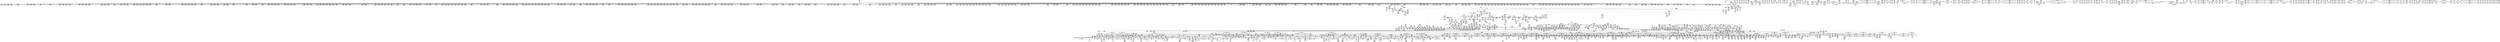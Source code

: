 digraph {
	CE0x5a87ef0 [shape=record,shape=Mrecord,label="{CE0x5a87ef0|current_sid:entry|*SummSource*}"]
	CE0x5a6cc70 [shape=record,shape=Mrecord,label="{CE0x5a6cc70|2472:_%struct.cred*,_:_CRE_6192,6196_|*MultipleSource*|Function::current_has_perm&Arg::tsk::|Function::selinux_getprocattr&Arg::p::|security/selinux/hooks.c,5526}"]
	CE0x5a28ad0 [shape=record,shape=Mrecord,label="{CE0x5a28ad0|selinux_getprocattr:if.end|*SummSource*}"]
	CE0x5b42690 [shape=record,shape=Mrecord,label="{CE0x5b42690|i64*_getelementptr_inbounds_(_51_x_i64_,_51_x_i64_*___llvm_gcov_ctr329,_i64_0,_i64_40)|*Constant*|*SummSink*}"]
	CE0x5ad75a0 [shape=record,shape=Mrecord,label="{CE0x5ad75a0|i64*_getelementptr_inbounds_(_11_x_i64_,_11_x_i64_*___llvm_gcov_ctr127,_i64_0,_i64_8)|*Constant*|*SummSource*}"]
	CE0x5bdafa0 [shape=record,shape=Mrecord,label="{CE0x5bdafa0|rcu_read_unlock:tmp12|include/linux/rcupdate.h,933}"]
	CE0x5c40b90 [shape=record,shape=Mrecord,label="{CE0x5c40b90|__preempt_count_sub:tmp5|./arch/x86/include/asm/preempt.h,77}"]
	CE0x5a62da0 [shape=record,shape=Mrecord,label="{CE0x5a62da0|2472:_%struct.cred*,_:_CRE_2941,2942_}"]
	CE0x5ac43a0 [shape=record,shape=Mrecord,label="{CE0x5ac43a0|rcu_read_lock:tobool|include/linux/rcupdate.h,882|*SummSink*}"]
	CE0x5a52ee0 [shape=record,shape=Mrecord,label="{CE0x5a52ee0|selinux_getprocattr:tmp|*SummSink*}"]
	CE0x5a63720 [shape=record,shape=Mrecord,label="{CE0x5a63720|2472:_%struct.cred*,_:_CRE_2949,2950_}"]
	CE0x5a14610 [shape=record,shape=Mrecord,label="{CE0x5a14610|selinux_getprocattr:return|*SummSink*}"]
	CE0x5ac3990 [shape=record,shape=Mrecord,label="{CE0x5ac3990|i64*_getelementptr_inbounds_(_11_x_i64_,_11_x_i64_*___llvm_gcov_ctr127,_i64_0,_i64_10)|*Constant*|*SummSink*}"]
	CE0x5b0ba10 [shape=record,shape=Mrecord,label="{CE0x5b0ba10|current_sid:tmp24|security/selinux/hooks.c,220|*SummSink*}"]
	CE0x5b056e0 [shape=record,shape=Mrecord,label="{CE0x5b056e0|selinux_getprocattr:sid17|security/selinux/hooks.c,5529|*SummSource*}"]
	CE0x5b74b50 [shape=record,shape=Mrecord,label="{CE0x5b74b50|i64*_getelementptr_inbounds_(_4_x_i64_,_4_x_i64_*___llvm_gcov_ctr134,_i64_0,_i64_1)|*Constant*}"]
	CE0x5c37cb0 [shape=record,shape=Mrecord,label="{CE0x5c37cb0|__preempt_count_sub:do.end|*SummSource*}"]
	CE0x5a7f350 [shape=record,shape=Mrecord,label="{CE0x5a7f350|COLLAPSED:_GCMRE___llvm_gcov_ctr132_internal_global_11_x_i64_zeroinitializer:_elem_0:default:}"]
	CE0x5b2f680 [shape=record,shape=Mrecord,label="{CE0x5b2f680|rcu_lock_acquire:tmp6|*SummSource*}"]
	CE0x5b9af70 [shape=record,shape=Mrecord,label="{CE0x5b9af70|_call_void_mcount()_#3}"]
	CE0x5b74d40 [shape=record,shape=Mrecord,label="{CE0x5b74d40|rcu_read_unlock:tmp15|include/linux/rcupdate.h,933}"]
	CE0x5a32590 [shape=record,shape=Mrecord,label="{CE0x5a32590|selinux_getprocattr:tobool|security/selinux/hooks.c,5521}"]
	CE0x5c2f7e0 [shape=record,shape=Mrecord,label="{CE0x5c2f7e0|__preempt_count_add:do.body|*SummSink*}"]
	CE0x5aeb330 [shape=record,shape=Mrecord,label="{CE0x5aeb330|selinux_getprocattr:tobool31|security/selinux/hooks.c,5536|*SummSource*}"]
	CE0x5a8be60 [shape=record,shape=Mrecord,label="{CE0x5a8be60|_call_void_mcount()_#3|*SummSink*}"]
	CE0x5b84e10 [shape=record,shape=Mrecord,label="{CE0x5b84e10|task_sid:real_cred|security/selinux/hooks.c,208|*SummSource*}"]
	CE0x5be35f0 [shape=record,shape=Mrecord,label="{CE0x5be35f0|GLOBAL:__preempt_count_sub|*Constant*|*SummSink*}"]
	CE0x5a648f0 [shape=record,shape=Mrecord,label="{CE0x5a648f0|2472:_%struct.cred*,_:_CRE_2964,2965_}"]
	CE0x5a58a90 [shape=record,shape=Mrecord,label="{CE0x5a58a90|__rcu_read_unlock:tmp3|*SummSource*}"]
	CE0x5a59380 [shape=record,shape=Mrecord,label="{CE0x5a59380|rcu_read_unlock:tmp9|include/linux/rcupdate.h,933|*SummSource*}"]
	CE0x5afbe30 [shape=record,shape=Mrecord,label="{CE0x5afbe30|selinux_getprocattr:security|security/selinux/hooks.c,5526|*SummSink*}"]
	CE0x5a1def0 [shape=record,shape=Mrecord,label="{CE0x5a1def0|2472:_%struct.cred*,_:_CRE_691,692_}"]
	CE0x5ad43f0 [shape=record,shape=Mrecord,label="{CE0x5ad43f0|rcu_read_unlock:call3|include/linux/rcupdate.h,933}"]
	CE0x5a73fc0 [shape=record,shape=Mrecord,label="{CE0x5a73fc0|2472:_%struct.cred*,_:_CRE_6376,6384_|*MultipleSource*|Function::current_has_perm&Arg::tsk::|Function::selinux_getprocattr&Arg::p::|security/selinux/hooks.c,5526}"]
	CE0x5a13440 [shape=record,shape=Mrecord,label="{CE0x5a13440|selinux_getprocattr:real_cred|security/selinux/hooks.c,5526|*SummSource*}"]
	CE0x5b1d7d0 [shape=record,shape=Mrecord,label="{CE0x5b1d7d0|_ret_void,_!dbg_!27735|include/linux/rcupdate.h,884}"]
	CE0x5a11140 [shape=record,shape=Mrecord,label="{CE0x5a11140|2472:_%struct.cred*,_:_CRE_672,680_|*MultipleSource*|Function::current_has_perm&Arg::tsk::|Function::selinux_getprocattr&Arg::p::|security/selinux/hooks.c,5526}"]
	CE0x5af9d90 [shape=record,shape=Mrecord,label="{CE0x5af9d90|selinux_getprocattr:call8|security/selinux/hooks.c,5526|*SummSink*}"]
	CE0x5a77d70 [shape=record,shape=Mrecord,label="{CE0x5a77d70|selinux_getprocattr:if.then16|*SummSource*}"]
	CE0x5a865a0 [shape=record,shape=Mrecord,label="{CE0x5a865a0|selinux_getprocattr:len|security/selinux/hooks.c, 5517}"]
	CE0x5ae6bb0 [shape=record,shape=Mrecord,label="{CE0x5ae6bb0|selinux_getprocattr:tmp62|security/selinux/hooks.c,5534|*SummSink*}"]
	CE0x5a0f830 [shape=record,shape=Mrecord,label="{CE0x5a0f830|2472:_%struct.cred*,_:_CRE_536,544_|*MultipleSource*|Function::current_has_perm&Arg::tsk::|Function::selinux_getprocattr&Arg::p::|security/selinux/hooks.c,5526}"]
	CE0x5a37080 [shape=record,shape=Mrecord,label="{CE0x5a37080|2472:_%struct.cred*,_:_CRE_312,320_|*MultipleSource*|Function::current_has_perm&Arg::tsk::|Function::selinux_getprocattr&Arg::p::|security/selinux/hooks.c,5526}"]
	CE0x5a4b620 [shape=record,shape=Mrecord,label="{CE0x5a4b620|_call_void_mcount()_#3|*SummSource*}"]
	CE0x5b99e30 [shape=record,shape=Mrecord,label="{CE0x5b99e30|_call_void_mcount()_#3|*SummSink*}"]
	CE0x5a285a0 [shape=record,shape=Mrecord,label="{CE0x5a285a0|selinux_getprocattr:entry}"]
	CE0x5a901b0 [shape=record,shape=Mrecord,label="{CE0x5a901b0|i8_1|*Constant*|*SummSource*}"]
	CE0x5ba0bb0 [shape=record,shape=Mrecord,label="{CE0x5ba0bb0|__preempt_count_add:entry|*SummSink*}"]
	CE0x5b2ffa0 [shape=record,shape=Mrecord,label="{CE0x5b2ffa0|i8*_undef|*Constant*|*SummSink*}"]
	CE0x5acea90 [shape=record,shape=Mrecord,label="{CE0x5acea90|task_sid:if.end|*SummSource*}"]
	CE0x5b3bbd0 [shape=record,shape=Mrecord,label="{CE0x5b3bbd0|selinux_getprocattr:tmp87|*SummSink*}"]
	CE0x5b31cf0 [shape=record,shape=Mrecord,label="{CE0x5b31cf0|i32_934|*Constant*}"]
	CE0x5a32eb0 [shape=record,shape=Mrecord,label="{CE0x5a32eb0|2472:_%struct.cred*,_:_CRE_1896,1900_|*MultipleSource*|Function::current_has_perm&Arg::tsk::|Function::selinux_getprocattr&Arg::p::|security/selinux/hooks.c,5526}"]
	CE0x5a71d50 [shape=record,shape=Mrecord,label="{CE0x5a71d50|2472:_%struct.cred*,_:_CRE_6333,6334_}"]
	CE0x5b28bb0 [shape=record,shape=Mrecord,label="{CE0x5b28bb0|rcu_lock_release:tmp1|*SummSink*}"]
	CE0x5a7d6c0 [shape=record,shape=Mrecord,label="{CE0x5a7d6c0|current_sid:tobool|security/selinux/hooks.c,218|*SummSource*}"]
	CE0x5a3b100 [shape=record,shape=Mrecord,label="{CE0x5a3b100|2472:_%struct.cred*,_:_CRE_2907,2908_}"]
	CE0x5b53e80 [shape=record,shape=Mrecord,label="{CE0x5b53e80|i64*_getelementptr_inbounds_(_51_x_i64_,_51_x_i64_*___llvm_gcov_ctr329,_i64_0,_i64_50)|*Constant*}"]
	CE0x5b9a4a0 [shape=record,shape=Mrecord,label="{CE0x5b9a4a0|task_sid:tobool4|security/selinux/hooks.c,208|*SummSink*}"]
	CE0x5a3a8b0 [shape=record,shape=Mrecord,label="{CE0x5a3a8b0|2472:_%struct.cred*,_:_CRE_2900,2904_|*MultipleSource*|Function::current_has_perm&Arg::tsk::|Function::selinux_getprocattr&Arg::p::|security/selinux/hooks.c,5526}"]
	CE0x5b22a00 [shape=record,shape=Mrecord,label="{CE0x5b22a00|cred_sid:entry}"]
	CE0x5b2d8a0 [shape=record,shape=Mrecord,label="{CE0x5b2d8a0|i64*_getelementptr_inbounds_(_4_x_i64_,_4_x_i64_*___llvm_gcov_ctr133,_i64_0,_i64_2)|*Constant*|*SummSource*}"]
	CE0x5a024f0 [shape=record,shape=Mrecord,label="{CE0x5a024f0|selinux_getprocattr:if.then10|*SummSource*}"]
	CE0x5b277e0 [shape=record,shape=Mrecord,label="{CE0x5b277e0|__rcu_read_unlock:tmp1|*SummSink*}"]
	CE0x5a71e80 [shape=record,shape=Mrecord,label="{CE0x5a71e80|2472:_%struct.cred*,_:_CRE_6334,6335_}"]
	CE0x5b24d50 [shape=record,shape=Mrecord,label="{CE0x5b24d50|i64_ptrtoint_(i8*_blockaddress(_rcu_lock_acquire,_%__here)_to_i64)|*Constant*}"]
	CE0x5a376e0 [shape=record,shape=Mrecord,label="{CE0x5a376e0|2472:_%struct.cred*,_:_CRE_336,344_|*MultipleSource*|Function::current_has_perm&Arg::tsk::|Function::selinux_getprocattr&Arg::p::|security/selinux/hooks.c,5526}"]
	CE0x5b687b0 [shape=record,shape=Mrecord,label="{CE0x5b687b0|__preempt_count_add:do.body}"]
	CE0x5ba29e0 [shape=record,shape=Mrecord,label="{CE0x5ba29e0|task_sid:tmp11|security/selinux/hooks.c,208|*SummSource*}"]
	CE0x5bdfc90 [shape=record,shape=Mrecord,label="{CE0x5bdfc90|rcu_read_unlock:tmp1}"]
	CE0x5b0e100 [shape=record,shape=Mrecord,label="{CE0x5b0e100|selinux_getprocattr:osid|security/selinux/hooks.c,5531|*SummSource*}"]
	CE0x5b82ad0 [shape=record,shape=Mrecord,label="{CE0x5b82ad0|current_sid:tmp7|security/selinux/hooks.c,218|*SummSink*}"]
	CE0x5a64a20 [shape=record,shape=Mrecord,label="{CE0x5a64a20|2472:_%struct.cred*,_:_CRE_2965,2966_}"]
	CE0x59fe000 [shape=record,shape=Mrecord,label="{CE0x59fe000|2472:_%struct.cred*,_:_CRE_608,616_|*MultipleSource*|Function::current_has_perm&Arg::tsk::|Function::selinux_getprocattr&Arg::p::|security/selinux/hooks.c,5526}"]
	CE0x5a87d50 [shape=record,shape=Mrecord,label="{CE0x5a87d50|i32_1|*Constant*|*SummSink*}"]
	CE0x5ac77d0 [shape=record,shape=Mrecord,label="{CE0x5ac77d0|rcu_read_lock:tmp9|include/linux/rcupdate.h,882}"]
	CE0x5ba2010 [shape=record,shape=Mrecord,label="{CE0x5ba2010|task_sid:do.end|*SummSink*}"]
	CE0x5a50350 [shape=record,shape=Mrecord,label="{CE0x5a50350|i32_65536|*Constant*}"]
	CE0x5b9c950 [shape=record,shape=Mrecord,label="{CE0x5b9c950|rcu_read_lock:tmp10|include/linux/rcupdate.h,882}"]
	"CONST[source:0(mediator),value:2(dynamic)][purpose:{subject}][SrcIdx:14]"
	CE0x5a1af60 [shape=record,shape=Mrecord,label="{CE0x5a1af60|2472:_%struct.cred*,_:_CRE_400,408_|*MultipleSource*|Function::current_has_perm&Arg::tsk::|Function::selinux_getprocattr&Arg::p::|security/selinux/hooks.c,5526}"]
	CE0x5b9b5f0 [shape=record,shape=Mrecord,label="{CE0x5b9b5f0|task_sid:if.then}"]
	CE0x5a7b0e0 [shape=record,shape=Mrecord,label="{CE0x5a7b0e0|current_has_perm:call1|security/selinux/hooks.c,1543}"]
	CE0x5be3ed0 [shape=record,shape=Mrecord,label="{CE0x5be3ed0|cred_sid:tmp4|*LoadInst*|security/selinux/hooks.c,196|*SummSource*}"]
	CE0x5a72340 [shape=record,shape=Mrecord,label="{CE0x5a72340|2472:_%struct.cred*,_:_CRE_6338,6339_}"]
	CE0x5a18280 [shape=record,shape=Mrecord,label="{CE0x5a18280|2472:_%struct.cred*,_:_CRE_1976,1977_|*MultipleSource*|Function::current_has_perm&Arg::tsk::|Function::selinux_getprocattr&Arg::p::|security/selinux/hooks.c,5526}"]
	CE0x5b2a370 [shape=record,shape=Mrecord,label="{CE0x5b2a370|i64*_getelementptr_inbounds_(_4_x_i64_,_4_x_i64_*___llvm_gcov_ctr128,_i64_0,_i64_2)|*Constant*|*SummSource*}"]
	CE0x5b866b0 [shape=record,shape=Mrecord,label="{CE0x5b866b0|__rcu_read_lock:tmp4|include/linux/rcupdate.h,239}"]
	CE0x5b30c80 [shape=record,shape=Mrecord,label="{CE0x5b30c80|task_sid:tobool|security/selinux/hooks.c,208|*SummSink*}"]
	CE0x5b51850 [shape=record,shape=Mrecord,label="{CE0x5b51850|selinux_getprocattr:tmp109|security/selinux/hooks.c,5553|*SummSource*}"]
	CE0x5a89ba0 [shape=record,shape=Mrecord,label="{CE0x5a89ba0|selinux_getprocattr:if.then20|*SummSource*}"]
	CE0x5a1fba0 [shape=record,shape=Mrecord,label="{CE0x5a1fba0|2472:_%struct.cred*,_:_CRE_2248,2256_|*MultipleSource*|Function::current_has_perm&Arg::tsk::|Function::selinux_getprocattr&Arg::p::|security/selinux/hooks.c,5526}"]
	CE0x5be9770 [shape=record,shape=Mrecord,label="{CE0x5be9770|rcu_read_lock:bb}"]
	CE0x5bcb010 [shape=record,shape=Mrecord,label="{CE0x5bcb010|task_sid:tmp9|security/selinux/hooks.c,208|*SummSink*}"]
	CE0x5a3cee0 [shape=record,shape=Mrecord,label="{CE0x5a3cee0|2472:_%struct.cred*,_:_CRE_2680,2688_|*MultipleSource*|Function::current_has_perm&Arg::tsk::|Function::selinux_getprocattr&Arg::p::|security/selinux/hooks.c,5526}"]
	CE0x5a2f570 [shape=record,shape=Mrecord,label="{CE0x5a2f570|i64*_getelementptr_inbounds_(_51_x_i64_,_51_x_i64_*___llvm_gcov_ctr329,_i64_0,_i64_7)|*Constant*}"]
	CE0x5a79f80 [shape=record,shape=Mrecord,label="{CE0x5a79f80|avc_has_perm:tclass|Function::avc_has_perm&Arg::tclass::|*SummSink*}"]
	CE0x5afbd80 [shape=record,shape=Mrecord,label="{CE0x5afbd80|selinux_getprocattr:security|security/selinux/hooks.c,5526|*SummSource*}"]
	CE0x5af88e0 [shape=record,shape=Mrecord,label="{CE0x5af88e0|selinux_getprocattr:tmp22|security/selinux/hooks.c,5526|*SummSink*}"]
	CE0x5b44ea0 [shape=record,shape=Mrecord,label="{CE0x5b44ea0|_call_void_rcu_read_unlock()_#10,_!dbg_!27801|security/selinux/hooks.c,5542|*SummSink*}"]
	CE0x5ad4c80 [shape=record,shape=Mrecord,label="{CE0x5ad4c80|rcu_lock_acquire:entry|*SummSink*}"]
	CE0x5ba3ae0 [shape=record,shape=Mrecord,label="{CE0x5ba3ae0|task_sid:do.end6|*SummSource*}"]
	CE0x5b433c0 [shape=record,shape=Mrecord,label="{CE0x5b433c0|selinux_getprocattr:tmp92}"]
	CE0x5b0b690 [shape=record,shape=Mrecord,label="{CE0x5b0b690|current_sid:tmp24|security/selinux/hooks.c,220}"]
	CE0x5b3d8a0 [shape=record,shape=Mrecord,label="{CE0x5b3d8a0|i64*_getelementptr_inbounds_(_51_x_i64_,_51_x_i64_*___llvm_gcov_ctr329,_i64_0,_i64_37)|*Constant*|*SummSource*}"]
	CE0x5a6b2c0 [shape=record,shape=Mrecord,label="{CE0x5a6b2c0|2472:_%struct.cred*,_:_CRE_5968,5976_|*MultipleSource*|Function::current_has_perm&Arg::tsk::|Function::selinux_getprocattr&Arg::p::|security/selinux/hooks.c,5526}"]
	CE0x5b3a010 [shape=record,shape=Mrecord,label="{CE0x5b3a010|selinux_getprocattr:tmp80|security/selinux/hooks.c,5539}"]
	CE0x5bce570 [shape=record,shape=Mrecord,label="{CE0x5bce570|cred_sid:security|security/selinux/hooks.c,196}"]
	CE0x5b51bd0 [shape=record,shape=Mrecord,label="{CE0x5b51bd0|selinux_getprocattr:tmp109|security/selinux/hooks.c,5553|*SummSink*}"]
	CE0x5a24a90 [shape=record,shape=Mrecord,label="{CE0x5a24a90|current_has_perm:perms|Function::current_has_perm&Arg::perms::|*SummSource*}"]
	CE0x5aea4f0 [shape=record,shape=Mrecord,label="{CE0x5aea4f0|selinux_getprocattr:tmp67|security/selinux/hooks.c,5535|*SummSink*}"]
	CE0x5ac6760 [shape=record,shape=Mrecord,label="{CE0x5ac6760|_call_void_rcu_lock_acquire(%struct.lockdep_map*_rcu_lock_map)_#10,_!dbg_!27711|include/linux/rcupdate.h,881|*SummSink*}"]
	CE0x5a028f0 [shape=record,shape=Mrecord,label="{CE0x5a028f0|selinux_getprocattr:if.end3|*SummSource*}"]
	CE0x5b08de0 [shape=record,shape=Mrecord,label="{CE0x5b08de0|i32_22|*Constant*}"]
	CE0x5ad6bc0 [shape=record,shape=Mrecord,label="{CE0x5ad6bc0|rcu_read_lock:tmp15|include/linux/rcupdate.h,882|*SummSource*}"]
	CE0x5b9f9f0 [shape=record,shape=Mrecord,label="{CE0x5b9f9f0|_call_void_mcount()_#3|*SummSource*}"]
	CE0x5a3b1b0 [shape=record,shape=Mrecord,label="{CE0x5a3b1b0|2472:_%struct.cred*,_:_CRE_2908,2909_}"]
	CE0x5be9890 [shape=record,shape=Mrecord,label="{CE0x5be9890|cred_sid:tmp3}"]
	CE0x5acc130 [shape=record,shape=Mrecord,label="{CE0x5acc130|i64_4|*Constant*}"]
	CE0x5ac05d0 [shape=record,shape=Mrecord,label="{CE0x5ac05d0|rcu_read_unlock:tmp10|include/linux/rcupdate.h,933|*SummSource*}"]
	CE0x5b16f90 [shape=record,shape=Mrecord,label="{CE0x5b16f90|_ret_void,_!dbg_!27717|include/linux/rcupdate.h,245|*SummSink*}"]
	CE0x5a5aa00 [shape=record,shape=Mrecord,label="{CE0x5a5aa00|_call_void_lockdep_rcu_suspicious(i8*_getelementptr_inbounds_(_25_x_i8_,_25_x_i8_*_.str3,_i32_0,_i32_0),_i32_5526,_i8*_getelementptr_inbounds_(_41_x_i8_,_41_x_i8_*_.str44,_i32_0,_i32_0))_#10,_!dbg_!27748|security/selinux/hooks.c,5526|*SummSource*}"]
	CE0x5b01e10 [shape=record,shape=Mrecord,label="{CE0x5b01e10|selinux_getprocattr:sid.1}"]
	CE0x5a4bd20 [shape=record,shape=Mrecord,label="{CE0x5a4bd20|_ret_i32_%call2,_!dbg_!27718|security/selinux/hooks.c,1544}"]
	CE0x5a77170 [shape=record,shape=Mrecord,label="{CE0x5a77170|avc_has_perm:entry|*SummSink*}"]
	CE0x5b6ada0 [shape=record,shape=Mrecord,label="{CE0x5b6ada0|__preempt_count_sub:tmp1|*SummSink*}"]
	CE0x5be24a0 [shape=record,shape=Mrecord,label="{CE0x5be24a0|_ret_void,_!dbg_!27720|./arch/x86/include/asm/preempt.h,78|*SummSink*}"]
	CE0x5a5f620 [shape=record,shape=Mrecord,label="{CE0x5a5f620|selinux_getprocattr:tmp47|security/selinux/hooks.c,5530|*SummSink*}"]
	CE0x5a5a120 [shape=record,shape=Mrecord,label="{CE0x5a5a120|current_sid:tmp5|security/selinux/hooks.c,218|*SummSink*}"]
	CE0x5be2680 [shape=record,shape=Mrecord,label="{CE0x5be2680|i64*_getelementptr_inbounds_(_4_x_i64_,_4_x_i64_*___llvm_gcov_ctr134,_i64_0,_i64_3)|*Constant*}"]
	CE0x5b1a670 [shape=record,shape=Mrecord,label="{CE0x5b1a670|__rcu_read_lock:tmp|*SummSource*}"]
	CE0x5bd8ff0 [shape=record,shape=Mrecord,label="{CE0x5bd8ff0|_call_void_mcount()_#3|*SummSink*}"]
	CE0x5ad26a0 [shape=record,shape=Mrecord,label="{CE0x5ad26a0|task_sid:tmp10|security/selinux/hooks.c,208|*SummSource*}"]
	CE0x5ae1540 [shape=record,shape=Mrecord,label="{CE0x5ae1540|selinux_getprocattr:tmp57|security/selinux/hooks.c,5532}"]
	CE0x5ae63f0 [shape=record,shape=Mrecord,label="{CE0x5ae63f0|i64_28|*Constant*|*SummSource*}"]
	CE0x5a5a870 [shape=record,shape=Mrecord,label="{CE0x5a5a870|rcu_read_lock:if.then}"]
	CE0x5ad4710 [shape=record,shape=Mrecord,label="{CE0x5ad4710|rcu_read_unlock:call3|include/linux/rcupdate.h,933|*SummSource*}"]
	CE0x5b85d70 [shape=record,shape=Mrecord,label="{CE0x5b85d70|i64*_getelementptr_inbounds_(_13_x_i64_,_13_x_i64_*___llvm_gcov_ctr126,_i64_0,_i64_0)|*Constant*}"]
	CE0x5acf2a0 [shape=record,shape=Mrecord,label="{CE0x5acf2a0|rcu_read_unlock:tmp11|include/linux/rcupdate.h,933|*SummSource*}"]
	CE0x5a767b0 [shape=record,shape=Mrecord,label="{CE0x5a767b0|2472:_%struct.cred*,_:_CRE_6512,6520_|*MultipleSource*|Function::current_has_perm&Arg::tsk::|Function::selinux_getprocattr&Arg::p::|security/selinux/hooks.c,5526}"]
	CE0x5c459a0 [shape=record,shape=Mrecord,label="{CE0x5c459a0|__preempt_count_sub:tmp2|*SummSource*}"]
	CE0x5a7a170 [shape=record,shape=Mrecord,label="{CE0x5a7a170|avc_has_perm:requested|Function::avc_has_perm&Arg::requested::}"]
	CE0x5a798b0 [shape=record,shape=Mrecord,label="{CE0x5a798b0|get_current:tmp}"]
	CE0x5ad71a0 [shape=record,shape=Mrecord,label="{CE0x5ad71a0|rcu_read_lock:tmp16|include/linux/rcupdate.h,882|*SummSink*}"]
	CE0x5a72210 [shape=record,shape=Mrecord,label="{CE0x5a72210|2472:_%struct.cred*,_:_CRE_6337,6338_}"]
	CE0x5ad7cf0 [shape=record,shape=Mrecord,label="{CE0x5ad7cf0|rcu_read_lock:tmp17|include/linux/rcupdate.h,882|*SummSink*}"]
	CE0x5a90810 [shape=record,shape=Mrecord,label="{CE0x5a90810|_call_void_lockdep_rcu_suspicious(i8*_getelementptr_inbounds_(_25_x_i8_,_25_x_i8_*_.str3,_i32_0,_i32_0),_i32_5526,_i8*_getelementptr_inbounds_(_41_x_i8_,_41_x_i8_*_.str44,_i32_0,_i32_0))_#10,_!dbg_!27748|security/selinux/hooks.c,5526}"]
	CE0x5ba0850 [shape=record,shape=Mrecord,label="{CE0x5ba0850|task_sid:bb|*SummSource*}"]
	CE0x5a016b0 [shape=record,shape=Mrecord,label="{CE0x5a016b0|selinux_getprocattr:if.end40}"]
	CE0x5a16b60 [shape=record,shape=Mrecord,label="{CE0x5a16b60|selinux_getprocattr:if.then36}"]
	CE0x5ae3530 [shape=record,shape=Mrecord,label="{CE0x5ae3530|i32_2|*Constant*|*SummSource*}"]
	CE0x5ac7af0 [shape=record,shape=Mrecord,label="{CE0x5ac7af0|__rcu_read_lock:tmp3}"]
	CE0x5b71d20 [shape=record,shape=Mrecord,label="{CE0x5b71d20|__preempt_count_add:tmp|*SummSource*}"]
	CE0x5af6e60 [shape=record,shape=Mrecord,label="{CE0x5af6e60|selinux_getprocattr:tmp72|security/selinux/hooks.c,5537}"]
	CE0x5aefd80 [shape=record,shape=Mrecord,label="{CE0x5aefd80|rcu_read_unlock:tmp17|include/linux/rcupdate.h,933|*SummSink*}"]
	CE0x5a24d30 [shape=record,shape=Mrecord,label="{CE0x5a24d30|_ret_i32_%call2,_!dbg_!27718|security/selinux/hooks.c,1544|*SummSink*}"]
	CE0x5b3c8b0 [shape=record,shape=Mrecord,label="{CE0x5b3c8b0|selinux_getprocattr:tmp84}"]
	CE0x5b8d300 [shape=record,shape=Mrecord,label="{CE0x5b8d300|GLOBAL:get_current|*Constant*}"]
	CE0x5a605e0 [shape=record,shape=Mrecord,label="{CE0x5a605e0|selinux_getprocattr:tmp49|security/selinux/hooks.c,5530|*SummSink*}"]
	CE0x59fe220 [shape=record,shape=Mrecord,label="{CE0x59fe220|2472:_%struct.cred*,_:_CRE_616,624_|*MultipleSource*|Function::current_has_perm&Arg::tsk::|Function::selinux_getprocattr&Arg::p::|security/selinux/hooks.c,5526}"]
	CE0x5a342c0 [shape=record,shape=Mrecord,label="{CE0x5a342c0|i64*_getelementptr_inbounds_(_2_x_i64_,_2_x_i64_*___llvm_gcov_ctr136,_i64_0,_i64_1)|*Constant*|*SummSource*}"]
	CE0x5a65730 [shape=record,shape=Mrecord,label="{CE0x5a65730|2472:_%struct.cred*,_:_CRE_2976,2980_|*MultipleSource*|Function::current_has_perm&Arg::tsk::|Function::selinux_getprocattr&Arg::p::|security/selinux/hooks.c,5526}"]
	CE0x5adde50 [shape=record,shape=Mrecord,label="{CE0x5adde50|2472:_%struct.cred*,_:_CRE_6672,6680_|*MultipleSource*|Function::current_has_perm&Arg::tsk::|Function::selinux_getprocattr&Arg::p::|security/selinux/hooks.c,5526}"]
	CE0x5a62c70 [shape=record,shape=Mrecord,label="{CE0x5a62c70|2472:_%struct.cred*,_:_CRE_2940,2941_}"]
	CE0x5b44c40 [shape=record,shape=Mrecord,label="{CE0x5b44c40|_call_void_rcu_read_unlock()_#10,_!dbg_!27801|security/selinux/hooks.c,5542}"]
	CE0x5b602b0 [shape=record,shape=Mrecord,label="{CE0x5b602b0|rcu_read_unlock:tmp7|include/linux/rcupdate.h,933}"]
	CE0x5b32520 [shape=record,shape=Mrecord,label="{CE0x5b32520|i8*_getelementptr_inbounds_(_44_x_i8_,_44_x_i8_*_.str47,_i32_0,_i32_0)|*Constant*}"]
	CE0x5a1b3a0 [shape=record,shape=Mrecord,label="{CE0x5a1b3a0|2472:_%struct.cred*,_:_CRE_416,424_|*MultipleSource*|Function::current_has_perm&Arg::tsk::|Function::selinux_getprocattr&Arg::p::|security/selinux/hooks.c,5526}"]
	CE0x5a6f620 [shape=record,shape=Mrecord,label="{CE0x5a6f620|2472:_%struct.cred*,_:_CRE_6300,6301_}"]
	CE0x5b0e970 [shape=record,shape=Mrecord,label="{CE0x5b0e970|selinux_getprocattr:tmp53|security/selinux/hooks.c,5531|*SummSink*}"]
	CE0x5ad2d60 [shape=record,shape=Mrecord,label="{CE0x5ad2d60|rcu_read_unlock:tmp5|include/linux/rcupdate.h,933|*SummSource*}"]
	CE0x5a60a00 [shape=record,shape=Mrecord,label="{CE0x5a60a00|selinux_getprocattr:tobool5|security/selinux/hooks.c,5526}"]
	CE0x5b109f0 [shape=record,shape=Mrecord,label="{CE0x5b109f0|selinux_getprocattr:tmp54|security/selinux/hooks.c,5532|*SummSink*}"]
	CE0x5b305e0 [shape=record,shape=Mrecord,label="{CE0x5b305e0|rcu_lock_release:indirectgoto|*SummSink*}"]
	CE0x5bcd9a0 [shape=record,shape=Mrecord,label="{CE0x5bcd9a0|rcu_lock_release:__here|*SummSink*}"]
	CE0x5b26820 [shape=record,shape=Mrecord,label="{CE0x5b26820|i64*_getelementptr_inbounds_(_4_x_i64_,_4_x_i64_*___llvm_gcov_ctr133,_i64_0,_i64_3)|*Constant*|*SummSource*}"]
	CE0x5a19cd0 [shape=record,shape=Mrecord,label="{CE0x5a19cd0|2472:_%struct.cred*,_:_CRE_88,92_|*MultipleSource*|Function::current_has_perm&Arg::tsk::|Function::selinux_getprocattr&Arg::p::|security/selinux/hooks.c,5526}"]
	CE0x5a1e9d0 [shape=record,shape=Mrecord,label="{CE0x5a1e9d0|2472:_%struct.cred*,_:_CRE_702,703_}"]
	CE0x5a80940 [shape=record,shape=Mrecord,label="{CE0x5a80940|task_sid:task|Function::task_sid&Arg::task::}"]
	CE0x5b37b20 [shape=record,shape=Mrecord,label="{CE0x5b37b20|i64_33|*Constant*|*SummSource*}"]
	CE0x5b57650 [shape=record,shape=Mrecord,label="{CE0x5b57650|rcu_read_lock:tmp11|include/linux/rcupdate.h,882}"]
	CE0x5b9e270 [shape=record,shape=Mrecord,label="{CE0x5b9e270|i64*_getelementptr_inbounds_(_13_x_i64_,_13_x_i64_*___llvm_gcov_ctr126,_i64_0,_i64_9)|*Constant*|*SummSink*}"]
	CE0x5c2e730 [shape=record,shape=Mrecord,label="{CE0x5c2e730|__preempt_count_sub:tmp1|*SummSource*}"]
	CE0x5a8ccc0 [shape=record,shape=Mrecord,label="{CE0x5a8ccc0|selinux_getprocattr:tmp73|security/selinux/hooks.c,5537|*SummSource*}"]
	CE0x5ad96b0 [shape=record,shape=Mrecord,label="{CE0x5ad96b0|rcu_read_unlock:bb|*SummSource*}"]
	CE0x5a6e7b0 [shape=record,shape=Mrecord,label="{CE0x5a6e7b0|2472:_%struct.cred*,_:_CRE_6289,6290_}"]
	CE0x5a8df40 [shape=record,shape=Mrecord,label="{CE0x5a8df40|i64_12|*Constant*}"]
	CE0x5be7620 [shape=record,shape=Mrecord,label="{CE0x5be7620|GLOBAL:__llvm_gcov_ctr132|Global_var:__llvm_gcov_ctr132}"]
	CE0x5b60020 [shape=record,shape=Mrecord,label="{CE0x5b60020|rcu_read_unlock:tmp8|include/linux/rcupdate.h,933}"]
	CE0x5b70440 [shape=record,shape=Mrecord,label="{CE0x5b70440|_call_void_asm_addl_$1,_%gs:$0_,_*m,ri,*m,_dirflag_,_fpsr_,_flags_(i32*___preempt_count,_i32_%sub,_i32*___preempt_count)_#3,_!dbg_!27717,_!srcloc_!27718|./arch/x86/include/asm/preempt.h,77|*SummSource*}"]
	CE0x5a8f920 [shape=record,shape=Mrecord,label="{CE0x5a8f920|i64*_getelementptr_inbounds_(_51_x_i64_,_51_x_i64_*___llvm_gcov_ctr329,_i64_0,_i64_14)|*Constant*|*SummSource*}"]
	CE0x5ba3360 [shape=record,shape=Mrecord,label="{CE0x5ba3360|task_sid:call3|security/selinux/hooks.c,208}"]
	CE0x5a8de00 [shape=record,shape=Mrecord,label="{CE0x5a8de00|selinux_getprocattr:tobool9|security/selinux/hooks.c,5526|*SummSink*}"]
	CE0x5b9b340 [shape=record,shape=Mrecord,label="{CE0x5b9b340|__rcu_read_lock:tmp6|include/linux/rcupdate.h,240|*SummSource*}"]
	CE0x5b3dfe0 [shape=record,shape=Mrecord,label="{CE0x5b3dfe0|selinux_getprocattr:sid.0}"]
	CE0x5b4f8d0 [shape=record,shape=Mrecord,label="{CE0x5b4f8d0|i64*_getelementptr_inbounds_(_51_x_i64_,_51_x_i64_*___llvm_gcov_ctr329,_i64_0,_i64_48)|*Constant*}"]
	CE0x5a0f420 [shape=record,shape=Mrecord,label="{CE0x5a0f420|i32_1|*Constant*|*SummSource*}"]
	CE0x5ac1ba0 [shape=record,shape=Mrecord,label="{CE0x5ac1ba0|rcu_read_lock:tmp20|include/linux/rcupdate.h,882|*SummSink*}"]
	CE0x5a627b0 [shape=record,shape=Mrecord,label="{CE0x5a627b0|2472:_%struct.cred*,_:_CRE_2936,2937_}"]
	CE0x5bd2130 [shape=record,shape=Mrecord,label="{CE0x5bd2130|rcu_read_lock:call|include/linux/rcupdate.h,882}"]
	CE0x5a7e8a0 [shape=record,shape=Mrecord,label="{CE0x5a7e8a0|current_has_perm:call1|security/selinux/hooks.c,1543|*SummSource*}"]
	CE0x5b9b7e0 [shape=record,shape=Mrecord,label="{CE0x5b9b7e0|task_sid:do.body5}"]
	CE0x5b57f00 [shape=record,shape=Mrecord,label="{CE0x5b57f00|cred_sid:tmp6|security/selinux/hooks.c,197|*SummSink*}"]
	CE0x5ac96b0 [shape=record,shape=Mrecord,label="{CE0x5ac96b0|rcu_read_lock:tmp1|*SummSource*}"]
	CE0x5b23560 [shape=record,shape=Mrecord,label="{CE0x5b23560|_call_void_rcu_read_unlock()_#10,_!dbg_!27748|security/selinux/hooks.c,209|*SummSink*}"]
	CE0x5acc600 [shape=record,shape=Mrecord,label="{CE0x5acc600|rcu_lock_acquire:map|Function::rcu_lock_acquire&Arg::map::|*SummSink*}"]
	CE0x5b40920 [shape=record,shape=Mrecord,label="{CE0x5b40920|GLOBAL:lockdep_rcu_suspicious|*Constant*}"]
	CE0x5a089b0 [shape=record,shape=Mrecord,label="{CE0x5a089b0|2472:_%struct.cred*,_:_CRE_2384,2392_|*MultipleSource*|Function::current_has_perm&Arg::tsk::|Function::selinux_getprocattr&Arg::p::|security/selinux/hooks.c,5526}"]
	CE0x5a6b4e0 [shape=record,shape=Mrecord,label="{CE0x5a6b4e0|2472:_%struct.cred*,_:_CRE_5976,5984_|*MultipleSource*|Function::current_has_perm&Arg::tsk::|Function::selinux_getprocattr&Arg::p::|security/selinux/hooks.c,5526}"]
	CE0x5b16880 [shape=record,shape=Mrecord,label="{CE0x5b16880|__rcu_read_unlock:entry}"]
	CE0x5a65e20 [shape=record,shape=Mrecord,label="{CE0x5a65e20|2472:_%struct.cred*,_:_CRE_3000,3008_|*MultipleSource*|Function::current_has_perm&Arg::tsk::|Function::selinux_getprocattr&Arg::p::|security/selinux/hooks.c,5526}"]
	CE0x5b382e0 [shape=record,shape=Mrecord,label="{CE0x5b382e0|selinux_getprocattr:tmp76|security/selinux/hooks.c,5538|*SummSink*}"]
	CE0x5ad0690 [shape=record,shape=Mrecord,label="{CE0x5ad0690|task_sid:tmp16|security/selinux/hooks.c,208}"]
	CE0x5b23af0 [shape=record,shape=Mrecord,label="{CE0x5b23af0|__rcu_read_lock:do.body|*SummSink*}"]
	CE0x5b69620 [shape=record,shape=Mrecord,label="{CE0x5b69620|__preempt_count_add:tmp4|./arch/x86/include/asm/preempt.h,72|*SummSink*}"]
	CE0x5b98320 [shape=record,shape=Mrecord,label="{CE0x5b98320|i64*_getelementptr_inbounds_(_4_x_i64_,_4_x_i64_*___llvm_gcov_ctr128,_i64_0,_i64_3)|*Constant*|*SummSink*}"]
	CE0x5b56cc0 [shape=record,shape=Mrecord,label="{CE0x5b56cc0|GLOBAL:__rcu_read_lock|*Constant*|*SummSource*}"]
	CE0x5b874a0 [shape=record,shape=Mrecord,label="{CE0x5b874a0|i64*_getelementptr_inbounds_(_4_x_i64_,_4_x_i64_*___llvm_gcov_ctr128,_i64_0,_i64_1)|*Constant*|*SummSink*}"]
	CE0x5b990e0 [shape=record,shape=Mrecord,label="{CE0x5b990e0|COLLAPSED:_GCMRE___llvm_gcov_ctr133_internal_global_4_x_i64_zeroinitializer:_elem_0:default:}"]
	CE0x5ae8a20 [shape=record,shape=Mrecord,label="{CE0x5ae8a20|selinux_getprocattr:tmp66|security/selinux/hooks.c,5535}"]
	CE0x5adcd50 [shape=record,shape=Mrecord,label="{CE0x5adcd50|2472:_%struct.cred*,_:_CRE_6624,6632_|*MultipleSource*|Function::current_has_perm&Arg::tsk::|Function::selinux_getprocattr&Arg::p::|security/selinux/hooks.c,5526}"]
	CE0x5a672d0 [shape=record,shape=Mrecord,label="{CE0x5a672d0|2472:_%struct.cred*,_:_CRE_3088,3096_|*MultipleSource*|Function::current_has_perm&Arg::tsk::|Function::selinux_getprocattr&Arg::p::|security/selinux/hooks.c,5526}"]
	CE0x5a095c0 [shape=record,shape=Mrecord,label="{CE0x5a095c0|selinux_getprocattr:if.else37|*SummSource*}"]
	CE0x5a2ad40 [shape=record,shape=Mrecord,label="{CE0x5a2ad40|rcu_read_lock:tmp8|include/linux/rcupdate.h,882}"]
	CE0x5b9b580 [shape=record,shape=Mrecord,label="{CE0x5b9b580|task_sid:land.lhs.true2|*SummSink*}"]
	CE0x5ac81d0 [shape=record,shape=Mrecord,label="{CE0x5ac81d0|i64*_getelementptr_inbounds_(_4_x_i64_,_4_x_i64_*___llvm_gcov_ctr128,_i64_0,_i64_2)|*Constant*|*SummSink*}"]
	CE0x5be9b60 [shape=record,shape=Mrecord,label="{CE0x5be9b60|_call_void_mcount()_#3}"]
	CE0x5ba1090 [shape=record,shape=Mrecord,label="{CE0x5ba1090|GLOBAL:lock_acquire|*Constant*}"]
	CE0x5b2d550 [shape=record,shape=Mrecord,label="{CE0x5b2d550|rcu_lock_release:tmp4|include/linux/rcupdate.h,423}"]
	CE0x5a6ed00 [shape=record,shape=Mrecord,label="{CE0x5a6ed00|2472:_%struct.cred*,_:_CRE_6292,6293_}"]
	CE0x5be2ae0 [shape=record,shape=Mrecord,label="{CE0x5be2ae0|cred_sid:tmp1}"]
	CE0x5b30460 [shape=record,shape=Mrecord,label="{CE0x5b30460|rcu_lock_release:indirectgoto}"]
	CE0x5a674f0 [shape=record,shape=Mrecord,label="{CE0x5a674f0|2472:_%struct.cred*,_:_CRE_3096,3104_|*MultipleSource*|Function::current_has_perm&Arg::tsk::|Function::selinux_getprocattr&Arg::p::|security/selinux/hooks.c,5526}"]
	CE0x5ae0430 [shape=record,shape=Mrecord,label="{CE0x5ae0430|2472:_%struct.cred*,_:_CRE_10624,10628_|*MultipleSource*|Function::current_has_perm&Arg::tsk::|Function::selinux_getprocattr&Arg::p::|security/selinux/hooks.c,5526}"]
	CE0x5b08cb0 [shape=record,shape=Mrecord,label="{CE0x5b08cb0|current_sid:tmp21|security/selinux/hooks.c,218|*SummSink*}"]
	CE0x5a0d380 [shape=record,shape=Mrecord,label="{CE0x5a0d380|2472:_%struct.cred*,_:_CRE_2712,2720_|*MultipleSource*|Function::current_has_perm&Arg::tsk::|Function::selinux_getprocattr&Arg::p::|security/selinux/hooks.c,5526}"]
	"CONST[source:0(mediator),value:0(static)][purpose:{operation}][SrcIdx:12]"
	CE0x5b3c620 [shape=record,shape=Mrecord,label="{CE0x5b3c620|i64*_getelementptr_inbounds_(_51_x_i64_,_51_x_i64_*___llvm_gcov_ctr329,_i64_0,_i64_36)|*Constant*|*SummSource*}"]
	CE0x5a4bbc0 [shape=record,shape=Mrecord,label="{CE0x5a4bbc0|current_has_perm:perms|Function::current_has_perm&Arg::perms::|*SummSink*}"]
	CE0x5a34870 [shape=record,shape=Mrecord,label="{CE0x5a34870|2472:_%struct.cred*,_:_CRE_1824,1832_|*MultipleSource*|Function::current_has_perm&Arg::tsk::|Function::selinux_getprocattr&Arg::p::|security/selinux/hooks.c,5526}"]
	CE0x5b0e3f0 [shape=record,shape=Mrecord,label="{CE0x5b0e3f0|selinux_getprocattr:tmp53|security/selinux/hooks.c,5531}"]
	CE0x5a712a0 [shape=record,shape=Mrecord,label="{CE0x5a712a0|2472:_%struct.cred*,_:_CRE_6324,6325_}"]
	CE0x5c38f60 [shape=record,shape=Mrecord,label="{CE0x5c38f60|i64_1|*Constant*}"]
	CE0x5a822d0 [shape=record,shape=Mrecord,label="{CE0x5a822d0|selinux_getprocattr:if.else25}"]
	CE0x5a5d160 [shape=record,shape=Mrecord,label="{CE0x5a5d160|i8*_getelementptr_inbounds_(_25_x_i8_,_25_x_i8_*_.str3,_i32_0,_i32_0)|*Constant*}"]
	CE0x5b1c110 [shape=record,shape=Mrecord,label="{CE0x5b1c110|rcu_lock_acquire:__here|*SummSink*}"]
	CE0x5a68e70 [shape=record,shape=Mrecord,label="{CE0x5a68e70|2472:_%struct.cred*,_:_CRE_3160,3164_|*MultipleSource*|Function::current_has_perm&Arg::tsk::|Function::selinux_getprocattr&Arg::p::|security/selinux/hooks.c,5526}"]
	CE0x5a71630 [shape=record,shape=Mrecord,label="{CE0x5a71630|2472:_%struct.cred*,_:_CRE_6327,6328_}"]
	CE0x5a14090 [shape=record,shape=Mrecord,label="{CE0x5a14090|get_current:tmp3}"]
	CE0x5a4cb50 [shape=record,shape=Mrecord,label="{CE0x5a4cb50|i32_0|*Constant*|*SummSource*}"]
	CE0x5bcf6a0 [shape=record,shape=Mrecord,label="{CE0x5bcf6a0|_call_void_lock_release(%struct.lockdep_map*_%map,_i32_1,_i64_ptrtoint_(i8*_blockaddress(_rcu_lock_release,_%__here)_to_i64))_#10,_!dbg_!27716|include/linux/rcupdate.h,423|*SummSource*}"]
	CE0x5b06e60 [shape=record,shape=Mrecord,label="{CE0x5b06e60|selinux_getprocattr:call18|security/selinux/hooks.c,5530}"]
	CE0x5ae9460 [shape=record,shape=Mrecord,label="{CE0x5ae9460|selinux_getprocattr:call30|security/selinux/hooks.c,5536}"]
	CE0x5ba8250 [shape=record,shape=Mrecord,label="{CE0x5ba8250|task_sid:tmp25|security/selinux/hooks.c,208}"]
	CE0x5a60d90 [shape=record,shape=Mrecord,label="{CE0x5a60d90|2472:_%struct.cred*,_:_CRE_2914,2915_}"]
	CE0x5a22270 [shape=record,shape=Mrecord,label="{CE0x5a22270|2472:_%struct.cred*,_:_CRE_2864,2872_|*MultipleSource*|Function::current_has_perm&Arg::tsk::|Function::selinux_getprocattr&Arg::p::|security/selinux/hooks.c,5526}"]
	CE0x5b17c20 [shape=record,shape=Mrecord,label="{CE0x5b17c20|task_sid:tmp16|security/selinux/hooks.c,208|*SummSink*}"]
	CE0x5a50760 [shape=record,shape=Mrecord,label="{CE0x5a50760|i64*_getelementptr_inbounds_(_2_x_i64_,_2_x_i64_*___llvm_gcov_ctr136,_i64_0,_i64_0)|*Constant*}"]
	CE0x5a54f30 [shape=record,shape=Mrecord,label="{CE0x5a54f30|GLOBAL:__llvm_gcov_ctr329|Global_var:__llvm_gcov_ctr329}"]
	CE0x5a12d70 [shape=record,shape=Mrecord,label="{CE0x5a12d70|selinux_getprocattr:land.lhs.true7}"]
	CE0x5acbe90 [shape=record,shape=Mrecord,label="{CE0x5acbe90|rcu_read_lock:land.lhs.true|*SummSource*}"]
	CE0x5a8bce0 [shape=record,shape=Mrecord,label="{CE0x5a8bce0|selinux_getprocattr:call1|security/selinux/hooks.c,5520}"]
	CE0x5b3fe30 [shape=record,shape=Mrecord,label="{CE0x5b3fe30|_call_void_lockdep_rcu_suspicious(i8*_getelementptr_inbounds_(_25_x_i8_,_25_x_i8_*_.str3,_i32_0,_i32_0),_i32_218,_i8*_getelementptr_inbounds_(_45_x_i8_,_45_x_i8_*_.str12,_i32_0,_i32_0))_#10,_!dbg_!27727|security/selinux/hooks.c,218|*SummSource*}"]
	CE0x5b52b80 [shape=record,shape=Mrecord,label="{CE0x5b52b80|i32_-22|*Constant*}"]
	CE0x5af2960 [shape=record,shape=Mrecord,label="{CE0x5af2960|selinux_getprocattr:call4|security/selinux/hooks.c,5526|*SummSink*}"]
	CE0x5a69090 [shape=record,shape=Mrecord,label="{CE0x5a69090|2472:_%struct.cred*,_:_CRE_3164,3168_|*MultipleSource*|Function::current_has_perm&Arg::tsk::|Function::selinux_getprocattr&Arg::p::|security/selinux/hooks.c,5526}"]
	CE0x5a18cf0 [shape=record,shape=Mrecord,label="{CE0x5a18cf0|2472:_%struct.cred*,_:_CRE_2032,2036_|*MultipleSource*|Function::current_has_perm&Arg::tsk::|Function::selinux_getprocattr&Arg::p::|security/selinux/hooks.c,5526}"]
	CE0x5b56600 [shape=record,shape=Mrecord,label="{CE0x5b56600|rcu_read_lock:call|include/linux/rcupdate.h,882|*SummSource*}"]
	CE0x5b2f2b0 [shape=record,shape=Mrecord,label="{CE0x5b2f2b0|i64*_getelementptr_inbounds_(_4_x_i64_,_4_x_i64_*___llvm_gcov_ctr130,_i64_0,_i64_3)|*Constant*|*SummSource*}"]
	CE0x5a1c5f0 [shape=record,shape=Mrecord,label="{CE0x5a1c5f0|2472:_%struct.cred*,_:_CRE_2533,2534_}"]
	CE0x5bde050 [shape=record,shape=Mrecord,label="{CE0x5bde050|i64_4|*Constant*}"]
	CE0x5af4ae0 [shape=record,shape=Mrecord,label="{CE0x5af4ae0|i64*_getelementptr_inbounds_(_11_x_i64_,_11_x_i64_*___llvm_gcov_ctr132,_i64_0,_i64_10)|*Constant*}"]
	CE0x5b63ab0 [shape=record,shape=Mrecord,label="{CE0x5b63ab0|i64*_getelementptr_inbounds_(_4_x_i64_,_4_x_i64_*___llvm_gcov_ctr135,_i64_0,_i64_2)|*Constant*|*SummSource*}"]
	CE0x5a75d10 [shape=record,shape=Mrecord,label="{CE0x5a75d10|2472:_%struct.cred*,_:_CRE_6480,6484_|*MultipleSource*|Function::current_has_perm&Arg::tsk::|Function::selinux_getprocattr&Arg::p::|security/selinux/hooks.c,5526}"]
	CE0x5b08360 [shape=record,shape=Mrecord,label="{CE0x5b08360|i32_78|*Constant*|*SummSink*}"]
	CE0x5af0010 [shape=record,shape=Mrecord,label="{CE0x5af0010|rcu_read_unlock:tmp18|include/linux/rcupdate.h,933}"]
	CE0x5a5dc10 [shape=record,shape=Mrecord,label="{CE0x5a5dc10|i32_5526|*Constant*|*SummSource*}"]
	CE0x5c2e4b0 [shape=record,shape=Mrecord,label="{CE0x5c2e4b0|__preempt_count_sub:tmp|*SummSource*}"]
	CE0x5a63be0 [shape=record,shape=Mrecord,label="{CE0x5a63be0|2472:_%struct.cred*,_:_CRE_2953,2954_}"]
	CE0x5a54d70 [shape=record,shape=Mrecord,label="{CE0x5a54d70|GLOBAL:current_has_perm|*Constant*}"]
	CE0x5b1d130 [shape=record,shape=Mrecord,label="{CE0x5b1d130|i64*_getelementptr_inbounds_(_11_x_i64_,_11_x_i64_*___llvm_gcov_ctr125,_i64_0,_i64_8)|*Constant*}"]
	CE0x5bd4740 [shape=record,shape=Mrecord,label="{CE0x5bd4740|rcu_read_unlock:tmp18|include/linux/rcupdate.h,933}"]
	CE0x5b9bd60 [shape=record,shape=Mrecord,label="{CE0x5b9bd60|task_sid:tmp2|*SummSink*}"]
	CE0x5b4a900 [shape=record,shape=Mrecord,label="{CE0x5b4a900|VOIDTB_TE:_CE:_elem_0:default:}"]
	CE0x5a13ef0 [shape=record,shape=Mrecord,label="{CE0x5a13ef0|selinux_getprocattr:if.end50|*SummSink*}"]
	CE0x5a579d0 [shape=record,shape=Mrecord,label="{CE0x5a579d0|i64*_getelementptr_inbounds_(_13_x_i64_,_13_x_i64_*___llvm_gcov_ctr126,_i64_0,_i64_1)|*Constant*}"]
	CE0x5a64ee0 [shape=record,shape=Mrecord,label="{CE0x5a64ee0|2472:_%struct.cred*,_:_CRE_2969,2970_}"]
	CE0x5afb860 [shape=record,shape=Mrecord,label="{CE0x5afb860|selinux_getprocattr:call14|security/selinux/hooks.c,5528}"]
	CE0x5a683d0 [shape=record,shape=Mrecord,label="{CE0x5a683d0|2472:_%struct.cred*,_:_CRE_3136,3140_|*MultipleSource*|Function::current_has_perm&Arg::tsk::|Function::selinux_getprocattr&Arg::p::|security/selinux/hooks.c,5526}"]
	CE0x5b1d2b0 [shape=record,shape=Mrecord,label="{CE0x5b1d2b0|_call_void_mcount()_#3}"]
	CE0x5ad2590 [shape=record,shape=Mrecord,label="{CE0x5ad2590|rcu_read_unlock:do.end|*SummSource*}"]
	CE0x5a78400 [shape=record,shape=Mrecord,label="{CE0x5a78400|selinux_getprocattr:p|Function::selinux_getprocattr&Arg::p::|*SummSink*}"]
	CE0x5b11260 [shape=record,shape=Mrecord,label="{CE0x5b11260|selinux_getprocattr:tmp55|security/selinux/hooks.c,5532}"]
	CE0x5ba8760 [shape=record,shape=Mrecord,label="{CE0x5ba8760|task_sid:tmp24|security/selinux/hooks.c,208|*SummSink*}"]
	CE0x5a1dfa0 [shape=record,shape=Mrecord,label="{CE0x5a1dfa0|2472:_%struct.cred*,_:_CRE_692,693_}"]
	CE0x5b45190 [shape=record,shape=Mrecord,label="{CE0x5b45190|rcu_read_unlock:entry}"]
	CE0x5a72930 [shape=record,shape=Mrecord,label="{CE0x5a72930|2472:_%struct.cred*,_:_CRE_6343,6344_}"]
	CE0x5adf080 [shape=record,shape=Mrecord,label="{CE0x5adf080|2472:_%struct.cred*,_:_CRE_10568,10572_|*MultipleSource*|Function::current_has_perm&Arg::tsk::|Function::selinux_getprocattr&Arg::p::|security/selinux/hooks.c,5526}"]
	CE0x5a58390 [shape=record,shape=Mrecord,label="{CE0x5a58390|rcu_read_unlock:tmp8|include/linux/rcupdate.h,933|*SummSource*}"]
	CE0x5b4c940 [shape=record,shape=Mrecord,label="{CE0x5b4c940|selinux_getprocattr:tmp100|security/selinux/hooks.c,5548}"]
	CE0x5ac3a00 [shape=record,shape=Mrecord,label="{CE0x5ac3a00|rcu_read_lock:tmp21|include/linux/rcupdate.h,884|*SummSink*}"]
	CE0x5ba2220 [shape=record,shape=Mrecord,label="{CE0x5ba2220|task_sid:land.lhs.true|*SummSource*}"]
	CE0x5b975a0 [shape=record,shape=Mrecord,label="{CE0x5b975a0|cred_sid:tmp5|security/selinux/hooks.c,196|*SummSource*}"]
	CE0x5ad1340 [shape=record,shape=Mrecord,label="{CE0x5ad1340|rcu_read_unlock:tmp14|include/linux/rcupdate.h,933|*SummSink*}"]
	CE0x5a4afc0 [shape=record,shape=Mrecord,label="{CE0x5a4afc0|selinux_getprocattr:tmp25|security/selinux/hooks.c,5526|*SummSink*}"]
	CE0x5acd190 [shape=record,shape=Mrecord,label="{CE0x5acd190|rcu_read_lock:tmp7|include/linux/rcupdate.h,882}"]
	CE0x5ba2ae0 [shape=record,shape=Mrecord,label="{CE0x5ba2ae0|task_sid:tmp13|security/selinux/hooks.c,208}"]
	CE0x5b29eb0 [shape=record,shape=Mrecord,label="{CE0x5b29eb0|i64*_getelementptr_inbounds_(_2_x_i64_,_2_x_i64_*___llvm_gcov_ctr131,_i64_0,_i64_0)|*Constant*}"]
	CE0x5b30bb0 [shape=record,shape=Mrecord,label="{CE0x5b30bb0|task_sid:tobool|security/selinux/hooks.c,208|*SummSource*}"]
	CE0x5a8f0c0 [shape=record,shape=Mrecord,label="{CE0x5a8f0c0|selinux_getprocattr:tmp27|security/selinux/hooks.c,5526|*SummSink*}"]
	CE0x5b9b870 [shape=record,shape=Mrecord,label="{CE0x5b9b870|rcu_read_unlock:tmp2}"]
	CE0x5a6e180 [shape=record,shape=Mrecord,label="{CE0x5a6e180|2472:_%struct.cred*,_:_CRE_6264,6280_|*MultipleSource*|Function::current_has_perm&Arg::tsk::|Function::selinux_getprocattr&Arg::p::|security/selinux/hooks.c,5526}"]
	CE0x5a551a0 [shape=record,shape=Mrecord,label="{CE0x5a551a0|current_has_perm:tmp3|*SummSource*}"]
	CE0x5b85e30 [shape=record,shape=Mrecord,label="{CE0x5b85e30|i64*_getelementptr_inbounds_(_13_x_i64_,_13_x_i64_*___llvm_gcov_ctr126,_i64_0,_i64_0)|*Constant*|*SummSource*}"]
	CE0x5aca180 [shape=record,shape=Mrecord,label="{CE0x5aca180|_ret_void,_!dbg_!27717|include/linux/rcupdate.h,240}"]
	CE0x5b03fe0 [shape=record,shape=Mrecord,label="{CE0x5b03fe0|selinux_getprocattr:tmp44|security/selinux/hooks.c,5529}"]
	CE0x5a8b760 [shape=record,shape=Mrecord,label="{CE0x5a8b760|selinux_getprocattr:call|security/selinux/hooks.c,5519|*SummSink*}"]
	CE0x5ba39d0 [shape=record,shape=Mrecord,label="{CE0x5ba39d0|task_sid:do.body5|*SummSink*}"]
	CE0x5ba22c0 [shape=record,shape=Mrecord,label="{CE0x5ba22c0|task_sid:land.lhs.true|*SummSink*}"]
	CE0x5afaa50 [shape=record,shape=Mrecord,label="{CE0x5afaa50|i64*_getelementptr_inbounds_(_51_x_i64_,_51_x_i64_*___llvm_gcov_ctr329,_i64_0,_i64_17)|*Constant*|*SummSource*}"]
	CE0x5a567a0 [shape=record,shape=Mrecord,label="{CE0x5a567a0|2472:_%struct.cred*,_:_CRE_2072,2076_|*MultipleSource*|Function::current_has_perm&Arg::tsk::|Function::selinux_getprocattr&Arg::p::|security/selinux/hooks.c,5526}"]
	CE0x5bdf3c0 [shape=record,shape=Mrecord,label="{CE0x5bdf3c0|i64*_getelementptr_inbounds_(_11_x_i64_,_11_x_i64_*___llvm_gcov_ctr132,_i64_0,_i64_8)|*Constant*}"]
	CE0x5c41360 [shape=record,shape=Mrecord,label="{CE0x5c41360|__preempt_count_sub:tmp}"]
	CE0x5ba81e0 [shape=record,shape=Mrecord,label="{CE0x5ba81e0|i64*_getelementptr_inbounds_(_13_x_i64_,_13_x_i64_*___llvm_gcov_ctr126,_i64_0,_i64_11)|*Constant*}"]
	CE0x5a29e70 [shape=record,shape=Mrecord,label="{CE0x5a29e70|selinux_getprocattr:tmp70|security/selinux/hooks.c,5536|*SummSink*}"]
	CE0x5bddb90 [shape=record,shape=Mrecord,label="{CE0x5bddb90|cred_sid:security|security/selinux/hooks.c,196|*SummSource*}"]
	CE0x5b0d500 [shape=record,shape=Mrecord,label="{CE0x5b0d500|selinux_getprocattr:tmp51|security/selinux/hooks.c,5531|*SummSource*}"]
	CE0x5b9ea30 [shape=record,shape=Mrecord,label="{CE0x5b9ea30|__rcu_read_lock:tmp7|include/linux/rcupdate.h,240|*SummSink*}"]
	CE0x5a6d6b0 [shape=record,shape=Mrecord,label="{CE0x5a6d6b0|2472:_%struct.cred*,_:_CRE_6224,6232_|*MultipleSource*|Function::current_has_perm&Arg::tsk::|Function::selinux_getprocattr&Arg::p::|security/selinux/hooks.c,5526}"]
	CE0x5a7dd00 [shape=record,shape=Mrecord,label="{CE0x5a7dd00|i64*_getelementptr_inbounds_(_51_x_i64_,_51_x_i64_*___llvm_gcov_ctr329,_i64_0,_i64_0)|*Constant*|*SummSink*}"]
	CE0x5ad86d0 [shape=record,shape=Mrecord,label="{CE0x5ad86d0|_call_void_lockdep_rcu_suspicious(i8*_getelementptr_inbounds_(_25_x_i8_,_25_x_i8_*_.str45,_i32_0,_i32_0),_i32_883,_i8*_getelementptr_inbounds_(_42_x_i8_,_42_x_i8_*_.str46,_i32_0,_i32_0))_#10,_!dbg_!27728|include/linux/rcupdate.h,882|*SummSource*}"]
	CE0x5a6f3c0 [shape=record,shape=Mrecord,label="{CE0x5a6f3c0|2472:_%struct.cred*,_:_CRE_6298,6299_}"]
	CE0x5a57650 [shape=record,shape=Mrecord,label="{CE0x5a57650|_ret_%struct.task_struct*_%tmp4,_!dbg_!27714|./arch/x86/include/asm/current.h,14|*SummSink*}"]
	CE0x5b574e0 [shape=record,shape=Mrecord,label="{CE0x5b574e0|rcu_read_lock:tmp10|include/linux/rcupdate.h,882|*SummSink*}"]
	CE0x5a5d480 [shape=record,shape=Mrecord,label="{CE0x5a5d480|i8*_getelementptr_inbounds_(_25_x_i8_,_25_x_i8_*_.str3,_i32_0,_i32_0)|*Constant*|*SummSink*}"]
	CE0x5aff780 [shape=record,shape=Mrecord,label="{CE0x5aff780|selinux_getprocattr:tmp38|security/selinux/hooks.c,5526|*SummSink*}"]
	CE0x5bca3c0 [shape=record,shape=Mrecord,label="{CE0x5bca3c0|task_sid:tmp8|security/selinux/hooks.c,208|*SummSink*}"]
	CE0x5b381d0 [shape=record,shape=Mrecord,label="{CE0x5b381d0|selinux_getprocattr:tmp76|security/selinux/hooks.c,5538|*SummSource*}"]
	CE0x5b46870 [shape=record,shape=Mrecord,label="{CE0x5b46870|i64_43|*Constant*}"]
	CE0x5a4e8f0 [shape=record,shape=Mrecord,label="{CE0x5a4e8f0|get_current:tmp4|./arch/x86/include/asm/current.h,14}"]
	CE0x5b38450 [shape=record,shape=Mrecord,label="{CE0x5b38450|selinux_getprocattr:tmp77|security/selinux/hooks.c,5538}"]
	CE0x5a58df0 [shape=record,shape=Mrecord,label="{CE0x5a58df0|GLOBAL:__llvm_gcov_ctr125|Global_var:__llvm_gcov_ctr125|*SummSource*}"]
	CE0x5ba88e0 [shape=record,shape=Mrecord,label="{CE0x5ba88e0|task_sid:tmp26|security/selinux/hooks.c,208}"]
	CE0x5a14c80 [shape=record,shape=Mrecord,label="{CE0x5a14c80|selinux_getprocattr:return}"]
	CE0x5a57c30 [shape=record,shape=Mrecord,label="{CE0x5a57c30|i64*_getelementptr_inbounds_(_13_x_i64_,_13_x_i64_*___llvm_gcov_ctr126,_i64_0,_i64_1)|*Constant*|*SummSource*}"]
	CE0x5b389e0 [shape=record,shape=Mrecord,label="{CE0x5b389e0|selinux_getprocattr:tmp78|security/selinux/hooks.c,5538}"]
	CE0x5b84da0 [shape=record,shape=Mrecord,label="{CE0x5b84da0|task_sid:real_cred|security/selinux/hooks.c,208|*SummSink*}"]
	CE0x5a6ea30 [shape=record,shape=Mrecord,label="{CE0x5a6ea30|2472:_%struct.cred*,_:_CRE_6290,6291_}"]
	CE0x5a8a790 [shape=record,shape=Mrecord,label="{CE0x5a8a790|i64_2|*Constant*}"]
	CE0x5a203c0 [shape=record,shape=Mrecord,label="{CE0x5a203c0|2472:_%struct.cred*,_:_CRE_2280,2288_|*MultipleSource*|Function::current_has_perm&Arg::tsk::|Function::selinux_getprocattr&Arg::p::|security/selinux/hooks.c,5526}"]
	CE0x5a2abe0 [shape=record,shape=Mrecord,label="{CE0x5a2abe0|i64_3|*Constant*}"]
	CE0x5a5d900 [shape=record,shape=Mrecord,label="{CE0x5a5d900|i32_5526|*Constant*}"]
	CE0x5a73d60 [shape=record,shape=Mrecord,label="{CE0x5a73d60|2472:_%struct.cred*,_:_CRE_6360,6368_|*MultipleSource*|Function::current_has_perm&Arg::tsk::|Function::selinux_getprocattr&Arg::p::|security/selinux/hooks.c,5526}"]
	CE0x5b3f030 [shape=record,shape=Mrecord,label="{CE0x5b3f030|selinux_getprocattr:tmp87|*SummSource*}"]
	CE0x5af43b0 [shape=record,shape=Mrecord,label="{CE0x5af43b0|selinux_getprocattr:tmp20|security/selinux/hooks.c,5526}"]
	CE0x5b1a810 [shape=record,shape=Mrecord,label="{CE0x5b1a810|current_sid:tmp6|security/selinux/hooks.c,218|*SummSource*}"]
	CE0x5a5fab0 [shape=record,shape=Mrecord,label="{CE0x5a5fab0|selinux_getprocattr:tmp47|security/selinux/hooks.c,5530}"]
	CE0x5a0bdc0 [shape=record,shape=Mrecord,label="{CE0x5a0bdc0|i32_77|*Constant*}"]
	CE0x5a67b50 [shape=record,shape=Mrecord,label="{CE0x5a67b50|2472:_%struct.cred*,_:_CRE_3112,3116_|*MultipleSource*|Function::current_has_perm&Arg::tsk::|Function::selinux_getprocattr&Arg::p::|security/selinux/hooks.c,5526}"]
	CE0x5a08130 [shape=record,shape=Mrecord,label="{CE0x5a08130|2472:_%struct.cred*,_:_CRE_2352,2360_|*MultipleSource*|Function::current_has_perm&Arg::tsk::|Function::selinux_getprocattr&Arg::p::|security/selinux/hooks.c,5526}"]
	CE0x5a78c20 [shape=record,shape=Mrecord,label="{CE0x5a78c20|selinux_getprocattr:cmp|security/selinux/hooks.c,5519}"]
	CE0x5a63850 [shape=record,shape=Mrecord,label="{CE0x5a63850|2472:_%struct.cred*,_:_CRE_2950,2951_}"]
	CE0x5b42700 [shape=record,shape=Mrecord,label="{CE0x5b42700|selinux_getprocattr:tmp90|*SummSink*}"]
	CE0x5b4e700 [shape=record,shape=Mrecord,label="{CE0x5b4e700|i64*_getelementptr_inbounds_(_51_x_i64_,_51_x_i64_*___llvm_gcov_ctr329,_i64_0,_i64_47)|*Constant*|*SummSink*}"]
	CE0x5a06380 [shape=record,shape=Mrecord,label="{CE0x5a06380|selinux_getprocattr:if.end38|*SummSource*}"]
	CE0x5ada4c0 [shape=record,shape=Mrecord,label="{CE0x5ada4c0|i64*_getelementptr_inbounds_(_11_x_i64_,_11_x_i64_*___llvm_gcov_ctr127,_i64_0,_i64_1)|*Constant*|*SummSink*}"]
	CE0x5b8d1d0 [shape=record,shape=Mrecord,label="{CE0x5b8d1d0|current_sid:call4|security/selinux/hooks.c,218|*SummSink*}"]
	CE0x5b23f60 [shape=record,shape=Mrecord,label="{CE0x5b23f60|GLOBAL:lock_acquire|*Constant*|*SummSource*}"]
	CE0x5bd42d0 [shape=record,shape=Mrecord,label="{CE0x5bd42d0|__preempt_count_add:tmp6|./arch/x86/include/asm/preempt.h,73|*SummSink*}"]
	CE0x5b3cef0 [shape=record,shape=Mrecord,label="{CE0x5b3cef0|selinux_getprocattr:tmp83|security/selinux/hooks.c,5541|*SummSink*}"]
	CE0x5a858e0 [shape=record,shape=Mrecord,label="{CE0x5a858e0|_ret_i32_%call7,_!dbg_!27749|security/selinux/hooks.c,210}"]
	CE0x5b112d0 [shape=record,shape=Mrecord,label="{CE0x5b112d0|selinux_getprocattr:tmp55|security/selinux/hooks.c,5532|*SummSource*}"]
	CE0x5a73510 [shape=record,shape=Mrecord,label="{CE0x5a73510|2472:_%struct.cred*,_:_CRE_6353,6354_}"]
	CE0x5a898d0 [shape=record,shape=Mrecord,label="{CE0x5a898d0|_ret_i32_%retval.0,_!dbg_!27728|security/selinux/avc.c,775|*SummSource*}"]
	CE0x5b98770 [shape=record,shape=Mrecord,label="{CE0x5b98770|task_sid:tmp15|security/selinux/hooks.c,208}"]
	CE0x5ba03c0 [shape=record,shape=Mrecord,label="{CE0x5ba03c0|rcu_lock_release:tmp|*SummSink*}"]
	CE0x5b468e0 [shape=record,shape=Mrecord,label="{CE0x5b468e0|i64_43|*Constant*|*SummSource*}"]
	CE0x5ad32d0 [shape=record,shape=Mrecord,label="{CE0x5ad32d0|rcu_read_unlock:if.then|*SummSink*}"]
	CE0x5aca8f0 [shape=record,shape=Mrecord,label="{CE0x5aca8f0|COLLAPSED:_GCMRE___llvm_gcov_ctr127_internal_global_11_x_i64_zeroinitializer:_elem_0:default:}"]
	CE0x5b406d0 [shape=record,shape=Mrecord,label="{CE0x5b406d0|i8*_getelementptr_inbounds_(_25_x_i8_,_25_x_i8_*_.str3,_i32_0,_i32_0)|*Constant*}"]
	CE0x5a12210 [shape=record,shape=Mrecord,label="{CE0x5a12210|selinux_getprocattr:if.end42|*SummSource*}"]
	CE0x5ae8780 [shape=record,shape=Mrecord,label="{CE0x5ae8780|selinux_getprocattr:tmp65|security/selinux/hooks.c,5535|*SummSink*}"]
	CE0x5b8c560 [shape=record,shape=Mrecord,label="{CE0x5b8c560|current_sid:tmp19|security/selinux/hooks.c,218|*SummSink*}"]
	CE0x5a614b0 [shape=record,shape=Mrecord,label="{CE0x5a614b0|2472:_%struct.cred*,_:_CRE_2920,2921_}"]
	CE0x5a5c7e0 [shape=record,shape=Mrecord,label="{CE0x5a5c7e0|selinux_getprocattr:tmp35|security/selinux/hooks.c,5526|*SummSink*}"]
	CE0x5a23ea0 [shape=record,shape=Mrecord,label="{CE0x5a23ea0|selinux_getprocattr:tmp3|security/selinux/hooks.c,5519|*SummSource*}"]
	CE0x5b84130 [shape=record,shape=Mrecord,label="{CE0x5b84130|current_sid:land.lhs.true2|*SummSource*}"]
	CE0x5a02620 [shape=record,shape=Mrecord,label="{CE0x5a02620|selinux_getprocattr:if.end39}"]
	CE0x5a913e0 [shape=record,shape=Mrecord,label="{CE0x5a913e0|2472:_%struct.cred*,_:_CRE_460,464_|*MultipleSource*|Function::current_has_perm&Arg::tsk::|Function::selinux_getprocattr&Arg::p::|security/selinux/hooks.c,5526}"]
	CE0x5b26f30 [shape=record,shape=Mrecord,label="{CE0x5b26f30|__rcu_read_unlock:do.body|*SummSink*}"]
	CE0x5b99070 [shape=record,shape=Mrecord,label="{CE0x5b99070|rcu_lock_release:tmp}"]
	CE0x5a0e010 [shape=record,shape=Mrecord,label="{CE0x5a0e010|2472:_%struct.cred*,_:_CRE_2752,2760_|*MultipleSource*|Function::current_has_perm&Arg::tsk::|Function::selinux_getprocattr&Arg::p::|security/selinux/hooks.c,5526}"]
	CE0x5a184a0 [shape=record,shape=Mrecord,label="{CE0x5a184a0|2472:_%struct.cred*,_:_CRE_1980,1984_|*MultipleSource*|Function::current_has_perm&Arg::tsk::|Function::selinux_getprocattr&Arg::p::|security/selinux/hooks.c,5526}"]
	CE0x5bcbb30 [shape=record,shape=Mrecord,label="{CE0x5bcbb30|_call_void_mcount()_#3}"]
	CE0x5be1b20 [shape=record,shape=Mrecord,label="{CE0x5be1b20|get_current:bb}"]
	CE0x5a5c0e0 [shape=record,shape=Mrecord,label="{CE0x5a5c0e0|i64*_getelementptr_inbounds_(_51_x_i64_,_51_x_i64_*___llvm_gcov_ctr329,_i64_0,_i64_16)|*Constant*|*SummSink*}"]
	CE0x5b1e260 [shape=record,shape=Mrecord,label="{CE0x5b1e260|i64*_getelementptr_inbounds_(_11_x_i64_,_11_x_i64_*___llvm_gcov_ctr125,_i64_0,_i64_1)|*Constant*|*SummSource*}"]
	CE0x5b3f930 [shape=record,shape=Mrecord,label="{CE0x5b3f930|current_sid:tmp16|security/selinux/hooks.c,218|*SummSink*}"]
	CE0x5b69540 [shape=record,shape=Mrecord,label="{CE0x5b69540|__preempt_count_add:tmp4|./arch/x86/include/asm/preempt.h,72}"]
	CE0x5a25570 [shape=record,shape=Mrecord,label="{CE0x5a25570|selinux_getprocattr:if.end46|*SummSink*}"]
	CE0x5b9c260 [shape=record,shape=Mrecord,label="{CE0x5b9c260|GLOBAL:__preempt_count_add|*Constant*|*SummSink*}"]
	CE0x5a211f0 [shape=record,shape=Mrecord,label="{CE0x5a211f0|selinux_getprocattr:do.body|*SummSource*}"]
	CE0x5b0c3a0 [shape=record,shape=Mrecord,label="{CE0x5b0c3a0|selinux_getprocattr:tmp50|security/selinux/hooks.c,5530|*SummSink*}"]
	CE0x5b4d920 [shape=record,shape=Mrecord,label="{CE0x5b4d920|selinux_getprocattr:tmp103|security/selinux/hooks.c,5548|*SummSource*}"]
	CE0x5b35e50 [shape=record,shape=Mrecord,label="{CE0x5b35e50|selinux_getprocattr:tmp74|security/selinux/hooks.c,5537|*SummSource*}"]
	CE0x5a82db0 [shape=record,shape=Mrecord,label="{CE0x5a82db0|avc_has_perm:ssid|Function::avc_has_perm&Arg::ssid::|*SummSink*}"]
	CE0x5bda1a0 [shape=record,shape=Mrecord,label="{CE0x5bda1a0|__preempt_count_add:tmp7|./arch/x86/include/asm/preempt.h,73|*SummSink*}"]
	CE0x5a1e770 [shape=record,shape=Mrecord,label="{CE0x5a1e770|2472:_%struct.cred*,_:_CRE_700,701_}"]
	CE0x5b56690 [shape=record,shape=Mrecord,label="{CE0x5b56690|rcu_read_unlock:do.body|*SummSource*}"]
	CE0x5b30830 [shape=record,shape=Mrecord,label="{CE0x5b30830|task_sid:call|security/selinux/hooks.c,208|*SummSink*}"]
	CE0x5a73e90 [shape=record,shape=Mrecord,label="{CE0x5a73e90|2472:_%struct.cred*,_:_CRE_6368,6376_|*MultipleSource*|Function::current_has_perm&Arg::tsk::|Function::selinux_getprocattr&Arg::p::|security/selinux/hooks.c,5526}"]
	CE0x5ac8670 [shape=record,shape=Mrecord,label="{CE0x5ac8670|rcu_read_lock:land.lhs.true2}"]
	CE0x5b6ca00 [shape=record,shape=Mrecord,label="{CE0x5b6ca00|__preempt_count_add:tmp}"]
	CE0x5ae1f20 [shape=record,shape=Mrecord,label="{CE0x5ae1f20|selinux_getprocattr:tmp58|security/selinux/hooks.c,5533}"]
	CE0x5a6e5c0 [shape=record,shape=Mrecord,label="{CE0x5a6e5c0|2472:_%struct.cred*,_:_CRE_6288,6289_}"]
	CE0x5b2de80 [shape=record,shape=Mrecord,label="{CE0x5b2de80|GLOBAL:__preempt_count_sub|*Constant*}"]
	CE0x5bd90f0 [shape=record,shape=Mrecord,label="{CE0x5bd90f0|i32_22|*Constant*}"]
	CE0x5ac3690 [shape=record,shape=Mrecord,label="{CE0x5ac3690|rcu_read_lock:tmp21|include/linux/rcupdate.h,884|*SummSource*}"]
	CE0x5b15b10 [shape=record,shape=Mrecord,label="{CE0x5b15b10|rcu_lock_release:map|Function::rcu_lock_release&Arg::map::|*SummSink*}"]
	CE0x5bdb010 [shape=record,shape=Mrecord,label="{CE0x5bdb010|rcu_read_unlock:call3|include/linux/rcupdate.h,933}"]
	CE0x5a51e10 [shape=record,shape=Mrecord,label="{CE0x5a51e10|current_has_perm:entry|*SummSink*}"]
	CE0x5b59180 [shape=record,shape=Mrecord,label="{CE0x5b59180|__preempt_count_sub:val|Function::__preempt_count_sub&Arg::val::|*SummSink*}"]
	CE0x5b4aac0 [shape=record,shape=Mrecord,label="{CE0x5b4aac0|selinux_getprocattr:value|Function::selinux_getprocattr&Arg::value::}"]
	CE0x5b3eb20 [shape=record,shape=Mrecord,label="{CE0x5b3eb20|selinux_getprocattr:tmp86|*SummSource*}"]
	CE0x5acb980 [shape=record,shape=Mrecord,label="{CE0x5acb980|rcu_lock_acquire:map|Function::rcu_lock_acquire&Arg::map::|*SummSource*}"]
	CE0x5b51ab0 [shape=record,shape=Mrecord,label="{CE0x5b51ab0|i64*_getelementptr_inbounds_(_51_x_i64_,_51_x_i64_*___llvm_gcov_ctr329,_i64_0,_i64_49)|*Constant*|*SummSource*}"]
	CE0x5b1a300 [shape=record,shape=Mrecord,label="{CE0x5b1a300|_call_void_rcu_read_lock()_#10,_!dbg_!27712|security/selinux/hooks.c,207}"]
	CE0x5a8e5f0 [shape=record,shape=Mrecord,label="{CE0x5a8e5f0|selinux_getprocattr:tmp26|security/selinux/hooks.c,5526|*SummSink*}"]
	CE0x5a27ce0 [shape=record,shape=Mrecord,label="{CE0x5a27ce0|i32_77|*Constant*|*SummSink*}"]
	CE0x5a4aa90 [shape=record,shape=Mrecord,label="{CE0x5a4aa90|selinux_getprocattr:tmp24|security/selinux/hooks.c,5526|*SummSink*}"]
	CE0x76aba00 [shape=record,shape=Mrecord,label="{CE0x76aba00|selinux_getprocattr:if.end40|*SummSource*}"]
	CE0x5a30040 [shape=record,shape=Mrecord,label="{CE0x5a30040|2472:_%struct.cred*,_:_CRE_184,192_|*MultipleSource*|Function::current_has_perm&Arg::tsk::|Function::selinux_getprocattr&Arg::p::|security/selinux/hooks.c,5526}"]
	CE0x5a88f30 [shape=record,shape=Mrecord,label="{CE0x5a88f30|i32_0|*Constant*}"]
	CE0x5b19940 [shape=record,shape=Mrecord,label="{CE0x5b19940|__rcu_read_lock:do.end|*SummSink*}"]
	CE0x5a776e0 [shape=record,shape=Mrecord,label="{CE0x5a776e0|rcu_read_unlock:tmp1|*SummSource*}"]
	CE0x5be4050 [shape=record,shape=Mrecord,label="{CE0x5be4050|cred_sid:tmp4|*LoadInst*|security/selinux/hooks.c,196|*SummSink*}"]
	CE0x5b4d110 [shape=record,shape=Mrecord,label="{CE0x5b4d110|selinux_getprocattr:tmp102|security/selinux/hooks.c,5548}"]
	CE0x5be3760 [shape=record,shape=Mrecord,label="{CE0x5be3760|__preempt_count_sub:entry}"]
	CE0x5b4e270 [shape=record,shape=Mrecord,label="{CE0x5b4e270|selinux_getprocattr:tmp104|security/selinux/hooks.c,5549|*SummSource*}"]
	CE0x5b73c90 [shape=record,shape=Mrecord,label="{CE0x5b73c90|rcu_read_unlock:tmp3}"]
	CE0x5ba3260 [shape=record,shape=Mrecord,label="{CE0x5ba3260|task_sid:tmp12|security/selinux/hooks.c,208|*SummSource*}"]
	CE0x5a33510 [shape=record,shape=Mrecord,label="{CE0x5a33510|2472:_%struct.cred*,_:_CRE_1920,1928_|*MultipleSource*|Function::current_has_perm&Arg::tsk::|Function::selinux_getprocattr&Arg::p::|security/selinux/hooks.c,5526}"]
	CE0x5af9910 [shape=record,shape=Mrecord,label="{CE0x5af9910|selinux_getprocattr:tmp24|security/selinux/hooks.c,5526|*SummSource*}"]
	CE0x5b49140 [shape=record,shape=Mrecord,label="{CE0x5b49140|selinux_getprocattr:call47|security/selinux/hooks.c,5547}"]
	CE0x5a593f0 [shape=record,shape=Mrecord,label="{CE0x5a593f0|rcu_read_unlock:tmp9|include/linux/rcupdate.h,933|*SummSink*}"]
	CE0x5a7bb00 [shape=record,shape=Mrecord,label="{CE0x5a7bb00|current_has_perm:bb|*SummSink*}"]
	CE0x5b54a00 [shape=record,shape=Mrecord,label="{CE0x5b54a00|selinux_getprocattr:tmp112|security/selinux/hooks.c,5555|*SummSink*}"]
	CE0x5a89750 [shape=record,shape=Mrecord,label="{CE0x5a89750|avc_has_perm:auditdata|Function::avc_has_perm&Arg::auditdata::|*SummSource*}"]
	CE0x5b17e70 [shape=record,shape=Mrecord,label="{CE0x5b17e70|current_sid:do.end}"]
	CE0x5b2f970 [shape=record,shape=Mrecord,label="{CE0x5b2f970|rcu_lock_acquire:tmp7}"]
	CE0x5a5aef0 [shape=record,shape=Mrecord,label="{CE0x5a5aef0|i64*_getelementptr_inbounds_(_51_x_i64_,_51_x_i64_*___llvm_gcov_ctr329,_i64_0,_i64_15)|*Constant*|*SummSource*}"]
	CE0x5b269b0 [shape=record,shape=Mrecord,label="{CE0x5b269b0|i64*_getelementptr_inbounds_(_4_x_i64_,_4_x_i64_*___llvm_gcov_ctr133,_i64_0,_i64_3)|*Constant*|*SummSink*}"]
	CE0x5ae3c00 [shape=record,shape=Mrecord,label="{CE0x5ae3c00|selinux_getprocattr:exec_sid|security/selinux/hooks.c,5533|*SummSource*}"]
	CE0x5a2cdb0 [shape=record,shape=Mrecord,label="{CE0x5a2cdb0|2472:_%struct.cred*,_:_CRE_2508,2512_|*MultipleSource*|Function::current_has_perm&Arg::tsk::|Function::selinux_getprocattr&Arg::p::|security/selinux/hooks.c,5526}"]
	CE0x5a72b90 [shape=record,shape=Mrecord,label="{CE0x5a72b90|2472:_%struct.cred*,_:_CRE_6345,6346_}"]
	CE0x5a790f0 [shape=record,shape=Mrecord,label="{CE0x5a790f0|_ret_i32_%call7,_!dbg_!27749|security/selinux/hooks.c,210|*SummSink*}"]
	CE0x5b42a90 [shape=record,shape=Mrecord,label="{CE0x5b42a90|selinux_getprocattr:tmp91|*SummSink*}"]
	CE0x5b42770 [shape=record,shape=Mrecord,label="{CE0x5b42770|selinux_getprocattr:tmp91}"]
	CE0x5b262e0 [shape=record,shape=Mrecord,label="{CE0x5b262e0|i64_ptrtoint_(i8*_blockaddress(_rcu_lock_release,_%__here)_to_i64)|*Constant*|*SummSink*}"]
	CE0x5a8a260 [shape=record,shape=Mrecord,label="{CE0x5a8a260|GLOBAL:__llvm_gcov_ctr127|Global_var:__llvm_gcov_ctr127|*SummSink*}"]
	CE0x5a398c0 [shape=record,shape=Mrecord,label="{CE0x5a398c0|2472:_%struct.cred*,_:_CRE_2792,2800_|*MultipleSource*|Function::current_has_perm&Arg::tsk::|Function::selinux_getprocattr&Arg::p::|security/selinux/hooks.c,5526}"]
	CE0x5b39be0 [shape=record,shape=Mrecord,label="{CE0x5b39be0|i64*_getelementptr_inbounds_(_51_x_i64_,_51_x_i64_*___llvm_gcov_ctr329,_i64_0,_i64_35)|*Constant*|*SummSource*}"]
	CE0x5c36ac0 [shape=record,shape=Mrecord,label="{CE0x5c36ac0|i64*_getelementptr_inbounds_(_4_x_i64_,_4_x_i64_*___llvm_gcov_ctr135,_i64_0,_i64_2)|*Constant*}"]
	CE0x5ae12c0 [shape=record,shape=Mrecord,label="{CE0x5ae12c0|selinux_getprocattr:tmp56|security/selinux/hooks.c,5532|*SummSource*}"]
	CE0x5a100b0 [shape=record,shape=Mrecord,label="{CE0x5a100b0|2472:_%struct.cred*,_:_CRE_568,576_|*MultipleSource*|Function::current_has_perm&Arg::tsk::|Function::selinux_getprocattr&Arg::p::|security/selinux/hooks.c,5526}"]
	CE0x5bcf150 [shape=record,shape=Mrecord,label="{CE0x5bcf150|rcu_lock_release:tmp5|include/linux/rcupdate.h,423|*SummSource*}"]
	CE0x5ac4470 [shape=record,shape=Mrecord,label="{CE0x5ac4470|rcu_read_lock:tobool|include/linux/rcupdate.h,882|*SummSource*}"]
	CE0x5bcae40 [shape=record,shape=Mrecord,label="{CE0x5bcae40|task_sid:tobool1|security/selinux/hooks.c,208}"]
	CE0x5b1fa70 [shape=record,shape=Mrecord,label="{CE0x5b1fa70|i64*_getelementptr_inbounds_(_11_x_i64_,_11_x_i64_*___llvm_gcov_ctr132,_i64_0,_i64_8)|*Constant*|*SummSink*}"]
	CE0x5b72a00 [shape=record,shape=Mrecord,label="{CE0x5b72a00|GLOBAL:__preempt_count|Global_var:__preempt_count}"]
	CE0x5ac7240 [shape=record,shape=Mrecord,label="{CE0x5ac7240|i64*_getelementptr_inbounds_(_11_x_i64_,_11_x_i64_*___llvm_gcov_ctr132,_i64_0,_i64_1)|*Constant*|*SummSink*}"]
	CE0x5a069b0 [shape=record,shape=Mrecord,label="{CE0x5a069b0|selinux_getprocattr:land.lhs.true|*SummSink*}"]
	CE0x5b84310 [shape=record,shape=Mrecord,label="{CE0x5b84310|i64*_getelementptr_inbounds_(_11_x_i64_,_11_x_i64_*___llvm_gcov_ctr125,_i64_0,_i64_0)|*Constant*}"]
	CE0x5ad3d20 [shape=record,shape=Mrecord,label="{CE0x5ad3d20|rcu_read_unlock:tmp7|include/linux/rcupdate.h,933}"]
	CE0x5ac5350 [shape=record,shape=Mrecord,label="{CE0x5ac5350|rcu_read_lock:tmp8|include/linux/rcupdate.h,882|*SummSource*}"]
	CE0x5b230a0 [shape=record,shape=Mrecord,label="{CE0x5b230a0|_ret_i32_%tmp6,_!dbg_!27716|security/selinux/hooks.c,197}"]
	CE0x5a0e640 [shape=record,shape=Mrecord,label="{CE0x5a0e640|2472:_%struct.cred*,_:_CRE_2776,2784_|*MultipleSource*|Function::current_has_perm&Arg::tsk::|Function::selinux_getprocattr&Arg::p::|security/selinux/hooks.c,5526}"]
	CE0x5acf360 [shape=record,shape=Mrecord,label="{CE0x5acf360|task_sid:tmp4|*LoadInst*|security/selinux/hooks.c,208|*SummSink*}"]
	CE0x5af08a0 [shape=record,shape=Mrecord,label="{CE0x5af08a0|_call_void_lockdep_rcu_suspicious(i8*_getelementptr_inbounds_(_25_x_i8_,_25_x_i8_*_.str45,_i32_0,_i32_0),_i32_934,_i8*_getelementptr_inbounds_(_44_x_i8_,_44_x_i8_*_.str47,_i32_0,_i32_0))_#10,_!dbg_!27726|include/linux/rcupdate.h,933|*SummSink*}"]
	CE0x5b50ef0 [shape=record,shape=Mrecord,label="{CE0x5b50ef0|selinux_getprocattr:tmp108|security/selinux/hooks.c,5550|*SummSource*}"]
	CE0x5a258a0 [shape=record,shape=Mrecord,label="{CE0x5a258a0|2472:_%struct.cred*,_:_CRE_2104,2112_|*MultipleSource*|Function::current_has_perm&Arg::tsk::|Function::selinux_getprocattr&Arg::p::|security/selinux/hooks.c,5526}"]
	CE0x5b0d810 [shape=record,shape=Mrecord,label="{CE0x5b0d810|selinux_getprocattr:tmp52|security/selinux/hooks.c,5531}"]
	"CONST[source:0(mediator),value:2(dynamic)][purpose:{object}][SnkIdx:1]"
	CE0x5adb060 [shape=record,shape=Mrecord,label="{CE0x5adb060|i64_5|*Constant*|*SummSource*}"]
	CE0x5a6db20 [shape=record,shape=Mrecord,label="{CE0x5a6db20|2472:_%struct.cred*,_:_CRE_6240,6248_|*MultipleSource*|Function::current_has_perm&Arg::tsk::|Function::selinux_getprocattr&Arg::p::|security/selinux/hooks.c,5526}"]
	CE0x5a872c0 [shape=record,shape=Mrecord,label="{CE0x5a872c0|selinux_getprocattr:if.then16|*SummSink*}"]
	CE0x5af5b50 [shape=record,shape=Mrecord,label="{CE0x5af5b50|_call_void_rcu_lock_release(%struct.lockdep_map*_rcu_lock_map)_#10,_!dbg_!27733|include/linux/rcupdate.h,935}"]
	CE0x5ae76b0 [shape=record,shape=Mrecord,label="{CE0x5ae76b0|selinux_getprocattr:tmp64|security/selinux/hooks.c,5534|*SummSink*}"]
	CE0x5a58c90 [shape=record,shape=Mrecord,label="{CE0x5a58c90|__rcu_read_lock:bb|*SummSource*}"]
	CE0x5a6bf50 [shape=record,shape=Mrecord,label="{CE0x5a6bf50|2472:_%struct.cred*,_:_CRE_6136,6140_|*MultipleSource*|Function::current_has_perm&Arg::tsk::|Function::selinux_getprocattr&Arg::p::|security/selinux/hooks.c,5526}"]
	CE0x5a36aa0 [shape=record,shape=Mrecord,label="{CE0x5a36aa0|selinux_getprocattr:tmp1}"]
	CE0x5a5f850 [shape=record,shape=Mrecord,label="{CE0x5a5f850|i64_22|*Constant*|*SummSource*}"]
	CE0x5a64690 [shape=record,shape=Mrecord,label="{CE0x5a64690|2472:_%struct.cred*,_:_CRE_2962,2963_}"]
	CE0x5b466b0 [shape=record,shape=Mrecord,label="{CE0x5b466b0|selinux_getprocattr:tmp94|security/selinux/hooks.c,5544|*SummSink*}"]
	CE0x5a8b1f0 [shape=record,shape=Mrecord,label="{CE0x5a8b1f0|rcu_read_lock:do.end}"]
	CE0x5b8c440 [shape=record,shape=Mrecord,label="{CE0x5b8c440|i64*_getelementptr_inbounds_(_11_x_i64_,_11_x_i64_*___llvm_gcov_ctr125,_i64_0,_i64_10)|*Constant*|*SummSource*}"]
	CE0x5bd28c0 [shape=record,shape=Mrecord,label="{CE0x5bd28c0|get_current:tmp}"]
	CE0x5b3eeb0 [shape=record,shape=Mrecord,label="{CE0x5b3eeb0|selinux_getprocattr:tmp87}"]
	CE0x5ba32d0 [shape=record,shape=Mrecord,label="{CE0x5ba32d0|task_sid:tmp12|security/selinux/hooks.c,208|*SummSink*}"]
	CE0x5a08380 [shape=record,shape=Mrecord,label="{CE0x5a08380|2472:_%struct.cred*,_:_CRE_2360,2368_|*MultipleSource*|Function::current_has_perm&Arg::tsk::|Function::selinux_getprocattr&Arg::p::|security/selinux/hooks.c,5526}"]
	CE0x5affae0 [shape=record,shape=Mrecord,label="{CE0x5affae0|selinux_getprocattr:tobool15|security/selinux/hooks.c,5528}"]
	CE0x5b33580 [shape=record,shape=Mrecord,label="{CE0x5b33580|rcu_read_unlock:tmp20|include/linux/rcupdate.h,933|*SummSource*}"]
	CE0x5b4e770 [shape=record,shape=Mrecord,label="{CE0x5b4e770|selinux_getprocattr:tmp104|security/selinux/hooks.c,5549|*SummSink*}"]
	CE0x5b9bc80 [shape=record,shape=Mrecord,label="{CE0x5b9bc80|task_sid:tmp2}"]
	CE0x5b45f60 [shape=record,shape=Mrecord,label="{CE0x5b45f60|selinux_getprocattr:tobool44|security/selinux/hooks.c,5544|*SummSink*}"]
	CE0x5a725a0 [shape=record,shape=Mrecord,label="{CE0x5a725a0|2472:_%struct.cred*,_:_CRE_6340,6341_}"]
	CE0x5b05120 [shape=record,shape=Mrecord,label="{CE0x5b05120|selinux_getprocattr:tmp45|security/selinux/hooks.c,5529|*SummSource*}"]
	CE0x5b017b0 [shape=record,shape=Mrecord,label="{CE0x5b017b0|VOIDTB_TE_array:_GCR_.str71_private_unnamed_addr_constant_8_x_i8_c_current_00_,_align_1:_elem_0:default:}"]
	CE0x5b2eb10 [shape=record,shape=Mrecord,label="{CE0x5b2eb10|__rcu_read_lock:bb|*SummSink*}"]
	CE0x5bdf9f0 [shape=record,shape=Mrecord,label="{CE0x5bdf9f0|rcu_read_unlock:land.lhs.true}"]
	CE0x5a2db60 [shape=record,shape=Mrecord,label="{CE0x5a2db60|%struct.common_audit_data*_null|*Constant*}"]
	CE0x5a61380 [shape=record,shape=Mrecord,label="{CE0x5a61380|2472:_%struct.cred*,_:_CRE_2919,2920_}"]
	CE0x5a51040 [shape=record,shape=Mrecord,label="{CE0x5a51040|rcu_read_unlock:if.end}"]
	CE0x5a4f6b0 [shape=record,shape=Mrecord,label="{CE0x5a4f6b0|GLOBAL:get_current|*Constant*|*SummSource*}"]
	CE0x5a5bbd0 [shape=record,shape=Mrecord,label="{CE0x5a5bbd0|selinux_getprocattr:tmp34|security/selinux/hooks.c,5526}"]
	CE0x5a5e7e0 [shape=record,shape=Mrecord,label="{CE0x5a5e7e0|i64*_getelementptr_inbounds_(_51_x_i64_,_51_x_i64_*___llvm_gcov_ctr329,_i64_0,_i64_15)|*Constant*}"]
	CE0x5b86720 [shape=record,shape=Mrecord,label="{CE0x5b86720|__rcu_read_lock:tmp4|include/linux/rcupdate.h,239|*SummSource*}"]
	CE0x5b610f0 [shape=record,shape=Mrecord,label="{CE0x5b610f0|__preempt_count_sub:tmp5|./arch/x86/include/asm/preempt.h,77|*SummSource*}"]
	CE0x5a76590 [shape=record,shape=Mrecord,label="{CE0x5a76590|2472:_%struct.cred*,_:_CRE_6504,6512_|*MultipleSource*|Function::current_has_perm&Arg::tsk::|Function::selinux_getprocattr&Arg::p::|security/selinux/hooks.c,5526}"]
	CE0x5ac5970 [shape=record,shape=Mrecord,label="{CE0x5ac5970|current_sid:tmp10|security/selinux/hooks.c,218|*SummSink*}"]
	CE0x5b02d40 [shape=record,shape=Mrecord,label="{CE0x5b02d40|selinux_getprocattr:tmp41|security/selinux/hooks.c,5528}"]
	CE0x5b3e510 [shape=record,shape=Mrecord,label="{CE0x5b3e510|selinux_getprocattr:tmp86}"]
	CE0x5b09a90 [shape=record,shape=Mrecord,label="{CE0x5b09a90|current_sid:tmp23|security/selinux/hooks.c,218}"]
	CE0x5b38760 [shape=record,shape=Mrecord,label="{CE0x5b38760|selinux_getprocattr:tmp77|security/selinux/hooks.c,5538|*SummSource*}"]
	CE0x5adda40 [shape=record,shape=Mrecord,label="{CE0x5adda40|2472:_%struct.cred*,_:_CRE_6660,6664_|*MultipleSource*|Function::current_has_perm&Arg::tsk::|Function::selinux_getprocattr&Arg::p::|security/selinux/hooks.c,5526}"]
	CE0x5a5e5c0 [shape=record,shape=Mrecord,label="{CE0x5a5e5c0|i32_22|*Constant*}"]
	CE0x5a510b0 [shape=record,shape=Mrecord,label="{CE0x5a510b0|rcu_read_unlock:if.end|*SummSource*}"]
	CE0x5c4f090 [shape=record,shape=Mrecord,label="{CE0x5c4f090|__preempt_count_sub:tmp7|./arch/x86/include/asm/preempt.h,78}"]
	CE0x5b2caa0 [shape=record,shape=Mrecord,label="{CE0x5b2caa0|rcu_lock_release:tmp7}"]
	CE0x5af8730 [shape=record,shape=Mrecord,label="{CE0x5af8730|i64_10|*Constant*|*SummSink*}"]
	CE0x5ae2930 [shape=record,shape=Mrecord,label="{CE0x5ae2930|i64*_getelementptr_inbounds_(_51_x_i64_,_51_x_i64_*___llvm_gcov_ctr329,_i64_0,_i64_26)|*Constant*|*SummSink*}"]
	CE0x5a2a2c0 [shape=record,shape=Mrecord,label="{CE0x5a2a2c0|selinux_getprocattr:do.body12|*SummSink*}"]
	CE0x5bccba0 [shape=record,shape=Mrecord,label="{CE0x5bccba0|_call_void_asm_sideeffect_,_memory_,_dirflag_,_fpsr_,_flags_()_#3,_!dbg_!27711,_!srcloc_!27714|include/linux/rcupdate.h,244|*SummSource*}"]
	CE0x5b56d30 [shape=record,shape=Mrecord,label="{CE0x5b56d30|GLOBAL:__rcu_read_lock|*Constant*|*SummSink*}"]
	CE0x5b2e1f0 [shape=record,shape=Mrecord,label="{CE0x5b2e1f0|rcu_read_lock:call3|include/linux/rcupdate.h,882}"]
	CE0x5a726d0 [shape=record,shape=Mrecord,label="{CE0x5a726d0|2472:_%struct.cred*,_:_CRE_6341,6342_}"]
	CE0x5b413c0 [shape=record,shape=Mrecord,label="{CE0x5b413c0|selinux_getprocattr:tmp89|*SummSource*}"]
	CE0x5acdff0 [shape=record,shape=Mrecord,label="{CE0x5acdff0|current_sid:tmp2|*SummSink*}"]
	CE0x5b75500 [shape=record,shape=Mrecord,label="{CE0x5b75500|rcu_read_unlock:do.body}"]
	CE0x5a13640 [shape=record,shape=Mrecord,label="{CE0x5a13640|selinux_getprocattr:if.end50|*SummSource*}"]
	CE0x5afab70 [shape=record,shape=Mrecord,label="{CE0x5afab70|selinux_getprocattr:tmp36|security/selinux/hooks.c,5526|*SummSource*}"]
	CE0x5a65270 [shape=record,shape=Mrecord,label="{CE0x5a65270|2472:_%struct.cred*,_:_CRE_2972,2973_}"]
	CE0x5b47010 [shape=record,shape=Mrecord,label="{CE0x5b47010|selinux_getprocattr:tmp95|security/selinux/hooks.c,5544|*SummSource*}"]
	CE0x5a30740 [shape=record,shape=Mrecord,label="{CE0x5a30740|_call_void_mcount()_#3|*SummSink*}"]
	CE0x5b9ca20 [shape=record,shape=Mrecord,label="{CE0x5b9ca20|rcu_read_lock:tmp11|include/linux/rcupdate.h,882}"]
	CE0x5b35c00 [shape=record,shape=Mrecord,label="{CE0x5b35c00|selinux_getprocattr:tmp74|security/selinux/hooks.c,5537}"]
	CE0x5bcf630 [shape=record,shape=Mrecord,label="{CE0x5bcf630|_call_void_lock_release(%struct.lockdep_map*_%map,_i32_1,_i64_ptrtoint_(i8*_blockaddress(_rcu_lock_release,_%__here)_to_i64))_#10,_!dbg_!27716|include/linux/rcupdate.h,423}"]
	CE0x5a2d660 [shape=record,shape=Mrecord,label="{CE0x5a2d660|2472:_%struct.cred*,_:_CRE_2522,2523_}"]
	CE0x5ac1120 [shape=record,shape=Mrecord,label="{CE0x5ac1120|i64*_getelementptr_inbounds_(_11_x_i64_,_11_x_i64_*___llvm_gcov_ctr127,_i64_0,_i64_9)|*Constant*|*SummSink*}"]
	CE0x5af8c60 [shape=record,shape=Mrecord,label="{CE0x5af8c60|i64_11|*Constant*|*SummSink*}"]
	CE0x5b392c0 [shape=record,shape=Mrecord,label="{CE0x5b392c0|i64*_getelementptr_inbounds_(_51_x_i64_,_51_x_i64_*___llvm_gcov_ctr329,_i64_0,_i64_35)|*Constant*}"]
	CE0x5af4f30 [shape=record,shape=Mrecord,label="{CE0x5af4f30|i64*_getelementptr_inbounds_(_11_x_i64_,_11_x_i64_*___llvm_gcov_ctr132,_i64_0,_i64_10)|*Constant*|*SummSource*}"]
	CE0x5b4f720 [shape=record,shape=Mrecord,label="{CE0x5b4f720|selinux_getprocattr:tmp106|security/selinux/hooks.c,5550}"]
	CE0x5b4c3a0 [shape=record,shape=Mrecord,label="{CE0x5b4c3a0|i64_46|*Constant*|*SummSink*}"]
	CE0x5b29410 [shape=record,shape=Mrecord,label="{CE0x5b29410|__rcu_read_unlock:tmp5|include/linux/rcupdate.h,244|*SummSink*}"]
	CE0x5ba0090 [shape=record,shape=Mrecord,label="{CE0x5ba0090|task_sid:tmp13|security/selinux/hooks.c,208|*SummSink*}"]
	CE0x5ac16f0 [shape=record,shape=Mrecord,label="{CE0x5ac16f0|rcu_read_lock:tmp19|include/linux/rcupdate.h,882|*SummSource*}"]
	CE0x5ad7c80 [shape=record,shape=Mrecord,label="{CE0x5ad7c80|rcu_read_lock:tmp17|include/linux/rcupdate.h,882|*SummSource*}"]
	CE0x5b37ab0 [shape=record,shape=Mrecord,label="{CE0x5b37ab0|i64_33|*Constant*}"]
	CE0x5a4a5a0 [shape=record,shape=Mrecord,label="{CE0x5a4a5a0|get_current:tmp|*SummSink*}"]
	CE0x5a77480 [shape=record,shape=Mrecord,label="{CE0x5a77480|selinux_getprocattr:cmp|security/selinux/hooks.c,5519|*SummSink*}"]
	CE0x5a57fe0 [shape=record,shape=Mrecord,label="{CE0x5a57fe0|rcu_read_lock:tmp6|include/linux/rcupdate.h,882}"]
	CE0x5a84f40 [shape=record,shape=Mrecord,label="{CE0x5a84f40|i64*_getelementptr_inbounds_(_13_x_i64_,_13_x_i64_*___llvm_gcov_ctr126,_i64_0,_i64_8)|*Constant*|*SummSink*}"]
	CE0x5a108c0 [shape=record,shape=Mrecord,label="{CE0x5a108c0|2472:_%struct.cred*,_:_CRE_648,652_|*MultipleSource*|Function::current_has_perm&Arg::tsk::|Function::selinux_getprocattr&Arg::p::|security/selinux/hooks.c,5526}"]
	CE0x5b0f9a0 [shape=record,shape=Mrecord,label="{CE0x5b0f9a0|selinux_getprocattr:tobool23|security/selinux/hooks.c,5532|*SummSource*}"]
	CE0x5ad8b70 [shape=record,shape=Mrecord,label="{CE0x5ad8b70|_call_void_lockdep_rcu_suspicious(i8*_getelementptr_inbounds_(_25_x_i8_,_25_x_i8_*_.str45,_i32_0,_i32_0),_i32_883,_i8*_getelementptr_inbounds_(_42_x_i8_,_42_x_i8_*_.str46,_i32_0,_i32_0))_#10,_!dbg_!27728|include/linux/rcupdate.h,882|*SummSink*}"]
	CE0x5b56760 [shape=record,shape=Mrecord,label="{CE0x5b56760|rcu_read_unlock:do.body|*SummSink*}"]
	CE0x5a769d0 [shape=record,shape=Mrecord,label="{CE0x5a769d0|2472:_%struct.cred*,_:_CRE_6520,6528_|*MultipleSource*|Function::current_has_perm&Arg::tsk::|Function::selinux_getprocattr&Arg::p::|security/selinux/hooks.c,5526}"]
	CE0x5b4b310 [shape=record,shape=Mrecord,label="{CE0x5b4b310|selinux_getprocattr:tobool48|security/selinux/hooks.c,5548}"]
	CE0x5a228d0 [shape=record,shape=Mrecord,label="{CE0x5a228d0|2472:_%struct.cred*,_:_CRE_2880,2884_|*MultipleSource*|Function::current_has_perm&Arg::tsk::|Function::selinux_getprocattr&Arg::p::|security/selinux/hooks.c,5526}"]
	CE0x5a3bde0 [shape=record,shape=Mrecord,label="{CE0x5a3bde0|2472:_%struct.cred*,_:_CRE_2598,2600_|*MultipleSource*|Function::current_has_perm&Arg::tsk::|Function::selinux_getprocattr&Arg::p::|security/selinux/hooks.c,5526}"]
	CE0x5a20e30 [shape=record,shape=Mrecord,label="{CE0x5a20e30|2472:_%struct.cred*,_:_CRE_2320,2328_|*MultipleSource*|Function::current_has_perm&Arg::tsk::|Function::selinux_getprocattr&Arg::p::|security/selinux/hooks.c,5526}"]
	CE0x5b973e0 [shape=record,shape=Mrecord,label="{CE0x5b973e0|rcu_read_unlock:if.end}"]
	CE0x5a73640 [shape=record,shape=Mrecord,label="{CE0x5a73640|2472:_%struct.cred*,_:_CRE_6354,6355_}"]
	CE0x5b181d0 [shape=record,shape=Mrecord,label="{CE0x5b181d0|i64*_getelementptr_inbounds_(_13_x_i64_,_13_x_i64_*___llvm_gcov_ctr126,_i64_0,_i64_10)|*Constant*}"]
	CE0x5b41160 [shape=record,shape=Mrecord,label="{CE0x5b41160|i64*_getelementptr_inbounds_(_51_x_i64_,_51_x_i64_*___llvm_gcov_ctr329,_i64_0,_i64_39)|*Constant*|*SummSink*}"]
	CE0x5b4c720 [shape=record,shape=Mrecord,label="{CE0x5b4c720|i64_45|*Constant*}"]
	CE0x5a4ffe0 [shape=record,shape=Mrecord,label="{CE0x5a4ffe0|current_has_perm:call|security/selinux/hooks.c,1542|*SummSink*}"]
	CE0x5c46650 [shape=record,shape=Mrecord,label="{CE0x5c46650|i64*_getelementptr_inbounds_(_4_x_i64_,_4_x_i64_*___llvm_gcov_ctr129,_i64_0,_i64_2)|*Constant*}"]
	CE0x5a16a70 [shape=record,shape=Mrecord,label="{CE0x5a16a70|selinux_getprocattr:if.end40|*SummSink*}"]
	CE0x5a3c440 [shape=record,shape=Mrecord,label="{CE0x5a3c440|2472:_%struct.cred*,_:_CRE_2616,2648_|*MultipleSource*|Function::current_has_perm&Arg::tsk::|Function::selinux_getprocattr&Arg::p::|security/selinux/hooks.c,5526}"]
	CE0x5be6cb0 [shape=record,shape=Mrecord,label="{CE0x5be6cb0|GLOBAL:rcu_lock_release|*Constant*}"]
	CE0x5b25770 [shape=record,shape=Mrecord,label="{CE0x5b25770|rcu_lock_acquire:indirectgoto|*SummSink*}"]
	CE0x5b99ef0 [shape=record,shape=Mrecord,label="{CE0x5b99ef0|GLOBAL:rcu_read_lock|*Constant*}"]
	CE0x5a77a60 [shape=record,shape=Mrecord,label="{CE0x5a77a60|rcu_read_unlock:tmp1}"]
	CE0x5a65010 [shape=record,shape=Mrecord,label="{CE0x5a65010|2472:_%struct.cred*,_:_CRE_2970,2971_}"]
	CE0x5ba0cc0 [shape=record,shape=Mrecord,label="{CE0x5ba0cc0|i32_1|*Constant*}"]
	CE0x5b3c740 [shape=record,shape=Mrecord,label="{CE0x5b3c740|selinux_getprocattr:tmp82|security/selinux/hooks.c,5541|*SummSource*}"]
	CE0x5b01250 [shape=record,shape=Mrecord,label="{CE0x5b01250|selinux_getprocattr:call14|security/selinux/hooks.c,5528|*SummSource*}"]
	CE0x5b30950 [shape=record,shape=Mrecord,label="{CE0x5b30950|task_sid:tobool|security/selinux/hooks.c,208}"]
	CE0x5ae40c0 [shape=record,shape=Mrecord,label="{CE0x5ae40c0|selinux_getprocattr:exec_sid|security/selinux/hooks.c,5533|*SummSink*}"]
	CE0x5be1f90 [shape=record,shape=Mrecord,label="{CE0x5be1f90|i64*_getelementptr_inbounds_(_2_x_i64_,_2_x_i64_*___llvm_gcov_ctr131,_i64_0,_i64_1)|*Constant*|*SummSource*}"]
	CE0x5b06960 [shape=record,shape=Mrecord,label="{CE0x5b06960|0:_i32,_4:_i32,_8:_i32,_12:_i32,_16:_i32,_20:_i32,_:_CRE_16,20_|*MultipleSource*|security/selinux/hooks.c,5526|security/selinux/hooks.c,5526|security/selinux/hooks.c,5529}"]
	CE0x5a71170 [shape=record,shape=Mrecord,label="{CE0x5a71170|2472:_%struct.cred*,_:_CRE_6323,6324_}"]
	CE0x5b46090 [shape=record,shape=Mrecord,label="{CE0x5b46090|i64_42|*Constant*}"]
	CE0x5b630d0 [shape=record,shape=Mrecord,label="{CE0x5b630d0|i64*_getelementptr_inbounds_(_11_x_i64_,_11_x_i64_*___llvm_gcov_ctr127,_i64_0,_i64_1)|*Constant*}"]
	CE0x5a2a1c0 [shape=record,shape=Mrecord,label="{CE0x5a2a1c0|GLOBAL:selinux_getprocattr.__warned|Global_var:selinux_getprocattr.__warned|*SummSource*}"]
	CE0x5b55e70 [shape=record,shape=Mrecord,label="{CE0x5b55e70|current_sid:tmp4|security/selinux/hooks.c,218|*SummSource*}"]
	CE0x5b04b60 [shape=record,shape=Mrecord,label="{CE0x5b04b60|selinux_getprocattr:tmp44|security/selinux/hooks.c,5529|*SummSource*}"]
	CE0x5a77f70 [shape=record,shape=Mrecord,label="{CE0x5a77f70|current_has_perm:tmp2|*SummSink*}"]
	CE0x5a7dde0 [shape=record,shape=Mrecord,label="{CE0x5a7dde0|selinux_getprocattr:tmp}"]
	CE0x5b16360 [shape=record,shape=Mrecord,label="{CE0x5b16360|_call_void___rcu_read_unlock()_#10,_!dbg_!27734|include/linux/rcupdate.h,937|*SummSink*}"]
	CE0x5a52e70 [shape=record,shape=Mrecord,label="{CE0x5a52e70|i64_1|*Constant*|*SummSource*}"]
	CE0x5b35fd0 [shape=record,shape=Mrecord,label="{CE0x5b35fd0|selinux_getprocattr:tmp74|security/selinux/hooks.c,5537|*SummSink*}"]
	CE0x5a7afc0 [shape=record,shape=Mrecord,label="{CE0x5a7afc0|GLOBAL:task_sid|*Constant*}"]
	CE0x5ac3bf0 [shape=record,shape=Mrecord,label="{CE0x5ac3bf0|rcu_read_lock:tmp22|include/linux/rcupdate.h,884}"]
	CE0x5b65af0 [shape=record,shape=Mrecord,label="{CE0x5b65af0|__preempt_count_add:tmp2|*SummSource*}"]
	CE0x5b75da0 [shape=record,shape=Mrecord,label="{CE0x5b75da0|void_(i32*,_i32,_i32*)*_asm_addl_$1,_%gs:$0_,_*m,ri,*m,_dirflag_,_fpsr_,_flags_}"]
	CE0x5a33ba0 [shape=record,shape=Mrecord,label="{CE0x5a33ba0|2472:_%struct.cred*,_:_CRE_1944,1952_|*MultipleSource*|Function::current_has_perm&Arg::tsk::|Function::selinux_getprocattr&Arg::p::|security/selinux/hooks.c,5526}"]
	CE0x5b52ee0 [shape=record,shape=Mrecord,label="{CE0x5b52ee0|_call_void_rcu_read_unlock()_#10,_!dbg_!27814|security/selinux/hooks.c,5553|*SummSink*}"]
	CE0x5b2a100 [shape=record,shape=Mrecord,label="{CE0x5b2a100|i64*_getelementptr_inbounds_(_4_x_i64_,_4_x_i64_*___llvm_gcov_ctr130,_i64_0,_i64_0)|*Constant*|*SummSink*}"]
	CE0x59fd850 [shape=record,shape=Mrecord,label="{CE0x59fd850|get_current:tmp1}"]
	CE0x5affee0 [shape=record,shape=Mrecord,label="{CE0x5affee0|i64_18|*Constant*}"]
	CE0x5a6c170 [shape=record,shape=Mrecord,label="{CE0x5a6c170|2472:_%struct.cred*,_:_CRE_6144,6152_|*MultipleSource*|Function::current_has_perm&Arg::tsk::|Function::selinux_getprocattr&Arg::p::|security/selinux/hooks.c,5526}"]
	CE0x5ad5d00 [shape=record,shape=Mrecord,label="{CE0x5ad5d00|i64_6|*Constant*|*SummSource*}"]
	CE0x59fcd70 [shape=record,shape=Mrecord,label="{CE0x59fcd70|2472:_%struct.cred*,_:_CRE_360,368_|*MultipleSource*|Function::current_has_perm&Arg::tsk::|Function::selinux_getprocattr&Arg::p::|security/selinux/hooks.c,5526}"]
	CE0x5a83510 [shape=record,shape=Mrecord,label="{CE0x5a83510|selinux_getprocattr:if.end43|*SummSource*}"]
	CE0x5b4d420 [shape=record,shape=Mrecord,label="{CE0x5b4d420|selinux_getprocattr:tmp102|security/selinux/hooks.c,5548|*SummSource*}"]
	CE0x5a09300 [shape=record,shape=Mrecord,label="{CE0x5a09300|selinux_getprocattr:if.else|*SummSource*}"]
	CE0x5b58f60 [shape=record,shape=Mrecord,label="{CE0x5b58f60|__preempt_count_sub:val|Function::__preempt_count_sub&Arg::val::}"]
	CE0x5b98860 [shape=record,shape=Mrecord,label="{CE0x5b98860|i64*_getelementptr_inbounds_(_4_x_i64_,_4_x_i64_*___llvm_gcov_ctr133,_i64_0,_i64_1)|*Constant*|*SummSource*}"]
	CE0x5ad5610 [shape=record,shape=Mrecord,label="{CE0x5ad5610|_call_void___preempt_count_add(i32_1)_#10,_!dbg_!27711|include/linux/rcupdate.h,239|*SummSource*}"]
	CE0x5a73c30 [shape=record,shape=Mrecord,label="{CE0x5a73c30|2472:_%struct.cred*,_:_CRE_6359,6360_}"]
	CE0x5b09bd0 [shape=record,shape=Mrecord,label="{CE0x5b09bd0|current_sid:tmp22|security/selinux/hooks.c,218|*SummSink*}"]
	CE0x5a1d260 [shape=record,shape=Mrecord,label="{CE0x5a1d260|2472:_%struct.cred*,_:_CRE_2592,2594_|*MultipleSource*|Function::current_has_perm&Arg::tsk::|Function::selinux_getprocattr&Arg::p::|security/selinux/hooks.c,5526}"]
	CE0x5a0c950 [shape=record,shape=Mrecord,label="{CE0x5a0c950|2472:_%struct.cred*,_:_CRE_248,256_|*MultipleSource*|Function::current_has_perm&Arg::tsk::|Function::selinux_getprocattr&Arg::p::|security/selinux/hooks.c,5526}"]
	CE0x5bd5460 [shape=record,shape=Mrecord,label="{CE0x5bd5460|__preempt_count_sub:do.body|*SummSource*}"]
	CE0x5b446c0 [shape=record,shape=Mrecord,label="{CE0x5b446c0|selinux_getprocattr:sid.4|*SummSource*}"]
	CE0x5abf030 [shape=record,shape=Mrecord,label="{CE0x5abf030|rcu_read_lock:tmp22|include/linux/rcupdate.h,884|*SummSink*}"]
	CE0x5a1dcd0 [shape=record,shape=Mrecord,label="{CE0x5a1dcd0|2472:_%struct.cred*,_:_CRE_690,691_}"]
	CE0x5a852b0 [shape=record,shape=Mrecord,label="{CE0x5a852b0|selinux_getprocattr:tmp14|security/selinux/hooks.c,5525|*SummSource*}"]
	CE0x5a21540 [shape=record,shape=Mrecord,label="{CE0x5a21540|2472:_%struct.cred*,_:_CRE_8,16_|*MultipleSource*|Function::current_has_perm&Arg::tsk::|Function::selinux_getprocattr&Arg::p::|security/selinux/hooks.c,5526}"]
	CE0x5a70cb0 [shape=record,shape=Mrecord,label="{CE0x5a70cb0|2472:_%struct.cred*,_:_CRE_6319,6320_}"]
	CE0x5bd9820 [shape=record,shape=Mrecord,label="{CE0x5bd9820|i64*_getelementptr_inbounds_(_2_x_i64_,_2_x_i64_*___llvm_gcov_ctr131,_i64_0,_i64_0)|*Constant*|*SummSink*}"]
	CE0x5a3aee0 [shape=record,shape=Mrecord,label="{CE0x5a3aee0|2472:_%struct.cred*,_:_CRE_2906,2907_}"]
	CE0x5a4b170 [shape=record,shape=Mrecord,label="{CE0x5a4b170|selinux_getprocattr:call8|security/selinux/hooks.c,5526}"]
	CE0x5b1df50 [shape=record,shape=Mrecord,label="{CE0x5b1df50|__rcu_read_lock:tmp1}"]
	CE0x5ad2b90 [shape=record,shape=Mrecord,label="{CE0x5ad2b90|GLOBAL:__llvm_gcov_ctr132|Global_var:__llvm_gcov_ctr132|*SummSink*}"]
	CE0x5ba3780 [shape=record,shape=Mrecord,label="{CE0x5ba3780|i64*_getelementptr_inbounds_(_4_x_i64_,_4_x_i64_*___llvm_gcov_ctr130,_i64_0,_i64_1)|*Constant*}"]
	CE0x5aceb80 [shape=record,shape=Mrecord,label="{CE0x5aceb80|task_sid:if.end|*SummSink*}"]
	CE0x5a70590 [shape=record,shape=Mrecord,label="{CE0x5a70590|2472:_%struct.cred*,_:_CRE_6313,6314_}"]
	CE0x5af8b50 [shape=record,shape=Mrecord,label="{CE0x5af8b50|i64_11|*Constant*|*SummSource*}"]
	CE0x5a86900 [shape=record,shape=Mrecord,label="{CE0x5a86900|i32_(i32,_i32,_i16,_i32,_%struct.common_audit_data*)*_bitcast_(i32_(i32,_i32,_i16,_i32,_%struct.common_audit_data.495*)*_avc_has_perm_to_i32_(i32,_i32,_i16,_i32,_%struct.common_audit_data*)*)|*Constant*|*SummSink*}"]
	CE0x5a0d7c0 [shape=record,shape=Mrecord,label="{CE0x5a0d7c0|2472:_%struct.cred*,_:_CRE_2724,2725_|*MultipleSource*|Function::current_has_perm&Arg::tsk::|Function::selinux_getprocattr&Arg::p::|security/selinux/hooks.c,5526}"]
	CE0x5a559b0 [shape=record,shape=Mrecord,label="{CE0x5a559b0|get_current:tmp1|*SummSink*}"]
	CE0x5ac8fd0 [shape=record,shape=Mrecord,label="{CE0x5ac8fd0|rcu_read_unlock:tmp16|include/linux/rcupdate.h,933|*SummSource*}"]
	CE0x5b272a0 [shape=record,shape=Mrecord,label="{CE0x5b272a0|__rcu_read_unlock:do.body|*SummSource*}"]
	CE0x5b56950 [shape=record,shape=Mrecord,label="{CE0x5b56950|i64*_getelementptr_inbounds_(_11_x_i64_,_11_x_i64_*___llvm_gcov_ctr132,_i64_0,_i64_0)|*Constant*|*SummSource*}"]
	CE0x5a806e0 [shape=record,shape=Mrecord,label="{CE0x5a806e0|task_sid:entry|*SummSource*}"]
	CE0x5b82460 [shape=record,shape=Mrecord,label="{CE0x5b82460|rcu_lock_acquire:tmp3}"]
	CE0x5ae2880 [shape=record,shape=Mrecord,label="{CE0x5ae2880|i64*_getelementptr_inbounds_(_51_x_i64_,_51_x_i64_*___llvm_gcov_ctr329,_i64_0,_i64_26)|*Constant*|*SummSource*}"]
	CE0x5bcbde0 [shape=record,shape=Mrecord,label="{CE0x5bcbde0|rcu_lock_acquire:tmp1}"]
	CE0x5bd4b30 [shape=record,shape=Mrecord,label="{CE0x5bd4b30|_call_void_asm_addl_$1,_%gs:$0_,_*m,ri,*m,_dirflag_,_fpsr_,_flags_(i32*___preempt_count,_i32_%val,_i32*___preempt_count)_#3,_!dbg_!27714,_!srcloc_!27717|./arch/x86/include/asm/preempt.h,72|*SummSink*}"]
	CE0x5a1e540 [shape=record,shape=Mrecord,label="{CE0x5a1e540|2472:_%struct.cred*,_:_CRE_698,699_}"]
	CE0x5a188b0 [shape=record,shape=Mrecord,label="{CE0x5a188b0|2472:_%struct.cred*,_:_CRE_2016,2020_|*MultipleSource*|Function::current_has_perm&Arg::tsk::|Function::selinux_getprocattr&Arg::p::|security/selinux/hooks.c,5526}"]
	CE0x5ae9e00 [shape=record,shape=Mrecord,label="{CE0x5ae9e00|selinux_getprocattr:create_sid|security/selinux/hooks.c,5535|*SummSink*}"]
	CE0x5a23ba0 [shape=record,shape=Mrecord,label="{CE0x5a23ba0|2472:_%struct.cred*,_:_CRE_20,24_|*MultipleSource*|Function::current_has_perm&Arg::tsk::|Function::selinux_getprocattr&Arg::p::|security/selinux/hooks.c,5526}"]
	CE0x5aefca0 [shape=record,shape=Mrecord,label="{CE0x5aefca0|rcu_read_unlock:tmp17|include/linux/rcupdate.h,933}"]
	CE0x5b1b7a0 [shape=record,shape=Mrecord,label="{CE0x5b1b7a0|rcu_lock_acquire:tmp5|include/linux/rcupdate.h,418|*SummSource*}"]
	CE0x5b1e970 [shape=record,shape=Mrecord,label="{CE0x5b1e970|current_sid:bb|*SummSink*}"]
	CE0x5a622f0 [shape=record,shape=Mrecord,label="{CE0x5a622f0|2472:_%struct.cred*,_:_CRE_2932,2933_}"]
	CE0x5abea90 [shape=record,shape=Mrecord,label="{CE0x5abea90|i8*_getelementptr_inbounds_(_42_x_i8_,_42_x_i8_*_.str46,_i32_0,_i32_0)|*Constant*|*SummSource*}"]
	CE0x5b22f60 [shape=record,shape=Mrecord,label="{CE0x5b22f60|cred_sid:cred|Function::cred_sid&Arg::cred::|*SummSource*}"]
	CE0x5bcd1a0 [shape=record,shape=Mrecord,label="{CE0x5bcd1a0|i64*_getelementptr_inbounds_(_4_x_i64_,_4_x_i64_*___llvm_gcov_ctr133,_i64_0,_i64_2)|*Constant*}"]
	CE0x5be8240 [shape=record,shape=Mrecord,label="{CE0x5be8240|i64*_getelementptr_inbounds_(_4_x_i64_,_4_x_i64_*___llvm_gcov_ctr134,_i64_0,_i64_2)|*Constant*|*SummSink*}"]
	CE0x5b25670 [shape=record,shape=Mrecord,label="{CE0x5b25670|rcu_lock_acquire:indirectgoto|*SummSource*}"]
	CE0x5b58e20 [shape=record,shape=Mrecord,label="{CE0x5b58e20|_ret_void,_!dbg_!27720|./arch/x86/include/asm/preempt.h,78}"]
	CE0x5b859a0 [shape=record,shape=Mrecord,label="{CE0x5b859a0|0:_i8,_:_GCMR_current_sid.__warned_internal_global_i8_0,_section_.data.unlikely_,_align_1:_elem_0:default:}"]
	CE0x5adba30 [shape=record,shape=Mrecord,label="{CE0x5adba30|2472:_%struct.cred*,_:_CRE_6544,6552_|*MultipleSource*|Function::current_has_perm&Arg::tsk::|Function::selinux_getprocattr&Arg::p::|security/selinux/hooks.c,5526}"]
	CE0x5acdaf0 [shape=record,shape=Mrecord,label="{CE0x5acdaf0|rcu_read_unlock:tmp7|include/linux/rcupdate.h,933|*SummSink*}"]
	CE0x5a13390 [shape=record,shape=Mrecord,label="{CE0x5a13390|selinux_getprocattr:real_cred|security/selinux/hooks.c,5526}"]
	CE0x5b087a0 [shape=record,shape=Mrecord,label="{CE0x5b087a0|current_sid:cred|security/selinux/hooks.c,218|*SummSink*}"]
	CE0x5ac7bb0 [shape=record,shape=Mrecord,label="{CE0x5ac7bb0|rcu_read_lock:tmp9|include/linux/rcupdate.h,882|*SummSink*}"]
	CE0x5bd25b0 [shape=record,shape=Mrecord,label="{CE0x5bd25b0|i32_0|*Constant*}"]
	CE0x5a1e1b0 [shape=record,shape=Mrecord,label="{CE0x5a1e1b0|2472:_%struct.cred*,_:_CRE_695,696_}"]
	CE0x5a50d10 [shape=record,shape=Mrecord,label="{CE0x5a50d10|i64*_getelementptr_inbounds_(_51_x_i64_,_51_x_i64_*___llvm_gcov_ctr329,_i64_0,_i64_5)|*Constant*}"]
	CE0x5ac0200 [shape=record,shape=Mrecord,label="{CE0x5ac0200|current_sid:tobool1|security/selinux/hooks.c,218|*SummSource*}"]
	CE0x5a3a470 [shape=record,shape=Mrecord,label="{CE0x5a3a470|2472:_%struct.cred*,_:_CRE_2888,2896_|*MultipleSource*|Function::current_has_perm&Arg::tsk::|Function::selinux_getprocattr&Arg::p::|security/selinux/hooks.c,5526}"]
	CE0x5a80170 [shape=record,shape=Mrecord,label="{CE0x5a80170|rcu_read_lock:entry}"]
	CE0x5b45820 [shape=record,shape=Mrecord,label="{CE0x5b45820|_ret_void,_!dbg_!27735|include/linux/rcupdate.h,938}"]
	CE0x5a55f20 [shape=record,shape=Mrecord,label="{CE0x5a55f20|2472:_%struct.cred*,_:_CRE_2048,2052_|*MultipleSource*|Function::current_has_perm&Arg::tsk::|Function::selinux_getprocattr&Arg::p::|security/selinux/hooks.c,5526}"]
	CE0x5b3fcb0 [shape=record,shape=Mrecord,label="{CE0x5b3fcb0|_call_void_lockdep_rcu_suspicious(i8*_getelementptr_inbounds_(_25_x_i8_,_25_x_i8_*_.str3,_i32_0,_i32_0),_i32_218,_i8*_getelementptr_inbounds_(_45_x_i8_,_45_x_i8_*_.str12,_i32_0,_i32_0))_#10,_!dbg_!27727|security/selinux/hooks.c,218}"]
	CE0x5a681b0 [shape=record,shape=Mrecord,label="{CE0x5a681b0|2472:_%struct.cred*,_:_CRE_3128,3136_|*MultipleSource*|Function::current_has_perm&Arg::tsk::|Function::selinux_getprocattr&Arg::p::|security/selinux/hooks.c,5526}"]
	CE0x5a02780 [shape=record,shape=Mrecord,label="{CE0x5a02780|selinux_getprocattr:invalid|*SummSource*}"]
	CE0x5b4c790 [shape=record,shape=Mrecord,label="{CE0x5b4c790|i64_45|*Constant*|*SummSource*}"]
	CE0x5b58d50 [shape=record,shape=Mrecord,label="{CE0x5b58d50|__preempt_count_sub:entry|*SummSink*}"]
	CE0x5ac8c00 [shape=record,shape=Mrecord,label="{CE0x5ac8c00|rcu_read_unlock:tmp15|include/linux/rcupdate.h,933|*SummSink*}"]
	CE0x5af3130 [shape=record,shape=Mrecord,label="{CE0x5af3130|i64_9|*Constant*|*SummSink*}"]
	CE0x5a55490 [shape=record,shape=Mrecord,label="{CE0x5a55490|selinux_getprocattr:tmp7|security/selinux/hooks.c,5521|*SummSink*}"]
	CE0x5b30520 [shape=record,shape=Mrecord,label="{CE0x5b30520|rcu_lock_release:indirectgoto|*SummSource*}"]
	CE0x5a88c50 [shape=record,shape=Mrecord,label="{CE0x5a88c50|selinux_getprocattr:if.then32|*SummSink*}"]
	CE0x5b55100 [shape=record,shape=Mrecord,label="{CE0x5b55100|i64*_getelementptr_inbounds_(_2_x_i64_,_2_x_i64_*___llvm_gcov_ctr98,_i64_0,_i64_0)|*Constant*}"]
	CE0x5b274d0 [shape=record,shape=Mrecord,label="{CE0x5b274d0|rcu_read_unlock:tobool|include/linux/rcupdate.h,933}"]
	CE0x5b4fe90 [shape=record,shape=Mrecord,label="{CE0x5b4fe90|i64*_getelementptr_inbounds_(_51_x_i64_,_51_x_i64_*___llvm_gcov_ctr329,_i64_0,_i64_48)|*Constant*|*SummSink*}"]
	CE0x5a6ac30 [shape=record,shape=Mrecord,label="{CE0x5a6ac30|2472:_%struct.cred*,_:_CRE_5944,5952_|*MultipleSource*|Function::current_has_perm&Arg::tsk::|Function::selinux_getprocattr&Arg::p::|security/selinux/hooks.c,5526}"]
	CE0x5a63980 [shape=record,shape=Mrecord,label="{CE0x5a63980|2472:_%struct.cred*,_:_CRE_2951,2952_}"]
	CE0x5ad3fe0 [shape=record,shape=Mrecord,label="{CE0x5ad3fe0|__rcu_read_unlock:tmp|*SummSink*}"]
	CE0x5b69f20 [shape=record,shape=Mrecord,label="{CE0x5b69f20|_call_void_mcount()_#3|*SummSink*}"]
	CE0x5a87110 [shape=record,shape=Mrecord,label="{CE0x5a87110|GLOBAL:rcu_read_unlock.__warned|Global_var:rcu_read_unlock.__warned|*SummSink*}"]
	CE0x5a50de0 [shape=record,shape=Mrecord,label="{CE0x5a50de0|selinux_getprocattr:tmp6|security/selinux/hooks.c,5521}"]
	CE0x5a813f0 [shape=record,shape=Mrecord,label="{CE0x5a813f0|2472:_%struct.cred*,_:_CRE_296,304_|*MultipleSource*|Function::current_has_perm&Arg::tsk::|Function::selinux_getprocattr&Arg::p::|security/selinux/hooks.c,5526}"]
	CE0x5a8e8d0 [shape=record,shape=Mrecord,label="{CE0x5a8e8d0|i64_13|*Constant*|*SummSink*}"]
	CE0x5b22ad0 [shape=record,shape=Mrecord,label="{CE0x5b22ad0|cred_sid:entry|*SummSource*}"]
	CE0x5a34430 [shape=record,shape=Mrecord,label="{CE0x5a34430|2472:_%struct.cred*,_:_CRE_1808,1816_|*MultipleSource*|Function::current_has_perm&Arg::tsk::|Function::selinux_getprocattr&Arg::p::|security/selinux/hooks.c,5526}"]
	CE0x5a8eac0 [shape=record,shape=Mrecord,label="{CE0x5a8eac0|selinux_getprocattr:tmp26|security/selinux/hooks.c,5526}"]
	CE0x5a1cbe0 [shape=record,shape=Mrecord,label="{CE0x5a1cbe0|2472:_%struct.cred*,_:_CRE_2568,2576_|*MultipleSource*|Function::current_has_perm&Arg::tsk::|Function::selinux_getprocattr&Arg::p::|security/selinux/hooks.c,5526}"]
	CE0x5a10ae0 [shape=record,shape=Mrecord,label="{CE0x5a10ae0|2472:_%struct.cred*,_:_CRE_652,656_|*MultipleSource*|Function::current_has_perm&Arg::tsk::|Function::selinux_getprocattr&Arg::p::|security/selinux/hooks.c,5526}"]
	CE0x5ac1d10 [shape=record,shape=Mrecord,label="{CE0x5ac1d10|rcu_read_lock:tmp21|include/linux/rcupdate.h,884}"]
	CE0x5ace740 [shape=record,shape=Mrecord,label="{CE0x5ace740|task_sid:tmp1|*SummSink*}"]
	CE0x5a641d0 [shape=record,shape=Mrecord,label="{CE0x5a641d0|2472:_%struct.cred*,_:_CRE_2958,2959_}"]
	CE0x5a5d3b0 [shape=record,shape=Mrecord,label="{CE0x5a5d3b0|i8*_getelementptr_inbounds_(_25_x_i8_,_25_x_i8_*_.str3,_i32_0,_i32_0)|*Constant*|*SummSource*}"]
	CE0x5b070e0 [shape=record,shape=Mrecord,label="{CE0x5b070e0|selinux_getprocattr:tmp46|security/selinux/hooks.c,5529}"]
	CE0x5a71500 [shape=record,shape=Mrecord,label="{CE0x5a71500|2472:_%struct.cred*,_:_CRE_6326,6327_}"]
	CE0x5a7f2e0 [shape=record,shape=Mrecord,label="{CE0x5a7f2e0|rcu_read_unlock:tmp}"]
	CE0x5b0ca00 [shape=record,shape=Mrecord,label="{CE0x5b0ca00|selinux_getprocattr:tmp51|security/selinux/hooks.c,5531}"]
	CE0x5b8dff0 [shape=record,shape=Mrecord,label="{CE0x5b8dff0|i64*_getelementptr_inbounds_(_11_x_i64_,_11_x_i64_*___llvm_gcov_ctr125,_i64_0,_i64_9)|*Constant*|*SummSink*}"]
	CE0x5bd0a20 [shape=record,shape=Mrecord,label="{CE0x5bd0a20|rcu_lock_acquire:bb|*SummSource*}"]
	CE0x5bcbd70 [shape=record,shape=Mrecord,label="{CE0x5bcbd70|rcu_lock_acquire:tmp|*SummSink*}"]
	CE0x5b37e80 [shape=record,shape=Mrecord,label="{CE0x5b37e80|selinux_getprocattr:tmp75|security/selinux/hooks.c,5538|*SummSource*}"]
	CE0x5b60090 [shape=record,shape=Mrecord,label="{CE0x5b60090|rcu_read_unlock:tmp9|include/linux/rcupdate.h,933}"]
	CE0x5b69cf0 [shape=record,shape=Mrecord,label="{CE0x5b69cf0|_call_void_mcount()_#3}"]
	CE0x5b0a6c0 [shape=record,shape=Mrecord,label="{CE0x5b0a6c0|current_sid:sid|security/selinux/hooks.c,220|*SummSink*}"]
	CE0x5a4db40 [shape=record,shape=Mrecord,label="{CE0x5a4db40|i64*_getelementptr_inbounds_(_51_x_i64_,_51_x_i64_*___llvm_gcov_ctr329,_i64_0,_i64_7)|*Constant*|*SummSource*}"]
	CE0x5a6d0b0 [shape=record,shape=Mrecord,label="{CE0x5a6d0b0|2472:_%struct.cred*,_:_CRE_6200,6208_|*MultipleSource*|Function::current_has_perm&Arg::tsk::|Function::selinux_getprocattr&Arg::p::|security/selinux/hooks.c,5526}"]
	CE0x5ae0660 [shape=record,shape=Mrecord,label="{CE0x5ae0660|2472:_%struct.cred*,_:_CRE_10628,10632_|*MultipleSource*|Function::current_has_perm&Arg::tsk::|Function::selinux_getprocattr&Arg::p::|security/selinux/hooks.c,5526}"]
	CE0x5b2f3d0 [shape=record,shape=Mrecord,label="{CE0x5b2f3d0|rcu_lock_acquire:tmp6}"]
	CE0x5a085a0 [shape=record,shape=Mrecord,label="{CE0x5a085a0|2472:_%struct.cred*,_:_CRE_2368,2376_|*MultipleSource*|Function::current_has_perm&Arg::tsk::|Function::selinux_getprocattr&Arg::p::|security/selinux/hooks.c,5526}"]
	CE0x5b8d050 [shape=record,shape=Mrecord,label="{CE0x5b8d050|current_sid:call4|security/selinux/hooks.c,218|*SummSource*}"]
	CE0x5ad9900 [shape=record,shape=Mrecord,label="{CE0x5ad9900|rcu_read_unlock:do.body}"]
	CE0x5b9b3b0 [shape=record,shape=Mrecord,label="{CE0x5b9b3b0|__rcu_read_lock:tmp6|include/linux/rcupdate.h,240|*SummSink*}"]
	CE0x5a63000 [shape=record,shape=Mrecord,label="{CE0x5a63000|2472:_%struct.cred*,_:_CRE_2943,2944_}"]
	CE0x5add1c0 [shape=record,shape=Mrecord,label="{CE0x5add1c0|2472:_%struct.cred*,_:_CRE_6640,6644_|*MultipleSource*|Function::current_has_perm&Arg::tsk::|Function::selinux_getprocattr&Arg::p::|security/selinux/hooks.c,5526}"]
	CE0x6b12970 [shape=record,shape=Mrecord,label="{CE0x6b12970|selinux_getprocattr:do.body|*SummSink*}"]
	CE0x5b1c540 [shape=record,shape=Mrecord,label="{CE0x5b1c540|i1_true|*Constant*|*SummSink*}"]
	CE0x5a0f490 [shape=record,shape=Mrecord,label="{CE0x5a0f490|i32_1|*Constant*}"]
	CE0x5b27a80 [shape=record,shape=Mrecord,label="{CE0x5b27a80|i64*_getelementptr_inbounds_(_4_x_i64_,_4_x_i64_*___llvm_gcov_ctr128,_i64_0,_i64_0)|*Constant*|*SummSource*}"]
	CE0x5b43cd0 [shape=record,shape=Mrecord,label="{CE0x5b43cd0|selinux_getprocattr:tmp93}"]
	CE0x5a7f3c0 [shape=record,shape=Mrecord,label="{CE0x5a7f3c0|rcu_read_unlock:tmp|*SummSource*}"]
	CE0x5ba8a80 [shape=record,shape=Mrecord,label="{CE0x5ba8a80|task_sid:tmp25|security/selinux/hooks.c,208|*SummSource*}"]
	CE0x5a88420 [shape=record,shape=Mrecord,label="{CE0x5a88420|selinux_getprocattr:if.end11|*SummSource*}"]
	CE0x5b1ecd0 [shape=record,shape=Mrecord,label="{CE0x5b1ecd0|rcu_read_unlock:tmp9|include/linux/rcupdate.h,933}"]
	CE0x5b19fd0 [shape=record,shape=Mrecord,label="{CE0x5b19fd0|current_sid:tmp1|*SummSource*}"]
	CE0x5a58f20 [shape=record,shape=Mrecord,label="{CE0x5a58f20|GLOBAL:__llvm_gcov_ctr125|Global_var:__llvm_gcov_ctr125|*SummSink*}"]
	CE0x5a19890 [shape=record,shape=Mrecord,label="{CE0x5a19890|2472:_%struct.cred*,_:_CRE_80,84_|*MultipleSource*|Function::current_has_perm&Arg::tsk::|Function::selinux_getprocattr&Arg::p::|security/selinux/hooks.c,5526}"]
	CE0x5af53e0 [shape=record,shape=Mrecord,label="{CE0x5af53e0|rcu_read_unlock:tmp22|include/linux/rcupdate.h,935|*SummSource*}"]
	CE0x5b84860 [shape=record,shape=Mrecord,label="{CE0x5b84860|GLOBAL:current_sid.__warned|Global_var:current_sid.__warned|*SummSink*}"]
	CE0x5b1e6f0 [shape=record,shape=Mrecord,label="{CE0x5b1e6f0|rcu_read_lock:entry}"]
	CE0x5a384b0 [shape=record,shape=Mrecord,label="{CE0x5a384b0|2472:_%struct.cred*,_:_CRE_744,760_|*MultipleSource*|Function::current_has_perm&Arg::tsk::|Function::selinux_getprocattr&Arg::p::|security/selinux/hooks.c,5526}"]
	CE0x5b2e450 [shape=record,shape=Mrecord,label="{CE0x5b2e450|i64_6|*Constant*}"]
	CE0x5b84650 [shape=record,shape=Mrecord,label="{CE0x5b84650|_call_void_asm_sideeffect_,_memory_,_dirflag_,_fpsr_,_flags_()_#3,_!dbg_!27714,_!srcloc_!27715|include/linux/rcupdate.h,239|*SummSink*}"]
	CE0x5a0fe90 [shape=record,shape=Mrecord,label="{CE0x5a0fe90|2472:_%struct.cred*,_:_CRE_560,568_|*MultipleSource*|Function::current_has_perm&Arg::tsk::|Function::selinux_getprocattr&Arg::p::|security/selinux/hooks.c,5526}"]
	CE0x5a5a730 [shape=record,shape=Mrecord,label="{CE0x5a5a730|rcu_read_lock:if.end|*SummSource*}"]
	CE0x5b9c430 [shape=record,shape=Mrecord,label="{CE0x5b9c430|__preempt_count_add:entry|*SummSource*}"]
	CE0x5a28d40 [shape=record,shape=Mrecord,label="{CE0x5a28d40|selinux_getprocattr:do.body12|*SummSource*}"]
	CE0x5a8ef40 [shape=record,shape=Mrecord,label="{CE0x5a8ef40|selinux_getprocattr:tmp27|security/selinux/hooks.c,5526}"]
	CE0x5a88020 [shape=record,shape=Mrecord,label="{CE0x5a88020|_ret_i32_%tmp24,_!dbg_!27742|security/selinux/hooks.c,220}"]
	CE0x5b83730 [shape=record,shape=Mrecord,label="{CE0x5b83730|__rcu_read_lock:do.end}"]
	CE0x5ae8880 [shape=record,shape=Mrecord,label="{CE0x5ae8880|i32_3|*Constant*}"]
	CE0x5b6f620 [shape=record,shape=Mrecord,label="{CE0x5b6f620|rcu_read_unlock:tmp10|include/linux/rcupdate.h,933}"]
	CE0x5a67710 [shape=record,shape=Mrecord,label="{CE0x5a67710|2472:_%struct.cred*,_:_CRE_3104,3108_|*MultipleSource*|Function::current_has_perm&Arg::tsk::|Function::selinux_getprocattr&Arg::p::|security/selinux/hooks.c,5526}"]
	CE0x5aea1b0 [shape=record,shape=Mrecord,label="{CE0x5aea1b0|selinux_getprocattr:tmp67|security/selinux/hooks.c,5535}"]
	CE0x5b10f80 [shape=record,shape=Mrecord,label="{CE0x5b10f80|selinux_getprocattr:tmp54|security/selinux/hooks.c,5532|*SummSource*}"]
	CE0x5a82400 [shape=record,shape=Mrecord,label="{CE0x5a82400|selinux_getprocattr:if.else25|*SummSink*}"]
	CE0x5be9de0 [shape=record,shape=Mrecord,label="{CE0x5be9de0|i64_1|*Constant*}"]
	CE0x5b20850 [shape=record,shape=Mrecord,label="{CE0x5b20850|current_sid:tmp14|security/selinux/hooks.c,218|*SummSource*}"]
	CE0x5b07a30 [shape=record,shape=Mrecord,label="{CE0x5b07a30|selinux_getprocattr:call18|security/selinux/hooks.c,5530|*SummSource*}"]
	CE0x5adfb70 [shape=record,shape=Mrecord,label="{CE0x5adfb70|2472:_%struct.cred*,_:_CRE_10600,10604_|*MultipleSource*|Function::current_has_perm&Arg::tsk::|Function::selinux_getprocattr&Arg::p::|security/selinux/hooks.c,5526}"]
	CE0x5b61480 [shape=record,shape=Mrecord,label="{CE0x5b61480|i64*_getelementptr_inbounds_(_11_x_i64_,_11_x_i64_*___llvm_gcov_ctr132,_i64_0,_i64_9)|*Constant*}"]
	CE0x5b83190 [shape=record,shape=Mrecord,label="{CE0x5b83190|i64*_getelementptr_inbounds_(_11_x_i64_,_11_x_i64_*___llvm_gcov_ctr125,_i64_0,_i64_0)|*Constant*|*SummSink*}"]
	CE0x5adffd0 [shape=record,shape=Mrecord,label="{CE0x5adffd0|2472:_%struct.cred*,_:_CRE_10608,10609_|*MultipleSource*|Function::current_has_perm&Arg::tsk::|Function::selinux_getprocattr&Arg::p::|security/selinux/hooks.c,5526}"]
	CE0x5a2b160 [shape=record,shape=Mrecord,label="{CE0x5a2b160|0:_i8,_:_GCMR_rcu_read_lock.__warned_internal_global_i8_0,_section_.data.unlikely_,_align_1:_elem_0:default:}"]
	CE0x5b55940 [shape=record,shape=Mrecord,label="{CE0x5b55940|get_current:bb}"]
	CE0x5ac1a20 [shape=record,shape=Mrecord,label="{CE0x5ac1a20|rcu_read_lock:tmp20|include/linux/rcupdate.h,882|*SummSource*}"]
	CE0x5b50e80 [shape=record,shape=Mrecord,label="{CE0x5b50e80|selinux_getprocattr:tmp108|security/selinux/hooks.c,5550}"]
	CE0x5b24570 [shape=record,shape=Mrecord,label="{CE0x5b24570|%struct.lockdep_map*_null|*Constant*}"]
	CE0x5be43d0 [shape=record,shape=Mrecord,label="{CE0x5be43d0|rcu_read_lock:tmp6|include/linux/rcupdate.h,882}"]
	CE0x5a654d0 [shape=record,shape=Mrecord,label="{CE0x5a654d0|2472:_%struct.cred*,_:_CRE_2974,2975_}"]
	CE0x5ac9da0 [shape=record,shape=Mrecord,label="{CE0x5ac9da0|rcu_read_unlock:tmp3}"]
	CE0x5a6bd60 [shape=record,shape=Mrecord,label="{CE0x5a6bd60|2472:_%struct.cred*,_:_CRE_6008,6136_|*MultipleSource*|Function::current_has_perm&Arg::tsk::|Function::selinux_getprocattr&Arg::p::|security/selinux/hooks.c,5526}"]
	CE0x5a839e0 [shape=record,shape=Mrecord,label="{CE0x5a839e0|GLOBAL:get_current|*Constant*|*SummSink*}"]
	CE0x5add3e0 [shape=record,shape=Mrecord,label="{CE0x5add3e0|2472:_%struct.cred*,_:_CRE_6644,6648_|*MultipleSource*|Function::current_has_perm&Arg::tsk::|Function::selinux_getprocattr&Arg::p::|security/selinux/hooks.c,5526}"]
	CE0x5a7e080 [shape=record,shape=Mrecord,label="{CE0x5a7e080|rcu_read_lock:call|include/linux/rcupdate.h,882|*SummSink*}"]
	CE0x5a253e0 [shape=record,shape=Mrecord,label="{CE0x5a253e0|selinux_getprocattr:if.end46}"]
	CE0x5ae6460 [shape=record,shape=Mrecord,label="{CE0x5ae6460|i64_28|*Constant*|*SummSink*}"]
	CE0x5ad6d40 [shape=record,shape=Mrecord,label="{CE0x5ad6d40|rcu_read_lock:tmp15|include/linux/rcupdate.h,882|*SummSink*}"]
	CE0x5adf2b0 [shape=record,shape=Mrecord,label="{CE0x5adf2b0|2472:_%struct.cred*,_:_CRE_10572,10576_|*MultipleSource*|Function::current_has_perm&Arg::tsk::|Function::selinux_getprocattr&Arg::p::|security/selinux/hooks.c,5526}"]
	CE0x5b2e620 [shape=record,shape=Mrecord,label="{CE0x5b2e620|i64*_getelementptr_inbounds_(_4_x_i64_,_4_x_i64_*___llvm_gcov_ctr130,_i64_0,_i64_0)|*Constant*|*SummSource*}"]
	CE0x5b9a0b0 [shape=record,shape=Mrecord,label="{CE0x5b9a0b0|__rcu_read_unlock:tmp4|include/linux/rcupdate.h,244|*SummSink*}"]
	CE0x5a1e670 [shape=record,shape=Mrecord,label="{CE0x5a1e670|2472:_%struct.cred*,_:_CRE_699,700_}"]
	CE0x5af2de0 [shape=record,shape=Mrecord,label="{CE0x5af2de0|i64_9|*Constant*|*SummSource*}"]
	CE0x5acc3c0 [shape=record,shape=Mrecord,label="{CE0x5acc3c0|i64_5|*Constant*}"]
	CE0x5a640a0 [shape=record,shape=Mrecord,label="{CE0x5a640a0|2472:_%struct.cred*,_:_CRE_2957,2958_}"]
	CE0x5a6f880 [shape=record,shape=Mrecord,label="{CE0x5a6f880|2472:_%struct.cred*,_:_CRE_6302,6303_}"]
	CE0x5ac56b0 [shape=record,shape=Mrecord,label="{CE0x5ac56b0|rcu_read_lock:tmp8|include/linux/rcupdate.h,882|*SummSink*}"]
	CE0x5b26b00 [shape=record,shape=Mrecord,label="{CE0x5b26b00|i8*_undef|*Constant*}"]
	CE0x5a88230 [shape=record,shape=Mrecord,label="{CE0x5a88230|_ret_i32_%tmp24,_!dbg_!27742|security/selinux/hooks.c,220|*SummSource*}"]
	CE0x5a57d30 [shape=record,shape=Mrecord,label="{CE0x5a57d30|GLOBAL:__llvm_gcov_ctr127|Global_var:__llvm_gcov_ctr127|*SummSource*}"]
	CE0x5b9ef90 [shape=record,shape=Mrecord,label="{CE0x5b9ef90|rcu_lock_release:tmp3|*SummSource*}"]
	CE0x5b3e400 [shape=record,shape=Mrecord,label="{CE0x5b3e400|selinux_getprocattr:sid.0|*SummSink*}"]
	CE0x5bd96f0 [shape=record,shape=Mrecord,label="{CE0x5bd96f0|i64*_getelementptr_inbounds_(_2_x_i64_,_2_x_i64_*___llvm_gcov_ctr131,_i64_0,_i64_0)|*Constant*|*SummSource*}"]
	CE0x5b9f3e0 [shape=record,shape=Mrecord,label="{CE0x5b9f3e0|cred_sid:tmp1|*SummSink*}"]
	CE0x5b6fd70 [shape=record,shape=Mrecord,label="{CE0x5b6fd70|i64*_getelementptr_inbounds_(_4_x_i64_,_4_x_i64_*___llvm_gcov_ctr129,_i64_0,_i64_3)|*Constant*|*SummSink*}"]
	CE0x5a5af60 [shape=record,shape=Mrecord,label="{CE0x5a5af60|i64*_getelementptr_inbounds_(_51_x_i64_,_51_x_i64_*___llvm_gcov_ctr329,_i64_0,_i64_15)|*Constant*|*SummSink*}"]
	CE0x5af3810 [shape=record,shape=Mrecord,label="{CE0x5af3810|selinux_getprocattr:tmp17|security/selinux/hooks.c,5526|*SummSource*}"]
	CE0x5a7be40 [shape=record,shape=Mrecord,label="{CE0x5a7be40|i64_2|*Constant*|*SummSource*}"]
	CE0x5a1a5a0 [shape=record,shape=Mrecord,label="{CE0x5a1a5a0|2472:_%struct.cred*,_:_CRE_504,512_|*MultipleSource*|Function::current_has_perm&Arg::tsk::|Function::selinux_getprocattr&Arg::p::|security/selinux/hooks.c,5526}"]
	CE0x5af7770 [shape=record,shape=Mrecord,label="{CE0x5af7770|i64*_getelementptr_inbounds_(_51_x_i64_,_51_x_i64_*___llvm_gcov_ctr329,_i64_0,_i64_32)|*Constant*|*SummSink*}"]
	CE0x5c2f920 [shape=record,shape=Mrecord,label="{CE0x5c2f920|__preempt_count_add:bb|*SummSource*}"]
	CE0x5b4baa0 [shape=record,shape=Mrecord,label="{CE0x5b4baa0|selinux_getprocattr:tobool48|security/selinux/hooks.c,5548|*SummSource*}"]
	CE0x5be4230 [shape=record,shape=Mrecord,label="{CE0x5be4230|rcu_read_lock:tmp7|include/linux/rcupdate.h,882}"]
	CE0x5a8fbb0 [shape=record,shape=Mrecord,label="{CE0x5a8fbb0|selinux_getprocattr:tmp31|security/selinux/hooks.c,5526}"]
	CE0x5a8e7b0 [shape=record,shape=Mrecord,label="{CE0x5a8e7b0|i64_13|*Constant*}"]
	CE0x5be7470 [shape=record,shape=Mrecord,label="{CE0x5be7470|rcu_read_unlock:tmp5|include/linux/rcupdate.h,933}"]
	CE0x5a87f90 [shape=record,shape=Mrecord,label="{CE0x5a87f90|current_sid:entry|*SummSink*}"]
	CE0x5abe330 [shape=record,shape=Mrecord,label="{CE0x5abe330|i32_883|*Constant*|*SummSource*}"]
	CE0x5a1d480 [shape=record,shape=Mrecord,label="{CE0x5a1d480|2472:_%struct.cred*,_:_CRE_2594,2596_|*MultipleSource*|Function::current_has_perm&Arg::tsk::|Function::selinux_getprocattr&Arg::p::|security/selinux/hooks.c,5526}"]
	CE0x5ad2380 [shape=record,shape=Mrecord,label="{CE0x5ad2380|rcu_read_unlock:land.lhs.true|*SummSink*}"]
	"CONST[source:0(mediator),value:2(dynamic)][purpose:{subject}][SnkIdx:0]"
	CE0x5b170a0 [shape=record,shape=Mrecord,label="{CE0x5b170a0|current_sid:if.end|*SummSource*}"]
	CE0x5b17870 [shape=record,shape=Mrecord,label="{CE0x5b17870|GLOBAL:rcu_lock_release|*Constant*}"]
	CE0x5a4d090 [shape=record,shape=Mrecord,label="{CE0x5a4d090|i64*_getelementptr_inbounds_(_2_x_i64_,_2_x_i64_*___llvm_gcov_ctr98,_i64_0,_i64_1)|*Constant*|*SummSource*}"]
	CE0x5c3fab0 [shape=record,shape=Mrecord,label="{CE0x5c3fab0|_call_void_mcount()_#3|*SummSink*}"]
	CE0x5b48230 [shape=record,shape=Mrecord,label="{CE0x5b48230|selinux_getprocattr:tmp97|security/selinux/hooks.c,5544|*SummSink*}"]
	CE0x5a2d410 [shape=record,shape=Mrecord,label="{CE0x5a2d410|2472:_%struct.cred*,_:_CRE_2521,2522_}"]
	CE0x5b76030 [shape=record,shape=Mrecord,label="{CE0x5b76030|GLOBAL:__preempt_count|Global_var:__preempt_count}"]
	CE0x5a87ae0 [shape=record,shape=Mrecord,label="{CE0x5a87ae0|get_current:entry}"]
	CE0x5b22d40 [shape=record,shape=Mrecord,label="{CE0x5b22d40|cred_sid:cred|Function::cred_sid&Arg::cred::}"]
	CE0x5b428f0 [shape=record,shape=Mrecord,label="{CE0x5b428f0|selinux_getprocattr:tmp91|*SummSource*}"]
	CE0x5acaea0 [shape=record,shape=Mrecord,label="{CE0x5acaea0|rcu_read_lock:if.then|*SummSource*}"]
	CE0x5bdab80 [shape=record,shape=Mrecord,label="{CE0x5bdab80|rcu_read_lock:tmp2}"]
	CE0x5b2c830 [shape=record,shape=Mrecord,label="{CE0x5b2c830|rcu_lock_release:tmp6|*SummSource*}"]
	CE0x5b3dd50 [shape=record,shape=Mrecord,label="{CE0x5b3dd50|selinux_getprocattr:tmp85|*SummSink*}"]
	CE0x5a62ed0 [shape=record,shape=Mrecord,label="{CE0x5a62ed0|2472:_%struct.cred*,_:_CRE_2942,2943_}"]
	CE0x6bcf960 [shape=record,shape=Mrecord,label="{CE0x6bcf960|selinux_getprocattr:if.else21|*SummSource*}"]
	CE0x5a23e30 [shape=record,shape=Mrecord,label="{CE0x5a23e30|selinux_getprocattr:tmp3|security/selinux/hooks.c,5519}"]
	CE0x5ae17c0 [shape=record,shape=Mrecord,label="{CE0x5ae17c0|selinux_getprocattr:tmp57|security/selinux/hooks.c,5532|*SummSource*}"]
	CE0x5a7d4c0 [shape=record,shape=Mrecord,label="{CE0x5a7d4c0|current_sid:tobool|security/selinux/hooks.c,218}"]
	CE0x5ba1b50 [shape=record,shape=Mrecord,label="{CE0x5ba1b50|i32_208|*Constant*|*SummSink*}"]
	CE0x5a7cfa0 [shape=record,shape=Mrecord,label="{CE0x5a7cfa0|selinux_getprocattr:tmp21|security/selinux/hooks.c,5526}"]
	CE0x5a887a0 [shape=record,shape=Mrecord,label="{CE0x5a887a0|current_sid:call|security/selinux/hooks.c,218|*SummSource*}"]
	CE0x5a21a50 [shape=record,shape=Mrecord,label="{CE0x5a21a50|2472:_%struct.cred*,_:_CRE_2832,2840_|*MultipleSource*|Function::current_has_perm&Arg::tsk::|Function::selinux_getprocattr&Arg::p::|security/selinux/hooks.c,5526}"]
	CE0x5a56e00 [shape=record,shape=Mrecord,label="{CE0x5a56e00|2472:_%struct.cred*,_:_CRE_2088,2096_|*MultipleSource*|Function::current_has_perm&Arg::tsk::|Function::selinux_getprocattr&Arg::p::|security/selinux/hooks.c,5526}"]
	CE0x5bde600 [shape=record,shape=Mrecord,label="{CE0x5bde600|i32_934|*Constant*}"]
	CE0x5ba6fd0 [shape=record,shape=Mrecord,label="{CE0x5ba6fd0|task_sid:tobool1|security/selinux/hooks.c,208|*SummSource*}"]
	CE0x5a38f20 [shape=record,shape=Mrecord,label="{CE0x5a38f20|2472:_%struct.cred*,_:_CRE_784,1808_|*MultipleSource*|Function::current_has_perm&Arg::tsk::|Function::selinux_getprocattr&Arg::p::|security/selinux/hooks.c,5526}"]
	CE0x5a3d100 [shape=record,shape=Mrecord,label="{CE0x5a3d100|2472:_%struct.cred*,_:_CRE_2688,2692_|*MultipleSource*|Function::current_has_perm&Arg::tsk::|Function::selinux_getprocattr&Arg::p::|security/selinux/hooks.c,5526}"]
	CE0x5b4a2d0 [shape=record,shape=Mrecord,label="{CE0x5b4a2d0|GLOBAL:security_sid_to_context|*Constant*|*SummSource*}"]
	CE0x5a79220 [shape=record,shape=Mrecord,label="{CE0x5a79220|current_has_perm:call2|security/selinux/hooks.c,1544|*SummSink*}"]
	CE0x5b07f30 [shape=record,shape=Mrecord,label="{CE0x5b07f30|selinux_getprocattr:tobool19|security/selinux/hooks.c,5530|*SummSink*}"]
	CE0x5ae9320 [shape=record,shape=Mrecord,label="{CE0x5ae9320|i32_3|*Constant*|*SummSink*}"]
	CE0x5a2c340 [shape=record,shape=Mrecord,label="{CE0x5a2c340|2472:_%struct.cred*,_:_CRE_2424,2472_|*MultipleSource*|Function::current_has_perm&Arg::tsk::|Function::selinux_getprocattr&Arg::p::|security/selinux/hooks.c,5526}"]
	CE0x5b8b9b0 [shape=record,shape=Mrecord,label="{CE0x5b8b9b0|i8*_getelementptr_inbounds_(_45_x_i8_,_45_x_i8_*_.str12,_i32_0,_i32_0)|*Constant*|*SummSink*}"]
	CE0x5a1b180 [shape=record,shape=Mrecord,label="{CE0x5a1b180|2472:_%struct.cred*,_:_CRE_408,416_|*MultipleSource*|Function::current_has_perm&Arg::tsk::|Function::selinux_getprocattr&Arg::p::|security/selinux/hooks.c,5526}"]
	CE0x5ac5110 [shape=record,shape=Mrecord,label="{CE0x5ac5110|current_sid:bb}"]
	CE0x5a30bf0 [shape=record,shape=Mrecord,label="{CE0x5a30bf0|selinux_getprocattr:tmp8|security/selinux/hooks.c,5521|*SummSource*}"]
	CE0x5af6d20 [shape=record,shape=Mrecord,label="{CE0x5af6d20|i64*_getelementptr_inbounds_(_51_x_i64_,_51_x_i64_*___llvm_gcov_ctr329,_i64_0,_i64_32)|*Constant*}"]
	CE0x5a1e2e0 [shape=record,shape=Mrecord,label="{CE0x5a1e2e0|2472:_%struct.cred*,_:_CRE_696,697_}"]
	CE0x5a49920 [shape=record,shape=Mrecord,label="{CE0x5a49920|rcu_lock_acquire:indirectgoto}"]
	CE0x5ae43e0 [shape=record,shape=Mrecord,label="{CE0x5ae43e0|selinux_getprocattr:tmp60|security/selinux/hooks.c,5533}"]
	CE0x5ae0cf0 [shape=record,shape=Mrecord,label="{CE0x5ae0cf0|selinux_getprocattr:tmp16|*LoadInst*|security/selinux/hooks.c,5526|*SummSource*}"]
	CE0x5b21b80 [shape=record,shape=Mrecord,label="{CE0x5b21b80|task_sid:tmp27|security/selinux/hooks.c,208|*SummSource*}"]
	CE0x5b22460 [shape=record,shape=Mrecord,label="{CE0x5b22460|task_sid:call7|security/selinux/hooks.c,208|*SummSink*}"]
	CE0x5b45c80 [shape=record,shape=Mrecord,label="{CE0x5b45c80|selinux_getprocattr:tobool44|security/selinux/hooks.c,5544}"]
	CE0x5b30f50 [shape=record,shape=Mrecord,label="{CE0x5b30f50|task_sid:tmp6|security/selinux/hooks.c,208}"]
	CE0x5a821d0 [shape=record,shape=Mrecord,label="{CE0x5a821d0|selinux_getprocattr:if.end43|*SummSink*}"]
	CE0x5b20140 [shape=record,shape=Mrecord,label="{CE0x5b20140|rcu_read_unlock:tmp8|include/linux/rcupdate.h,933|*SummSink*}"]
	CE0x5b187f0 [shape=record,shape=Mrecord,label="{CE0x5b187f0|__rcu_read_unlock:tmp}"]
	CE0x5a752d0 [shape=record,shape=Mrecord,label="{CE0x5a752d0|2472:_%struct.cred*,_:_CRE_6456,6464_|*MultipleSource*|Function::current_has_perm&Arg::tsk::|Function::selinux_getprocattr&Arg::p::|security/selinux/hooks.c,5526}"]
	CE0x5a6ef00 [shape=record,shape=Mrecord,label="{CE0x5a6ef00|2472:_%struct.cred*,_:_CRE_6294,6295_}"]
	CE0x5b22530 [shape=record,shape=Mrecord,label="{CE0x5b22530|GLOBAL:cred_sid|*Constant*|*SummSource*}"]
	CE0x5af5bc0 [shape=record,shape=Mrecord,label="{CE0x5af5bc0|_call_void_rcu_lock_release(%struct.lockdep_map*_rcu_lock_map)_#10,_!dbg_!27733|include/linux/rcupdate.h,935|*SummSource*}"]
	CE0x5a21670 [shape=record,shape=Mrecord,label="{CE0x5a21670|2472:_%struct.cred*,_:_CRE_344,352_|*MultipleSource*|Function::current_has_perm&Arg::tsk::|Function::selinux_getprocattr&Arg::p::|security/selinux/hooks.c,5526}"]
	CE0x5a63390 [shape=record,shape=Mrecord,label="{CE0x5a63390|2472:_%struct.cred*,_:_CRE_2946,2947_}"]
	CE0x5af1020 [shape=record,shape=Mrecord,label="{CE0x5af1020|i64_30|*Constant*}"]
	CE0x5acb020 [shape=record,shape=Mrecord,label="{CE0x5acb020|rcu_read_lock:bb}"]
	CE0x5adb650 [shape=record,shape=Mrecord,label="{CE0x5adb650|rcu_read_lock:land.lhs.true2|*SummSource*}"]
	CE0x5c4f250 [shape=record,shape=Mrecord,label="{CE0x5c4f250|__preempt_count_sub:tmp7|./arch/x86/include/asm/preempt.h,78|*SummSource*}"]
	CE0x5b320e0 [shape=record,shape=Mrecord,label="{CE0x5b320e0|i32_934|*Constant*|*SummSink*}"]
	CE0x51f0510 [shape=record,shape=Mrecord,label="{CE0x51f0510|selinux_getprocattr:tmp12|security/selinux/hooks.c,5523|*SummSource*}"]
	CE0x5a298a0 [shape=record,shape=Mrecord,label="{CE0x5a298a0|selinux_getprocattr:tmp69|security/selinux/hooks.c,5536|*SummSink*}"]
	CE0x5b1e7a0 [shape=record,shape=Mrecord,label="{CE0x5b1e7a0|i32_77|*Constant*}"]
	CE0x5adcb30 [shape=record,shape=Mrecord,label="{CE0x5adcb30|2472:_%struct.cred*,_:_CRE_6616,6624_|*MultipleSource*|Function::current_has_perm&Arg::tsk::|Function::selinux_getprocattr&Arg::p::|security/selinux/hooks.c,5526}"]
	CE0x5a58b50 [shape=record,shape=Mrecord,label="{CE0x5a58b50|__rcu_read_unlock:tmp3|*SummSink*}"]
	CE0x5a2e310 [shape=record,shape=Mrecord,label="{CE0x5a2e310|2472:_%struct.cred*,_:_CRE_76,80_|*MultipleSource*|Function::current_has_perm&Arg::tsk::|Function::selinux_getprocattr&Arg::p::|security/selinux/hooks.c,5526}"]
	CE0x5a78f40 [shape=record,shape=Mrecord,label="{CE0x5a78f40|_ret_i32_%call7,_!dbg_!27749|security/selinux/hooks.c,210|*SummSource*}"]
	CE0x5a352e0 [shape=record,shape=Mrecord,label="{CE0x5a352e0|2472:_%struct.cred*,_:_CRE_1864,1872_|*MultipleSource*|Function::current_has_perm&Arg::tsk::|Function::selinux_getprocattr&Arg::p::|security/selinux/hooks.c,5526}"]
	CE0x5b2ea60 [shape=record,shape=Mrecord,label="{CE0x5b2ea60|__rcu_read_lock:tmp}"]
	CE0x5b68740 [shape=record,shape=Mrecord,label="{CE0x5b68740|__preempt_count_add:do.end|*SummSink*}"]
	CE0x5b43c60 [shape=record,shape=Mrecord,label="{CE0x5b43c60|selinux_getprocattr:tmp92|*SummSink*}"]
	CE0x5ac84d0 [shape=record,shape=Mrecord,label="{CE0x5ac84d0|__rcu_read_lock:tmp|*SummSink*}"]
	CE0x5b70290 [shape=record,shape=Mrecord,label="{CE0x5b70290|__preempt_count_sub:sub|./arch/x86/include/asm/preempt.h,77|*SummSink*}"]
	CE0x5af0b10 [shape=record,shape=Mrecord,label="{CE0x5af0b10|i64_31|*Constant*}"]
	CE0x5a250f0 [shape=record,shape=Mrecord,label="{CE0x5a250f0|i64*_getelementptr_inbounds_(_51_x_i64_,_51_x_i64_*___llvm_gcov_ctr329,_i64_0,_i64_6)|*Constant*|*SummSource*}"]
	CE0x5ad1ee0 [shape=record,shape=Mrecord,label="{CE0x5ad1ee0|task_sid:tmp19|security/selinux/hooks.c,208}"]
	CE0x5af7af0 [shape=record,shape=Mrecord,label="{CE0x5af7af0|selinux_getprocattr:tmp73|security/selinux/hooks.c,5537}"]
	CE0x5b760a0 [shape=record,shape=Mrecord,label="{CE0x5b760a0|GLOBAL:__preempt_count|Global_var:__preempt_count|*SummSource*}"]
	CE0x5a6d2d0 [shape=record,shape=Mrecord,label="{CE0x5a6d2d0|2472:_%struct.cred*,_:_CRE_6208,6216_|*MultipleSource*|Function::current_has_perm&Arg::tsk::|Function::selinux_getprocattr&Arg::p::|security/selinux/hooks.c,5526}"]
	CE0x5a63ab0 [shape=record,shape=Mrecord,label="{CE0x5a63ab0|2472:_%struct.cred*,_:_CRE_2952,2953_}"]
	CE0x5a834a0 [shape=record,shape=Mrecord,label="{CE0x5a834a0|selinux_getprocattr:if.end43}"]
	CE0x5a07f10 [shape=record,shape=Mrecord,label="{CE0x5a07f10|2472:_%struct.cred*,_:_CRE_2344,2352_|*MultipleSource*|Function::current_has_perm&Arg::tsk::|Function::selinux_getprocattr&Arg::p::|security/selinux/hooks.c,5526}"]
	CE0x5b41c00 [shape=record,shape=Mrecord,label="{CE0x5b41c00|selinux_getprocattr:sid.2|*SummSource*}"]
	CE0x5adc0c0 [shape=record,shape=Mrecord,label="{CE0x5adc0c0|2472:_%struct.cred*,_:_CRE_6568,6576_|*MultipleSource*|Function::current_has_perm&Arg::tsk::|Function::selinux_getprocattr&Arg::p::|security/selinux/hooks.c,5526}"]
	CE0x5b38160 [shape=record,shape=Mrecord,label="{CE0x5b38160|selinux_getprocattr:tmp76|security/selinux/hooks.c,5538}"]
	CE0x5b83000 [shape=record,shape=Mrecord,label="{CE0x5b83000|i64*_getelementptr_inbounds_(_11_x_i64_,_11_x_i64_*___llvm_gcov_ctr125,_i64_0,_i64_0)|*Constant*|*SummSource*}"]
	CE0x5a738a0 [shape=record,shape=Mrecord,label="{CE0x5a738a0|2472:_%struct.cred*,_:_CRE_6356,6357_}"]
	CE0x5bd1360 [shape=record,shape=Mrecord,label="{CE0x5bd1360|rcu_read_unlock:bb}"]
	CE0x5a374c0 [shape=record,shape=Mrecord,label="{CE0x5a374c0|2472:_%struct.cred*,_:_CRE_328,336_|*MultipleSource*|Function::current_has_perm&Arg::tsk::|Function::selinux_getprocattr&Arg::p::|security/selinux/hooks.c,5526}"]
	CE0x5b365b0 [shape=record,shape=Mrecord,label="{CE0x5b365b0|selinux_getprocattr:call34|security/selinux/hooks.c,5538|*SummSource*}"]
	CE0x5bca200 [shape=record,shape=Mrecord,label="{CE0x5bca200|task_sid:tmp8|security/selinux/hooks.c,208|*SummSource*}"]
	CE0x5b6fb70 [shape=record,shape=Mrecord,label="{CE0x5b6fb70|i64*_getelementptr_inbounds_(_4_x_i64_,_4_x_i64_*___llvm_gcov_ctr129,_i64_0,_i64_3)|*Constant*|*SummSource*}"]
	CE0x5a88610 [shape=record,shape=Mrecord,label="{CE0x5a88610|selinux_getprocattr:if.then20}"]
	CE0x5a60ff0 [shape=record,shape=Mrecord,label="{CE0x5a60ff0|2472:_%struct.cred*,_:_CRE_2916,2917_}"]
	CE0x5ad6210 [shape=record,shape=Mrecord,label="{CE0x5ad6210|rcu_read_lock:tmp13|include/linux/rcupdate.h,882}"]
	CE0x5b57fe0 [shape=record,shape=Mrecord,label="{CE0x5b57fe0|rcu_read_unlock:if.then}"]
	CE0x5b4fde0 [shape=record,shape=Mrecord,label="{CE0x5b4fde0|i64*_getelementptr_inbounds_(_51_x_i64_,_51_x_i64_*___llvm_gcov_ctr329,_i64_0,_i64_48)|*Constant*|*SummSource*}"]
	CE0x5ac6cc0 [shape=record,shape=Mrecord,label="{CE0x5ac6cc0|i8*_getelementptr_inbounds_(_41_x_i8_,_41_x_i8_*_.str44,_i32_0,_i32_0)|*Constant*}"]
	CE0x5ae2fe0 [shape=record,shape=Mrecord,label="{CE0x5ae2fe0|selinux_getprocattr:tmp59|security/selinux/hooks.c,5533|*SummSource*}"]
	CE0x5a59060 [shape=record,shape=Mrecord,label="{CE0x5a59060|current_sid:tmp5|security/selinux/hooks.c,218}"]
	CE0x5a8b3c0 [shape=record,shape=Mrecord,label="{CE0x5a8b3c0|selinux_getprocattr:tmp5|security/selinux/hooks.c,5519|*SummSource*}"]
	CE0x5a26d70 [shape=record,shape=Mrecord,label="{CE0x5a26d70|2472:_%struct.cred*,_:_CRE_112,116_|*MultipleSource*|Function::current_has_perm&Arg::tsk::|Function::selinux_getprocattr&Arg::p::|security/selinux/hooks.c,5526}"]
	CE0x5a80600 [shape=record,shape=Mrecord,label="{CE0x5a80600|GLOBAL:rcu_read_lock|*Constant*}"]
	CE0x5bdd4c0 [shape=record,shape=Mrecord,label="{CE0x5bdd4c0|i64*_getelementptr_inbounds_(_4_x_i64_,_4_x_i64_*___llvm_gcov_ctr134,_i64_0,_i64_0)|*Constant*|*SummSource*}"]
	CE0x5a85810 [shape=record,shape=Mrecord,label="{CE0x5a85810|task_sid:task|Function::task_sid&Arg::task::|*SummSink*}"]
	CE0x5a2a8a0 [shape=record,shape=Mrecord,label="{CE0x5a2a8a0|rcu_read_lock:tmp6|include/linux/rcupdate.h,882|*SummSink*}"]
	CE0x59fd8c0 [shape=record,shape=Mrecord,label="{CE0x59fd8c0|get_current:tmp1|*SummSource*}"]
	CE0x5ba8680 [shape=record,shape=Mrecord,label="{CE0x5ba8680|i64*_getelementptr_inbounds_(_13_x_i64_,_13_x_i64_*___llvm_gcov_ctr126,_i64_0,_i64_11)|*Constant*|*SummSink*}"]
	CE0x5a2f3a0 [shape=record,shape=Mrecord,label="{CE0x5a2f3a0|selinux_getprocattr:tmp12|security/selinux/hooks.c,5523|*SummSink*}"]
	CE0x5a23160 [shape=record,shape=Mrecord,label="{CE0x5a23160|2472:_%struct.cred*,_:_CRE_48,56_|*MultipleSource*|Function::current_has_perm&Arg::tsk::|Function::selinux_getprocattr&Arg::p::|security/selinux/hooks.c,5526}"]
	CE0x5a8fcd0 [shape=record,shape=Mrecord,label="{CE0x5a8fcd0|selinux_getprocattr:tmp31|security/selinux/hooks.c,5526|*SummSource*}"]
	CE0x5b05ea0 [shape=record,shape=Mrecord,label="{CE0x5b05ea0|0:_i32,_4:_i32,_8:_i32,_12:_i32,_16:_i32,_20:_i32,_:_CRE_8,12_|*MultipleSource*|security/selinux/hooks.c,5526|security/selinux/hooks.c,5526|security/selinux/hooks.c,5529}"]
	CE0x5b3c150 [shape=record,shape=Mrecord,label="{CE0x5b3c150|i64*_getelementptr_inbounds_(_51_x_i64_,_51_x_i64_*___llvm_gcov_ctr329,_i64_0,_i64_36)|*Constant*}"]
	CE0x5b74350 [shape=record,shape=Mrecord,label="{CE0x5b74350|__preempt_count_add:tmp1|*SummSink*}"]
	CE0x5a57ed0 [shape=record,shape=Mrecord,label="{CE0x5a57ed0|rcu_read_lock:tmp5|include/linux/rcupdate.h,882|*SummSink*}"]
	CE0x5a11360 [shape=record,shape=Mrecord,label="{CE0x5a11360|2472:_%struct.cred*,_:_CRE_680,688_|*MultipleSource*|Function::current_has_perm&Arg::tsk::|Function::selinux_getprocattr&Arg::p::|security/selinux/hooks.c,5526}"]
	CE0x5b53550 [shape=record,shape=Mrecord,label="{CE0x5b53550|selinux_getprocattr:tmp111|security/selinux/hooks.c,5555}"]
	CE0x5b85360 [shape=record,shape=Mrecord,label="{CE0x5b85360|current_sid:land.lhs.true|*SummSink*}"]
	CE0x5a84420 [shape=record,shape=Mrecord,label="{CE0x5a84420|GLOBAL:selinux_getprocattr.__warned|Global_var:selinux_getprocattr.__warned|*SummSink*}"]
	CE0x5b751d0 [shape=record,shape=Mrecord,label="{CE0x5b751d0|rcu_read_lock:tmp9|include/linux/rcupdate.h,882}"]
	CE0x5b54e10 [shape=record,shape=Mrecord,label="{CE0x5b54e10|_ret_i32_%retval.0,_!dbg_!27816|security/selinux/hooks.c,5555|*SummSource*}"]
	CE0x5b9b660 [shape=record,shape=Mrecord,label="{CE0x5b9b660|task_sid:if.then|*SummSource*}"]
	CE0x5b1b910 [shape=record,shape=Mrecord,label="{CE0x5b1b910|rcu_lock_acquire:tmp5|include/linux/rcupdate.h,418|*SummSink*}"]
	CE0x5a28f00 [shape=record,shape=Mrecord,label="{CE0x5a28f00|selinux_getprocattr:tmp20|security/selinux/hooks.c,5526|*SummSource*}"]
	CE0x5b54270 [shape=record,shape=Mrecord,label="{CE0x5b54270|i64*_getelementptr_inbounds_(_51_x_i64_,_51_x_i64_*___llvm_gcov_ctr329,_i64_0,_i64_50)|*Constant*|*SummSink*}"]
	CE0x5a4ff40 [shape=record,shape=Mrecord,label="{CE0x5a4ff40|current_has_perm:call|security/selinux/hooks.c,1542|*SummSource*}"]
	CE0x5ad9bf0 [shape=record,shape=Mrecord,label="{CE0x5ad9bf0|rcu_read_lock:tmp4|include/linux/rcupdate.h,882|*SummSource*}"]
	CE0x5be7c30 [shape=record,shape=Mrecord,label="{CE0x5be7c30|rcu_read_unlock:tmp}"]
	CE0x5c2e920 [shape=record,shape=Mrecord,label="{CE0x5c2e920|i64*_getelementptr_inbounds_(_4_x_i64_,_4_x_i64_*___llvm_gcov_ctr135,_i64_0,_i64_0)|*Constant*|*SummSink*}"]
	CE0x5a218e0 [shape=record,shape=Mrecord,label="{CE0x5a218e0|selinux_getprocattr:land.lhs.true|*SummSource*}"]
	CE0x5bcac70 [shape=record,shape=Mrecord,label="{CE0x5bcac70|0:_i8,_:_GCMR_task_sid.__warned_internal_global_i8_0,_section_.data.unlikely_,_align_1:_elem_0:default:}"]
	CE0x5b976a0 [shape=record,shape=Mrecord,label="{CE0x5b976a0|i32_1|*Constant*}"]
	CE0x5a267b0 [shape=record,shape=Mrecord,label="{CE0x5a267b0|2472:_%struct.cred*,_:_CRE_2160,2168_|*MultipleSource*|Function::current_has_perm&Arg::tsk::|Function::selinux_getprocattr&Arg::p::|security/selinux/hooks.c,5526}"]
	CE0x5b059d0 [shape=record,shape=Mrecord,label="{CE0x5b059d0|0:_i32,_4:_i32,_8:_i32,_12:_i32,_16:_i32,_20:_i32,_:_CRE_4,8_|*MultipleSource*|security/selinux/hooks.c,5526|security/selinux/hooks.c,5526|security/selinux/hooks.c,5529}"]
	CE0x5ac8d70 [shape=record,shape=Mrecord,label="{CE0x5ac8d70|rcu_read_unlock:tmp16|include/linux/rcupdate.h,933}"]
	CE0x5b85610 [shape=record,shape=Mrecord,label="{CE0x5b85610|__rcu_read_lock:tmp5|include/linux/rcupdate.h,239|*SummSource*}"]
	CE0x5a6ca50 [shape=record,shape=Mrecord,label="{CE0x5a6ca50|2472:_%struct.cred*,_:_CRE_6184,6192_|*MultipleSource*|Function::current_has_perm&Arg::tsk::|Function::selinux_getprocattr&Arg::p::|security/selinux/hooks.c,5526}"]
	CE0x5a1f650 [shape=record,shape=Mrecord,label="{CE0x5a1f650|i16_2|*Constant*}"]
	CE0x5b00730 [shape=record,shape=Mrecord,label="{CE0x5b00730|selinux_getprocattr:tmp40|security/selinux/hooks.c,5528}"]
	CE0x5a25d10 [shape=record,shape=Mrecord,label="{CE0x5a25d10|2472:_%struct.cred*,_:_CRE_2120,2128_|*MultipleSource*|Function::current_has_perm&Arg::tsk::|Function::selinux_getprocattr&Arg::p::|security/selinux/hooks.c,5526}"]
	CE0x5acc690 [shape=record,shape=Mrecord,label="{CE0x5acc690|rcu_read_lock:call|include/linux/rcupdate.h,882}"]
	CE0x5a88b20 [shape=record,shape=Mrecord,label="{CE0x5a88b20|selinux_getprocattr:if.then32|*SummSource*}"]
	CE0x5b500f0 [shape=record,shape=Mrecord,label="{CE0x5b500f0|selinux_getprocattr:tmp107|security/selinux/hooks.c,5550}"]
	CE0x5ade9f0 [shape=record,shape=Mrecord,label="{CE0x5ade9f0|2472:_%struct.cred*,_:_CRE_10544,10548_|*MultipleSource*|Function::current_has_perm&Arg::tsk::|Function::selinux_getprocattr&Arg::p::|security/selinux/hooks.c,5526}"]
	CE0x5a5d7e0 [shape=record,shape=Mrecord,label="{CE0x5a5d7e0|GLOBAL:lockdep_rcu_suspicious|*Constant*|*SummSink*}"]
	CE0x5a36e60 [shape=record,shape=Mrecord,label="{CE0x5a36e60|2472:_%struct.cred*,_:_CRE_304,312_|*MultipleSource*|Function::current_has_perm&Arg::tsk::|Function::selinux_getprocattr&Arg::p::|security/selinux/hooks.c,5526}"]
	CE0x5a64430 [shape=record,shape=Mrecord,label="{CE0x5a64430|2472:_%struct.cred*,_:_CRE_2960,2961_}"]
	CE0x5b57400 [shape=record,shape=Mrecord,label="{CE0x5b57400|rcu_read_lock:tmp10|include/linux/rcupdate.h,882|*SummSource*}"]
	CE0x5af34d0 [shape=record,shape=Mrecord,label="{CE0x5af34d0|i64_8|*Constant*|*SummSource*}"]
	CE0x5b1dfc0 [shape=record,shape=Mrecord,label="{CE0x5b1dfc0|__rcu_read_lock:tmp1|*SummSource*}"]
	CE0x5bdb390 [shape=record,shape=Mrecord,label="{CE0x5bdb390|i64*_getelementptr_inbounds_(_4_x_i64_,_4_x_i64_*___llvm_gcov_ctr135,_i64_0,_i64_3)|*Constant*}"]
	CE0x5a75f30 [shape=record,shape=Mrecord,label="{CE0x5a75f30|2472:_%struct.cred*,_:_CRE_6484,6488_|*MultipleSource*|Function::current_has_perm&Arg::tsk::|Function::selinux_getprocattr&Arg::p::|security/selinux/hooks.c,5526}"]
	CE0x5b329e0 [shape=record,shape=Mrecord,label="{CE0x5b329e0|i64*_getelementptr_inbounds_(_11_x_i64_,_11_x_i64_*___llvm_gcov_ctr132,_i64_0,_i64_9)|*Constant*}"]
	CE0x5a5a800 [shape=record,shape=Mrecord,label="{CE0x5a5a800|rcu_read_lock:if.end|*SummSink*}"]
	CE0x5b0b800 [shape=record,shape=Mrecord,label="{CE0x5b0b800|current_sid:tmp24|security/selinux/hooks.c,220|*SummSource*}"]
	CE0x5b1dee0 [shape=record,shape=Mrecord,label="{CE0x5b1dee0|i64_1|*Constant*}"]
	CE0x5a82ab0 [shape=record,shape=Mrecord,label="{CE0x5a82ab0|_ret_%struct.task_struct*_%tmp4,_!dbg_!27714|./arch/x86/include/asm/current.h,14}"]
	CE0x5abe2c0 [shape=record,shape=Mrecord,label="{CE0x5abe2c0|i32_883|*Constant*}"]
	CE0x5accd10 [shape=record,shape=Mrecord,label="{CE0x5accd10|current_sid:tmp}"]
	CE0x5b3a890 [shape=record,shape=Mrecord,label="{CE0x5b3a890|i32_5|*Constant*|*SummSource*}"]
	CE0x5be0310 [shape=record,shape=Mrecord,label="{CE0x5be0310|i64*_getelementptr_inbounds_(_4_x_i64_,_4_x_i64_*___llvm_gcov_ctr135,_i64_0,_i64_3)|*Constant*|*SummSink*}"]
	CE0x5a63260 [shape=record,shape=Mrecord,label="{CE0x5a63260|2472:_%struct.cred*,_:_CRE_2945,2946_}"]
	CE0x5ad14b0 [shape=record,shape=Mrecord,label="{CE0x5ad14b0|rcu_read_unlock:tmp15|include/linux/rcupdate.h,933}"]
	CE0x5b3af60 [shape=record,shape=Mrecord,label="{CE0x5b3af60|selinux_getprocattr:sockcreate_sid|security/selinux/hooks.c,5539|*SummSource*}"]
	CE0x5a1c260 [shape=record,shape=Mrecord,label="{CE0x5a1c260|2472:_%struct.cred*,_:_CRE_2530,2531_}"]
	CE0x5b09110 [shape=record,shape=Mrecord,label="{CE0x5b09110|current_sid:security|security/selinux/hooks.c,218|*SummSource*}"]
	CE0x5a15b40 [shape=record,shape=Mrecord,label="{CE0x5a15b40|2472:_%struct.cred*,_:_CRE_92,96_|*MultipleSource*|Function::current_has_perm&Arg::tsk::|Function::selinux_getprocattr&Arg::p::|security/selinux/hooks.c,5526}"]
	CE0x5ac5530 [shape=record,shape=Mrecord,label="{CE0x5ac5530|rcu_read_lock:tobool1|include/linux/rcupdate.h,882}"]
	CE0x5a74610 [shape=record,shape=Mrecord,label="{CE0x5a74610|2472:_%struct.cred*,_:_CRE_6400,6408_|*MultipleSource*|Function::current_has_perm&Arg::tsk::|Function::selinux_getprocattr&Arg::p::|security/selinux/hooks.c,5526}"]
	CE0x5af6800 [shape=record,shape=Mrecord,label="{CE0x5af6800|selinux_getprocattr:tmp71|security/selinux/hooks.c,5536|*SummSink*}"]
	CE0x5ba3de0 [shape=record,shape=Mrecord,label="{CE0x5ba3de0|rcu_read_lock:tmp21|include/linux/rcupdate.h,884}"]
	CE0x5adc2e0 [shape=record,shape=Mrecord,label="{CE0x5adc2e0|2472:_%struct.cred*,_:_CRE_6576,6584_|*MultipleSource*|Function::current_has_perm&Arg::tsk::|Function::selinux_getprocattr&Arg::p::|security/selinux/hooks.c,5526}"]
	CE0x5bcde50 [shape=record,shape=Mrecord,label="{CE0x5bcde50|rcu_lock_release:__here|*SummSource*}"]
	CE0x5a61250 [shape=record,shape=Mrecord,label="{CE0x5a61250|2472:_%struct.cred*,_:_CRE_2918,2919_}"]
	CE0x5bdd720 [shape=record,shape=Mrecord,label="{CE0x5bdd720|i64*_getelementptr_inbounds_(_4_x_i64_,_4_x_i64_*___llvm_gcov_ctr134,_i64_0,_i64_0)|*Constant*}"]
	CE0x5a1bdd0 [shape=record,shape=Mrecord,label="{CE0x5a1bdd0|2472:_%struct.cred*,_:_CRE_2526,2527_}"]
	CE0x5a1a9e0 [shape=record,shape=Mrecord,label="{CE0x5a1a9e0|2472:_%struct.cred*,_:_CRE_520,524_|*MultipleSource*|Function::current_has_perm&Arg::tsk::|Function::selinux_getprocattr&Arg::p::|security/selinux/hooks.c,5526}"]
	CE0x5b1fd60 [shape=record,shape=Mrecord,label="{CE0x5b1fd60|current_sid:tmp14|security/selinux/hooks.c,218|*SummSink*}"]
	CE0x5b2e9c0 [shape=record,shape=Mrecord,label="{CE0x5b2e9c0|i64*_getelementptr_inbounds_(_4_x_i64_,_4_x_i64_*___llvm_gcov_ctr128,_i64_0,_i64_0)|*Constant*|*SummSink*}"]
	CE0x5ba2ce0 [shape=record,shape=Mrecord,label="{CE0x5ba2ce0|_ret_void,_!dbg_!27719|./arch/x86/include/asm/preempt.h,73}"]
	CE0x5ad55a0 [shape=record,shape=Mrecord,label="{CE0x5ad55a0|_call_void___preempt_count_add(i32_1)_#10,_!dbg_!27711|include/linux/rcupdate.h,239}"]
	CE0x5a7c2d0 [shape=record,shape=Mrecord,label="{CE0x5a7c2d0|task_sid:tmp17|security/selinux/hooks.c,208|*SummSink*}"]
	CE0x5a61aa0 [shape=record,shape=Mrecord,label="{CE0x5a61aa0|2472:_%struct.cred*,_:_CRE_2925,2926_}"]
	CE0x5a08df0 [shape=record,shape=Mrecord,label="{CE0x5a08df0|2472:_%struct.cred*,_:_CRE_2400,2408_|*MultipleSource*|Function::current_has_perm&Arg::tsk::|Function::selinux_getprocattr&Arg::p::|security/selinux/hooks.c,5526}"]
	CE0x5a32710 [shape=record,shape=Mrecord,label="{CE0x5a32710|i64_4|*Constant*}"]
	CE0x5a15d60 [shape=record,shape=Mrecord,label="{CE0x5a15d60|2472:_%struct.cred*,_:_CRE_96,104_|*MultipleSource*|Function::current_has_perm&Arg::tsk::|Function::selinux_getprocattr&Arg::p::|security/selinux/hooks.c,5526}"]
	CE0x5a25680 [shape=record,shape=Mrecord,label="{CE0x5a25680|selinux_getprocattr:if.end11}"]
	CE0x5b86b90 [shape=record,shape=Mrecord,label="{CE0x5b86b90|task_sid:do.end}"]
	CE0x5b9fa60 [shape=record,shape=Mrecord,label="{CE0x5b9fa60|_call_void_mcount()_#3|*SummSink*}"]
	CE0x5a1c980 [shape=record,shape=Mrecord,label="{CE0x5a1c980|2472:_%struct.cred*,_:_CRE_2536,2544_|*MultipleSource*|Function::current_has_perm&Arg::tsk::|Function::selinux_getprocattr&Arg::p::|security/selinux/hooks.c,5526}"]
	CE0x5b0c290 [shape=record,shape=Mrecord,label="{CE0x5b0c290|selinux_getprocattr:tmp50|security/selinux/hooks.c,5530|*SummSource*}"]
	CE0x5accb90 [shape=record,shape=Mrecord,label="{CE0x5accb90|task_sid:tmp4|*LoadInst*|security/selinux/hooks.c,208|*SummSource*}"]
	CE0x5b215f0 [shape=record,shape=Mrecord,label="{CE0x5b215f0|rcu_read_unlock:tmp12|include/linux/rcupdate.h,933|*SummSink*}"]
	CE0x5af62e0 [shape=record,shape=Mrecord,label="{CE0x5af62e0|GLOBAL:rcu_lock_release|*Constant*|*SummSink*}"]
	CE0x5b9f6e0 [shape=record,shape=Mrecord,label="{CE0x5b9f6e0|rcu_lock_release:bb|*SummSink*}"]
	CE0x5b8cd40 [shape=record,shape=Mrecord,label="{CE0x5b8cd40|current_sid:call4|security/selinux/hooks.c,218}"]
	CE0x5a4f590 [shape=record,shape=Mrecord,label="{CE0x5a4f590|selinux_getprocattr:call|security/selinux/hooks.c,5519|*SummSource*}"]
	CE0x5ba2460 [shape=record,shape=Mrecord,label="{CE0x5ba2460|_call_void_mcount()_#3}"]
	CE0x5b9bcf0 [shape=record,shape=Mrecord,label="{CE0x5b9bcf0|task_sid:tmp2|*SummSource*}"]
	CE0x5c371e0 [shape=record,shape=Mrecord,label="{CE0x5c371e0|__preempt_count_sub:sub|./arch/x86/include/asm/preempt.h,77}"]
	CE0x5a21150 [shape=record,shape=Mrecord,label="{CE0x5a21150|selinux_getprocattr:do.body}"]
	CE0x5b8c190 [shape=record,shape=Mrecord,label="{CE0x5b8c190|current_sid:tmp19|security/selinux/hooks.c,218|*SummSource*}"]
	CE0x5b30e50 [shape=record,shape=Mrecord,label="{CE0x5b30e50|task_sid:tmp5|security/selinux/hooks.c,208|*SummSource*}"]
	CE0x5a4b2d0 [shape=record,shape=Mrecord,label="{CE0x5a4b2d0|_call_void_mcount()_#3}"]
	CE0x5b8dc90 [shape=record,shape=Mrecord,label="{CE0x5b8dc90|i64*_getelementptr_inbounds_(_11_x_i64_,_11_x_i64_*___llvm_gcov_ctr125,_i64_0,_i64_9)|*Constant*}"]
	CE0x5af4240 [shape=record,shape=Mrecord,label="{CE0x5af4240|selinux_getprocattr:tmp19|security/selinux/hooks.c,5526|*SummSink*}"]
	CE0x5b9c2d0 [shape=record,shape=Mrecord,label="{CE0x5b9c2d0|GLOBAL:__preempt_count_add|*Constant*|*SummSource*}"]
	CE0x5b09ff0 [shape=record,shape=Mrecord,label="{CE0x5b09ff0|current_sid:tmp23|security/selinux/hooks.c,218|*SummSink*}"]
	CE0x5a12510 [shape=record,shape=Mrecord,label="{CE0x5a12510|i64_4|*Constant*|*SummSource*}"]
	CE0x5a0d5a0 [shape=record,shape=Mrecord,label="{CE0x5a0d5a0|2472:_%struct.cred*,_:_CRE_2720,2724_|*MultipleSource*|Function::current_has_perm&Arg::tsk::|Function::selinux_getprocattr&Arg::p::|security/selinux/hooks.c,5526}"]
	CE0x5a16eb0 [shape=record,shape=Mrecord,label="{CE0x5a16eb0|selinux_getprocattr:tmp3|security/selinux/hooks.c,5519|*SummSink*}"]
	CE0x5a2c9a0 [shape=record,shape=Mrecord,label="{CE0x5a2c9a0|2472:_%struct.cred*,_:_CRE_2488,2504_|*MultipleSource*|Function::current_has_perm&Arg::tsk::|Function::selinux_getprocattr&Arg::p::|security/selinux/hooks.c,5526}"]
	CE0x5a653a0 [shape=record,shape=Mrecord,label="{CE0x5a653a0|2472:_%struct.cred*,_:_CRE_2973,2974_}"]
	CE0x5b38da0 [shape=record,shape=Mrecord,label="{CE0x5b38da0|selinux_getprocattr:tmp78|security/selinux/hooks.c,5538|*SummSink*}"]
	CE0x5b695b0 [shape=record,shape=Mrecord,label="{CE0x5b695b0|__preempt_count_add:tmp4|./arch/x86/include/asm/preempt.h,72|*SummSource*}"]
	CE0x5b9f7f0 [shape=record,shape=Mrecord,label="{CE0x5b9f7f0|i64*_getelementptr_inbounds_(_4_x_i64_,_4_x_i64_*___llvm_gcov_ctr133,_i64_0,_i64_0)|*Constant*}"]
	CE0x5a1b5c0 [shape=record,shape=Mrecord,label="{CE0x5a1b5c0|2472:_%struct.cred*,_:_CRE_424,428_|*MultipleSource*|Function::current_has_perm&Arg::tsk::|Function::selinux_getprocattr&Arg::p::|security/selinux/hooks.c,5526}"]
	CE0x5b37db0 [shape=record,shape=Mrecord,label="{CE0x5b37db0|selinux_getprocattr:tmp75|security/selinux/hooks.c,5538}"]
	CE0x5bd0530 [shape=record,shape=Mrecord,label="{CE0x5bd0530|i64*_getelementptr_inbounds_(_4_x_i64_,_4_x_i64_*___llvm_gcov_ctr133,_i64_0,_i64_1)|*Constant*}"]
	CE0x59fdde0 [shape=record,shape=Mrecord,label="{CE0x59fdde0|2472:_%struct.cred*,_:_CRE_600,608_|*MultipleSource*|Function::current_has_perm&Arg::tsk::|Function::selinux_getprocattr&Arg::p::|security/selinux/hooks.c,5526}"]
	CE0x5ac1680 [shape=record,shape=Mrecord,label="{CE0x5ac1680|rcu_read_lock:tmp19|include/linux/rcupdate.h,882}"]
	CE0x5b00430 [shape=record,shape=Mrecord,label="{CE0x5b00430|i64_19|*Constant*}"]
	CE0x5b23b60 [shape=record,shape=Mrecord,label="{CE0x5b23b60|__rcu_read_lock:bb}"]
	CE0x5b08b30 [shape=record,shape=Mrecord,label="{CE0x5b08b30|current_sid:tmp21|security/selinux/hooks.c,218|*SummSource*}"]
	CE0x5b821d0 [shape=record,shape=Mrecord,label="{CE0x5b821d0|rcu_lock_acquire:tmp2|*SummSink*}"]
	CE0x5a33dc0 [shape=record,shape=Mrecord,label="{CE0x5a33dc0|2472:_%struct.cred*,_:_CRE_1952,1960_|*MultipleSource*|Function::current_has_perm&Arg::tsk::|Function::selinux_getprocattr&Arg::p::|security/selinux/hooks.c,5526}"]
	CE0x5b052d0 [shape=record,shape=Mrecord,label="{CE0x5b052d0|selinux_getprocattr:tmp45|security/selinux/hooks.c,5529|*SummSink*}"]
	CE0x5a604d0 [shape=record,shape=Mrecord,label="{CE0x5a604d0|selinux_getprocattr:tmp49|security/selinux/hooks.c,5530|*SummSource*}"]
	CE0x5accb20 [shape=record,shape=Mrecord,label="{CE0x5accb20|task_sid:tmp4|*LoadInst*|security/selinux/hooks.c,208}"]
	CE0x5b56500 [shape=record,shape=Mrecord,label="{CE0x5b56500|_ret_void,_!dbg_!27717|include/linux/rcupdate.h,419|*SummSink*}"]
	CE0x5bcf2c0 [shape=record,shape=Mrecord,label="{CE0x5bcf2c0|rcu_lock_release:tmp5|include/linux/rcupdate.h,423|*SummSink*}"]
	CE0x5adb2f0 [shape=record,shape=Mrecord,label="{CE0x5adb2f0|_call_void_mcount()_#3|*SummSource*}"]
	CE0x5a3d440 [shape=record,shape=Mrecord,label="{CE0x5a3d440|selinux_getprocattr:if.end38|*SummSink*}"]
	CE0x5a2fe20 [shape=record,shape=Mrecord,label="{CE0x5a2fe20|2472:_%struct.cred*,_:_CRE_176,184_|*MultipleSource*|Function::current_has_perm&Arg::tsk::|Function::selinux_getprocattr&Arg::p::|security/selinux/hooks.c,5526}"]
	CE0x5a06fb0 [shape=record,shape=Mrecord,label="{CE0x5a06fb0|selinux_getprocattr:if.end50}"]
	CE0x5ac68c0 [shape=record,shape=Mrecord,label="{CE0x5ac68c0|rcu_lock_acquire:entry}"]
	CE0x5a89d00 [shape=record,shape=Mrecord,label="{CE0x5a89d00|selinux_getprocattr:if.then20|*SummSink*}"]
	CE0x5a5fe90 [shape=record,shape=Mrecord,label="{CE0x5a5fe90|selinux_getprocattr:tmp48|security/selinux/hooks.c,5530}"]
	CE0x5acad30 [shape=record,shape=Mrecord,label="{CE0x5acad30|_call_void_mcount()_#3}"]
	CE0x5ad2ec0 [shape=record,shape=Mrecord,label="{CE0x5ad2ec0|current_sid:tmp9|security/selinux/hooks.c,218}"]
	CE0x5ae29a0 [shape=record,shape=Mrecord,label="{CE0x5ae29a0|selinux_getprocattr:tmp58|security/selinux/hooks.c,5533|*SummSource*}"]
	CE0x5bd33b0 [shape=record,shape=Mrecord,label="{CE0x5bd33b0|get_current:tmp3}"]
	CE0x5bcace0 [shape=record,shape=Mrecord,label="{CE0x5bcace0|task_sid:tmp9|security/selinux/hooks.c,208|*SummSource*}"]
	CE0x5b37730 [shape=record,shape=Mrecord,label="{CE0x5b37730|i64_34|*Constant*|*SummSink*}"]
	CE0x5a4cc80 [shape=record,shape=Mrecord,label="{CE0x5a4cc80|i32_0|*Constant*|*SummSink*}"]
	CE0x5a26590 [shape=record,shape=Mrecord,label="{CE0x5a26590|2472:_%struct.cred*,_:_CRE_2152,2160_|*MultipleSource*|Function::current_has_perm&Arg::tsk::|Function::selinux_getprocattr&Arg::p::|security/selinux/hooks.c,5526}"]
	CE0x5be4570 [shape=record,shape=Mrecord,label="{CE0x5be4570|rcu_read_lock:tmp8|include/linux/rcupdate.h,882}"]
	CE0x5a7b4f0 [shape=record,shape=Mrecord,label="{CE0x5a7b4f0|i64*_getelementptr_inbounds_(_51_x_i64_,_51_x_i64_*___llvm_gcov_ctr329,_i64_0,_i64_0)|*Constant*}"]
	CE0x5bccff0 [shape=record,shape=Mrecord,label="{CE0x5bccff0|_call_void_mcount()_#3|*SummSource*}"]
	CE0x5ae6680 [shape=record,shape=Mrecord,label="{CE0x5ae6680|selinux_getprocattr:tmp61|security/selinux/hooks.c,5534}"]
	CE0x5a18ad0 [shape=record,shape=Mrecord,label="{CE0x5a18ad0|2472:_%struct.cred*,_:_CRE_2020,2032_|*MultipleSource*|Function::current_has_perm&Arg::tsk::|Function::selinux_getprocattr&Arg::p::|security/selinux/hooks.c,5526}"]
	CE0x5bdd450 [shape=record,shape=Mrecord,label="{CE0x5bdd450|%struct.task_struct*_(%struct.task_struct**)*_asm_movq_%gs:$_1:P_,$0_,_r,im,_dirflag_,_fpsr_,_flags_}"]
	CE0x5a55bc0 [shape=record,shape=Mrecord,label="{CE0x5a55bc0|get_current:tmp|*SummSource*}"]
	CE0x5bdd0f0 [shape=record,shape=Mrecord,label="{CE0x5bdd0f0|cred_sid:tmp|*SummSource*}"]
	CE0x5ba3900 [shape=record,shape=Mrecord,label="{CE0x5ba3900|task_sid:do.body5|*SummSource*}"]
	CE0x5a8c810 [shape=record,shape=Mrecord,label="{CE0x5a8c810|rcu_read_unlock:tmp4|include/linux/rcupdate.h,933}"]
	CE0x5af8150 [shape=record,shape=Mrecord,label="{CE0x5af8150|selinux_getprocattr:tobool6|security/selinux/hooks.c,5526|*SummSource*}"]
	CE0x5b51b60 [shape=record,shape=Mrecord,label="{CE0x5b51b60|i64*_getelementptr_inbounds_(_51_x_i64_,_51_x_i64_*___llvm_gcov_ctr329,_i64_0,_i64_49)|*Constant*|*SummSink*}"]
	CE0x5a599f0 [shape=record,shape=Mrecord,label="{CE0x5a599f0|GLOBAL:rcu_read_lock.__warned|Global_var:rcu_read_lock.__warned}"]
	CE0x5a25160 [shape=record,shape=Mrecord,label="{CE0x5a25160|i64*_getelementptr_inbounds_(_51_x_i64_,_51_x_i64_*___llvm_gcov_ctr329,_i64_0,_i64_6)|*Constant*|*SummSink*}"]
	CE0x5a12720 [shape=record,shape=Mrecord,label="{CE0x5a12720|get_current:tmp4|./arch/x86/include/asm/current.h,14|*SummSink*}"]
	CE0x5c2e6c0 [shape=record,shape=Mrecord,label="{CE0x5c2e6c0|__preempt_count_sub:tmp1}"]
	CE0x5ae72f0 [shape=record,shape=Mrecord,label="{CE0x5ae72f0|selinux_getprocattr:tmp64|security/selinux/hooks.c,5534}"]
	CE0x5b57de0 [shape=record,shape=Mrecord,label="{CE0x5b57de0|cred_sid:tmp6|security/selinux/hooks.c,197|*SummSource*}"]
	CE0x5adb3c0 [shape=record,shape=Mrecord,label="{CE0x5adb3c0|_call_void_mcount()_#3|*SummSink*}"]
	CE0x5bdef20 [shape=record,shape=Mrecord,label="{CE0x5bdef20|void_(i32*,_i32,_i32*)*_asm_addl_$1,_%gs:$0_,_*m,ri,*m,_dirflag_,_fpsr_,_flags_|*SummSource*}"]
	CE0x5b9ddd0 [shape=record,shape=Mrecord,label="{CE0x5b9ddd0|__rcu_read_unlock:tmp4|include/linux/rcupdate.h,244|*SummSource*}"]
	CE0x5a80d90 [shape=record,shape=Mrecord,label="{CE0x5a80d90|2472:_%struct.cred*,_:_CRE_272,280_|*MultipleSource*|Function::current_has_perm&Arg::tsk::|Function::selinux_getprocattr&Arg::p::|security/selinux/hooks.c,5526}"]
	CE0x5b09920 [shape=record,shape=Mrecord,label="{CE0x5b09920|current_sid:tmp22|security/selinux/hooks.c,218|*SummSource*}"]
	CE0x5b49fe0 [shape=record,shape=Mrecord,label="{CE0x5b49fe0|selinux_getprocattr:call47|security/selinux/hooks.c,5547|*SummSink*}"]
	CE0x5b58310 [shape=record,shape=Mrecord,label="{CE0x5b58310|i64_5|*Constant*}"]
	CE0x5a5e3d0 [shape=record,shape=Mrecord,label="{CE0x5a5e3d0|i8*_getelementptr_inbounds_(_41_x_i8_,_41_x_i8_*_.str44,_i32_0,_i32_0)|*Constant*|*SummSink*}"]
	CE0x5afad60 [shape=record,shape=Mrecord,label="{CE0x5afad60|selinux_getprocattr:tmp37|security/selinux/hooks.c,5526}"]
	CE0x5a779f0 [shape=record,shape=Mrecord,label="{CE0x5a779f0|rcu_read_unlock:tmp|*SummSink*}"]
	CE0x5b9d650 [shape=record,shape=Mrecord,label="{CE0x5b9d650|i32_208|*Constant*}"]
	CE0x5b31430 [shape=record,shape=Mrecord,label="{CE0x5b31430|task_sid:tmp6|security/selinux/hooks.c,208|*SummSource*}"]
	CE0x5c2e1e0 [shape=record,shape=Mrecord,label="{CE0x5c2e1e0|i64*_getelementptr_inbounds_(_4_x_i64_,_4_x_i64_*___llvm_gcov_ctr135,_i64_0,_i64_0)|*Constant*|*SummSource*}"]
	CE0x5aeade0 [shape=record,shape=Mrecord,label="{CE0x5aeade0|VOIDTB_TE_array:_GCR_.str75_private_unnamed_addr_constant_10_x_i8_c_keycreate_00_,_align_1:_elem_0:default:}"]
	CE0x5b30ec0 [shape=record,shape=Mrecord,label="{CE0x5b30ec0|task_sid:tmp5|security/selinux/hooks.c,208|*SummSink*}"]
	CE0x5a8f9d0 [shape=record,shape=Mrecord,label="{CE0x5a8f9d0|i64*_getelementptr_inbounds_(_51_x_i64_,_51_x_i64_*___llvm_gcov_ctr329,_i64_0,_i64_14)|*Constant*|*SummSink*}"]
	CE0x5ba5660 [shape=record,shape=Mrecord,label="{CE0x5ba5660|i64*_getelementptr_inbounds_(_4_x_i64_,_4_x_i64_*___llvm_gcov_ctr130,_i64_0,_i64_2)|*Constant*|*SummSink*}"]
	CE0x5a26f60 [shape=record,shape=Mrecord,label="{CE0x5a26f60|2472:_%struct.cred*,_:_CRE_120,128_|*MultipleSource*|Function::current_has_perm&Arg::tsk::|Function::selinux_getprocattr&Arg::p::|security/selinux/hooks.c,5526}"]
	CE0x5b49610 [shape=record,shape=Mrecord,label="{CE0x5b49610|selinux_getprocattr:tmp99|security/selinux/hooks.c,5545|*SummSource*}"]
	CE0x5ba9360 [shape=record,shape=Mrecord,label="{CE0x5ba9360|task_sid:tmp27|security/selinux/hooks.c,208}"]
	CE0x5a65990 [shape=record,shape=Mrecord,label="{CE0x5a65990|2472:_%struct.cred*,_:_CRE_2984,2988_|*MultipleSource*|Function::current_has_perm&Arg::tsk::|Function::selinux_getprocattr&Arg::p::|security/selinux/hooks.c,5526}"]
	CE0x5af9600 [shape=record,shape=Mrecord,label="{CE0x5af9600|selinux_getprocattr:tmp24|security/selinux/hooks.c,5526}"]
	CE0x5b65920 [shape=record,shape=Mrecord,label="{CE0x5b65920|rcu_read_lock:land.lhs.true2}"]
	CE0x5b98940 [shape=record,shape=Mrecord,label="{CE0x5b98940|i64*_getelementptr_inbounds_(_4_x_i64_,_4_x_i64_*___llvm_gcov_ctr133,_i64_0,_i64_1)|*Constant*|*SummSink*}"]
	CE0x5ac3d90 [shape=record,shape=Mrecord,label="{CE0x5ac3d90|rcu_read_lock:tmp22|include/linux/rcupdate.h,884|*SummSource*}"]
	CE0x5afa350 [shape=record,shape=Mrecord,label="{CE0x5afa350|selinux_getprocattr:call4|security/selinux/hooks.c,5526|*SummSource*}"]
	CE0x5a6fae0 [shape=record,shape=Mrecord,label="{CE0x5a6fae0|2472:_%struct.cred*,_:_CRE_6304,6305_}"]
	CE0x5afabe0 [shape=record,shape=Mrecord,label="{CE0x5afabe0|selinux_getprocattr:tmp36|security/selinux/hooks.c,5526|*SummSink*}"]
	CE0x5ac92f0 [shape=record,shape=Mrecord,label="{CE0x5ac92f0|i32_0|*Constant*}"]
	CE0x5a5f310 [shape=record,shape=Mrecord,label="{CE0x5a5f310|i64_21|*Constant*|*SummSource*}"]
	CE0x5a1dab0 [shape=record,shape=Mrecord,label="{CE0x5a1dab0|2472:_%struct.cred*,_:_CRE_689,690_}"]
	CE0x5b56820 [shape=record,shape=Mrecord,label="{CE0x5b56820|i64*_getelementptr_inbounds_(_11_x_i64_,_11_x_i64_*___llvm_gcov_ctr132,_i64_0,_i64_0)|*Constant*}"]
	CE0x5a80830 [shape=record,shape=Mrecord,label="{CE0x5a80830|task_sid:entry|*SummSink*}"]
	CE0x5ae0200 [shape=record,shape=Mrecord,label="{CE0x5ae0200|2472:_%struct.cred*,_:_CRE_10616,10624_|*MultipleSource*|Function::current_has_perm&Arg::tsk::|Function::selinux_getprocattr&Arg::p::|security/selinux/hooks.c,5526}"]
	CE0x5b85f90 [shape=record,shape=Mrecord,label="{CE0x5b85f90|i64*_getelementptr_inbounds_(_13_x_i64_,_13_x_i64_*___llvm_gcov_ctr126,_i64_0,_i64_0)|*Constant*|*SummSink*}"]
	CE0x5a541b0 [shape=record,shape=Mrecord,label="{CE0x5a541b0|current_has_perm:call|security/selinux/hooks.c,1542}"]
	CE0x5b1ab20 [shape=record,shape=Mrecord,label="{CE0x5b1ab20|i64*_getelementptr_inbounds_(_4_x_i64_,_4_x_i64_*___llvm_gcov_ctr128,_i64_0,_i64_0)|*Constant*}"]
	CE0x5ad80d0 [shape=record,shape=Mrecord,label="{CE0x5ad80d0|rcu_read_lock:tmp18|include/linux/rcupdate.h,882|*SummSource*}"]
	CE0x5a67930 [shape=record,shape=Mrecord,label="{CE0x5a67930|2472:_%struct.cred*,_:_CRE_3108,3112_|*MultipleSource*|Function::current_has_perm&Arg::tsk::|Function::selinux_getprocattr&Arg::p::|security/selinux/hooks.c,5526}"]
	CE0x5a106a0 [shape=record,shape=Mrecord,label="{CE0x5a106a0|2472:_%struct.cred*,_:_CRE_644,648_|*MultipleSource*|Function::current_has_perm&Arg::tsk::|Function::selinux_getprocattr&Arg::p::|security/selinux/hooks.c,5526}"]
	CE0x5aff950 [shape=record,shape=Mrecord,label="{CE0x5aff950|selinux_getprocattr:tmp39|security/selinux/hooks.c,5526|*SummSource*}"]
	CE0x5b70770 [shape=record,shape=Mrecord,label="{CE0x5b70770|rcu_read_unlock:tmp14|include/linux/rcupdate.h,933}"]
	CE0x5ae5430 [shape=record,shape=Mrecord,label="{CE0x5ae5430|selinux_getprocattr:tobool27|security/selinux/hooks.c,5534}"]
	CE0x5a50b70 [shape=record,shape=Mrecord,label="{CE0x5a50b70|i64_3|*Constant*|*SummSource*}"]
	CE0x5b99dc0 [shape=record,shape=Mrecord,label="{CE0x5b99dc0|_call_void_mcount()_#3|*SummSource*}"]
	CE0x5ba79b0 [shape=record,shape=Mrecord,label="{CE0x5ba79b0|task_sid:tmp23|security/selinux/hooks.c,208|*SummSource*}"]
	CE0x5a1e100 [shape=record,shape=Mrecord,label="{CE0x5a1e100|2472:_%struct.cred*,_:_CRE_694,695_}"]
	CE0x5a21090 [shape=record,shape=Mrecord,label="{CE0x5a21090|selinux_getprocattr:if.then10|*SummSink*}"]
	CE0x5b98660 [shape=record,shape=Mrecord,label="{CE0x5b98660|task_sid:tmp14|security/selinux/hooks.c,208|*SummSink*}"]
	CE0x5bda450 [shape=record,shape=Mrecord,label="{CE0x5bda450|i64_2|*Constant*}"]
	CE0x5a2dfb0 [shape=record,shape=Mrecord,label="{CE0x5a2dfb0|2472:_%struct.cred*,_:_CRE_64,72_|*MultipleSource*|Function::current_has_perm&Arg::tsk::|Function::selinux_getprocattr&Arg::p::|security/selinux/hooks.c,5526}"]
	CE0x5a68810 [shape=record,shape=Mrecord,label="{CE0x5a68810|2472:_%struct.cred*,_:_CRE_3144,3148_|*MultipleSource*|Function::current_has_perm&Arg::tsk::|Function::selinux_getprocattr&Arg::p::|security/selinux/hooks.c,5526}"]
	CE0x5c392a0 [shape=record,shape=Mrecord,label="{CE0x5c392a0|i64*_getelementptr_inbounds_(_4_x_i64_,_4_x_i64_*___llvm_gcov_ctr135,_i64_0,_i64_1)|*Constant*}"]
	CE0x5b1bf70 [shape=record,shape=Mrecord,label="{CE0x5b1bf70|rcu_lock_acquire:__here}"]
	CE0x5a2d880 [shape=record,shape=Mrecord,label="{CE0x5a2d880|2472:_%struct.cred*,_:_CRE_2523,2524_}"]
	CE0x5b64ad0 [shape=record,shape=Mrecord,label="{CE0x5b64ad0|rcu_read_unlock:tmp6|include/linux/rcupdate.h,933}"]
	CE0x5a18690 [shape=record,shape=Mrecord,label="{CE0x5a18690|2472:_%struct.cred*,_:_CRE_1984,2016_|*MultipleSource*|Function::current_has_perm&Arg::tsk::|Function::selinux_getprocattr&Arg::p::|security/selinux/hooks.c,5526}"]
	CE0x5b41e60 [shape=record,shape=Mrecord,label="{CE0x5b41e60|selinux_getprocattr:tmp90}"]
	CE0x5bde880 [shape=record,shape=Mrecord,label="{CE0x5bde880|i64*_getelementptr_inbounds_(_4_x_i64_,_4_x_i64_*___llvm_gcov_ctr129,_i64_0,_i64_1)|*Constant*|*SummSink*}"]
	CE0x5a89e20 [shape=record,shape=Mrecord,label="{CE0x5a89e20|selinux_getprocattr:if.then32}"]
	CE0x5af5240 [shape=record,shape=Mrecord,label="{CE0x5af5240|rcu_read_unlock:tmp22|include/linux/rcupdate.h,935}"]
	CE0x5b1bc80 [shape=record,shape=Mrecord,label="{CE0x5b1bc80|_call_void_lock_acquire(%struct.lockdep_map*_%map,_i32_0,_i32_0,_i32_2,_i32_0,_%struct.lockdep_map*_null,_i64_ptrtoint_(i8*_blockaddress(_rcu_lock_acquire,_%__here)_to_i64))_#10,_!dbg_!27716|include/linux/rcupdate.h,418}"]
	CE0x5a51290 [shape=record,shape=Mrecord,label="{CE0x5a51290|rcu_read_unlock:bb}"]
	CE0x5b81d30 [shape=record,shape=Mrecord,label="{CE0x5b81d30|task_sid:tmp|*SummSource*}"]
	CE0x5ba7810 [shape=record,shape=Mrecord,label="{CE0x5ba7810|task_sid:tmp24|security/selinux/hooks.c,208}"]
	CE0x5b8c5d0 [shape=record,shape=Mrecord,label="{CE0x5b8c5d0|current_sid:tmp20|security/selinux/hooks.c,218}"]
	CE0x5b2cd30 [shape=record,shape=Mrecord,label="{CE0x5b2cd30|rcu_lock_release:tmp7|*SummSink*}"]
	CE0x5a81490 [shape=record,shape=Mrecord,label="{CE0x5a81490|selinux_getprocattr:if.then24|*SummSource*}"]
	CE0x5b214c0 [shape=record,shape=Mrecord,label="{CE0x5b214c0|rcu_read_unlock:tmp12|include/linux/rcupdate.h,933|*SummSource*}"]
	CE0x5a8d380 [shape=record,shape=Mrecord,label="{CE0x5a8d380|selinux_getprocattr:call34|security/selinux/hooks.c,5538}"]
	CE0x5b9aa20 [shape=record,shape=Mrecord,label="{CE0x5b9aa20|i64*_getelementptr_inbounds_(_4_x_i64_,_4_x_i64_*___llvm_gcov_ctr130,_i64_0,_i64_1)|*Constant*|*SummSource*}"]
	CE0x5a601c0 [shape=record,shape=Mrecord,label="{CE0x5a601c0|selinux_getprocattr:tmp49|security/selinux/hooks.c,5530}"]
	CE0x5b533c0 [shape=record,shape=Mrecord,label="{CE0x5b533c0|i32_-22|*Constant*|*SummSource*}"]
	CE0x5b3d440 [shape=record,shape=Mrecord,label="{CE0x5b3d440|selinux_getprocattr:tmp84|*SummSource*}"]
	CE0x5ad8250 [shape=record,shape=Mrecord,label="{CE0x5ad8250|rcu_read_lock:tmp18|include/linux/rcupdate.h,882|*SummSink*}"]
	CE0x5a7f9e0 [shape=record,shape=Mrecord,label="{CE0x5a7f9e0|rcu_read_lock:tmp12|include/linux/rcupdate.h,882|*SummSink*}"]
	CE0x5b8c4f0 [shape=record,shape=Mrecord,label="{CE0x5b8c4f0|i64*_getelementptr_inbounds_(_11_x_i64_,_11_x_i64_*___llvm_gcov_ctr125,_i64_0,_i64_10)|*Constant*|*SummSink*}"]
	CE0x5a61840 [shape=record,shape=Mrecord,label="{CE0x5a61840|2472:_%struct.cred*,_:_CRE_2923,2924_}"]
	CE0x5a4ba50 [shape=record,shape=Mrecord,label="{CE0x5a4ba50|i32_65536|*Constant*|*SummSink*}"]
	CE0x5a65c00 [shape=record,shape=Mrecord,label="{CE0x5a65c00|2472:_%struct.cred*,_:_CRE_2992,3000_|*MultipleSource*|Function::current_has_perm&Arg::tsk::|Function::selinux_getprocattr&Arg::p::|security/selinux/hooks.c,5526}"]
	CE0x5a16c90 [shape=record,shape=Mrecord,label="{CE0x5a16c90|selinux_getprocattr:if.then36|*SummSource*}"]
	CE0x5b07aa0 [shape=record,shape=Mrecord,label="{CE0x5b07aa0|selinux_getprocattr:call18|security/selinux/hooks.c,5530|*SummSink*}"]
	CE0x5a1a7c0 [shape=record,shape=Mrecord,label="{CE0x5a1a7c0|2472:_%struct.cred*,_:_CRE_512,520_|*MultipleSource*|Function::current_has_perm&Arg::tsk::|Function::selinux_getprocattr&Arg::p::|security/selinux/hooks.c,5526}"]
	CE0x5b77b10 [shape=record,shape=Mrecord,label="{CE0x5b77b10|cred_sid:sid|security/selinux/hooks.c,197|*SummSource*}"]
	CE0x5a741d0 [shape=record,shape=Mrecord,label="{CE0x5a741d0|2472:_%struct.cred*,_:_CRE_6384,6392_|*MultipleSource*|Function::current_has_perm&Arg::tsk::|Function::selinux_getprocattr&Arg::p::|security/selinux/hooks.c,5526}"]
	CE0x5a102d0 [shape=record,shape=Mrecord,label="{CE0x5a102d0|2472:_%struct.cred*,_:_CRE_576,584_|*MultipleSource*|Function::current_has_perm&Arg::tsk::|Function::selinux_getprocattr&Arg::p::|security/selinux/hooks.c,5526}"]
	CE0x5bce170 [shape=record,shape=Mrecord,label="{CE0x5bce170|i8*_getelementptr_inbounds_(_42_x_i8_,_42_x_i8_*_.str46,_i32_0,_i32_0)|*Constant*}"]
	CE0x5b07360 [shape=record,shape=Mrecord,label="{CE0x5b07360|selinux_getprocattr:tmp46|security/selinux/hooks.c,5529|*SummSource*}"]
	CE0x5a63e40 [shape=record,shape=Mrecord,label="{CE0x5a63e40|2472:_%struct.cred*,_:_CRE_2955,2956_}"]
	CE0x5b3d9c0 [shape=record,shape=Mrecord,label="{CE0x5b3d9c0|selinux_getprocattr:tmp84|*SummSink*}"]
	CE0x5a0ed00 [shape=record,shape=Mrecord,label="{CE0x5a0ed00|GLOBAL:lockdep_rcu_suspicious|*Constant*}"]
	CE0x5a5f8c0 [shape=record,shape=Mrecord,label="{CE0x5a5f8c0|i64_22|*Constant*|*SummSink*}"]
	CE0x5b4eb00 [shape=record,shape=Mrecord,label="{CE0x5b4eb00|selinux_getprocattr:tmp105|security/selinux/hooks.c,5549|*SummSource*}"]
	CE0x5b82110 [shape=record,shape=Mrecord,label="{CE0x5b82110|_call_void_mcount()_#3|*SummSource*}"]
	CE0x5a6e3a0 [shape=record,shape=Mrecord,label="{CE0x5a6e3a0|2472:_%struct.cred*,_:_CRE_6280,6284_|*MultipleSource*|Function::current_has_perm&Arg::tsk::|Function::selinux_getprocattr&Arg::p::|security/selinux/hooks.c,5526}"]
	CE0x5af3e20 [shape=record,shape=Mrecord,label="{CE0x5af3e20|selinux_getprocattr:tmp19|security/selinux/hooks.c,5526}"]
	CE0x5b15e60 [shape=record,shape=Mrecord,label="{CE0x5b15e60|_ret_void,_!dbg_!27717|include/linux/rcupdate.h,424}"]
	CE0x5b02ab0 [shape=record,shape=Mrecord,label="{CE0x5b02ab0|i64*_getelementptr_inbounds_(_51_x_i64_,_51_x_i64_*___llvm_gcov_ctr329,_i64_0,_i64_39)|*Constant*|*SummSource*}"]
	CE0x5a54970 [shape=record,shape=Mrecord,label="{CE0x5a54970|_call_void_mcount()_#3|*SummSource*}"]
	CE0x5b50290 [shape=record,shape=Mrecord,label="{CE0x5b50290|selinux_getprocattr:tmp107|security/selinux/hooks.c,5550|*SummSource*}"]
	CE0x5b000b0 [shape=record,shape=Mrecord,label="{CE0x5b000b0|i64_18|*Constant*|*SummSink*}"]
	CE0x5bca450 [shape=record,shape=Mrecord,label="{CE0x5bca450|task_sid:tmp9|security/selinux/hooks.c,208}"]
	CE0x5ac6dc0 [shape=record,shape=Mrecord,label="{CE0x5ac6dc0|rcu_read_lock:do.end|*SummSource*}"]
	CE0x5af81c0 [shape=record,shape=Mrecord,label="{CE0x5af81c0|selinux_getprocattr:tobool6|security/selinux/hooks.c,5526|*SummSink*}"]
	CE0x5afa5f0 [shape=record,shape=Mrecord,label="{CE0x5afa5f0|selinux_getprocattr:tmp36|security/selinux/hooks.c,5526}"]
	CE0x5b5f270 [shape=record,shape=Mrecord,label="{CE0x5b5f270|__preempt_count_sub:tmp6|./arch/x86/include/asm/preempt.h,78|*SummSink*}"]
	CE0x5a5c1c0 [shape=record,shape=Mrecord,label="{CE0x5a5c1c0|selinux_getprocattr:tmp34|security/selinux/hooks.c,5526|*SummSink*}"]
	CE0x5b578b0 [shape=record,shape=Mrecord,label="{CE0x5b578b0|rcu_read_lock:tmp11|include/linux/rcupdate.h,882|*SummSink*}"]
	CE0x5b8d980 [shape=record,shape=Mrecord,label="{CE0x5b8d980|i32_78|*Constant*|*SummSource*}"]
	CE0x5a0f380 [shape=record,shape=Mrecord,label="{CE0x5a0f380|selinux_getprocattr:tmp1|*SummSource*}"]
	CE0x5a8caa0 [shape=record,shape=Mrecord,label="{CE0x5a8caa0|rcu_read_unlock:tobool|include/linux/rcupdate.h,933|*SummSource*}"]
	CE0x5af66c0 [shape=record,shape=Mrecord,label="{CE0x5af66c0|selinux_getprocattr:tmp71|security/selinux/hooks.c,5536|*SummSource*}"]
	CE0x5ae6a30 [shape=record,shape=Mrecord,label="{CE0x5ae6a30|selinux_getprocattr:tmp62|security/selinux/hooks.c,5534}"]
	CE0x5be6b80 [shape=record,shape=Mrecord,label="{CE0x5be6b80|__preempt_count_sub:do.body|*SummSink*}"]
	CE0x5a61f60 [shape=record,shape=Mrecord,label="{CE0x5a61f60|2472:_%struct.cred*,_:_CRE_2929,2930_}"]
	CE0x5ad7c10 [shape=record,shape=Mrecord,label="{CE0x5ad7c10|rcu_read_lock:tmp17|include/linux/rcupdate.h,882}"]
	CE0x5b2d7c0 [shape=record,shape=Mrecord,label="{CE0x5b2d7c0|rcu_lock_release:tmp4|include/linux/rcupdate.h,423|*SummSink*}"]
	CE0x5ae85f0 [shape=record,shape=Mrecord,label="{CE0x5ae85f0|i64*_getelementptr_inbounds_(_51_x_i64_,_51_x_i64_*___llvm_gcov_ctr329,_i64_0,_i64_29)|*Constant*|*SummSource*}"]
	CE0x5ba3630 [shape=record,shape=Mrecord,label="{CE0x5ba3630|rcu_lock_acquire:tmp1|*SummSink*}"]
	CE0x5a80b70 [shape=record,shape=Mrecord,label="{CE0x5a80b70|2472:_%struct.cred*,_:_CRE_264,272_|*MultipleSource*|Function::current_has_perm&Arg::tsk::|Function::selinux_getprocattr&Arg::p::|security/selinux/hooks.c,5526}"]
	CE0x5af7950 [shape=record,shape=Mrecord,label="{CE0x5af7950|i32_4|*Constant*}"]
	CE0x5b8bba0 [shape=record,shape=Mrecord,label="{CE0x5b8bba0|current_sid:tmp18|security/selinux/hooks.c,218|*SummSink*}"]
	CE0x5ba05a0 [shape=record,shape=Mrecord,label="{CE0x5ba05a0|task_sid:do.body|*SummSource*}"]
	CE0x5b39c90 [shape=record,shape=Mrecord,label="{CE0x5b39c90|i64*_getelementptr_inbounds_(_51_x_i64_,_51_x_i64_*___llvm_gcov_ctr329,_i64_0,_i64_35)|*Constant*|*SummSink*}"]
	CE0x5b1dd60 [shape=record,shape=Mrecord,label="{CE0x5b1dd60|__rcu_read_unlock:tmp2}"]
	CE0x5a621c0 [shape=record,shape=Mrecord,label="{CE0x5a621c0|2472:_%struct.cred*,_:_CRE_2931,2932_}"]
	CE0x5b02380 [shape=record,shape=Mrecord,label="{CE0x5b02380|selinux_getprocattr:tmp88}"]
	CE0x5a801e0 [shape=record,shape=Mrecord,label="{CE0x5a801e0|rcu_read_lock:entry|*SummSource*}"]
	CE0x5b086d0 [shape=record,shape=Mrecord,label="{CE0x5b086d0|current_sid:cred|security/selinux/hooks.c,218|*SummSource*}"]
	CE0x5b432b0 [shape=record,shape=Mrecord,label="{CE0x5b432b0|selinux_getprocattr:sid.3|*SummSink*}"]
	CE0x5a1c720 [shape=record,shape=Mrecord,label="{CE0x5a1c720|2472:_%struct.cred*,_:_CRE_2534,2535_}"]
	CE0x5a7cf30 [shape=record,shape=Mrecord,label="{CE0x5a7cf30|0:_i8,_:_GCMR_selinux_getprocattr.__warned_internal_global_i8_0,_section_.data.unlikely_,_align_1:_elem_0:default:}"]
	CE0x5a573c0 [shape=record,shape=Mrecord,label="{CE0x5a573c0|GLOBAL:rcu_lock_acquire|*Constant*|*SummSink*}"]
	CE0x5ba6cd0 [shape=record,shape=Mrecord,label="{CE0x5ba6cd0|i64*_getelementptr_inbounds_(_13_x_i64_,_13_x_i64_*___llvm_gcov_ctr126,_i64_0,_i64_9)|*Constant*|*SummSource*}"]
	CE0x5b0c1b0 [shape=record,shape=Mrecord,label="{CE0x5b0c1b0|task_sid:land.lhs.true2}"]
	CE0x5b72e70 [shape=record,shape=Mrecord,label="{CE0x5b72e70|__rcu_read_unlock:do.end|*SummSource*}"]
	CE0x5a015c0 [shape=record,shape=Mrecord,label="{CE0x5a015c0|selinux_getprocattr:do.end13|*SummSource*}"]
	CE0x5a505a0 [shape=record,shape=Mrecord,label="{CE0x5a505a0|i32_65536|*Constant*|*SummSource*}"]
	CE0x5ac5050 [shape=record,shape=Mrecord,label="{CE0x5ac5050|current_sid:if.then|*SummSink*}"]
	CE0x5b01130 [shape=record,shape=Mrecord,label="{CE0x5b01130|selinux_getprocattr:tmp39|security/selinux/hooks.c,5526|*SummSink*}"]
	CE0x5a0d190 [shape=record,shape=Mrecord,label="{CE0x5a0d190|2472:_%struct.cred*,_:_CRE_2704,2712_|*MultipleSource*|Function::current_has_perm&Arg::tsk::|Function::selinux_getprocattr&Arg::p::|security/selinux/hooks.c,5526}"]
	CE0x5a09230 [shape=record,shape=Mrecord,label="{CE0x5a09230|2472:_%struct.cred*,_:_CRE_2416,2424_|*MultipleSource*|Function::current_has_perm&Arg::tsk::|Function::selinux_getprocattr&Arg::p::|security/selinux/hooks.c,5526}"]
	CE0x5b51030 [shape=record,shape=Mrecord,label="{CE0x5b51030|selinux_getprocattr:tmp108|security/selinux/hooks.c,5550|*SummSink*}"]
	CE0x5ad2dd0 [shape=record,shape=Mrecord,label="{CE0x5ad2dd0|rcu_read_unlock:tmp5|include/linux/rcupdate.h,933|*SummSink*}"]
	CE0x5b76ff0 [shape=record,shape=Mrecord,label="{CE0x5b76ff0|_call_void_mcount()_#3}"]
	CE0x5b17bb0 [shape=record,shape=Mrecord,label="{CE0x5b17bb0|task_sid:tmp16|security/selinux/hooks.c,208|*SummSource*}"]
	CE0x5a28890 [shape=record,shape=Mrecord,label="{CE0x5a28890|selinux_getprocattr:if.end41|*SummSink*}"]
	CE0x5a75b20 [shape=record,shape=Mrecord,label="{CE0x5a75b20|2472:_%struct.cred*,_:_CRE_6476,6480_|*MultipleSource*|Function::current_has_perm&Arg::tsk::|Function::selinux_getprocattr&Arg::p::|security/selinux/hooks.c,5526}"]
	CE0x5a5aab0 [shape=record,shape=Mrecord,label="{CE0x5a5aab0|_call_void_lockdep_rcu_suspicious(i8*_getelementptr_inbounds_(_25_x_i8_,_25_x_i8_*_.str3,_i32_0,_i32_0),_i32_5526,_i8*_getelementptr_inbounds_(_41_x_i8_,_41_x_i8_*_.str44,_i32_0,_i32_0))_#10,_!dbg_!27748|security/selinux/hooks.c,5526|*SummSink*}"]
	CE0x5b39e70 [shape=record,shape=Mrecord,label="{CE0x5b39e70|i32_5|*Constant*}"]
	CE0x5a84b80 [shape=record,shape=Mrecord,label="{CE0x5a84b80|rcu_read_lock:tmp2}"]
	CE0x5b1dbe0 [shape=record,shape=Mrecord,label="{CE0x5b1dbe0|current_sid:do.end|*SummSource*}"]
	CE0x5c46420 [shape=record,shape=Mrecord,label="{CE0x5c46420|__preempt_count_sub:tmp3}"]
	CE0x5adf710 [shape=record,shape=Mrecord,label="{CE0x5adf710|2472:_%struct.cred*,_:_CRE_10584,10592_|*MultipleSource*|Function::current_has_perm&Arg::tsk::|Function::selinux_getprocattr&Arg::p::|security/selinux/hooks.c,5526}"]
	CE0x5b3c6d0 [shape=record,shape=Mrecord,label="{CE0x5b3c6d0|i64*_getelementptr_inbounds_(_51_x_i64_,_51_x_i64_*___llvm_gcov_ctr329,_i64_0,_i64_36)|*Constant*|*SummSink*}"]
	CE0x5a75900 [shape=record,shape=Mrecord,label="{CE0x5a75900|2472:_%struct.cred*,_:_CRE_6474,6476_|*MultipleSource*|Function::current_has_perm&Arg::tsk::|Function::selinux_getprocattr&Arg::p::|security/selinux/hooks.c,5526}"]
	CE0x5ad3560 [shape=record,shape=Mrecord,label="{CE0x5ad3560|rcu_read_unlock:land.lhs.true}"]
	CE0x5b1f4e0 [shape=record,shape=Mrecord,label="{CE0x5b1f4e0|i64*_getelementptr_inbounds_(_11_x_i64_,_11_x_i64_*___llvm_gcov_ctr132,_i64_0,_i64_8)|*Constant*}"]
	CE0x5a08bd0 [shape=record,shape=Mrecord,label="{CE0x5a08bd0|2472:_%struct.cred*,_:_CRE_2392,2400_|*MultipleSource*|Function::current_has_perm&Arg::tsk::|Function::selinux_getprocattr&Arg::p::|security/selinux/hooks.c,5526}"]
	CE0x5a7f6f0 [shape=record,shape=Mrecord,label="{CE0x5a7f6f0|rcu_read_lock:tmp12|include/linux/rcupdate.h,882}"]
	CE0x5bd3450 [shape=record,shape=Mrecord,label="{CE0x5bd3450|i64*_getelementptr_inbounds_(_4_x_i64_,_4_x_i64_*___llvm_gcov_ctr129,_i64_0,_i64_1)|*Constant*}"]
	CE0x5a51180 [shape=record,shape=Mrecord,label="{CE0x5a51180|rcu_read_unlock:if.end|*SummSink*}"]
	CE0x5b29250 [shape=record,shape=Mrecord,label="{CE0x5b29250|__rcu_read_unlock:tmp5|include/linux/rcupdate.h,244|*SummSource*}"]
	CE0x5a61120 [shape=record,shape=Mrecord,label="{CE0x5a61120|2472:_%struct.cred*,_:_CRE_2917,2918_}"]
	CE0x5a72f20 [shape=record,shape=Mrecord,label="{CE0x5a72f20|2472:_%struct.cred*,_:_CRE_6348,6349_}"]
	CE0x5b169a0 [shape=record,shape=Mrecord,label="{CE0x5b169a0|__rcu_read_unlock:entry|*SummSource*}"]
	CE0x5a6ee00 [shape=record,shape=Mrecord,label="{CE0x5a6ee00|2472:_%struct.cred*,_:_CRE_6293,6294_}"]
	CE0x5b8c060 [shape=record,shape=Mrecord,label="{CE0x5b8c060|i64*_getelementptr_inbounds_(_11_x_i64_,_11_x_i64_*___llvm_gcov_ctr125,_i64_0,_i64_10)|*Constant*}"]
	CE0x5bccd40 [shape=record,shape=Mrecord,label="{CE0x5bccd40|_call_void___preempt_count_sub(i32_1)_#10,_!dbg_!27715|include/linux/rcupdate.h,244}"]
	CE0x5b16730 [shape=record,shape=Mrecord,label="{CE0x5b16730|GLOBAL:__rcu_read_unlock|*Constant*|*SummSource*}"]
	CE0x5b97030 [shape=record,shape=Mrecord,label="{CE0x5b97030|task_sid:tmp14|security/selinux/hooks.c,208|*SummSource*}"]
	CE0x5b54f50 [shape=record,shape=Mrecord,label="{CE0x5b54f50|_ret_i32_%retval.0,_!dbg_!27816|security/selinux/hooks.c,5555|*SummSink*}"]
	CE0x5ae6200 [shape=record,shape=Mrecord,label="{CE0x5ae6200|selinux_getprocattr:tmp61|security/selinux/hooks.c,5534|*SummSink*}"]
	CE0x5a30380 [shape=record,shape=Mrecord,label="{CE0x5a30380|rcu_read_unlock:tmp6|include/linux/rcupdate.h,933}"]
	CE0x5bdfe30 [shape=record,shape=Mrecord,label="{CE0x5bdfe30|i64*_getelementptr_inbounds_(_11_x_i64_,_11_x_i64_*___llvm_gcov_ctr132,_i64_0,_i64_1)|*Constant*}"]
	CE0x5a12120 [shape=record,shape=Mrecord,label="{CE0x5a12120|selinux_getprocattr:if.end42}"]
	CE0x5ae13d0 [shape=record,shape=Mrecord,label="{CE0x5ae13d0|selinux_getprocattr:tmp56|security/selinux/hooks.c,5532|*SummSink*}"]
	CE0x5b9f100 [shape=record,shape=Mrecord,label="{CE0x5b9f100|_call_void_mcount()_#3}"]
	CE0x5a0bf10 [shape=record,shape=Mrecord,label="{CE0x5a0bf10|_ret_void,_!dbg_!27735|include/linux/rcupdate.h,884}"]
	CE0x5b15770 [shape=record,shape=Mrecord,label="{CE0x5b15770|rcu_lock_release:entry|*SummSource*}"]
	CE0x5afba10 [shape=record,shape=Mrecord,label="{CE0x5afba10|selinux_getprocattr:security|security/selinux/hooks.c,5526}"]
	CE0x5b19ef0 [shape=record,shape=Mrecord,label="{CE0x5b19ef0|i64_1|*Constant*}"]
	CE0x5a8f270 [shape=record,shape=Mrecord,label="{CE0x5a8f270|selinux_getprocattr:tmp28|security/selinux/hooks.c,5526}"]
	CE0x5ba2390 [shape=record,shape=Mrecord,label="{CE0x5ba2390|task_sid:if.end}"]
	CE0x5a8c370 [shape=record,shape=Mrecord,label="{CE0x5a8c370|_call_void___rcu_read_lock()_#10,_!dbg_!27710|include/linux/rcupdate.h,879|*SummSource*}"]
	CE0x5a66450 [shape=record,shape=Mrecord,label="{CE0x5a66450|2472:_%struct.cred*,_:_CRE_3032,3036_|*MultipleSource*|Function::current_has_perm&Arg::tsk::|Function::selinux_getprocattr&Arg::p::|security/selinux/hooks.c,5526}"]
	CE0x5ae35a0 [shape=record,shape=Mrecord,label="{CE0x5ae35a0|i32_2|*Constant*|*SummSink*}"]
	CE0x59fe410 [shape=record,shape=Mrecord,label="{CE0x59fe410|2472:_%struct.cred*,_:_CRE_624,632_|*MultipleSource*|Function::current_has_perm&Arg::tsk::|Function::selinux_getprocattr&Arg::p::|security/selinux/hooks.c,5526}"]
	CE0x5a21e60 [shape=record,shape=Mrecord,label="{CE0x5a21e60|2472:_%struct.cred*,_:_CRE_2848,2856_|*MultipleSource*|Function::current_has_perm&Arg::tsk::|Function::selinux_getprocattr&Arg::p::|security/selinux/hooks.c,5526}"]
	CE0x5b31e60 [shape=record,shape=Mrecord,label="{CE0x5b31e60|i32_934|*Constant*|*SummSource*}"]
	CE0x5a743f0 [shape=record,shape=Mrecord,label="{CE0x5a743f0|2472:_%struct.cred*,_:_CRE_6392,6400_|*MultipleSource*|Function::current_has_perm&Arg::tsk::|Function::selinux_getprocattr&Arg::p::|security/selinux/hooks.c,5526}"]
	CE0x5b3cd80 [shape=record,shape=Mrecord,label="{CE0x5b3cd80|selinux_getprocattr:tmp83|security/selinux/hooks.c,5541|*SummSource*}"]
	CE0x5ada6f0 [shape=record,shape=Mrecord,label="{CE0x5ada6f0|rcu_read_unlock:call|include/linux/rcupdate.h,933|*SummSink*}"]
	CE0x5af32a0 [shape=record,shape=Mrecord,label="{CE0x5af32a0|selinux_getprocattr:tmp17|security/selinux/hooks.c,5526|*SummSink*}"]
	CE0x5ae6750 [shape=record,shape=Mrecord,label="{CE0x5ae6750|selinux_getprocattr:tmp61|security/selinux/hooks.c,5534|*SummSource*}"]
	CE0x5ae1de0 [shape=record,shape=Mrecord,label="{CE0x5ae1de0|i64*_getelementptr_inbounds_(_51_x_i64_,_51_x_i64_*___llvm_gcov_ctr329,_i64_0,_i64_26)|*Constant*}"]
	CE0x5a7f110 [shape=record,shape=Mrecord,label="{CE0x5a7f110|i64*_getelementptr_inbounds_(_11_x_i64_,_11_x_i64_*___llvm_gcov_ctr132,_i64_0,_i64_0)|*Constant*|*SummSink*}"]
	CE0x5ba86f0 [shape=record,shape=Mrecord,label="{CE0x5ba86f0|task_sid:tmp24|security/selinux/hooks.c,208|*SummSource*}"]
	CE0x5b77060 [shape=record,shape=Mrecord,label="{CE0x5b77060|get_current:tmp4|./arch/x86/include/asm/current.h,14}"]
	CE0x5b9f000 [shape=record,shape=Mrecord,label="{CE0x5b9f000|rcu_lock_release:tmp3|*SummSink*}"]
	CE0x5a209f0 [shape=record,shape=Mrecord,label="{CE0x5a209f0|2472:_%struct.cred*,_:_CRE_2304,2312_|*MultipleSource*|Function::current_has_perm&Arg::tsk::|Function::selinux_getprocattr&Arg::p::|security/selinux/hooks.c,5526}"]
	CE0x5a02400 [shape=record,shape=Mrecord,label="{CE0x5a02400|selinux_getprocattr:if.then10}"]
	CE0x5b17200 [shape=record,shape=Mrecord,label="{CE0x5b17200|current_sid:if.end|*SummSink*}"]
	CE0x5b561c0 [shape=record,shape=Mrecord,label="{CE0x5b561c0|GLOBAL:__llvm_gcov_ctr125|Global_var:__llvm_gcov_ctr125}"]
	CE0x5a22ab0 [shape=record,shape=Mrecord,label="{CE0x5a22ab0|selinux_getprocattr:if.end42|*SummSink*}"]
	CE0x5a15320 [shape=record,shape=Mrecord,label="{CE0x5a15320|2472:_%struct.cred*,_:_CRE_216,224_|*MultipleSource*|Function::current_has_perm&Arg::tsk::|Function::selinux_getprocattr&Arg::p::|security/selinux/hooks.c,5526}"]
	CE0x5a66ab0 [shape=record,shape=Mrecord,label="{CE0x5a66ab0|2472:_%struct.cred*,_:_CRE_3056,3064_|*MultipleSource*|Function::current_has_perm&Arg::tsk::|Function::selinux_getprocattr&Arg::p::|security/selinux/hooks.c,5526}"]
	CE0x5b00bd0 [shape=record,shape=Mrecord,label="{CE0x5b00bd0|selinux_getprocattr:tobool15|security/selinux/hooks.c,5528|*SummSource*}"]
	CE0x5ba2df0 [shape=record,shape=Mrecord,label="{CE0x5ba2df0|__preempt_count_add:val|Function::__preempt_count_add&Arg::val::}"]
	CE0x5ad5ff0 [shape=record,shape=Mrecord,label="{CE0x5ad5ff0|rcu_read_lock:tmp14|include/linux/rcupdate.h,882}"]
	CE0x5ba4f40 [shape=record,shape=Mrecord,label="{CE0x5ba4f40|COLLAPSED:_GCMRE___llvm_gcov_ctr130_internal_global_4_x_i64_zeroinitializer:_elem_0:default:}"]
	CE0x5a7b620 [shape=record,shape=Mrecord,label="{CE0x5a7b620|i64*_getelementptr_inbounds_(_51_x_i64_,_51_x_i64_*___llvm_gcov_ctr329,_i64_0,_i64_0)|*Constant*|*SummSource*}"]
	CE0x5b20680 [shape=record,shape=Mrecord,label="{CE0x5b20680|current_sid:tmp14|security/selinux/hooks.c,218}"]
	CE0x5b3fa60 [shape=record,shape=Mrecord,label="{CE0x5b3fa60|i8_1|*Constant*}"]
	"CONST[source:2(external),value:2(dynamic)][purpose:{subject}][SrcIdx:13]"
	CE0x5ad4840 [shape=record,shape=Mrecord,label="{CE0x5ad4840|rcu_read_unlock:call3|include/linux/rcupdate.h,933|*SummSink*}"]
	CE0x5af3cb0 [shape=record,shape=Mrecord,label="{CE0x5af3cb0|selinux_getprocattr:tmp18|security/selinux/hooks.c,5526|*SummSink*}"]
	CE0x5a811d0 [shape=record,shape=Mrecord,label="{CE0x5a811d0|2472:_%struct.cred*,_:_CRE_288,296_|*MultipleSource*|Function::current_has_perm&Arg::tsk::|Function::selinux_getprocattr&Arg::p::|security/selinux/hooks.c,5526}"]
	CE0x5b2f440 [shape=record,shape=Mrecord,label="{CE0x5b2f440|i64*_getelementptr_inbounds_(_4_x_i64_,_4_x_i64_*___llvm_gcov_ctr130,_i64_0,_i64_3)|*Constant*|*SummSink*}"]
	CE0x5ba28d0 [shape=record,shape=Mrecord,label="{CE0x5ba28d0|task_sid:tmp12|security/selinux/hooks.c,208}"]
	"CONST[source:0(mediator),value:0(static)][purpose:{operation}][SnkIdx:3]"
	CE0x5a1cab0 [shape=record,shape=Mrecord,label="{CE0x5a1cab0|2472:_%struct.cred*,_:_CRE_2544,2568_|*MultipleSource*|Function::current_has_perm&Arg::tsk::|Function::selinux_getprocattr&Arg::p::|security/selinux/hooks.c,5526}"]
	CE0x5a90520 [shape=record,shape=Mrecord,label="{CE0x5a90520|i8_1|*Constant*|*SummSink*}"]
	CE0x5b9a510 [shape=record,shape=Mrecord,label="{CE0x5b9a510|i64_6|*Constant*}"]
	CE0x5a77b70 [shape=record,shape=Mrecord,label="{CE0x5a77b70|selinux_getprocattr:do.end|*SummSink*}"]
	CE0x5a07890 [shape=record,shape=Mrecord,label="{CE0x5a07890|get_current:tmp3|*SummSource*}"]
	CE0x5a8d530 [shape=record,shape=Mrecord,label="{CE0x5a8d530|selinux_getprocattr:keycreate_sid|security/selinux/hooks.c,5537}"]
	CE0x5bcb160 [shape=record,shape=Mrecord,label="{CE0x5bcb160|i64*_getelementptr_inbounds_(_4_x_i64_,_4_x_i64_*___llvm_gcov_ctr133,_i64_0,_i64_0)|*Constant*|*SummSource*}"]
	CE0x5a2c010 [shape=record,shape=Mrecord,label="{CE0x5a2c010|2472:_%struct.cred*,_:_CRE_160,164_|*MultipleSource*|Function::current_has_perm&Arg::tsk::|Function::selinux_getprocattr&Arg::p::|security/selinux/hooks.c,5526}"]
	CE0x5adb4d0 [shape=record,shape=Mrecord,label="{CE0x5adb4d0|rcu_read_unlock:call|include/linux/rcupdate.h,933}"]
	CE0x5a8e820 [shape=record,shape=Mrecord,label="{CE0x5a8e820|i64_13|*Constant*|*SummSource*}"]
	CE0x5be2800 [shape=record,shape=Mrecord,label="{CE0x5be2800|i64*_getelementptr_inbounds_(_4_x_i64_,_4_x_i64_*___llvm_gcov_ctr134,_i64_0,_i64_3)|*Constant*|*SummSource*}"]
	CE0x5a62a10 [shape=record,shape=Mrecord,label="{CE0x5a62a10|2472:_%struct.cred*,_:_CRE_2938,2939_}"]
	CE0x5b51f60 [shape=record,shape=Mrecord,label="{CE0x5b51f60|selinux_getprocattr:tmp110|security/selinux/hooks.c,5553|*SummSource*}"]
	CE0x5a3a170 [shape=record,shape=Mrecord,label="{CE0x5a3a170|2472:_%struct.cred*,_:_CRE_2824,2832_|*MultipleSource*|Function::current_has_perm&Arg::tsk::|Function::selinux_getprocattr&Arg::p::|security/selinux/hooks.c,5526}"]
	CE0x5ad0aa0 [shape=record,shape=Mrecord,label="{CE0x5ad0aa0|current_sid:tmp3|*SummSource*}"]
	CE0x5ac3ec0 [shape=record,shape=Mrecord,label="{CE0x5ac3ec0|current_sid:tmp12|security/selinux/hooks.c,218|*SummSink*}"]
	CE0x5a06ae0 [shape=record,shape=Mrecord,label="{CE0x5a06ae0|selinux_getprocattr:if.end38}"]
	CE0x5ba1d50 [shape=record,shape=Mrecord,label="{CE0x5ba1d50|rcu_lock_acquire:tmp4|include/linux/rcupdate.h,418}"]
	CE0x5a4b7a0 [shape=record,shape=Mrecord,label="{CE0x5a4b7a0|current_sid:call|security/selinux/hooks.c,218}"]
	CE0x5b36840 [shape=record,shape=Mrecord,label="{CE0x5b36840|VOIDTB_TE_array:_GCR_.str76_private_unnamed_addr_constant_11_x_i8_c_sockcreate_00_,_align_1:_elem_0:default:}"]
	CE0x5c45fd0 [shape=record,shape=Mrecord,label="{CE0x5c45fd0|__preempt_count_sub:bb|*SummSink*}"]
	CE0x5a5e2d0 [shape=record,shape=Mrecord,label="{CE0x5a5e2d0|i8*_getelementptr_inbounds_(_41_x_i8_,_41_x_i8_*_.str44,_i32_0,_i32_0)|*Constant*|*SummSource*}"]
	CE0x5b58830 [shape=record,shape=Mrecord,label="{CE0x5b58830|__preempt_count_add:tmp7|./arch/x86/include/asm/preempt.h,73}"]
	CE0x5a911c0 [shape=record,shape=Mrecord,label="{CE0x5a911c0|2472:_%struct.cred*,_:_CRE_456,460_|*MultipleSource*|Function::current_has_perm&Arg::tsk::|Function::selinux_getprocattr&Arg::p::|security/selinux/hooks.c,5526}"]
	CE0x5b3b790 [shape=record,shape=Mrecord,label="{CE0x5b3b790|selinux_getprocattr:tmp81|security/selinux/hooks.c,5539}"]
	CE0x5a846d0 [shape=record,shape=Mrecord,label="{CE0x5a846d0|selinux_getprocattr:tobool6|security/selinux/hooks.c,5526}"]
	CE0x5ba9ca0 [shape=record,shape=Mrecord,label="{CE0x5ba9ca0|_ret_void,_!dbg_!27719|./arch/x86/include/asm/preempt.h,73|*SummSource*}"]
	CE0x5b160c0 [shape=record,shape=Mrecord,label="{CE0x5b160c0|_ret_void,_!dbg_!27717|include/linux/rcupdate.h,424|*SummSink*}"]
	CE0x5b97a90 [shape=record,shape=Mrecord,label="{CE0x5b97a90|task_sid:tmp22|security/selinux/hooks.c,208}"]
	CE0x5a1c850 [shape=record,shape=Mrecord,label="{CE0x5a1c850|2472:_%struct.cred*,_:_CRE_2535,2536_}"]
	CE0x5b4b550 [shape=record,shape=Mrecord,label="{CE0x5b4b550|selinux_getprocattr:tobool48|security/selinux/hooks.c,5548|*SummSink*}"]
	CE0x5a20800 [shape=record,shape=Mrecord,label="{CE0x5a20800|2472:_%struct.cred*,_:_CRE_2296,2304_|*MultipleSource*|Function::current_has_perm&Arg::tsk::|Function::selinux_getprocattr&Arg::p::|security/selinux/hooks.c,5526}"]
	CE0x5a85740 [shape=record,shape=Mrecord,label="{CE0x5a85740|task_sid:task|Function::task_sid&Arg::task::|*SummSource*}"]
	CE0x74020f0 [shape=record,shape=Mrecord,label="{CE0x74020f0|selinux_getprocattr:tmp4|security/selinux/hooks.c,5519|*SummSource*}"]
	CE0x5b43830 [shape=record,shape=Mrecord,label="{CE0x5b43830|i64*_getelementptr_inbounds_(_51_x_i64_,_51_x_i64_*___llvm_gcov_ctr329,_i64_0,_i64_41)|*Constant*}"]
	CE0x5a76370 [shape=record,shape=Mrecord,label="{CE0x5a76370|2472:_%struct.cred*,_:_CRE_6496,6504_|*MultipleSource*|Function::current_has_perm&Arg::tsk::|Function::selinux_getprocattr&Arg::p::|security/selinux/hooks.c,5526}"]
	CE0x5b86cb0 [shape=record,shape=Mrecord,label="{CE0x5b86cb0|task_sid:do.end|*SummSource*}"]
	CE0x5a07110 [shape=record,shape=Mrecord,label="{CE0x5a07110|selinux_getprocattr:entry|*SummSink*}"]
	CE0x5aceed0 [shape=record,shape=Mrecord,label="{CE0x5aceed0|rcu_read_unlock:tmp10|include/linux/rcupdate.h,933|*SummSink*}"]
	CE0x5ac1760 [shape=record,shape=Mrecord,label="{CE0x5ac1760|rcu_read_lock:tmp19|include/linux/rcupdate.h,882|*SummSink*}"]
	CE0x5b84990 [shape=record,shape=Mrecord,label="{CE0x5b84990|current_sid:tmp8|security/selinux/hooks.c,218}"]
	CE0x5bd3980 [shape=record,shape=Mrecord,label="{CE0x5bd3980|__preempt_count_add:tmp3}"]
	CE0x5be1e30 [shape=record,shape=Mrecord,label="{CE0x5be1e30|__rcu_read_unlock:tmp7|include/linux/rcupdate.h,245|*SummSink*}"]
	CE0x5a6c3c0 [shape=record,shape=Mrecord,label="{CE0x5a6c3c0|2472:_%struct.cred*,_:_CRE_6152,6168_|*MultipleSource*|Function::current_has_perm&Arg::tsk::|Function::selinux_getprocattr&Arg::p::|security/selinux/hooks.c,5526}"]
	CE0x5a7e640 [shape=record,shape=Mrecord,label="{CE0x5a7e640|i64_0|*Constant*}"]
	CE0x5a8b5f0 [shape=record,shape=Mrecord,label="{CE0x5a8b5f0|selinux_getprocattr:call|security/selinux/hooks.c,5519}"]
	CE0x59fcf90 [shape=record,shape=Mrecord,label="{CE0x59fcf90|2472:_%struct.cred*,_:_CRE_368,376_|*MultipleSource*|Function::current_has_perm&Arg::tsk::|Function::selinux_getprocattr&Arg::p::|security/selinux/hooks.c,5526}"]
	CE0x5b2ce40 [shape=record,shape=Mrecord,label="{CE0x5b2ce40|rcu_read_lock:tmp13|include/linux/rcupdate.h,882}"]
	CE0x5b223f0 [shape=record,shape=Mrecord,label="{CE0x5b223f0|task_sid:call7|security/selinux/hooks.c,208|*SummSource*}"]
	CE0x5b00510 [shape=record,shape=Mrecord,label="{CE0x5b00510|i64_19|*Constant*|*SummSink*}"]
	CE0x5a8ebd0 [shape=record,shape=Mrecord,label="{CE0x5a8ebd0|selinux_getprocattr:tmp26|security/selinux/hooks.c,5526|*SummSource*}"]
	CE0x59fd3d0 [shape=record,shape=Mrecord,label="{CE0x59fd3d0|2472:_%struct.cred*,_:_CRE_384,392_|*MultipleSource*|Function::current_has_perm&Arg::tsk::|Function::selinux_getprocattr&Arg::p::|security/selinux/hooks.c,5526}"]
	CE0x5b699a0 [shape=record,shape=Mrecord,label="{CE0x5b699a0|__preempt_count_add:tmp5|./arch/x86/include/asm/preempt.h,72}"]
	CE0x5a6dd40 [shape=record,shape=Mrecord,label="{CE0x5a6dd40|2472:_%struct.cred*,_:_CRE_6248,6256_|*MultipleSource*|Function::current_has_perm&Arg::tsk::|Function::selinux_getprocattr&Arg::p::|security/selinux/hooks.c,5526}"]
	CE0x5a141f0 [shape=record,shape=Mrecord,label="{CE0x5a141f0|selinux_getprocattr:tmp4|security/selinux/hooks.c,5519|*SummSink*}"]
	CE0x5b4cf60 [shape=record,shape=Mrecord,label="{CE0x5b4cf60|selinux_getprocattr:tmp101|security/selinux/hooks.c,5548|*SummSink*}"]
	CE0x5b3d950 [shape=record,shape=Mrecord,label="{CE0x5b3d950|i64*_getelementptr_inbounds_(_51_x_i64_,_51_x_i64_*___llvm_gcov_ctr329,_i64_0,_i64_37)|*Constant*|*SummSink*}"]
	CE0x5a2a580 [shape=record,shape=Mrecord,label="{CE0x5a2a580|rcu_read_lock:tmp6|include/linux/rcupdate.h,882|*SummSource*}"]
	CE0x5bcfcf0 [shape=record,shape=Mrecord,label="{CE0x5bcfcf0|GLOBAL:lock_release|*Constant*|*SummSource*}"]
	CE0x59fc8f0 [shape=record,shape=Mrecord,label="{CE0x59fc8f0|2472:_%struct.cred*,_:_CRE_2911,2912_}"]
	CE0x5a30800 [shape=record,shape=Mrecord,label="{CE0x5a30800|GLOBAL:__rcu_read_lock|*Constant*}"]
	CE0x5a75710 [shape=record,shape=Mrecord,label="{CE0x5a75710|2472:_%struct.cred*,_:_CRE_6472,6474_|*MultipleSource*|Function::current_has_perm&Arg::tsk::|Function::selinux_getprocattr&Arg::p::|security/selinux/hooks.c,5526}"]
	CE0x5a1bed0 [shape=record,shape=Mrecord,label="{CE0x5a1bed0|2472:_%struct.cred*,_:_CRE_2527,2528_}"]
	CE0x51f04a0 [shape=record,shape=Mrecord,label="{CE0x51f04a0|selinux_getprocattr:tmp12|security/selinux/hooks.c,5523}"]
	CE0x5a76e10 [shape=record,shape=Mrecord,label="{CE0x5a76e10|2472:_%struct.cred*,_:_CRE_6536,6544_|*MultipleSource*|Function::current_has_perm&Arg::tsk::|Function::selinux_getprocattr&Arg::p::|security/selinux/hooks.c,5526}"]
	CE0x5a85010 [shape=record,shape=Mrecord,label="{CE0x5a85010|task_sid:tmp18|security/selinux/hooks.c,208}"]
	CE0x5b464b0 [shape=record,shape=Mrecord,label="{CE0x5b464b0|i64_42|*Constant*|*SummSink*}"]
	CE0x5adbea0 [shape=record,shape=Mrecord,label="{CE0x5adbea0|2472:_%struct.cred*,_:_CRE_6560,6568_|*MultipleSource*|Function::current_has_perm&Arg::tsk::|Function::selinux_getprocattr&Arg::p::|security/selinux/hooks.c,5526}"]
	CE0x5b3ff60 [shape=record,shape=Mrecord,label="{CE0x5b3ff60|i32_218|*Constant*|*SummSource*}"]
	CE0x5a79e00 [shape=record,shape=Mrecord,label="{CE0x5a79e00|i64_0|*Constant*|*SummSink*}"]
	CE0x5b10660 [shape=record,shape=Mrecord,label="{CE0x5b10660|i64_24|*Constant*}"]
	CE0x5b9a330 [shape=record,shape=Mrecord,label="{CE0x5b9a330|__rcu_read_unlock:tmp5|include/linux/rcupdate.h,244}"]
	CE0x5bd3df0 [shape=record,shape=Mrecord,label="{CE0x5bd3df0|rcu_read_lock:tmp20|include/linux/rcupdate.h,882}"]
	CE0x5a13e80 [shape=record,shape=Mrecord,label="{CE0x5a13e80|selinux_getprocattr:if.end3|*SummSink*}"]
	CE0x5a0c540 [shape=record,shape=Mrecord,label="{CE0x5a0c540|2472:_%struct.cred*,_:_CRE_232,240_|*MultipleSource*|Function::current_has_perm&Arg::tsk::|Function::selinux_getprocattr&Arg::p::|security/selinux/hooks.c,5526}"]
	CE0x5bcff10 [shape=record,shape=Mrecord,label="{CE0x5bcff10|_call_void_mcount()_#3|*SummSink*}"]
	CE0x5a2cb90 [shape=record,shape=Mrecord,label="{CE0x5a2cb90|2472:_%struct.cred*,_:_CRE_2504,2508_|*MultipleSource*|Function::current_has_perm&Arg::tsk::|Function::selinux_getprocattr&Arg::p::|security/selinux/hooks.c,5526}"]
	CE0x5a6fd40 [shape=record,shape=Mrecord,label="{CE0x5a6fd40|2472:_%struct.cred*,_:_CRE_6306,6307_}"]
	CE0x5a28a60 [shape=record,shape=Mrecord,label="{CE0x5a28a60|selinux_getprocattr:if.end}"]
	CE0x5a59140 [shape=record,shape=Mrecord,label="{CE0x5a59140|rcu_read_unlock:tobool1|include/linux/rcupdate.h,933|*SummSink*}"]
	CE0x5a3b3e0 [shape=record,shape=Mrecord,label="{CE0x5a3b3e0|2472:_%struct.cred*,_:_CRE_2910,2911_}"]
	CE0x5c368b0 [shape=record,shape=Mrecord,label="{CE0x5c368b0|__preempt_count_sub:tmp4|./arch/x86/include/asm/preempt.h,77|*SummSource*}"]
	CE0x5af77e0 [shape=record,shape=Mrecord,label="{CE0x5af77e0|selinux_getprocattr:tmp72|security/selinux/hooks.c,5537|*SummSource*}"]
	CE0x5c2f870 [shape=record,shape=Mrecord,label="{CE0x5c2f870|__preempt_count_add:bb}"]
	CE0x5b15a50 [shape=record,shape=Mrecord,label="{CE0x5b15a50|rcu_lock_release:map|Function::rcu_lock_release&Arg::map::|*SummSource*}"]
	CE0x5b24400 [shape=record,shape=Mrecord,label="{CE0x5b24400|i32_2|*Constant*}"]
	CE0x5a214d0 [shape=record,shape=Mrecord,label="{CE0x5a214d0|2472:_%struct.cred*,_:_CRE_0,8_|*MultipleSource*|Function::current_has_perm&Arg::tsk::|Function::selinux_getprocattr&Arg::p::|security/selinux/hooks.c,5526}"]
	CE0x5a05f10 [shape=record,shape=Mrecord,label="{CE0x5a05f10|selinux_getprocattr:tmp15|security/selinux/hooks.c,5525}"]
	CE0x5b19d60 [shape=record,shape=Mrecord,label="{CE0x5b19d60|current_sid:if.then}"]
	CE0x5c39420 [shape=record,shape=Mrecord,label="{CE0x5c39420|__preempt_count_add:tmp1|*SummSource*}"]
	CE0x5a16da0 [shape=record,shape=Mrecord,label="{CE0x5a16da0|selinux_getprocattr:if.then36|*SummSink*}"]
	CE0x5b4a120 [shape=record,shape=Mrecord,label="{CE0x5b4a120|GLOBAL:security_sid_to_context|*Constant*}"]
	CE0x5b3f7b0 [shape=record,shape=Mrecord,label="{CE0x5b3f7b0|current_sid:tmp16|security/selinux/hooks.c,218|*SummSource*}"]
	CE0x5a7c820 [shape=record,shape=Mrecord,label="{CE0x5a7c820|_ret_i32_%tmp24,_!dbg_!27742|security/selinux/hooks.c,220|*SummSink*}"]
	CE0x5ba24d0 [shape=record,shape=Mrecord,label="{CE0x5ba24d0|rcu_read_unlock:call|include/linux/rcupdate.h,933}"]
	CE0x5af45a0 [shape=record,shape=Mrecord,label="{CE0x5af45a0|rcu_read_unlock:tmp20|include/linux/rcupdate.h,933|*SummSink*}"]
	CE0x5a87640 [shape=record,shape=Mrecord,label="{CE0x5a87640|selinux_getprocattr:if.else33|*SummSink*}"]
	CE0x5b32a50 [shape=record,shape=Mrecord,label="{CE0x5b32a50|i64*_getelementptr_inbounds_(_11_x_i64_,_11_x_i64_*___llvm_gcov_ctr132,_i64_0,_i64_9)|*Constant*|*SummSource*}"]
	CE0x5a7d5f0 [shape=record,shape=Mrecord,label="{CE0x5a7d5f0|current_sid:tobool|security/selinux/hooks.c,218|*SummSink*}"]
	CE0x5a1f980 [shape=record,shape=Mrecord,label="{CE0x5a1f980|2472:_%struct.cred*,_:_CRE_2240,2248_|*MultipleSource*|Function::current_has_perm&Arg::tsk::|Function::selinux_getprocattr&Arg::p::|security/selinux/hooks.c,5526}"]
	CE0x5b8d7a0 [shape=record,shape=Mrecord,label="{CE0x5b8d7a0|i32_78|*Constant*}"]
	CE0x5ae46d0 [shape=record,shape=Mrecord,label="{CE0x5ae46d0|selinux_getprocattr:tmp60|security/selinux/hooks.c,5533|*SummSink*}"]
	CE0x5b45320 [shape=record,shape=Mrecord,label="{CE0x5b45320|GLOBAL:rcu_read_unlock|*Constant*|*SummSink*}"]
	CE0x5b511e0 [shape=record,shape=Mrecord,label="{CE0x5b511e0|selinux_getprocattr:tmp109|security/selinux/hooks.c,5553}"]
	CE0x5b32c40 [shape=record,shape=Mrecord,label="{CE0x5b32c40|i64*_getelementptr_inbounds_(_11_x_i64_,_11_x_i64_*___llvm_gcov_ctr132,_i64_0,_i64_9)|*Constant*|*SummSink*}"]
	CE0x5af5e60 [shape=record,shape=Mrecord,label="{CE0x5af5e60|rcu_lock_release:entry}"]
	CE0x5b2ccc0 [shape=record,shape=Mrecord,label="{CE0x5b2ccc0|rcu_lock_release:tmp7|*SummSource*}"]
	CE0x5a588b0 [shape=record,shape=Mrecord,label="{CE0x5a588b0|_call_void_rcu_lock_acquire(%struct.lockdep_map*_rcu_lock_map)_#10,_!dbg_!27711|include/linux/rcupdate.h,881|*SummSource*}"]
	CE0x5b027f0 [shape=record,shape=Mrecord,label="{CE0x5b027f0|i64*_getelementptr_inbounds_(_51_x_i64_,_51_x_i64_*___llvm_gcov_ctr329,_i64_0,_i64_39)|*Constant*}"]
	CE0x5a0f310 [shape=record,shape=Mrecord,label="{CE0x5a0f310|selinux_getprocattr:tmp1|*SummSink*}"]
	CE0x5a6aa10 [shape=record,shape=Mrecord,label="{CE0x5a6aa10|2472:_%struct.cred*,_:_CRE_5936,5944_|*MultipleSource*|Function::current_has_perm&Arg::tsk::|Function::selinux_getprocattr&Arg::p::|security/selinux/hooks.c,5526}"]
	CE0x5b04af0 [shape=record,shape=Mrecord,label="{CE0x5b04af0|i64*_getelementptr_inbounds_(_51_x_i64_,_51_x_i64_*___llvm_gcov_ctr329,_i64_0,_i64_20)|*Constant*|*SummSink*}"]
	CE0x5b443b0 [shape=record,shape=Mrecord,label="{CE0x5b443b0|selinux_getprocattr:sid.4}"]
	CE0x5ae3190 [shape=record,shape=Mrecord,label="{CE0x5ae3190|selinux_getprocattr:tmp59|security/selinux/hooks.c,5533|*SummSink*}"]
	CE0x5b8ed10 [shape=record,shape=Mrecord,label="{CE0x5b8ed10|task_sid:tmp11|security/selinux/hooks.c,208}"]
	CE0x5af9f40 [shape=record,shape=Mrecord,label="{CE0x5af9f40|selinux_getprocattr:tobool9|security/selinux/hooks.c,5526|*SummSource*}"]
	CE0x5a61710 [shape=record,shape=Mrecord,label="{CE0x5a61710|2472:_%struct.cred*,_:_CRE_2922,2923_}"]
	CE0x5a8a010 [shape=record,shape=Mrecord,label="{CE0x5a8a010|rcu_read_lock:tmp5|include/linux/rcupdate.h,882}"]
	CE0x5b97610 [shape=record,shape=Mrecord,label="{CE0x5b97610|cred_sid:tmp5|security/selinux/hooks.c,196|*SummSink*}"]
	CE0x5b43af0 [shape=record,shape=Mrecord,label="{CE0x5b43af0|i64*_getelementptr_inbounds_(_51_x_i64_,_51_x_i64_*___llvm_gcov_ctr329,_i64_0,_i64_41)|*Constant*|*SummSource*}"]
	CE0x5aff7f0 [shape=record,shape=Mrecord,label="{CE0x5aff7f0|selinux_getprocattr:tmp38|security/selinux/hooks.c,5526|*SummSource*}"]
	CE0x5bca6d0 [shape=record,shape=Mrecord,label="{CE0x5bca6d0|GLOBAL:task_sid.__warned|Global_var:task_sid.__warned}"]
	CE0x5affbe0 [shape=record,shape=Mrecord,label="{CE0x5affbe0|selinux_getprocattr:tobool15|security/selinux/hooks.c,5528|*SummSink*}"]
	CE0x5a5f460 [shape=record,shape=Mrecord,label="{CE0x5a5f460|i64_21|*Constant*|*SummSink*}"]
	CE0x5a706c0 [shape=record,shape=Mrecord,label="{CE0x5a706c0|2472:_%struct.cred*,_:_CRE_6314,6315_}"]
	CE0x5a0cd50 [shape=record,shape=Mrecord,label="{CE0x5a0cd50|2472:_%struct.cred*,_:_CRE_2692,2696_|*MultipleSource*|Function::current_has_perm&Arg::tsk::|Function::selinux_getprocattr&Arg::p::|security/selinux/hooks.c,5526}"]
	CE0x5ad83c0 [shape=record,shape=Mrecord,label="{CE0x5ad83c0|i8_1|*Constant*}"]
	CE0x5bcd090 [shape=record,shape=Mrecord,label="{CE0x5bcd090|_call_void_mcount()_#3|*SummSink*}"]
	CE0x5a29410 [shape=record,shape=Mrecord,label="{CE0x5a29410|selinux_getprocattr:tmp68|security/selinux/hooks.c,5536|*SummSource*}"]
	CE0x5b316a0 [shape=record,shape=Mrecord,label="{CE0x5b316a0|task_sid:tmp7|security/selinux/hooks.c,208|*SummSink*}"]
	CE0x5a19f40 [shape=record,shape=Mrecord,label="{CE0x5a19f40|2472:_%struct.cred*,_:_CRE_480,488_|*MultipleSource*|Function::current_has_perm&Arg::tsk::|Function::selinux_getprocattr&Arg::p::|security/selinux/hooks.c,5526}"]
	CE0x5b314a0 [shape=record,shape=Mrecord,label="{CE0x5b314a0|task_sid:tmp6|security/selinux/hooks.c,208|*SummSink*}"]
	CE0x5a61970 [shape=record,shape=Mrecord,label="{CE0x5a61970|2472:_%struct.cred*,_:_CRE_2924,2925_}"]
	CE0x5a62550 [shape=record,shape=Mrecord,label="{CE0x5a62550|2472:_%struct.cred*,_:_CRE_2934,2935_}"]
	CE0x5a7d010 [shape=record,shape=Mrecord,label="{CE0x5a7d010|selinux_getprocattr:tmp21|security/selinux/hooks.c,5526|*SummSink*}"]
	CE0x5b51dc0 [shape=record,shape=Mrecord,label="{CE0x5b51dc0|selinux_getprocattr:tmp110|security/selinux/hooks.c,5553}"]
	CE0x5a1e8a0 [shape=record,shape=Mrecord,label="{CE0x5a1e8a0|2472:_%struct.cred*,_:_CRE_701,702_}"]
	CE0x5b541c0 [shape=record,shape=Mrecord,label="{CE0x5b541c0|i64*_getelementptr_inbounds_(_51_x_i64_,_51_x_i64_*___llvm_gcov_ctr329,_i64_0,_i64_50)|*Constant*|*SummSource*}"]
	CE0x5a4ae80 [shape=record,shape=Mrecord,label="{CE0x5a4ae80|selinux_getprocattr:tmp25|security/selinux/hooks.c,5526|*SummSource*}"]
	CE0x5b03840 [shape=record,shape=Mrecord,label="{CE0x5b03840|selinux_getprocattr:tmp43|security/selinux/hooks.c,5528|*SummSource*}"]
	CE0x5bd48d0 [shape=record,shape=Mrecord,label="{CE0x5bd48d0|_call_void_asm_addl_$1,_%gs:$0_,_*m,ri,*m,_dirflag_,_fpsr_,_flags_(i32*___preempt_count,_i32_%val,_i32*___preempt_count)_#3,_!dbg_!27714,_!srcloc_!27717|./arch/x86/include/asm/preempt.h,72}"]
	CE0x5a68a30 [shape=record,shape=Mrecord,label="{CE0x5a68a30|2472:_%struct.cred*,_:_CRE_3148,3152_|*MultipleSource*|Function::current_has_perm&Arg::tsk::|Function::selinux_getprocattr&Arg::p::|security/selinux/hooks.c,5526}"]
	CE0x5a5ff00 [shape=record,shape=Mrecord,label="{CE0x5a5ff00|selinux_getprocattr:tmp48|security/selinux/hooks.c,5530|*SummSource*}"]
	CE0x5a89940 [shape=record,shape=Mrecord,label="{CE0x5a89940|_ret_i32_%retval.0,_!dbg_!27728|security/selinux/avc.c,775|*SummSink*}"]
	CE0x5a0f1d0 [shape=record,shape=Mrecord,label="{CE0x5a0f1d0|i8*_getelementptr_inbounds_(_25_x_i8_,_25_x_i8_*_.str45,_i32_0,_i32_0)|*Constant*|*SummSource*}"]
	CE0x5b0d670 [shape=record,shape=Mrecord,label="{CE0x5b0d670|selinux_getprocattr:call22|security/selinux/hooks.c,5532}"]
	CE0x5a87e80 [shape=record,shape=Mrecord,label="{CE0x5a87e80|_call_void_mcount()_#3|*SummSource*}"]
	CE0x5b2fcc0 [shape=record,shape=Mrecord,label="{CE0x5b2fcc0|i8*_undef|*Constant*}"]
	CE0x5a8c300 [shape=record,shape=Mrecord,label="{CE0x5a8c300|_call_void___rcu_read_lock()_#10,_!dbg_!27710|include/linux/rcupdate.h,879}"]
	CE0x5b64b40 [shape=record,shape=Mrecord,label="{CE0x5b64b40|GLOBAL:rcu_read_unlock.__warned|Global_var:rcu_read_unlock.__warned}"]
	CE0x5b0f1a0 [shape=record,shape=Mrecord,label="{CE0x5b0f1a0|selinux_getprocattr:call22|security/selinux/hooks.c,5532|*SummSink*}"]
	CE0x5ae86a0 [shape=record,shape=Mrecord,label="{CE0x5ae86a0|i64*_getelementptr_inbounds_(_51_x_i64_,_51_x_i64_*___llvm_gcov_ctr329,_i64_0,_i64_29)|*Constant*|*SummSink*}"]
	CE0x5bd23b0 [shape=record,shape=Mrecord,label="{CE0x5bd23b0|GLOBAL:rcu_lock_acquire|*Constant*}"]
	CE0x5a1d4f0 [shape=record,shape=Mrecord,label="{CE0x5a1d4f0|rcu_read_lock:do.body|*SummSource*}"]
	CE0x5ae4d30 [shape=record,shape=Mrecord,label="{CE0x5ae4d30|selinux_getprocattr:call26|security/selinux/hooks.c,5534|*SummSource*}"]
	CE0x5a5b110 [shape=record,shape=Mrecord,label="{CE0x5a5b110|selinux_getprocattr:tmp32|security/selinux/hooks.c,5526|*SummSink*}"]
	CE0x5a854a0 [shape=record,shape=Mrecord,label="{CE0x5a854a0|selinux_getprocattr:tmp14|security/selinux/hooks.c,5525|*SummSink*}"]
	CE0x5b6f8e0 [shape=record,shape=Mrecord,label="{CE0x5b6f8e0|rcu_read_unlock:tmp11|include/linux/rcupdate.h,933}"]
	CE0x5b01610 [shape=record,shape=Mrecord,label="{CE0x5b01610|VOIDTB_TE:_CRE:_elem_0:default:}"]
	CE0x5b2fbc0 [shape=record,shape=Mrecord,label="{CE0x5b2fbc0|rcu_lock_acquire:tmp7|*SummSink*}"]
	CE0x5b63480 [shape=record,shape=Mrecord,label="{CE0x5b63480|__preempt_count_sub:bb|*SummSource*}"]
	CE0x59fdbc0 [shape=record,shape=Mrecord,label="{CE0x59fdbc0|2472:_%struct.cred*,_:_CRE_592,600_|*MultipleSource*|Function::current_has_perm&Arg::tsk::|Function::selinux_getprocattr&Arg::p::|security/selinux/hooks.c,5526}"]
	CE0x5a5c150 [shape=record,shape=Mrecord,label="{CE0x5a5c150|selinux_getprocattr:tmp34|security/selinux/hooks.c,5526|*SummSource*}"]
	CE0x5acfa80 [shape=record,shape=Mrecord,label="{CE0x5acfa80|i64*_getelementptr_inbounds_(_11_x_i64_,_11_x_i64_*___llvm_gcov_ctr125,_i64_0,_i64_6)|*Constant*|*SummSink*}"]
	CE0x5b36c20 [shape=record,shape=Mrecord,label="{CE0x5b36c20|selinux_getprocattr:tobool35|security/selinux/hooks.c,5538}"]
	CE0x5a6f030 [shape=record,shape=Mrecord,label="{CE0x5a6f030|2472:_%struct.cred*,_:_CRE_6295,6296_}"]
	CE0x5adf940 [shape=record,shape=Mrecord,label="{CE0x5adf940|2472:_%struct.cred*,_:_CRE_10592,10600_|*MultipleSource*|Function::current_has_perm&Arg::tsk::|Function::selinux_getprocattr&Arg::p::|security/selinux/hooks.c,5526}"]
	CE0x5a707f0 [shape=record,shape=Mrecord,label="{CE0x5a707f0|2472:_%struct.cred*,_:_CRE_6315,6316_}"]
	CE0x5b18540 [shape=record,shape=Mrecord,label="{CE0x5b18540|i64*_getelementptr_inbounds_(_13_x_i64_,_13_x_i64_*___llvm_gcov_ctr126,_i64_0,_i64_10)|*Constant*|*SummSource*}"]
	CE0x5a69b30 [shape=record,shape=Mrecord,label="{CE0x5a69b30|2472:_%struct.cred*,_:_CRE_5880,5888_|*MultipleSource*|Function::current_has_perm&Arg::tsk::|Function::selinux_getprocattr&Arg::p::|security/selinux/hooks.c,5526}"]
	CE0x5ba8580 [shape=record,shape=Mrecord,label="{CE0x5ba8580|i64*_getelementptr_inbounds_(_13_x_i64_,_13_x_i64_*___llvm_gcov_ctr126,_i64_0,_i64_11)|*Constant*|*SummSource*}"]
	CE0x5a4bd90 [shape=record,shape=Mrecord,label="{CE0x5a4bd90|current_has_perm:perms|Function::current_has_perm&Arg::perms::}"]
	CE0x5a12440 [shape=record,shape=Mrecord,label="{CE0x5a12440|selinux_getprocattr:if.then28|*SummSink*}"]
	CE0x5a2c780 [shape=record,shape=Mrecord,label="{CE0x5a2c780|2472:_%struct.cred*,_:_CRE_2480,2488_|*MultipleSource*|Function::current_has_perm&Arg::tsk::|Function::selinux_getprocattr&Arg::p::|security/selinux/hooks.c,5526}"]
	CE0x5a60ec0 [shape=record,shape=Mrecord,label="{CE0x5a60ec0|2472:_%struct.cred*,_:_CRE_2915,2916_}"]
	CE0x5a07ad0 [shape=record,shape=Mrecord,label="{CE0x5a07ad0|2472:_%struct.cred*,_:_CRE_2328,2336_|*MultipleSource*|Function::current_has_perm&Arg::tsk::|Function::selinux_getprocattr&Arg::p::|security/selinux/hooks.c,5526}"]
	CE0x5af1520 [shape=record,shape=Mrecord,label="{CE0x5af1520|selinux_getprocattr:tmp29|security/selinux/hooks.c,5526}"]
	CE0x5b47910 [shape=record,shape=Mrecord,label="{CE0x5b47910|selinux_getprocattr:tmp96|security/selinux/hooks.c,5544}"]
	CE0x5b2ff30 [shape=record,shape=Mrecord,label="{CE0x5b2ff30|i8*_undef|*Constant*|*SummSource*}"]
	CE0x5a63f70 [shape=record,shape=Mrecord,label="{CE0x5a63f70|2472:_%struct.cred*,_:_CRE_2956,2957_}"]
	CE0x5a6ae80 [shape=record,shape=Mrecord,label="{CE0x5a6ae80|2472:_%struct.cred*,_:_CRE_5952,5960_|*MultipleSource*|Function::current_has_perm&Arg::tsk::|Function::selinux_getprocattr&Arg::p::|security/selinux/hooks.c,5526}"]
	CE0x5ad1c60 [shape=record,shape=Mrecord,label="{CE0x5ad1c60|rcu_read_unlock:tmp5|include/linux/rcupdate.h,933}"]
	CE0x5b39400 [shape=record,shape=Mrecord,label="{CE0x5b39400|selinux_getprocattr:tmp79|security/selinux/hooks.c,5539}"]
	CE0x5a29fe0 [shape=record,shape=Mrecord,label="{CE0x5a29fe0|selinux_getprocattr:tmp71|security/selinux/hooks.c,5536}"]
	CE0x5ad0f20 [shape=record,shape=Mrecord,label="{CE0x5ad0f20|rcu_read_unlock:tmp14|include/linux/rcupdate.h,933}"]
	CE0x5a49880 [shape=record,shape=Mrecord,label="{CE0x5a49880|rcu_lock_acquire:bb|*SummSink*}"]
	CE0x5afa280 [shape=record,shape=Mrecord,label="{CE0x5afa280|selinux_getprocattr:call4|security/selinux/hooks.c,5526}"]
	CE0x5a6a5d0 [shape=record,shape=Mrecord,label="{CE0x5a6a5d0|2472:_%struct.cred*,_:_CRE_5920,5928_|*MultipleSource*|Function::current_has_perm&Arg::tsk::|Function::selinux_getprocattr&Arg::p::|security/selinux/hooks.c,5526}"]
	CE0x5b19830 [shape=record,shape=Mrecord,label="{CE0x5b19830|__rcu_read_unlock:tmp1}"]
	CE0x5a6ffa0 [shape=record,shape=Mrecord,label="{CE0x5a6ffa0|2472:_%struct.cred*,_:_CRE_6308,6309_}"]
	CE0x5a536c0 [shape=record,shape=Mrecord,label="{CE0x5a536c0|current_has_perm:tsk|Function::current_has_perm&Arg::tsk::|*SummSink*}"]
	CE0x5b02270 [shape=record,shape=Mrecord,label="{CE0x5b02270|selinux_getprocattr:sid.1|*SummSink*}"]
	CE0x5b1e0e0 [shape=record,shape=Mrecord,label="{CE0x5b1e0e0|current_sid:tmp1|*SummSink*}"]
	CE0x5bca890 [shape=record,shape=Mrecord,label="{CE0x5bca890|GLOBAL:task_sid.__warned|Global_var:task_sid.__warned|*SummSource*}"]
	CE0x5a07cf0 [shape=record,shape=Mrecord,label="{CE0x5a07cf0|2472:_%struct.cred*,_:_CRE_2336,2344_|*MultipleSource*|Function::current_has_perm&Arg::tsk::|Function::selinux_getprocattr&Arg::p::|security/selinux/hooks.c,5526}"]
	CE0x5a71890 [shape=record,shape=Mrecord,label="{CE0x5a71890|2472:_%struct.cred*,_:_CRE_6329,6330_}"]
	CE0x5a4d6a0 [shape=record,shape=Mrecord,label="{CE0x5a4d6a0|current_has_perm:tmp}"]
	CE0x5b4ce50 [shape=record,shape=Mrecord,label="{CE0x5b4ce50|selinux_getprocattr:tmp101|security/selinux/hooks.c,5548|*SummSource*}"]
	CE0x5af4c50 [shape=record,shape=Mrecord,label="{CE0x5af4c50|rcu_read_unlock:tmp21|include/linux/rcupdate.h,935|*SummSource*}"]
	CE0x5ba4180 [shape=record,shape=Mrecord,label="{CE0x5ba4180|task_sid:call3|security/selinux/hooks.c,208|*SummSource*}"]
	CE0x5b75460 [shape=record,shape=Mrecord,label="{CE0x5b75460|rcu_read_lock:tmp12|include/linux/rcupdate.h,882}"]
	CE0x5af9340 [shape=record,shape=Mrecord,label="{CE0x5af9340|selinux_getprocattr:tmp23|security/selinux/hooks.c,5526|*SummSource*}"]
	CE0x5ad3340 [shape=record,shape=Mrecord,label="{CE0x5ad3340|rcu_read_unlock:land.lhs.true2}"]
	CE0x5b094f0 [shape=record,shape=Mrecord,label="{CE0x5b094f0|current_sid:security|security/selinux/hooks.c,218|*SummSink*}"]
	CE0x5a55210 [shape=record,shape=Mrecord,label="{CE0x5a55210|current_has_perm:tmp3|*SummSink*}"]
	CE0x5a4b210 [shape=record,shape=Mrecord,label="{CE0x5a4b210|rcu_read_lock:tmp3|*SummSink*}"]
	CE0x5a73770 [shape=record,shape=Mrecord,label="{CE0x5a73770|2472:_%struct.cred*,_:_CRE_6355,6356_}"]
	CE0x5a6fc10 [shape=record,shape=Mrecord,label="{CE0x5a6fc10|2472:_%struct.cred*,_:_CRE_6305,6306_}"]
	CE0x5a79980 [shape=record,shape=Mrecord,label="{CE0x5a79980|get_current:tmp4|./arch/x86/include/asm/current.h,14|*SummSource*}"]
	CE0x5b219e0 [shape=record,shape=Mrecord,label="{CE0x5b219e0|task_sid:call7|security/selinux/hooks.c,208}"]
	CE0x5b4c1d0 [shape=record,shape=Mrecord,label="{CE0x5b4c1d0|i64_46|*Constant*}"]
	CE0x5a19ab0 [shape=record,shape=Mrecord,label="{CE0x5a19ab0|2472:_%struct.cred*,_:_CRE_84,88_|*MultipleSource*|Function::current_has_perm&Arg::tsk::|Function::selinux_getprocattr&Arg::p::|security/selinux/hooks.c,5526}"]
	CE0x5be02a0 [shape=record,shape=Mrecord,label="{CE0x5be02a0|__preempt_count_sub:tmp6|./arch/x86/include/asm/preempt.h,78}"]
	CE0x5b4d530 [shape=record,shape=Mrecord,label="{CE0x5b4d530|selinux_getprocattr:tmp102|security/selinux/hooks.c,5548|*SummSink*}"]
	CE0x5a39170 [shape=record,shape=Mrecord,label="{CE0x5a39170|current_has_perm:bb}"]
	CE0x5be2a70 [shape=record,shape=Mrecord,label="{CE0x5be2a70|cred_sid:tmp|*SummSink*}"]
	CE0x5b53720 [shape=record,shape=Mrecord,label="{CE0x5b53720|selinux_getprocattr:retval.0|*SummSource*}"]
	CE0x5a39ae0 [shape=record,shape=Mrecord,label="{CE0x5a39ae0|2472:_%struct.cred*,_:_CRE_2800,2808_|*MultipleSource*|Function::current_has_perm&Arg::tsk::|Function::selinux_getprocattr&Arg::p::|security/selinux/hooks.c,5526}"]
	CE0x5a4ecd0 [shape=record,shape=Mrecord,label="{CE0x5a4ecd0|i32_0|*Constant*}"]
	CE0x5a83b80 [shape=record,shape=Mrecord,label="{CE0x5a83b80|get_current:entry|*SummSource*}"]
	CE0x5b72ee0 [shape=record,shape=Mrecord,label="{CE0x5b72ee0|__rcu_read_unlock:do.end|*SummSink*}"]
	CE0x5b084d0 [shape=record,shape=Mrecord,label="{CE0x5b084d0|current_sid:cred|security/selinux/hooks.c,218}"]
	CE0x5a82110 [shape=record,shape=Mrecord,label="{CE0x5a82110|i64*_getelementptr_inbounds_(_2_x_i64_,_2_x_i64_*___llvm_gcov_ctr98,_i64_0,_i64_0)|*Constant*|*SummSource*}"]
	CE0x5b18e40 [shape=record,shape=Mrecord,label="{CE0x5b18e40|current_sid:tmp10|security/selinux/hooks.c,218|*SummSource*}"]
	CE0x5ac4250 [shape=record,shape=Mrecord,label="{CE0x5ac4250|rcu_read_lock:tobool|include/linux/rcupdate.h,882}"]
	CE0x5b0a180 [shape=record,shape=Mrecord,label="{CE0x5b0a180|i32_1|*Constant*}"]
	CE0x5a269d0 [shape=record,shape=Mrecord,label="{CE0x5a269d0|2472:_%struct.cred*,_:_CRE_2168,2240_|*MultipleSource*|Function::current_has_perm&Arg::tsk::|Function::selinux_getprocattr&Arg::p::|security/selinux/hooks.c,5526}"]
	CE0x59fd1b0 [shape=record,shape=Mrecord,label="{CE0x59fd1b0|2472:_%struct.cred*,_:_CRE_376,384_|*MultipleSource*|Function::current_has_perm&Arg::tsk::|Function::selinux_getprocattr&Arg::p::|security/selinux/hooks.c,5526}"]
	CE0x5b0e240 [shape=record,shape=Mrecord,label="{CE0x5b0e240|selinux_getprocattr:osid|security/selinux/hooks.c,5531|*SummSink*}"]
	CE0x5b46990 [shape=record,shape=Mrecord,label="{CE0x5b46990|i64_43|*Constant*|*SummSink*}"]
	CE0x5b1c280 [shape=record,shape=Mrecord,label="{CE0x5b1c280|rcu_lock_acquire:bb}"]
	CE0x5b634f0 [shape=record,shape=Mrecord,label="{CE0x5b634f0|i64*_getelementptr_inbounds_(_4_x_i64_,_4_x_i64_*___llvm_gcov_ctr135,_i64_0,_i64_0)|*Constant*}"]
	CE0x5b03030 [shape=record,shape=Mrecord,label="{CE0x5b03030|selinux_getprocattr:tmp42|security/selinux/hooks.c,5528}"]
	CE0x5a3aad0 [shape=record,shape=Mrecord,label="{CE0x5a3aad0|2472:_%struct.cred*,_:_CRE_2904,2905_}"]
	CE0x5a23840 [shape=record,shape=Mrecord,label="{CE0x5a23840|2472:_%struct.cred*,_:_CRE_16,20_|*MultipleSource*|Function::current_has_perm&Arg::tsk::|Function::selinux_getprocattr&Arg::p::|security/selinux/hooks.c,5526}"]
	CE0x5a634c0 [shape=record,shape=Mrecord,label="{CE0x5a634c0|2472:_%struct.cred*,_:_CRE_2947,2948_}"]
	CE0x5ad7020 [shape=record,shape=Mrecord,label="{CE0x5ad7020|rcu_read_lock:tmp16|include/linux/rcupdate.h,882|*SummSource*}"]
	CE0x5af92d0 [shape=record,shape=Mrecord,label="{CE0x5af92d0|selinux_getprocattr:tmp23|security/selinux/hooks.c,5526}"]
	CE0x5ad1a70 [shape=record,shape=Mrecord,label="{CE0x5ad1a70|rcu_read_unlock:tobool|include/linux/rcupdate.h,933|*SummSink*}"]
	CE0x5ac5cb0 [shape=record,shape=Mrecord,label="{CE0x5ac5cb0|current_sid:tmp11|security/selinux/hooks.c,218|*SummSource*}"]
	CE0x5bd41f0 [shape=record,shape=Mrecord,label="{CE0x5bd41f0|__preempt_count_add:tmp6|./arch/x86/include/asm/preempt.h,73}"]
	CE0x5be6d60 [shape=record,shape=Mrecord,label="{CE0x5be6d60|GLOBAL:__rcu_read_unlock|*Constant*}"]
	CE0x5b63410 [shape=record,shape=Mrecord,label="{CE0x5b63410|__preempt_count_sub:bb}"]
	CE0x5b29cd0 [shape=record,shape=Mrecord,label="{CE0x5b29cd0|cred_sid:bb}"]
	CE0x5a13100 [shape=record,shape=Mrecord,label="{CE0x5a13100|selinux_getprocattr:real_cred|security/selinux/hooks.c,5526|*SummSink*}"]
	CE0x5b20470 [shape=record,shape=Mrecord,label="{CE0x5b20470|current_sid:tmp13|security/selinux/hooks.c,218|*SummSource*}"]
	CE0x5a63d10 [shape=record,shape=Mrecord,label="{CE0x5a63d10|2472:_%struct.cred*,_:_CRE_2954,2955_}"]
	CE0x5b68a90 [shape=record,shape=Mrecord,label="{CE0x5b68a90|rcu_read_lock:do.body}"]
	CE0x5b82680 [shape=record,shape=Mrecord,label="{CE0x5b82680|i64*_getelementptr_inbounds_(_4_x_i64_,_4_x_i64_*___llvm_gcov_ctr128,_i64_0,_i64_1)|*Constant*}"]
	CE0x5b3c7b0 [shape=record,shape=Mrecord,label="{CE0x5b3c7b0|selinux_getprocattr:tmp82|security/selinux/hooks.c,5541|*SummSink*}"]
	CE0x5af3460 [shape=record,shape=Mrecord,label="{CE0x5af3460|i64_8|*Constant*}"]
	CE0x5a6b0a0 [shape=record,shape=Mrecord,label="{CE0x5a6b0a0|2472:_%struct.cred*,_:_CRE_5960,5968_|*MultipleSource*|Function::current_has_perm&Arg::tsk::|Function::selinux_getprocattr&Arg::p::|security/selinux/hooks.c,5526}"]
	CE0x5b05670 [shape=record,shape=Mrecord,label="{CE0x5b05670|selinux_getprocattr:sid17|security/selinux/hooks.c,5529}"]
	CE0x5a291b0 [shape=record,shape=Mrecord,label="{CE0x5a291b0|i64_30|*Constant*|*SummSink*}"]
	CE0x5b47bf0 [shape=record,shape=Mrecord,label="{CE0x5b47bf0|selinux_getprocattr:tmp96|security/selinux/hooks.c,5544|*SummSource*}"]
	CE0x5b86410 [shape=record,shape=Mrecord,label="{CE0x5b86410|current_sid:tmp12|security/selinux/hooks.c,218|*SummSource*}"]
	CE0x5b20290 [shape=record,shape=Mrecord,label="{CE0x5b20290|rcu_read_unlock:tobool1|include/linux/rcupdate.h,933}"]
	CE0x5b85490 [shape=record,shape=Mrecord,label="{CE0x5b85490|__rcu_read_lock:tmp5|include/linux/rcupdate.h,239}"]
	CE0x5b09e70 [shape=record,shape=Mrecord,label="{CE0x5b09e70|current_sid:tmp23|security/selinux/hooks.c,218|*SummSource*}"]
	CE0x5a254b0 [shape=record,shape=Mrecord,label="{CE0x5a254b0|selinux_getprocattr:if.end46|*SummSource*}"]
	CE0x5b1ddd0 [shape=record,shape=Mrecord,label="{CE0x5b1ddd0|__rcu_read_unlock:tmp2|*SummSource*}"]
	CE0x5a38290 [shape=record,shape=Mrecord,label="{CE0x5a38290|2472:_%struct.cred*,_:_CRE_736,744_|*MultipleSource*|Function::current_has_perm&Arg::tsk::|Function::selinux_getprocattr&Arg::p::|security/selinux/hooks.c,5526}"]
	CE0x5a281b0 [shape=record,shape=Mrecord,label="{CE0x5a281b0|selinux_getprocattr:invalid|*SummSink*}"]
	CE0x5b85780 [shape=record,shape=Mrecord,label="{CE0x5b85780|__rcu_read_lock:tmp5|include/linux/rcupdate.h,239|*SummSink*}"]
	CE0x5af0340 [shape=record,shape=Mrecord,label="{CE0x5af0340|rcu_read_unlock:tmp18|include/linux/rcupdate.h,933|*SummSink*}"]
	CE0x5b16dc0 [shape=record,shape=Mrecord,label="{CE0x5b16dc0|_ret_void,_!dbg_!27717|include/linux/rcupdate.h,245}"]
	CE0x5ad3990 [shape=record,shape=Mrecord,label="{CE0x5ad3990|current_sid:tmp13|security/selinux/hooks.c,218}"]
	CE0x5a2aaa0 [shape=record,shape=Mrecord,label="{CE0x5a2aaa0|selinux_getprocattr:tmp6|security/selinux/hooks.c,5521|*SummSink*}"]
	CE0x5b36620 [shape=record,shape=Mrecord,label="{CE0x5b36620|selinux_getprocattr:call34|security/selinux/hooks.c,5538|*SummSink*}"]
	CE0x5a12de0 [shape=record,shape=Mrecord,label="{CE0x5a12de0|selinux_getprocattr:land.lhs.true7|*SummSource*}"]
	CE0x5a739d0 [shape=record,shape=Mrecord,label="{CE0x5a739d0|2472:_%struct.cred*,_:_CRE_6357,6358_}"]
	CE0x5a0c0c0 [shape=record,shape=Mrecord,label="{CE0x5a0c0c0|_ret_void,_!dbg_!27735|include/linux/rcupdate.h,884|*SummSink*}"]
	CE0x5b8e7a0 [shape=record,shape=Mrecord,label="{CE0x5b8e7a0|current_sid:tmp18|security/selinux/hooks.c,218}"]
	CE0x5a700d0 [shape=record,shape=Mrecord,label="{CE0x5a700d0|2472:_%struct.cred*,_:_CRE_6309,6310_}"]
	CE0x5b8d8d0 [shape=record,shape=Mrecord,label="{CE0x5b8d8d0|_ret_%struct.task_struct*_%tmp4,_!dbg_!27714|./arch/x86/include/asm/current.h,14}"]
	CE0x5ad59b0 [shape=record,shape=Mrecord,label="{CE0x5ad59b0|i64_6|*Constant*}"]
	CE0x5a590d0 [shape=record,shape=Mrecord,label="{CE0x5a590d0|current_sid:tmp5|security/selinux/hooks.c,218|*SummSource*}"]
	CE0x5bce670 [shape=record,shape=Mrecord,label="{CE0x5bce670|cred_sid:security|security/selinux/hooks.c,196|*SummSink*}"]
	CE0x5a1c000 [shape=record,shape=Mrecord,label="{CE0x5a1c000|2472:_%struct.cred*,_:_CRE_2528,2529_}"]
	CE0x5acb620 [shape=record,shape=Mrecord,label="{CE0x5acb620|GLOBAL:rcu_lock_map|Global_var:rcu_lock_map|*SummSource*}"]
	CE0x5ac5a50 [shape=record,shape=Mrecord,label="{CE0x5ac5a50|current_sid:tmp11|security/selinux/hooks.c,218}"]
	CE0x5b4d6a0 [shape=record,shape=Mrecord,label="{CE0x5b4d6a0|selinux_getprocattr:tmp103|security/selinux/hooks.c,5548}"]
	CE0x5a83e80 [shape=record,shape=Mrecord,label="{CE0x5a83e80|i32_(i32,_i32,_i16,_i32,_%struct.common_audit_data*)*_bitcast_(i32_(i32,_i32,_i16,_i32,_%struct.common_audit_data.495*)*_avc_has_perm_to_i32_(i32,_i32,_i16,_i32,_%struct.common_audit_data*)*)|*Constant*}"]
	CE0x5a09010 [shape=record,shape=Mrecord,label="{CE0x5a09010|2472:_%struct.cred*,_:_CRE_2408,2416_|*MultipleSource*|Function::current_has_perm&Arg::tsk::|Function::selinux_getprocattr&Arg::p::|security/selinux/hooks.c,5526}"]
	CE0x5b43940 [shape=record,shape=Mrecord,label="{CE0x5b43940|selinux_getprocattr:tmp92|*SummSource*}"]
	CE0x5b65a80 [shape=record,shape=Mrecord,label="{CE0x5b65a80|__preempt_count_add:tmp2}"]
	CE0x5ad97f0 [shape=record,shape=Mrecord,label="{CE0x5ad97f0|rcu_read_unlock:bb|*SummSink*}"]
	CE0x5a5c340 [shape=record,shape=Mrecord,label="{CE0x5a5c340|selinux_getprocattr:tmp35|security/selinux/hooks.c,5526}"]
	CE0x5a61bd0 [shape=record,shape=Mrecord,label="{CE0x5a61bd0|2472:_%struct.cred*,_:_CRE_2926,2927_}"]
	CE0x5b04a40 [shape=record,shape=Mrecord,label="{CE0x5b04a40|i64*_getelementptr_inbounds_(_51_x_i64_,_51_x_i64_*___llvm_gcov_ctr329,_i64_0,_i64_20)|*Constant*|*SummSource*}"]
	CE0x5b06120 [shape=record,shape=Mrecord,label="{CE0x5b06120|0:_i32,_4:_i32,_8:_i32,_12:_i32,_16:_i32,_20:_i32,_:_CRE_12,16_|*MultipleSource*|security/selinux/hooks.c,5526|security/selinux/hooks.c,5526|security/selinux/hooks.c,5529}"]
	CE0x5a8b7d0 [shape=record,shape=Mrecord,label="{CE0x5a8b7d0|avc_has_perm:auditdata|Function::avc_has_perm&Arg::auditdata::|*SummSink*}"]
	CE0x5be1760 [shape=record,shape=Mrecord,label="{CE0x5be1760|__rcu_read_unlock:tmp6|include/linux/rcupdate.h,245}"]
	CE0x5b3ee40 [shape=record,shape=Mrecord,label="{CE0x5b3ee40|selinux_getprocattr:tmp86|*SummSink*}"]
	CE0x5b33210 [shape=record,shape=Mrecord,label="{CE0x5b33210|rcu_read_unlock:tmp19|include/linux/rcupdate.h,933|*SummSink*}"]
	CE0x5b29dd0 [shape=record,shape=Mrecord,label="{CE0x5b29dd0|cred_sid:bb|*SummSource*}"]
	CE0x5bcf7d0 [shape=record,shape=Mrecord,label="{CE0x5bcf7d0|_call_void_lock_release(%struct.lockdep_map*_%map,_i32_1,_i64_ptrtoint_(i8*_blockaddress(_rcu_lock_release,_%__here)_to_i64))_#10,_!dbg_!27716|include/linux/rcupdate.h,423|*SummSink*}"]
	CE0x5a70920 [shape=record,shape=Mrecord,label="{CE0x5a70920|2472:_%struct.cred*,_:_CRE_6316,6317_}"]
	CE0x5a56140 [shape=record,shape=Mrecord,label="{CE0x5a56140|2472:_%struct.cred*,_:_CRE_2052,2056_|*MultipleSource*|Function::current_has_perm&Arg::tsk::|Function::selinux_getprocattr&Arg::p::|security/selinux/hooks.c,5526}"]
	CE0x5ac65a0 [shape=record,shape=Mrecord,label="{CE0x5ac65a0|_ret_void,_!dbg_!27717|include/linux/rcupdate.h,240|*SummSource*}"]
	CE0x5b4b0b0 [shape=record,shape=Mrecord,label="{CE0x5b4b0b0|0:_i32,_:_SCRE:_elem_0:default:}"]
	CE0x5adbc80 [shape=record,shape=Mrecord,label="{CE0x5adbc80|2472:_%struct.cred*,_:_CRE_6552,6560_|*MultipleSource*|Function::current_has_perm&Arg::tsk::|Function::selinux_getprocattr&Arg::p::|security/selinux/hooks.c,5526}"]
	CE0x5b4e0c0 [shape=record,shape=Mrecord,label="{CE0x5b4e0c0|i64*_getelementptr_inbounds_(_51_x_i64_,_51_x_i64_*___llvm_gcov_ctr329,_i64_0,_i64_47)|*Constant*}"]
	CE0x5a7dec0 [shape=record,shape=Mrecord,label="{CE0x5a7dec0|selinux_getprocattr:tmp|*SummSource*}"]
	CE0x5ad7310 [shape=record,shape=Mrecord,label="{CE0x5ad7310|i64*_getelementptr_inbounds_(_11_x_i64_,_11_x_i64_*___llvm_gcov_ctr127,_i64_0,_i64_8)|*Constant*}"]
	CE0x5a694d0 [shape=record,shape=Mrecord,label="{CE0x5a694d0|2472:_%struct.cred*,_:_CRE_5856,5860_|*MultipleSource*|Function::current_has_perm&Arg::tsk::|Function::selinux_getprocattr&Arg::p::|security/selinux/hooks.c,5526}"]
	CE0x5a33980 [shape=record,shape=Mrecord,label="{CE0x5a33980|2472:_%struct.cred*,_:_CRE_1936,1944_|*MultipleSource*|Function::current_has_perm&Arg::tsk::|Function::selinux_getprocattr&Arg::p::|security/selinux/hooks.c,5526}"]
	CE0x5b3ca50 [shape=record,shape=Mrecord,label="{CE0x5b3ca50|selinux_getprocattr:tmp83|security/selinux/hooks.c,5541}"]
	CE0x5b81cc0 [shape=record,shape=Mrecord,label="{CE0x5b81cc0|COLLAPSED:_GCMRE___llvm_gcov_ctr126_internal_global_13_x_i64_zeroinitializer:_elem_0:default:}"]
	CE0x5b77390 [shape=record,shape=Mrecord,label="{CE0x5b77390|GLOBAL:__llvm_gcov_ctr127|Global_var:__llvm_gcov_ctr127}"]
	CE0x5a2d1f0 [shape=record,shape=Mrecord,label="{CE0x5a2d1f0|2472:_%struct.cred*,_:_CRE_2520,2521_}"]
	CE0x5b197a0 [shape=record,shape=Mrecord,label="{CE0x5b197a0|i64_0|*Constant*}"]
	CE0x5bdf0c0 [shape=record,shape=Mrecord,label="{CE0x5bdf0c0|rcu_read_unlock:tmp16|include/linux/rcupdate.h,933}"]
	CE0x5ba4670 [shape=record,shape=Mrecord,label="{CE0x5ba4670|rcu_lock_release:tmp2|*SummSink*}"]
	CE0x5af12a0 [shape=record,shape=Mrecord,label="{CE0x5af12a0|selinux_getprocattr:tmp28|security/selinux/hooks.c,5526|*SummSource*}"]
	CE0x5adc910 [shape=record,shape=Mrecord,label="{CE0x5adc910|2472:_%struct.cred*,_:_CRE_6608,6616_|*MultipleSource*|Function::current_has_perm&Arg::tsk::|Function::selinux_getprocattr&Arg::p::|security/selinux/hooks.c,5526}"]
	CE0x5b6a950 [shape=record,shape=Mrecord,label="{CE0x5b6a950|i64*_getelementptr_inbounds_(_4_x_i64_,_4_x_i64_*___llvm_gcov_ctr129,_i64_0,_i64_2)|*Constant*|*SummSource*}"]
	CE0x5b8c750 [shape=record,shape=Mrecord,label="{CE0x5b8c750|current_sid:tmp20|security/selinux/hooks.c,218|*SummSource*}"]
	CE0x5af2c70 [shape=record,shape=Mrecord,label="{CE0x5af2c70|i64_9|*Constant*}"]
	CE0x5a7bf90 [shape=record,shape=Mrecord,label="{CE0x5a7bf90|selinux_getprocattr:tmp2|security/selinux/hooks.c,5519|*SummSink*}"]
	CE0x5b516a0 [shape=record,shape=Mrecord,label="{CE0x5b516a0|i64*_getelementptr_inbounds_(_51_x_i64_,_51_x_i64_*___llvm_gcov_ctr329,_i64_0,_i64_49)|*Constant*}"]
	CE0x5b86180 [shape=record,shape=Mrecord,label="{CE0x5b86180|current_sid:tmp11|security/selinux/hooks.c,218|*SummSink*}"]
	CE0x5b1a600 [shape=record,shape=Mrecord,label="{CE0x5b1a600|COLLAPSED:_GCMRE___llvm_gcov_ctr128_internal_global_4_x_i64_zeroinitializer:_elem_0:default:}"]
	CE0x5b69300 [shape=record,shape=Mrecord,label="{CE0x5b69300|i64*_getelementptr_inbounds_(_11_x_i64_,_11_x_i64_*___llvm_gcov_ctr127,_i64_0,_i64_9)|*Constant*}"]
	CE0x5ae5ee0 [shape=record,shape=Mrecord,label="{CE0x5ae5ee0|i64_27|*Constant*|*SummSource*}"]
	CE0x5b9f2b0 [shape=record,shape=Mrecord,label="{CE0x5b9f2b0|cred_sid:tmp1|*SummSource*}"]
	CE0x5b36d90 [shape=record,shape=Mrecord,label="{CE0x5b36d90|selinux_getprocattr:tobool35|security/selinux/hooks.c,5538|*SummSource*}"]
	CE0x5b3ea10 [shape=record,shape=Mrecord,label="{CE0x5b3ea10|i64*_getelementptr_inbounds_(_51_x_i64_,_51_x_i64_*___llvm_gcov_ctr329,_i64_0,_i64_38)|*Constant*}"]
	CE0x5a4b560 [shape=record,shape=Mrecord,label="{CE0x5a4b560|_call_void_mcount()_#3|*SummSource*}"]
	CE0x5b81c50 [shape=record,shape=Mrecord,label="{CE0x5b81c50|task_sid:tmp}"]
	CE0x5ac6e90 [shape=record,shape=Mrecord,label="{CE0x5ac6e90|rcu_read_lock:do.end|*SummSink*}"]
	CE0x5ae6040 [shape=record,shape=Mrecord,label="{CE0x5ae6040|i64_27|*Constant*|*SummSink*}"]
	CE0x5a0ef50 [shape=record,shape=Mrecord,label="{CE0x5a0ef50|i8*_getelementptr_inbounds_(_25_x_i8_,_25_x_i8_*_.str45,_i32_0,_i32_0)|*Constant*}"]
	CE0x5a64c80 [shape=record,shape=Mrecord,label="{CE0x5a64c80|2472:_%struct.cred*,_:_CRE_2967,2968_}"]
	CE0x5a8bdf0 [shape=record,shape=Mrecord,label="{CE0x5a8bdf0|GLOBAL:get_current|*Constant*}"]
	CE0x5a83130 [shape=record,shape=Mrecord,label="{CE0x5a83130|avc_has_perm:tsid|Function::avc_has_perm&Arg::tsid::|*SummSink*}"]
	CE0x5bda080 [shape=record,shape=Mrecord,label="{CE0x5bda080|__preempt_count_add:tmp7|./arch/x86/include/asm/preempt.h,73|*SummSource*}"]
	CE0x5a276e0 [shape=record,shape=Mrecord,label="{CE0x5a276e0|i64*_getelementptr_inbounds_(_51_x_i64_,_51_x_i64_*___llvm_gcov_ctr329,_i64_0,_i64_6)|*Constant*}"]
	CE0x5b59480 [shape=record,shape=Mrecord,label="{CE0x5b59480|i64*_getelementptr_inbounds_(_4_x_i64_,_4_x_i64_*___llvm_gcov_ctr134,_i64_0,_i64_2)|*Constant*}"]
	CE0x5b32600 [shape=record,shape=Mrecord,label="{CE0x5b32600|i8*_getelementptr_inbounds_(_44_x_i8_,_44_x_i8_*_.str47,_i32_0,_i32_0)|*Constant*|*SummSink*}"]
	CE0x5bd3c00 [shape=record,shape=Mrecord,label="{CE0x5bd3c00|rcu_read_lock:tmp19|include/linux/rcupdate.h,882}"]
	CE0x5abffc0 [shape=record,shape=Mrecord,label="{CE0x5abffc0|GLOBAL:__llvm_gcov_ctr132|Global_var:__llvm_gcov_ctr132|*SummSource*}"]
	CE0x5a50f80 [shape=record,shape=Mrecord,label="{CE0x5a50f80|rcu_read_unlock:do.end|*SummSink*}"]
	CE0x5a74800 [shape=record,shape=Mrecord,label="{CE0x5a74800|2472:_%struct.cred*,_:_CRE_6408,6424_|*MultipleSource*|Function::current_has_perm&Arg::tsk::|Function::selinux_getprocattr&Arg::p::|security/selinux/hooks.c,5526}"]
	CE0x5a29a50 [shape=record,shape=Mrecord,label="{CE0x5a29a50|selinux_getprocattr:tmp70|security/selinux/hooks.c,5536}"]
	CE0x5ae0f20 [shape=record,shape=Mrecord,label="{CE0x5ae0f20|selinux_getprocattr:tmp16|*LoadInst*|security/selinux/hooks.c,5526|*SummSink*}"]
	CE0x5a6ce90 [shape=record,shape=Mrecord,label="{CE0x5a6ce90|2472:_%struct.cred*,_:_CRE_6196,6200_|*MultipleSource*|Function::current_has_perm&Arg::tsk::|Function::selinux_getprocattr&Arg::p::|security/selinux/hooks.c,5526}"]
	CE0x5a0fa50 [shape=record,shape=Mrecord,label="{CE0x5a0fa50|2472:_%struct.cred*,_:_CRE_544,552_|*MultipleSource*|Function::current_has_perm&Arg::tsk::|Function::selinux_getprocattr&Arg::p::|security/selinux/hooks.c,5526}"]
	CE0x5ade6d0 [shape=record,shape=Mrecord,label="{CE0x5ade6d0|2472:_%struct.cred*,_:_CRE_10536,10544_|*MultipleSource*|Function::current_has_perm&Arg::tsk::|Function::selinux_getprocattr&Arg::p::|security/selinux/hooks.c,5526}"]
	CE0x5b19070 [shape=record,shape=Mrecord,label="{CE0x5b19070|_call_void_lockdep_rcu_suspicious(i8*_getelementptr_inbounds_(_25_x_i8_,_25_x_i8_*_.str3,_i32_0,_i32_0),_i32_208,_i8*_getelementptr_inbounds_(_41_x_i8_,_41_x_i8_*_.str44,_i32_0,_i32_0))_#10,_!dbg_!27732|security/selinux/hooks.c,208|*SummSource*}"]
	CE0x5bdd340 [shape=record,shape=Mrecord,label="{CE0x5bdd340|i64*_getelementptr_inbounds_(_4_x_i64_,_4_x_i64_*___llvm_gcov_ctr134,_i64_0,_i64_0)|*Constant*|*SummSink*}"]
	CE0x5ad6340 [shape=record,shape=Mrecord,label="{CE0x5ad6340|rcu_read_lock:tmp13|include/linux/rcupdate.h,882|*SummSource*}"]
	CE0x5b827e0 [shape=record,shape=Mrecord,label="{CE0x5b827e0|current_sid:tmp7|security/selinux/hooks.c,218}"]
	CE0x5ad5860 [shape=record,shape=Mrecord,label="{CE0x5ad5860|GLOBAL:__preempt_count_add|*Constant*}"]
	CE0x5c36380 [shape=record,shape=Mrecord,label="{CE0x5c36380|i64*_getelementptr_inbounds_(_4_x_i64_,_4_x_i64_*___llvm_gcov_ctr135,_i64_0,_i64_1)|*Constant*|*SummSink*}"]
	CE0x5a70330 [shape=record,shape=Mrecord,label="{CE0x5a70330|2472:_%struct.cred*,_:_CRE_6311,6312_}"]
	CE0x5a8d240 [shape=record,shape=Mrecord,label="{CE0x5a8d240|i32_4|*Constant*|*SummSink*}"]
	CE0x5b4ca60 [shape=record,shape=Mrecord,label="{CE0x5b4ca60|selinux_getprocattr:tmp100|security/selinux/hooks.c,5548|*SummSource*}"]
	CE0x5b46bb0 [shape=record,shape=Mrecord,label="{CE0x5b46bb0|selinux_getprocattr:tmp94|security/selinux/hooks.c,5544}"]
	CE0x5b542e0 [shape=record,shape=Mrecord,label="{CE0x5b542e0|selinux_getprocattr:tmp111|security/selinux/hooks.c,5555|*SummSink*}"]
	CE0x5af3b30 [shape=record,shape=Mrecord,label="{CE0x5af3b30|selinux_getprocattr:tmp18|security/selinux/hooks.c,5526}"]
	CE0x5b004a0 [shape=record,shape=Mrecord,label="{CE0x5b004a0|i64_19|*Constant*|*SummSource*}"]
	CE0x5b55f40 [shape=record,shape=Mrecord,label="{CE0x5b55f40|current_sid:tmp4|security/selinux/hooks.c,218|*SummSink*}"]
	CE0x50290b0 [shape=record,shape=Mrecord,label="{CE0x50290b0|selinux_getprocattr:if.then49|*SummSource*}"]
	CE0x5b84cd0 [shape=record,shape=Mrecord,label="{CE0x5b84cd0|task_sid:real_cred|security/selinux/hooks.c,208}"]
	CE0x5ba0de0 [shape=record,shape=Mrecord,label="{CE0x5ba0de0|i32_0|*Constant*}"]
	CE0x5bd4940 [shape=record,shape=Mrecord,label="{CE0x5bd4940|_call_void_asm_addl_$1,_%gs:$0_,_*m,ri,*m,_dirflag_,_fpsr_,_flags_(i32*___preempt_count,_i32_%val,_i32*___preempt_count)_#3,_!dbg_!27714,_!srcloc_!27717|./arch/x86/include/asm/preempt.h,72|*SummSource*}"]
	CE0x5b48f50 [shape=record,shape=Mrecord,label="{CE0x5b48f50|selinux_getprocattr:tmp98|security/selinux/hooks.c,5545|*SummSource*}"]
	CE0x5a14ee0 [shape=record,shape=Mrecord,label="{CE0x5a14ee0|2472:_%struct.cred*,_:_CRE_200,208_|*MultipleSource*|Function::current_has_perm&Arg::tsk::|Function::selinux_getprocattr&Arg::p::|security/selinux/hooks.c,5526}"]
	CE0x5a54600 [shape=record,shape=Mrecord,label="{CE0x5a54600|GLOBAL:current_has_perm|*Constant*|*SummSource*}"]
	CE0x5a70a50 [shape=record,shape=Mrecord,label="{CE0x5a70a50|2472:_%struct.cred*,_:_CRE_6317,6318_}"]
	CE0x5a12650 [shape=record,shape=Mrecord,label="{CE0x5a12650|i64_4|*Constant*|*SummSink*}"]
	CE0x5a5d770 [shape=record,shape=Mrecord,label="{CE0x5a5d770|GLOBAL:lockdep_rcu_suspicious|*Constant*|*SummSource*}"]
	CE0x5acaf10 [shape=record,shape=Mrecord,label="{CE0x5acaf10|rcu_read_lock:if.then|*SummSink*}"]
	CE0x5a205e0 [shape=record,shape=Mrecord,label="{CE0x5a205e0|2472:_%struct.cred*,_:_CRE_2288,2296_|*MultipleSource*|Function::current_has_perm&Arg::tsk::|Function::selinux_getprocattr&Arg::p::|security/selinux/hooks.c,5526}"]
	CE0x5a4eb50 [shape=record,shape=Mrecord,label="{CE0x5a4eb50|selinux_getprocattr:tobool|security/selinux/hooks.c,5521|*SummSink*}"]
	CE0x5ae95d0 [shape=record,shape=Mrecord,label="{CE0x5ae95d0|selinux_getprocattr:create_sid|security/selinux/hooks.c,5535}"]
	CE0x5a6d4c0 [shape=record,shape=Mrecord,label="{CE0x5a6d4c0|2472:_%struct.cred*,_:_CRE_6216,6224_|*MultipleSource*|Function::current_has_perm&Arg::tsk::|Function::selinux_getprocattr&Arg::p::|security/selinux/hooks.c,5526}"]
	CE0x5b4da60 [shape=record,shape=Mrecord,label="{CE0x5b4da60|selinux_getprocattr:tmp103|security/selinux/hooks.c,5548|*SummSink*}"]
	CE0x5bcb310 [shape=record,shape=Mrecord,label="{CE0x5bcb310|i64*_getelementptr_inbounds_(_4_x_i64_,_4_x_i64_*___llvm_gcov_ctr133,_i64_0,_i64_0)|*Constant*|*SummSink*}"]
	CE0x5aca0a0 [shape=record,shape=Mrecord,label="{CE0x5aca0a0|_call_void_rcu_lock_acquire(%struct.lockdep_map*_rcu_lock_map)_#10,_!dbg_!27711|include/linux/rcupdate.h,881}"]
	CE0x5a754f0 [shape=record,shape=Mrecord,label="{CE0x5a754f0|2472:_%struct.cred*,_:_CRE_6464,6472_|*MultipleSource*|Function::current_has_perm&Arg::tsk::|Function::selinux_getprocattr&Arg::p::|security/selinux/hooks.c,5526}"]
	CE0x5b2e540 [shape=record,shape=Mrecord,label="{CE0x5b2e540|i64*_getelementptr_inbounds_(_4_x_i64_,_4_x_i64_*___llvm_gcov_ctr130,_i64_0,_i64_0)|*Constant*}"]
	CE0x5a23020 [shape=record,shape=Mrecord,label="{CE0x5a23020|2472:_%struct.cred*,_:_CRE_40,44_|*MultipleSource*|Function::current_has_perm&Arg::tsk::|Function::selinux_getprocattr&Arg::p::|security/selinux/hooks.c,5526}"]
	CE0x5b759c0 [shape=record,shape=Mrecord,label="{CE0x5b759c0|_call_void_lockdep_rcu_suspicious(i8*_getelementptr_inbounds_(_25_x_i8_,_25_x_i8_*_.str45,_i32_0,_i32_0),_i32_883,_i8*_getelementptr_inbounds_(_42_x_i8_,_42_x_i8_*_.str46,_i32_0,_i32_0))_#10,_!dbg_!27728|include/linux/rcupdate.h,882}"]
	CE0x5be88d0 [shape=record,shape=Mrecord,label="{CE0x5be88d0|i64*_getelementptr_inbounds_(_4_x_i64_,_4_x_i64_*___llvm_gcov_ctr134,_i64_0,_i64_3)|*Constant*|*SummSink*}"]
	CE0x5ae8710 [shape=record,shape=Mrecord,label="{CE0x5ae8710|selinux_getprocattr:tmp65|security/selinux/hooks.c,5535|*SummSource*}"]
	CE0x5acec90 [shape=record,shape=Mrecord,label="{CE0x5acec90|task_sid:do.body}"]
	CE0x5a3b2b0 [shape=record,shape=Mrecord,label="{CE0x5a3b2b0|2472:_%struct.cred*,_:_CRE_2909,2910_}"]
	CE0x5af18e0 [shape=record,shape=Mrecord,label="{CE0x5af18e0|selinux_getprocattr:tmp29|security/selinux/hooks.c,5526|*SummSink*}"]
	CE0x5b21fa0 [shape=record,shape=Mrecord,label="{CE0x5b21fa0|GLOBAL:cred_sid|*Constant*}"]
	CE0x5ad4a90 [shape=record,shape=Mrecord,label="{CE0x5ad4a90|GLOBAL:rcu_lock_acquire|*Constant*|*SummSource*}"]
	CE0x5b4fa80 [shape=record,shape=Mrecord,label="{CE0x5b4fa80|selinux_getprocattr:tmp106|security/selinux/hooks.c,5550|*SummSource*}"]
	CE0x5a635f0 [shape=record,shape=Mrecord,label="{CE0x5a635f0|2472:_%struct.cred*,_:_CRE_2948,2949_}"]
	CE0x5b1a180 [shape=record,shape=Mrecord,label="{CE0x5b1a180|i64*_getelementptr_inbounds_(_11_x_i64_,_11_x_i64_*___llvm_gcov_ctr125,_i64_0,_i64_1)|*Constant*}"]
	CE0x5a8efb0 [shape=record,shape=Mrecord,label="{CE0x5a8efb0|selinux_getprocattr:tmp27|security/selinux/hooks.c,5526|*SummSource*}"]
	CE0x5b47760 [shape=record,shape=Mrecord,label="{CE0x5b47760|selinux_getprocattr:tmp95|security/selinux/hooks.c,5544|*SummSink*}"]
	CE0x5a6f160 [shape=record,shape=Mrecord,label="{CE0x5a6f160|2472:_%struct.cred*,_:_CRE_6296,6297_}"]
	CE0x5afb200 [shape=record,shape=Mrecord,label="{CE0x5afb200|selinux_getprocattr:tmp37|security/selinux/hooks.c,5526|*SummSink*}"]
	CE0x5acfc30 [shape=record,shape=Mrecord,label="{CE0x5acfc30|rcu_read_unlock:tmp13|include/linux/rcupdate.h,933}"]
	CE0x5a7eba0 [shape=record,shape=Mrecord,label="{CE0x5a7eba0|task_sid:entry}"]
	CE0x5a304f0 [shape=record,shape=Mrecord,label="{CE0x5a304f0|rcu_read_unlock:tmp6|include/linux/rcupdate.h,933|*SummSource*}"]
	CE0x5a2fc00 [shape=record,shape=Mrecord,label="{CE0x5a2fc00|2472:_%struct.cred*,_:_CRE_168,176_|*MultipleSource*|Function::current_has_perm&Arg::tsk::|Function::selinux_getprocattr&Arg::p::|security/selinux/hooks.c,5526}"]
	CE0x5a359f0 [shape=record,shape=Mrecord,label="{CE0x5a359f0|current_has_perm:tmp1|*SummSink*}"]
	CE0x5a66670 [shape=record,shape=Mrecord,label="{CE0x5a66670|2472:_%struct.cred*,_:_CRE_3040,3048_|*MultipleSource*|Function::current_has_perm&Arg::tsk::|Function::selinux_getprocattr&Arg::p::|security/selinux/hooks.c,5526}"]
	CE0x5ba7cc0 [shape=record,shape=Mrecord,label="{CE0x5ba7cc0|task_sid:tmp23|security/selinux/hooks.c,208|*SummSink*}"]
	CE0x5a7ea00 [shape=record,shape=Mrecord,label="{CE0x5a7ea00|GLOBAL:task_sid|*Constant*|*SummSource*}"]
	CE0x5b9acc0 [shape=record,shape=Mrecord,label="{CE0x5b9acc0|task_sid:tmp3}"]
	CE0x5b869b0 [shape=record,shape=Mrecord,label="{CE0x5b869b0|task_sid:do.end6}"]
	CE0x5be4180 [shape=record,shape=Mrecord,label="{CE0x5be4180|cred_sid:tmp5|security/selinux/hooks.c,196}"]
	CE0x5a23400 [shape=record,shape=Mrecord,label="{CE0x5a23400|selinux_getprocattr:if.end3}"]
	CE0x5a65140 [shape=record,shape=Mrecord,label="{CE0x5a65140|2472:_%struct.cred*,_:_CRE_2971,2972_}"]
	CE0x5a29140 [shape=record,shape=Mrecord,label="{CE0x5a29140|i64_30|*Constant*|*SummSource*}"]
	CE0x5b506d0 [shape=record,shape=Mrecord,label="{CE0x5b506d0|selinux_getprocattr:tmp107|security/selinux/hooks.c,5550|*SummSink*}"]
	CE0x5bd1620 [shape=record,shape=Mrecord,label="{CE0x5bd1620|i64*_getelementptr_inbounds_(_11_x_i64_,_11_x_i64_*___llvm_gcov_ctr132,_i64_0,_i64_0)|*Constant*}"]
	CE0x5bd93d0 [shape=record,shape=Mrecord,label="{CE0x5bd93d0|_call_void_mcount()_#3}"]
	CE0x5adf4e0 [shape=record,shape=Mrecord,label="{CE0x5adf4e0|2472:_%struct.cred*,_:_CRE_10576,10584_|*MultipleSource*|Function::current_has_perm&Arg::tsk::|Function::selinux_getprocattr&Arg::p::|security/selinux/hooks.c,5526}"]
	CE0x5b3f540 [shape=record,shape=Mrecord,label="{CE0x5b3f540|current_sid:tmp16|security/selinux/hooks.c,218}"]
	CE0x5b9b2d0 [shape=record,shape=Mrecord,label="{CE0x5b9b2d0|__rcu_read_lock:tmp6|include/linux/rcupdate.h,240}"]
	CE0x5a8c040 [shape=record,shape=Mrecord,label="{CE0x5a8c040|_call_void___rcu_read_lock()_#10,_!dbg_!27710|include/linux/rcupdate.h,879|*SummSink*}"]
	CE0x5b2d750 [shape=record,shape=Mrecord,label="{CE0x5b2d750|rcu_lock_release:tmp4|include/linux/rcupdate.h,423|*SummSource*}"]
	CE0x5a2de00 [shape=record,shape=Mrecord,label="{CE0x5a2de00|2472:_%struct.cred*,_:_CRE_56,64_|*MultipleSource*|Function::current_has_perm&Arg::tsk::|Function::selinux_getprocattr&Arg::p::|security/selinux/hooks.c,5526}"]
	CE0x5a894e0 [shape=record,shape=Mrecord,label="{CE0x5a894e0|_call_void_mcount()_#3}"]
	CE0x5a8e9a0 [shape=record,shape=Mrecord,label="{CE0x5a8e9a0|i8_1|*Constant*}"]
	CE0x5ae5e70 [shape=record,shape=Mrecord,label="{CE0x5ae5e70|i64_27|*Constant*}"]
	CE0x5b26de0 [shape=record,shape=Mrecord,label="{CE0x5b26de0|__rcu_read_unlock:do.body}"]
	CE0x5bce910 [shape=record,shape=Mrecord,label="{CE0x5bce910|i64_7|*Constant*}"]
	CE0x5ba2540 [shape=record,shape=Mrecord,label="{CE0x5ba2540|rcu_read_unlock:tmp4|include/linux/rcupdate.h,933}"]
	CE0x5c36840 [shape=record,shape=Mrecord,label="{CE0x5c36840|__preempt_count_sub:tmp4|./arch/x86/include/asm/preempt.h,77}"]
	CE0x5a0e420 [shape=record,shape=Mrecord,label="{CE0x5a0e420|2472:_%struct.cred*,_:_CRE_2768,2776_|*MultipleSource*|Function::current_has_perm&Arg::tsk::|Function::selinux_getprocattr&Arg::p::|security/selinux/hooks.c,5526}"]
	CE0x5b1bcf0 [shape=record,shape=Mrecord,label="{CE0x5b1bcf0|_call_void_lock_acquire(%struct.lockdep_map*_%map,_i32_0,_i32_0,_i32_2,_i32_0,_%struct.lockdep_map*_null,_i64_ptrtoint_(i8*_blockaddress(_rcu_lock_acquire,_%__here)_to_i64))_#10,_!dbg_!27716|include/linux/rcupdate.h,418|*SummSource*}"]
	CE0x5bd4260 [shape=record,shape=Mrecord,label="{CE0x5bd4260|__preempt_count_add:tmp6|./arch/x86/include/asm/preempt.h,73|*SummSource*}"]
	CE0x5a2b5c0 [shape=record,shape=Mrecord,label="{CE0x5a2b5c0|_call_void_rcu_read_lock()_#10,_!dbg_!27728|security/selinux/hooks.c,5525|*SummSource*}"]
	CE0x5a25f30 [shape=record,shape=Mrecord,label="{CE0x5a25f30|2472:_%struct.cred*,_:_CRE_2128,2136_|*MultipleSource*|Function::current_has_perm&Arg::tsk::|Function::selinux_getprocattr&Arg::p::|security/selinux/hooks.c,5526}"]
	CE0x5b3ecd0 [shape=record,shape=Mrecord,label="{CE0x5b3ecd0|i64*_getelementptr_inbounds_(_51_x_i64_,_51_x_i64_*___llvm_gcov_ctr329,_i64_0,_i64_38)|*Constant*|*SummSource*}"]
	CE0x5a06da0 [shape=record,shape=Mrecord,label="{CE0x5a06da0|selinux_getprocattr:if.then|*SummSink*}"]
	CE0x5a35500 [shape=record,shape=Mrecord,label="{CE0x5a35500|2472:_%struct.cred*,_:_CRE_1872,1880_|*MultipleSource*|Function::current_has_perm&Arg::tsk::|Function::selinux_getprocattr&Arg::p::|security/selinux/hooks.c,5526}"]
	CE0x5b52bf0 [shape=record,shape=Mrecord,label="{CE0x5b52bf0|_call_void_rcu_read_unlock()_#10,_!dbg_!27814|security/selinux/hooks.c,5553}"]
	CE0x5ad0c50 [shape=record,shape=Mrecord,label="{CE0x5ad0c50|_call_void_mcount()_#3}"]
	CE0x5a59c80 [shape=record,shape=Mrecord,label="{CE0x5a59c80|GLOBAL:rcu_read_lock.__warned|Global_var:rcu_read_lock.__warned|*SummSource*}"]
	CE0x5b9fbb0 [shape=record,shape=Mrecord,label="{CE0x5b9fbb0|i64*_getelementptr_inbounds_(_4_x_i64_,_4_x_i64_*___llvm_gcov_ctr130,_i64_0,_i64_2)|*Constant*}"]
	CE0x5b196c0 [shape=record,shape=Mrecord,label="{CE0x5b196c0|current_sid:tmp4|security/selinux/hooks.c,218}"]
	CE0x5a0c360 [shape=record,shape=Mrecord,label="{CE0x5a0c360|2472:_%struct.cred*,_:_CRE_224,232_|*MultipleSource*|Function::current_has_perm&Arg::tsk::|Function::selinux_getprocattr&Arg::p::|security/selinux/hooks.c,5526}"]
	CE0x5a0cb70 [shape=record,shape=Mrecord,label="{CE0x5a0cb70|2472:_%struct.cred*,_:_CRE_256,264_|*MultipleSource*|Function::current_has_perm&Arg::tsk::|Function::selinux_getprocattr&Arg::p::|security/selinux/hooks.c,5526}"]
	CE0x59fe850 [shape=record,shape=Mrecord,label="{CE0x59fe850|2472:_%struct.cred*,_:_CRE_640,644_|*MultipleSource*|Function::current_has_perm&Arg::tsk::|Function::selinux_getprocattr&Arg::p::|security/selinux/hooks.c,5526}"]
	CE0x5a76bf0 [shape=record,shape=Mrecord,label="{CE0x5a76bf0|2472:_%struct.cred*,_:_CRE_6528,6536_|*MultipleSource*|Function::current_has_perm&Arg::tsk::|Function::selinux_getprocattr&Arg::p::|security/selinux/hooks.c,5526}"]
	CE0x5a74c70 [shape=record,shape=Mrecord,label="{CE0x5a74c70|2472:_%struct.cred*,_:_CRE_6432,6436_|*MultipleSource*|Function::current_has_perm&Arg::tsk::|Function::selinux_getprocattr&Arg::p::|security/selinux/hooks.c,5526}"]
	CE0x5b1bfe0 [shape=record,shape=Mrecord,label="{CE0x5b1bfe0|rcu_lock_acquire:__here|*SummSource*}"]
	CE0x5b39d70 [shape=record,shape=Mrecord,label="{CE0x5b39d70|selinux_getprocattr:tmp79|security/selinux/hooks.c,5539|*SummSink*}"]
	CE0x5b15870 [shape=record,shape=Mrecord,label="{CE0x5b15870|rcu_lock_release:map|Function::rcu_lock_release&Arg::map::}"]
	CE0x5bdd820 [shape=record,shape=Mrecord,label="{CE0x5bdd820|GLOBAL:current_task|Global_var:current_task}"]
	CE0x5be99f0 [shape=record,shape=Mrecord,label="{CE0x5be99f0|cred_sid:tmp3|*SummSource*}"]
	CE0x5b639a0 [shape=record,shape=Mrecord,label="{CE0x5b639a0|rcu_read_unlock:tmp13|include/linux/rcupdate.h,933}"]
	CE0x5a2d9f0 [shape=record,shape=Mrecord,label="{CE0x5a2d9f0|i16_2|*Constant*|*SummSink*}"]
	CE0x5a0e200 [shape=record,shape=Mrecord,label="{CE0x5a0e200|2472:_%struct.cred*,_:_CRE_2760,2768_|*MultipleSource*|Function::current_has_perm&Arg::tsk::|Function::selinux_getprocattr&Arg::p::|security/selinux/hooks.c,5526}"]
	CE0x5a64db0 [shape=record,shape=Mrecord,label="{CE0x5a64db0|2472:_%struct.cred*,_:_CRE_2968,2969_}"]
	CE0x5a71fb0 [shape=record,shape=Mrecord,label="{CE0x5a71fb0|2472:_%struct.cred*,_:_CRE_6335,6336_}"]
	CE0x5bd2f40 [shape=record,shape=Mrecord,label="{CE0x5bd2f40|i64*_getelementptr_inbounds_(_2_x_i64_,_2_x_i64_*___llvm_gcov_ctr98,_i64_0,_i64_1)|*Constant*}"]
	CE0x5a13f60 [shape=record,shape=Mrecord,label="{CE0x5a13f60|selinux_getprocattr:if.then28}"]
	CE0x5a2ead0 [shape=record,shape=Mrecord,label="{CE0x5a2ead0|selinux_getprocattr:tmp13|security/selinux/hooks.c,5523|*SummSource*}"]
	CE0x5ae36e0 [shape=record,shape=Mrecord,label="{CE0x5ae36e0|selinux_getprocattr:call26|security/selinux/hooks.c,5534}"]
	CE0x5a8ce30 [shape=record,shape=Mrecord,label="{CE0x5a8ce30|selinux_getprocattr:tmp73|security/selinux/hooks.c,5537|*SummSink*}"]
	CE0x5a2bbd0 [shape=record,shape=Mrecord,label="{CE0x5a2bbd0|2472:_%struct.cred*,_:_CRE_144,152_|*MultipleSource*|Function::current_has_perm&Arg::tsk::|Function::selinux_getprocattr&Arg::p::|security/selinux/hooks.c,5526}"]
	CE0x5a5f2a0 [shape=record,shape=Mrecord,label="{CE0x5a5f2a0|i64_21|*Constant*}"]
	CE0x5a5fb80 [shape=record,shape=Mrecord,label="{CE0x5a5fb80|selinux_getprocattr:tmp47|security/selinux/hooks.c,5530|*SummSource*}"]
	CE0x5a2c560 [shape=record,shape=Mrecord,label="{CE0x5a2c560|2472:_%struct.cred*,_:_CRE_2472,2480_|*MultipleSource*|Function::current_has_perm&Arg::tsk::|Function::selinux_getprocattr&Arg::p::|security/selinux/hooks.c,5526}"]
	CE0x5b1f290 [shape=record,shape=Mrecord,label="{CE0x5b1f290|current_sid:tmp|*SummSink*}"]
	CE0x5bca0a0 [shape=record,shape=Mrecord,label="{CE0x5bca0a0|task_sid:tmp8|security/selinux/hooks.c,208}"]
	CE0x5b27e00 [shape=record,shape=Mrecord,label="{CE0x5b27e00|rcu_read_unlock:entry}"]
	CE0x5ac6fa0 [shape=record,shape=Mrecord,label="{CE0x5ac6fa0|i64*_getelementptr_inbounds_(_11_x_i64_,_11_x_i64_*___llvm_gcov_ctr127,_i64_0,_i64_0)|*Constant*}"]
	CE0x5ad31f0 [shape=record,shape=Mrecord,label="{CE0x5ad31f0|current_sid:tmp9|security/selinux/hooks.c,218|*SummSink*}"]
	CE0x5abe4b0 [shape=record,shape=Mrecord,label="{CE0x5abe4b0|i32_883|*Constant*|*SummSink*}"]
	CE0x5a30e70 [shape=record,shape=Mrecord,label="{CE0x5a30e70|selinux_getprocattr:tmp9|security/selinux/hooks.c,5521}"]
	CE0x5adaee0 [shape=record,shape=Mrecord,label="{CE0x5adaee0|i64_5|*Constant*}"]
	CE0x5acf7d0 [shape=record,shape=Mrecord,label="{CE0x5acf7d0|i64*_getelementptr_inbounds_(_11_x_i64_,_11_x_i64_*___llvm_gcov_ctr125,_i64_0,_i64_6)|*Constant*|*SummSource*}"]
	CE0x5be6dd0 [shape=record,shape=Mrecord,label="{CE0x5be6dd0|__preempt_count_add:do.end}"]
	CE0x5a66890 [shape=record,shape=Mrecord,label="{CE0x5a66890|2472:_%struct.cred*,_:_CRE_3048,3056_|*MultipleSource*|Function::current_has_perm&Arg::tsk::|Function::selinux_getprocattr&Arg::p::|security/selinux/hooks.c,5526}"]
	CE0x5aff620 [shape=record,shape=Mrecord,label="{CE0x5aff620|selinux_getprocattr:tmp38|security/selinux/hooks.c,5526}"]
	CE0x5a84dc0 [shape=record,shape=Mrecord,label="{CE0x5a84dc0|rcu_read_lock:tmp3}"]
	CE0x5b402f0 [shape=record,shape=Mrecord,label="{CE0x5b402f0|_call_void_lockdep_rcu_suspicious(i8*_getelementptr_inbounds_(_25_x_i8_,_25_x_i8_*_.str3,_i32_0,_i32_0),_i32_218,_i8*_getelementptr_inbounds_(_45_x_i8_,_45_x_i8_*_.str12,_i32_0,_i32_0))_#10,_!dbg_!27727|security/selinux/hooks.c,218|*SummSink*}"]
	CE0x5bdd010 [shape=record,shape=Mrecord,label="{CE0x5bdd010|cred_sid:tmp}"]
	CE0x5ac33e0 [shape=record,shape=Mrecord,label="{CE0x5ac33e0|_call_void_mcount()_#3}"]
	CE0x5af7850 [shape=record,shape=Mrecord,label="{CE0x5af7850|selinux_getprocattr:tmp72|security/selinux/hooks.c,5537|*SummSink*}"]
	CE0x5a74a20 [shape=record,shape=Mrecord,label="{CE0x5a74a20|2472:_%struct.cred*,_:_CRE_6424,6432_|*MultipleSource*|Function::current_has_perm&Arg::tsk::|Function::selinux_getprocattr&Arg::p::|security/selinux/hooks.c,5526}"]
	CE0x5b9e5d0 [shape=record,shape=Mrecord,label="{CE0x5b9e5d0|task_sid:tmp20|security/selinux/hooks.c,208}"]
	CE0x5a1b7e0 [shape=record,shape=Mrecord,label="{CE0x5a1b7e0|2472:_%struct.cred*,_:_CRE_432,440_|*MultipleSource*|Function::current_has_perm&Arg::tsk::|Function::selinux_getprocattr&Arg::p::|security/selinux/hooks.c,5526}"]
	CE0x5a2f5e0 [shape=record,shape=Mrecord,label="{CE0x5a2f5e0|selinux_getprocattr:tmp13|security/selinux/hooks.c,5523}"]
	CE0x5b61d50 [shape=record,shape=Mrecord,label="{CE0x5b61d50|rcu_read_unlock:tobool1|include/linux/rcupdate.h,933}"]
	CE0x5bd3a70 [shape=record,shape=Mrecord,label="{CE0x5bd3a70|__preempt_count_add:tmp3|*SummSource*}"]
	CE0x5b18860 [shape=record,shape=Mrecord,label="{CE0x5b18860|COLLAPSED:_GCMRE___llvm_gcov_ctr134_internal_global_4_x_i64_zeroinitializer:_elem_0:default:}"]
	CE0x5a69d50 [shape=record,shape=Mrecord,label="{CE0x5a69d50|2472:_%struct.cred*,_:_CRE_5888,5896_|*MultipleSource*|Function::current_has_perm&Arg::tsk::|Function::selinux_getprocattr&Arg::p::|security/selinux/hooks.c,5526}"]
	CE0x5b0f450 [shape=record,shape=Mrecord,label="{CE0x5b0f450|VOIDTB_TE_array:_GCR_.str73_private_unnamed_addr_constant_5_x_i8_c_exec_00_,_align_1:_elem_0:default:}"]
	CE0x5a83350 [shape=record,shape=Mrecord,label="{CE0x5a83350|selinux_getprocattr:if.then45|*SummSink*}"]
	CE0x5a0ddf0 [shape=record,shape=Mrecord,label="{CE0x5a0ddf0|2472:_%struct.cred*,_:_CRE_2744,2752_|*MultipleSource*|Function::current_has_perm&Arg::tsk::|Function::selinux_getprocattr&Arg::p::|security/selinux/hooks.c,5526}"]
	CE0x5a6f4f0 [shape=record,shape=Mrecord,label="{CE0x5a6f4f0|2472:_%struct.cred*,_:_CRE_6299,6300_}"]
	CE0x5af0b80 [shape=record,shape=Mrecord,label="{CE0x5af0b80|i64_31|*Constant*|*SummSource*}"]
	CE0x5a7de50 [shape=record,shape=Mrecord,label="{CE0x5a7de50|COLLAPSED:_GCMRE___llvm_gcov_ctr329_internal_global_51_x_i64_zeroinitializer:_elem_0:default:}"]
	CE0x5a0bfb0 [shape=record,shape=Mrecord,label="{CE0x5a0bfb0|_ret_void,_!dbg_!27735|include/linux/rcupdate.h,884|*SummSource*}"]
	CE0x5ad6060 [shape=record,shape=Mrecord,label="{CE0x5ad6060|i64_7|*Constant*}"]
	CE0x5a83000 [shape=record,shape=Mrecord,label="{CE0x5a83000|avc_has_perm:tsid|Function::avc_has_perm&Arg::tsid::|*SummSource*}"]
	CE0x5a53070 [shape=record,shape=Mrecord,label="{CE0x5a53070|avc_has_perm:requested|Function::avc_has_perm&Arg::requested::|*SummSink*}"]
	CE0x5a56580 [shape=record,shape=Mrecord,label="{CE0x5a56580|2472:_%struct.cred*,_:_CRE_2064,2072_|*MultipleSource*|Function::current_has_perm&Arg::tsk::|Function::selinux_getprocattr&Arg::p::|security/selinux/hooks.c,5526}"]
	CE0x5ae4510 [shape=record,shape=Mrecord,label="{CE0x5ae4510|selinux_getprocattr:tmp60|security/selinux/hooks.c,5533|*SummSource*}"]
	CE0x5b20320 [shape=record,shape=Mrecord,label="{CE0x5b20320|rcu_read_unlock:tobool1|include/linux/rcupdate.h,933|*SummSource*}"]
	CE0x5b3a340 [shape=record,shape=Mrecord,label="{CE0x5b3a340|selinux_getprocattr:tmp80|security/selinux/hooks.c,5539|*SummSource*}"]
	CE0x5a67f90 [shape=record,shape=Mrecord,label="{CE0x5a67f90|2472:_%struct.cred*,_:_CRE_3120,3128_|*MultipleSource*|Function::current_has_perm&Arg::tsk::|Function::selinux_getprocattr&Arg::p::|security/selinux/hooks.c,5526}"]
	CE0x5a6c5e0 [shape=record,shape=Mrecord,label="{CE0x5a6c5e0|2472:_%struct.cred*,_:_CRE_6168,6176_|*MultipleSource*|Function::current_has_perm&Arg::tsk::|Function::selinux_getprocattr&Arg::p::|security/selinux/hooks.c,5526}"]
	CE0x5ac87e0 [shape=record,shape=Mrecord,label="{CE0x5ac87e0|%struct.task_struct*_(%struct.task_struct**)*_asm_movq_%gs:$_1:P_,$0_,_r,im,_dirflag_,_fpsr_,_flags_}"]
	CE0x5c417c0 [shape=record,shape=Mrecord,label="{CE0x5c417c0|i64_1|*Constant*}"]
	CE0x5b43ff0 [shape=record,shape=Mrecord,label="{CE0x5b43ff0|selinux_getprocattr:tmp93|*SummSink*}"]
	CE0x5be6fd0 [shape=record,shape=Mrecord,label="{CE0x5be6fd0|rcu_read_unlock:tmp22|include/linux/rcupdate.h,935}"]
	CE0x5b07ba0 [shape=record,shape=Mrecord,label="{CE0x5b07ba0|VOIDTB_TE_array:_GCR_.str72_private_unnamed_addr_constant_5_x_i8_c_prev_00_,_align_1:_elem_0:default:}"]
	CE0x5b10bb0 [shape=record,shape=Mrecord,label="{CE0x5b10bb0|i64_25|*Constant*}"]
	CE0x5acbff0 [shape=record,shape=Mrecord,label="{CE0x5acbff0|rcu_read_lock:if.end}"]
	CE0x5a60b30 [shape=record,shape=Mrecord,label="{CE0x5a60b30|2472:_%struct.cred*,_:_CRE_2912,2913_}"]
	CE0x5a79d90 [shape=record,shape=Mrecord,label="{CE0x5a79d90|i64_0|*Constant*|*SummSource*}"]
	CE0x5ac46d0 [shape=record,shape=Mrecord,label="{CE0x5ac46d0|i64*_getelementptr_inbounds_(_11_x_i64_,_11_x_i64_*___llvm_gcov_ctr132,_i64_0,_i64_1)|*Constant*}"]
	CE0x5b06be0 [shape=record,shape=Mrecord,label="{CE0x5b06be0|0:_i32,_4:_i32,_8:_i32,_12:_i32,_16:_i32,_20:_i32,_:_CRE_20,24_|*MultipleSource*|security/selinux/hooks.c,5526|security/selinux/hooks.c,5526|security/selinux/hooks.c,5529}"]
	CE0x5b46cc0 [shape=record,shape=Mrecord,label="{CE0x5b46cc0|selinux_getprocattr:tmp94|security/selinux/hooks.c,5544|*SummSource*}"]
	CE0x5bdfa80 [shape=record,shape=Mrecord,label="{CE0x5bdfa80|rcu_read_unlock:do.end}"]
	CE0x5a65600 [shape=record,shape=Mrecord,label="{CE0x5a65600|2472:_%struct.cred*,_:_CRE_2975,2976_}"]
	CE0x5b48e30 [shape=record,shape=Mrecord,label="{CE0x5b48e30|i64*_getelementptr_inbounds_(_51_x_i64_,_51_x_i64_*___llvm_gcov_ctr329,_i64_0,_i64_44)|*Constant*|*SummSource*}"]
	CE0x5b9a5e0 [shape=record,shape=Mrecord,label="{CE0x5b9a5e0|i64_7|*Constant*}"]
	CE0x5b19590 [shape=record,shape=Mrecord,label="{CE0x5b19590|i64_3|*Constant*}"]
	CE0x5b1cbd0 [shape=record,shape=Mrecord,label="{CE0x5b1cbd0|rcu_lock_acquire:tmp2}"]
	CE0x5a50ef0 [shape=record,shape=Mrecord,label="{CE0x5a50ef0|selinux_getprocattr:tmp6|security/selinux/hooks.c,5521|*SummSource*}"]
	CE0x5a71760 [shape=record,shape=Mrecord,label="{CE0x5a71760|2472:_%struct.cred*,_:_CRE_6328,6329_}"]
	CE0x5a8b060 [shape=record,shape=Mrecord,label="{CE0x5a8b060|rcu_read_lock:bb|*SummSource*}"]
	CE0x5af5050 [shape=record,shape=Mrecord,label="{CE0x5af5050|rcu_read_unlock:tmp21|include/linux/rcupdate.h,935|*SummSink*}"]
	CE0x5b16230 [shape=record,shape=Mrecord,label="{CE0x5b16230|_call_void___rcu_read_unlock()_#10,_!dbg_!27734|include/linux/rcupdate.h,937|*SummSource*}"]
	CE0x5b44920 [shape=record,shape=Mrecord,label="{CE0x5b44920|GLOBAL:rcu_read_unlock|*Constant*}"]
	CE0x5a1bcd0 [shape=record,shape=Mrecord,label="{CE0x5a1bcd0|2472:_%struct.cred*,_:_CRE_2525,2526_}"]
	CE0x5a2d930 [shape=record,shape=Mrecord,label="{CE0x5a2d930|2472:_%struct.cred*,_:_CRE_2524,2525_}"]
	CE0x5a226b0 [shape=record,shape=Mrecord,label="{CE0x5a226b0|2472:_%struct.cred*,_:_CRE_2876,2880_|*MultipleSource*|Function::current_has_perm&Arg::tsk::|Function::selinux_getprocattr&Arg::p::|security/selinux/hooks.c,5526}"]
	CE0x5ae2a10 [shape=record,shape=Mrecord,label="{CE0x5ae2a10|selinux_getprocattr:tmp58|security/selinux/hooks.c,5533|*SummSink*}"]
	CE0x5a73180 [shape=record,shape=Mrecord,label="{CE0x5a73180|2472:_%struct.cred*,_:_CRE_6350,6351_}"]
	CE0x5a69f70 [shape=record,shape=Mrecord,label="{CE0x5a69f70|2472:_%struct.cred*,_:_CRE_5896,5904_|*MultipleSource*|Function::current_has_perm&Arg::tsk::|Function::selinux_getprocattr&Arg::p::|security/selinux/hooks.c,5526}"]
	CE0x5a36bd0 [shape=record,shape=Mrecord,label="{CE0x5a36bd0|get_current:tmp2|*SummSink*}"]
	CE0x5bdb700 [shape=record,shape=Mrecord,label="{CE0x5bdb700|rcu_read_unlock:tmp19|include/linux/rcupdate.h,933}"]
	CE0x5a1a380 [shape=record,shape=Mrecord,label="{CE0x5a1a380|2472:_%struct.cred*,_:_CRE_496,504_|*MultipleSource*|Function::current_has_perm&Arg::tsk::|Function::selinux_getprocattr&Arg::p::|security/selinux/hooks.c,5526}"]
	CE0x5af3740 [shape=record,shape=Mrecord,label="{CE0x5af3740|selinux_getprocattr:tmp17|security/selinux/hooks.c,5526}"]
	CE0x5aefd10 [shape=record,shape=Mrecord,label="{CE0x5aefd10|rcu_read_unlock:tmp17|include/linux/rcupdate.h,933|*SummSource*}"]
	CE0x5a138d0 [shape=record,shape=Mrecord,label="{CE0x5a138d0|selinux_getprocattr:tmp5|security/selinux/hooks.c,5519}"]
	CE0x5a2a4c0 [shape=record,shape=Mrecord,label="{CE0x5a2a4c0|selinux_getprocattr:if.end41|*SummSource*}"]
	CE0x5a31c80 [shape=record,shape=Mrecord,label="{CE0x5a31c80|i64*_getelementptr_inbounds_(_51_x_i64_,_51_x_i64_*___llvm_gcov_ctr329,_i64_0,_i64_5)|*Constant*|*SummSink*}"]
	CE0x5a72df0 [shape=record,shape=Mrecord,label="{CE0x5a72df0|2472:_%struct.cred*,_:_CRE_6347,6348_}"]
	CE0x5ba8dd0 [shape=record,shape=Mrecord,label="{CE0x5ba8dd0|task_sid:tmp25|security/selinux/hooks.c,208|*SummSink*}"]
	CE0x5a60c60 [shape=record,shape=Mrecord,label="{CE0x5a60c60|2472:_%struct.cred*,_:_CRE_2913,2914_}"]
	CE0x5bdff10 [shape=record,shape=Mrecord,label="{CE0x5bdff10|get_current:tmp1}"]
	CE0x5b18a00 [shape=record,shape=Mrecord,label="{CE0x5b18a00|__rcu_read_unlock:tmp|*SummSource*}"]
	CE0x5abdbc0 [shape=record,shape=Mrecord,label="{CE0x5abdbc0|_call_void_mcount()_#3}"]
	CE0x5a2cfd0 [shape=record,shape=Mrecord,label="{CE0x5a2cfd0|2472:_%struct.cred*,_:_CRE_2512,2520_|*MultipleSource*|Function::current_has_perm&Arg::tsk::|Function::selinux_getprocattr&Arg::p::|security/selinux/hooks.c,5526}"]
	CE0x5ad9cc0 [shape=record,shape=Mrecord,label="{CE0x5ad9cc0|rcu_read_lock:tmp4|include/linux/rcupdate.h,882|*SummSink*}"]
	CE0x5ba4600 [shape=record,shape=Mrecord,label="{CE0x5ba4600|rcu_lock_release:tmp2|*SummSource*}"]
	CE0x5a73b00 [shape=record,shape=Mrecord,label="{CE0x5a73b00|2472:_%struct.cred*,_:_CRE_6358,6359_}"]
	CE0x5b84040 [shape=record,shape=Mrecord,label="{CE0x5b84040|current_sid:land.lhs.true2}"]
	CE0x5a2dcd0 [shape=record,shape=Mrecord,label="{CE0x5a2dcd0|avc_has_perm:tclass|Function::avc_has_perm&Arg::tclass::|*SummSource*}"]
	CE0x5ae9940 [shape=record,shape=Mrecord,label="{CE0x5ae9940|selinux_getprocattr:create_sid|security/selinux/hooks.c,5535|*SummSource*}"]
	CE0x5b98530 [shape=record,shape=Mrecord,label="{CE0x5b98530|task_sid:tmp14|security/selinux/hooks.c,208}"]
	CE0x5ba2f00 [shape=record,shape=Mrecord,label="{CE0x5ba2f00|__preempt_count_add:val|Function::__preempt_count_add&Arg::val::|*SummSink*}"]
	CE0x5ae5050 [shape=record,shape=Mrecord,label="{CE0x5ae5050|VOIDTB_TE_array:_GCR_.str74_private_unnamed_addr_constant_9_x_i8_c_fscreate_00_,_align_1:_elem_0:default:}"]
	CE0x5a22050 [shape=record,shape=Mrecord,label="{CE0x5a22050|2472:_%struct.cred*,_:_CRE_2856,2864_|*MultipleSource*|Function::current_has_perm&Arg::tsk::|Function::selinux_getprocattr&Arg::p::|security/selinux/hooks.c,5526}"]
	CE0x5b9f4a0 [shape=record,shape=Mrecord,label="{CE0x5b9f4a0|i64*_getelementptr_inbounds_(_2_x_i64_,_2_x_i64_*___llvm_gcov_ctr131,_i64_0,_i64_1)|*Constant*}"]
	CE0x5adb720 [shape=record,shape=Mrecord,label="{CE0x5adb720|rcu_read_lock:land.lhs.true2|*SummSink*}"]
	CE0x5a19160 [shape=record,shape=Mrecord,label="{CE0x5a19160|2472:_%struct.cred*,_:_CRE_2040,2044_|*MultipleSource*|Function::current_has_perm&Arg::tsk::|Function::selinux_getprocattr&Arg::p::|security/selinux/hooks.c,5526}"]
	CE0x5a1cdf0 [shape=record,shape=Mrecord,label="{CE0x5a1cdf0|2472:_%struct.cred*,_:_CRE_2576,2584_|*MultipleSource*|Function::current_has_perm&Arg::tsk::|Function::selinux_getprocattr&Arg::p::|security/selinux/hooks.c,5526}"]
	CE0x5a4dcc0 [shape=record,shape=Mrecord,label="{CE0x5a4dcc0|i64*_getelementptr_inbounds_(_51_x_i64_,_51_x_i64_*___llvm_gcov_ctr329,_i64_0,_i64_7)|*Constant*|*SummSink*}"]
	CE0x5acdf10 [shape=record,shape=Mrecord,label="{CE0x5acdf10|current_sid:tmp2}"]
	CE0x5b48890 [shape=record,shape=Mrecord,label="{CE0x5b48890|selinux_getprocattr:tmp98|security/selinux/hooks.c,5545}"]
	CE0x5ac70c0 [shape=record,shape=Mrecord,label="{CE0x5ac70c0|i64*_getelementptr_inbounds_(_11_x_i64_,_11_x_i64_*___llvm_gcov_ctr127,_i64_0,_i64_0)|*Constant*|*SummSource*}"]
	CE0x5a8d950 [shape=record,shape=Mrecord,label="{CE0x5a8d950|selinux_getprocattr:keycreate_sid|security/selinux/hooks.c,5537|*SummSink*}"]
	CE0x5a388f0 [shape=record,shape=Mrecord,label="{CE0x5a388f0|2472:_%struct.cred*,_:_CRE_768,772_|*MultipleSource*|Function::current_has_perm&Arg::tsk::|Function::selinux_getprocattr&Arg::p::|security/selinux/hooks.c,5526}"]
	CE0x5b39d00 [shape=record,shape=Mrecord,label="{CE0x5b39d00|selinux_getprocattr:tmp79|security/selinux/hooks.c,5539|*SummSource*}"]
	CE0x5a32cc0 [shape=record,shape=Mrecord,label="{CE0x5a32cc0|2472:_%struct.cred*,_:_CRE_1888,1896_|*MultipleSource*|Function::current_has_perm&Arg::tsk::|Function::selinux_getprocattr&Arg::p::|security/selinux/hooks.c,5526}"]
	CE0x5a21c70 [shape=record,shape=Mrecord,label="{CE0x5a21c70|2472:_%struct.cred*,_:_CRE_2840,2848_|*MultipleSource*|Function::current_has_perm&Arg::tsk::|Function::selinux_getprocattr&Arg::p::|security/selinux/hooks.c,5526}"]
	CE0x5adc500 [shape=record,shape=Mrecord,label="{CE0x5adc500|2472:_%struct.cred*,_:_CRE_6584,6600_|*MultipleSource*|Function::current_has_perm&Arg::tsk::|Function::selinux_getprocattr&Arg::p::|security/selinux/hooks.c,5526}"]
	CE0x5a35910 [shape=record,shape=Mrecord,label="{CE0x5a35910|current_has_perm:tmp1}"]
	CE0x5b19b80 [shape=record,shape=Mrecord,label="{CE0x5b19b80|i64*_getelementptr_inbounds_(_4_x_i64_,_4_x_i64_*___llvm_gcov_ctr128,_i64_0,_i64_1)|*Constant*|*SummSource*}"]
	CE0x5a18f40 [shape=record,shape=Mrecord,label="{CE0x5a18f40|2472:_%struct.cred*,_:_CRE_2036,2040_|*MultipleSource*|Function::current_has_perm&Arg::tsk::|Function::selinux_getprocattr&Arg::p::|security/selinux/hooks.c,5526}"]
	CE0x5a39d00 [shape=record,shape=Mrecord,label="{CE0x5a39d00|2472:_%struct.cred*,_:_CRE_2808,2816_|*MultipleSource*|Function::current_has_perm&Arg::tsk::|Function::selinux_getprocattr&Arg::p::|security/selinux/hooks.c,5526}"]
	CE0x5a60750 [shape=record,shape=Mrecord,label="{CE0x5a60750|selinux_getprocattr:tmp50|security/selinux/hooks.c,5530}"]
	CE0x5b9b720 [shape=record,shape=Mrecord,label="{CE0x5b9b720|task_sid:if.then|*SummSink*}"]
	CE0x5b43e50 [shape=record,shape=Mrecord,label="{CE0x5b43e50|selinux_getprocattr:tmp93|*SummSource*}"]
	CE0x5a62b40 [shape=record,shape=Mrecord,label="{CE0x5a62b40|2472:_%struct.cred*,_:_CRE_2939,2940_}"]
	CE0x5ad1dd0 [shape=record,shape=Mrecord,label="{CE0x5ad1dd0|GLOBAL:__llvm_gcov_ctr132|Global_var:__llvm_gcov_ctr132}"]
	CE0x5ad7f00 [shape=record,shape=Mrecord,label="{CE0x5ad7f00|rcu_read_lock:tmp18|include/linux/rcupdate.h,882}"]
	CE0x5ad3030 [shape=record,shape=Mrecord,label="{CE0x5ad3030|current_sid:tmp10|security/selinux/hooks.c,218}"]
	CE0x5af8d60 [shape=record,shape=Mrecord,label="{CE0x5af8d60|selinux_getprocattr:tobool9|security/selinux/hooks.c,5526}"]
	CE0x5b37560 [shape=record,shape=Mrecord,label="{CE0x5b37560|i64_34|*Constant*}"]
	CE0x5a72a60 [shape=record,shape=Mrecord,label="{CE0x5a72a60|2472:_%struct.cred*,_:_CRE_6344,6345_}"]
	CE0x5ae55a0 [shape=record,shape=Mrecord,label="{CE0x5ae55a0|selinux_getprocattr:tobool27|security/selinux/hooks.c,5534|*SummSource*}"]
	CE0x5b10830 [shape=record,shape=Mrecord,label="{CE0x5b10830|i64_24|*Constant*|*SummSink*}"]
	CE0x5a80100 [shape=record,shape=Mrecord,label="{CE0x5a80100|GLOBAL:rcu_read_lock|*Constant*|*SummSink*}"]
	CE0x5be9a60 [shape=record,shape=Mrecord,label="{CE0x5be9a60|cred_sid:tmp3|*SummSink*}"]
	CE0x5a61e30 [shape=record,shape=Mrecord,label="{CE0x5a61e30|2472:_%struct.cred*,_:_CRE_2928,2929_}"]
	CE0x5a56360 [shape=record,shape=Mrecord,label="{CE0x5a56360|2472:_%struct.cred*,_:_CRE_2056,2057_|*MultipleSource*|Function::current_has_perm&Arg::tsk::|Function::selinux_getprocattr&Arg::p::|security/selinux/hooks.c,5526}"]
	CE0x5a4d780 [shape=record,shape=Mrecord,label="{CE0x5a4d780|current_has_perm:tmp|*SummSource*}"]
	CE0x5b3a4f0 [shape=record,shape=Mrecord,label="{CE0x5b3a4f0|selinux_getprocattr:tmp80|security/selinux/hooks.c,5539|*SummSink*}"]
	CE0x5b45cf0 [shape=record,shape=Mrecord,label="{CE0x5b45cf0|selinux_getprocattr:tobool44|security/selinux/hooks.c,5544|*SummSource*}"]
	CE0x5a12eb0 [shape=record,shape=Mrecord,label="{CE0x5a12eb0|selinux_getprocattr:land.lhs.true7|*SummSink*}"]
	CE0x5ac9b30 [shape=record,shape=Mrecord,label="{CE0x5ac9b30|rcu_read_unlock:tmp2|*SummSink*}"]
	CE0x5be0140 [shape=record,shape=Mrecord,label="{CE0x5be0140|i64*_getelementptr_inbounds_(_4_x_i64_,_4_x_i64_*___llvm_gcov_ctr135,_i64_0,_i64_3)|*Constant*|*SummSource*}"]
	CE0x5a832e0 [shape=record,shape=Mrecord,label="{CE0x5a832e0|selinux_getprocattr:if.then45|*SummSource*}"]
	CE0x5a06020 [shape=record,shape=Mrecord,label="{CE0x5a06020|selinux_getprocattr:tmp15|security/selinux/hooks.c,5525|*SummSource*}"]
	CE0x5ba4590 [shape=record,shape=Mrecord,label="{CE0x5ba4590|rcu_lock_release:tmp2}"]
	CE0x5ad0b40 [shape=record,shape=Mrecord,label="{CE0x5ad0b40|current_sid:tmp3|*SummSink*}"]
	CE0x5bd2850 [shape=record,shape=Mrecord,label="{CE0x5bd2850|i64*_getelementptr_inbounds_(_2_x_i64_,_2_x_i64_*___llvm_gcov_ctr98,_i64_0,_i64_0)|*Constant*}"]
	CE0x5a6d900 [shape=record,shape=Mrecord,label="{CE0x5a6d900|2472:_%struct.cred*,_:_CRE_6232,6240_|*MultipleSource*|Function::current_has_perm&Arg::tsk::|Function::selinux_getprocattr&Arg::p::|security/selinux/hooks.c,5526}"]
	CE0x5a65860 [shape=record,shape=Mrecord,label="{CE0x5a65860|2472:_%struct.cred*,_:_CRE_2980,2984_|*MultipleSource*|Function::current_has_perm&Arg::tsk::|Function::selinux_getprocattr&Arg::p::|security/selinux/hooks.c,5526}"]
	CE0x5ad84f0 [shape=record,shape=Mrecord,label="{CE0x5ad84f0|_call_void_lockdep_rcu_suspicious(i8*_getelementptr_inbounds_(_25_x_i8_,_25_x_i8_*_.str45,_i32_0,_i32_0),_i32_883,_i8*_getelementptr_inbounds_(_42_x_i8_,_42_x_i8_*_.str46,_i32_0,_i32_0))_#10,_!dbg_!27728|include/linux/rcupdate.h,882}"]
	CE0x5af0ea0 [shape=record,shape=Mrecord,label="{CE0x5af0ea0|selinux_getprocattr:tmp68|security/selinux/hooks.c,5536|*SummSink*}"]
	CE0x5b86a80 [shape=record,shape=Mrecord,label="{CE0x5b86a80|task_sid:do.end6|*SummSink*}"]
	CE0x5a27890 [shape=record,shape=Mrecord,label="{CE0x5a27890|selinux_getprocattr:tmp11|security/selinux/hooks.c,5522|*SummSource*}"]
	CE0x5b4cb70 [shape=record,shape=Mrecord,label="{CE0x5b4cb70|selinux_getprocattr:tmp100|security/selinux/hooks.c,5548|*SummSink*}"]
	CE0x5af5800 [shape=record,shape=Mrecord,label="{CE0x5af5800|rcu_read_unlock:tmp22|include/linux/rcupdate.h,935|*SummSink*}"]
	CE0x5bca920 [shape=record,shape=Mrecord,label="{CE0x5bca920|GLOBAL:task_sid.__warned|Global_var:task_sid.__warned|*SummSink*}"]
	CE0x5a6c830 [shape=record,shape=Mrecord,label="{CE0x5a6c830|2472:_%struct.cred*,_:_CRE_6176,6180_|*MultipleSource*|Function::current_has_perm&Arg::tsk::|Function::selinux_getprocattr&Arg::p::|security/selinux/hooks.c,5526}"]
	CE0x5b45480 [shape=record,shape=Mrecord,label="{CE0x5b45480|rcu_read_unlock:entry|*SummSource*}"]
	CE0x5a06f00 [shape=record,shape=Mrecord,label="{CE0x5a06f00|selinux_getprocattr:if.then|*SummSource*}"]
	CE0x5b534e0 [shape=record,shape=Mrecord,label="{CE0x5b534e0|i32_-22|*Constant*|*SummSink*}"]
	CE0x5a7b3d0 [shape=record,shape=Mrecord,label="{CE0x5a7b3d0|selinux_getprocattr:if.else25|*SummSource*}"]
	CE0x5b8b880 [shape=record,shape=Mrecord,label="{CE0x5b8b880|i8*_getelementptr_inbounds_(_45_x_i8_,_45_x_i8_*_.str12,_i32_0,_i32_0)|*Constant*}"]
	CE0x5acb720 [shape=record,shape=Mrecord,label="{CE0x5acb720|GLOBAL:rcu_lock_map|Global_var:rcu_lock_map|*SummSink*}"]
	CE0x5bd9440 [shape=record,shape=Mrecord,label="{CE0x5bd9440|GLOBAL:__rcu_read_lock|*Constant*}"]
	CE0x5b69b60 [shape=record,shape=Mrecord,label="{CE0x5b69b60|__preempt_count_add:tmp5|./arch/x86/include/asm/preempt.h,72|*SummSource*}"]
	CE0x5b4c560 [shape=record,shape=Mrecord,label="{CE0x5b4c560|selinux_getprocattr:tmp101|security/selinux/hooks.c,5548}"]
	CE0x5b16e80 [shape=record,shape=Mrecord,label="{CE0x5b16e80|_ret_void,_!dbg_!27717|include/linux/rcupdate.h,245|*SummSource*}"]
	CE0x5b186b0 [shape=record,shape=Mrecord,label="{CE0x5b186b0|task_sid:tmp22|security/selinux/hooks.c,208|*SummSource*}"]
	CE0x5b423e0 [shape=record,shape=Mrecord,label="{CE0x5b423e0|selinux_getprocattr:tmp90|*SummSource*}"]
	CE0x5a12cb0 [shape=record,shape=Mrecord,label="{CE0x5a12cb0|selinux_getprocattr:if.end|*SummSink*}"]
	CE0x5a0c730 [shape=record,shape=Mrecord,label="{CE0x5a0c730|2472:_%struct.cred*,_:_CRE_240,248_|*MultipleSource*|Function::current_has_perm&Arg::tsk::|Function::selinux_getprocattr&Arg::p::|security/selinux/hooks.c,5526}"]
	CE0x5b076b0 [shape=record,shape=Mrecord,label="{CE0x5b076b0|selinux_getprocattr:tobool19|security/selinux/hooks.c,5530|*SummSource*}"]
	CE0x5a53f30 [shape=record,shape=Mrecord,label="{CE0x5a53f30|selinux_getprocattr:tmp7|security/selinux/hooks.c,5521|*SummSource*}"]
	CE0x5b3f230 [shape=record,shape=Mrecord,label="{CE0x5b3f230|current_sid:tmp15|security/selinux/hooks.c,218|*SummSink*}"]
	CE0x5b8e490 [shape=record,shape=Mrecord,label="{CE0x5b8e490|current_sid:tmp17|security/selinux/hooks.c,218|*SummSink*}"]
	CE0x5ad8840 [shape=record,shape=Mrecord,label="{CE0x5ad8840|i8*_getelementptr_inbounds_(_25_x_i8_,_25_x_i8_*_.str45,_i32_0,_i32_0)|*Constant*|*SummSink*}"]
	CE0x5ac4f80 [shape=record,shape=Mrecord,label="{CE0x5ac4f80|current_sid:if.then|*SummSource*}"]
	CE0x5a14c10 [shape=record,shape=Mrecord,label="{CE0x5a14c10|selinux_getprocattr:if.else37|*SummSink*}"]
	CE0x5c45bc0 [shape=record,shape=Mrecord,label="{CE0x5c45bc0|__preempt_count_sub:sub|./arch/x86/include/asm/preempt.h,77|*SummSource*}"]
	CE0x5adc6f0 [shape=record,shape=Mrecord,label="{CE0x5adc6f0|2472:_%struct.cred*,_:_CRE_6600,6608_|*MultipleSource*|Function::current_has_perm&Arg::tsk::|Function::selinux_getprocattr&Arg::p::|security/selinux/hooks.c,5526}"]
	CE0x5b333e0 [shape=record,shape=Mrecord,label="{CE0x5b333e0|rcu_read_unlock:tmp20|include/linux/rcupdate.h,933}"]
	CE0x5a1e410 [shape=record,shape=Mrecord,label="{CE0x5a1e410|2472:_%struct.cred*,_:_CRE_697,698_}"]
	CE0x5a1ad40 [shape=record,shape=Mrecord,label="{CE0x5a1ad40|2472:_%struct.cred*,_:_CRE_392,400_|*MultipleSource*|Function::current_has_perm&Arg::tsk::|Function::selinux_getprocattr&Arg::p::|security/selinux/hooks.c,5526}"]
	CE0x5ae2cb0 [shape=record,shape=Mrecord,label="{CE0x5ae2cb0|selinux_getprocattr:tmp59|security/selinux/hooks.c,5533}"]
	CE0x5adee50 [shape=record,shape=Mrecord,label="{CE0x5adee50|2472:_%struct.cred*,_:_CRE_10560,10568_|*MultipleSource*|Function::current_has_perm&Arg::tsk::|Function::selinux_getprocattr&Arg::p::|security/selinux/hooks.c,5526}"]
	CE0x5a34c50 [shape=record,shape=Mrecord,label="{CE0x5a34c50|2472:_%struct.cred*,_:_CRE_1840,1844_|*MultipleSource*|Function::current_has_perm&Arg::tsk::|Function::selinux_getprocattr&Arg::p::|security/selinux/hooks.c,5526}"]
	CE0x5b83ed0 [shape=record,shape=Mrecord,label="{CE0x5b83ed0|__rcu_read_lock:tmp3|*SummSource*}"]
	CE0x5b3f1c0 [shape=record,shape=Mrecord,label="{CE0x5b3f1c0|current_sid:tmp15|security/selinux/hooks.c,218|*SummSource*}"]
	CE0x5be36f0 [shape=record,shape=Mrecord,label="{CE0x5be36f0|__preempt_count_sub:entry|*SummSource*}"]
	CE0x5ac32c0 [shape=record,shape=Mrecord,label="{CE0x5ac32c0|rcu_lock_acquire:tmp3|*SummSink*}"]
	CE0x5b03450 [shape=record,shape=Mrecord,label="{CE0x5b03450|selinux_getprocattr:tmp42|security/selinux/hooks.c,5528|*SummSink*}"]
	CE0x5b311c0 [shape=record,shape=Mrecord,label="{CE0x5b311c0|GLOBAL:__llvm_gcov_ctr126|Global_var:__llvm_gcov_ctr126}"]
	CE0x5b54da0 [shape=record,shape=Mrecord,label="{CE0x5b54da0|_ret_i32_%retval.0,_!dbg_!27816|security/selinux/hooks.c,5555}"]
	CE0x5be3660 [shape=record,shape=Mrecord,label="{CE0x5be3660|GLOBAL:__preempt_count_sub|*Constant*|*SummSource*}"]
	CE0x5b04bd0 [shape=record,shape=Mrecord,label="{CE0x5b04bd0|selinux_getprocattr:tmp44|security/selinux/hooks.c,5529|*SummSink*}"]
	CE0x5a128c0 [shape=record,shape=Mrecord,label="{CE0x5a128c0|GLOBAL:current_task|Global_var:current_task|*SummSource*}"]
	CE0x5b00800 [shape=record,shape=Mrecord,label="{CE0x5b00800|selinux_getprocattr:tmp40|security/selinux/hooks.c,5528|*SummSource*}"]
	CE0x5a76150 [shape=record,shape=Mrecord,label="{CE0x5a76150|2472:_%struct.cred*,_:_CRE_6488,6492_|*MultipleSource*|Function::current_has_perm&Arg::tsk::|Function::selinux_getprocattr&Arg::p::|security/selinux/hooks.c,5526}"]
	CE0x5acd480 [shape=record,shape=Mrecord,label="{CE0x5acd480|rcu_read_lock:tmp7|include/linux/rcupdate.h,882|*SummSink*}"]
	CE0x5b63c30 [shape=record,shape=Mrecord,label="{CE0x5b63c30|i64*_getelementptr_inbounds_(_4_x_i64_,_4_x_i64_*___llvm_gcov_ctr135,_i64_0,_i64_2)|*Constant*|*SummSink*}"]
	CE0x5a57510 [shape=record,shape=Mrecord,label="{CE0x5a57510|selinux_getprocattr:p|Function::selinux_getprocattr&Arg::p::}"]
	CE0x5a0bb90 [shape=record,shape=Mrecord,label="{CE0x5a0bb90|selinux_getprocattr:entry|*SummSource*}"]
	CE0x5b98010 [shape=record,shape=Mrecord,label="{CE0x5b98010|i64*_getelementptr_inbounds_(_4_x_i64_,_4_x_i64_*___llvm_gcov_ctr128,_i64_0,_i64_3)|*Constant*|*SummSource*}"]
	CE0x5a68c50 [shape=record,shape=Mrecord,label="{CE0x5a68c50|2472:_%struct.cred*,_:_CRE_3152,3160_|*MultipleSource*|Function::current_has_perm&Arg::tsk::|Function::selinux_getprocattr&Arg::p::|security/selinux/hooks.c,5526}"]
	CE0x5a57020 [shape=record,shape=Mrecord,label="{CE0x5a57020|2472:_%struct.cred*,_:_CRE_2096,2104_|*MultipleSource*|Function::current_has_perm&Arg::tsk::|Function::selinux_getprocattr&Arg::p::|security/selinux/hooks.c,5526}"]
	CE0x5a271e0 [shape=record,shape=Mrecord,label="{CE0x5a271e0|2472:_%struct.cred*,_:_CRE_128,136_|*MultipleSource*|Function::current_has_perm&Arg::tsk::|Function::selinux_getprocattr&Arg::p::|security/selinux/hooks.c,5526}"]
	CE0x5aeb1c0 [shape=record,shape=Mrecord,label="{CE0x5aeb1c0|selinux_getprocattr:tobool31|security/selinux/hooks.c,5536}"]
	CE0x5b86300 [shape=record,shape=Mrecord,label="{CE0x5b86300|current_sid:tmp12|security/selinux/hooks.c,218}"]
	CE0x5a581d0 [shape=record,shape=Mrecord,label="{CE0x5a581d0|0:_i8,_:_GCMR_rcu_read_unlock.__warned_internal_global_i8_0,_section_.data.unlikely_,_align_1:_elem_0:default:}"]
	CE0x5ba1e30 [shape=record,shape=Mrecord,label="{CE0x5ba1e30|rcu_lock_acquire:tmp4|include/linux/rcupdate.h,418|*SummSink*}"]
	CE0x5ba0640 [shape=record,shape=Mrecord,label="{CE0x5ba0640|task_sid:do.body|*SummSink*}"]
	CE0x5b0a7b0 [shape=record,shape=Mrecord,label="{CE0x5b0a7b0|current_sid:sid|security/selinux/hooks.c,220|*SummSource*}"]
	CE0x5a74e90 [shape=record,shape=Mrecord,label="{CE0x5a74e90|2472:_%struct.cred*,_:_CRE_6440,6448_|*MultipleSource*|Function::current_has_perm&Arg::tsk::|Function::selinux_getprocattr&Arg::p::|security/selinux/hooks.c,5526}"]
	CE0x5a507d0 [shape=record,shape=Mrecord,label="{CE0x5a507d0|i64*_getelementptr_inbounds_(_2_x_i64_,_2_x_i64_*___llvm_gcov_ctr136,_i64_0,_i64_0)|*Constant*|*SummSource*}"]
	CE0x5af9450 [shape=record,shape=Mrecord,label="{CE0x5af9450|selinux_getprocattr:tmp23|security/selinux/hooks.c,5526|*SummSink*}"]
	CE0x5a552d0 [shape=record,shape=Mrecord,label="{CE0x5a552d0|_call_void_mcount()_#3}"]
	CE0x5a35980 [shape=record,shape=Mrecord,label="{CE0x5a35980|current_has_perm:tmp1|*SummSource*}"]
	CE0x5b21150 [shape=record,shape=Mrecord,label="{CE0x5b21150|rcu_read_unlock:tmp11|include/linux/rcupdate.h,933|*SummSink*}"]
	CE0x5be6e40 [shape=record,shape=Mrecord,label="{CE0x5be6e40|_call_void___rcu_read_unlock()_#10,_!dbg_!27734|include/linux/rcupdate.h,937}"]
	CE0x5afab00 [shape=record,shape=Mrecord,label="{CE0x5afab00|i64*_getelementptr_inbounds_(_51_x_i64_,_51_x_i64_*___llvm_gcov_ctr329,_i64_0,_i64_17)|*Constant*|*SummSink*}"]
	CE0x5b19c40 [shape=record,shape=Mrecord,label="{CE0x5b19c40|current_sid:do.end|*SummSink*}"]
	CE0x5ae6aa0 [shape=record,shape=Mrecord,label="{CE0x5ae6aa0|selinux_getprocattr:tmp62|security/selinux/hooks.c,5534|*SummSource*}"]
	CE0x5ad4cf0 [shape=record,shape=Mrecord,label="{CE0x5ad4cf0|GLOBAL:rcu_lock_map|Global_var:rcu_lock_map}"]
	CE0x5ac8740 [shape=record,shape=Mrecord,label="{CE0x5ac8740|GLOBAL:current_task|Global_var:current_task|*SummSink*}"]
	CE0x5a3c000 [shape=record,shape=Mrecord,label="{CE0x5a3c000|2472:_%struct.cred*,_:_CRE_2600,2608_|*MultipleSource*|Function::current_has_perm&Arg::tsk::|Function::selinux_getprocattr&Arg::p::|security/selinux/hooks.c,5526}"]
	CE0x5b48ee0 [shape=record,shape=Mrecord,label="{CE0x5b48ee0|i64*_getelementptr_inbounds_(_51_x_i64_,_51_x_i64_*___llvm_gcov_ctr329,_i64_0,_i64_44)|*Constant*|*SummSink*}"]
	CE0x5a85d10 [shape=record,shape=Mrecord,label="{CE0x5a85d10|selinux_getprocattr:if.then2|*SummSink*}"]
	CE0x5a79760 [shape=record,shape=Mrecord,label="{CE0x5a79760|i64*_getelementptr_inbounds_(_2_x_i64_,_2_x_i64_*___llvm_gcov_ctr98,_i64_0,_i64_1)|*Constant*|*SummSink*}"]
	CE0x5b779b0 [shape=record,shape=Mrecord,label="{CE0x5b779b0|cred_sid:sid|security/selinux/hooks.c,197|*SummSink*}"]
	CE0x5b3a900 [shape=record,shape=Mrecord,label="{CE0x5b3a900|i32_5|*Constant*|*SummSink*}"]
	CE0x5ae6380 [shape=record,shape=Mrecord,label="{CE0x5ae6380|i64_28|*Constant*}"]
	CE0x5acac70 [shape=record,shape=Mrecord,label="{CE0x5acac70|rcu_read_unlock:tmp3|*SummSink*}"]
	CE0x5b8e9d0 [shape=record,shape=Mrecord,label="{CE0x5b8e9d0|current_sid:tmp18|security/selinux/hooks.c,218|*SummSource*}"]
	CE0x5acd300 [shape=record,shape=Mrecord,label="{CE0x5acd300|rcu_read_lock:tmp7|include/linux/rcupdate.h,882|*SummSource*}"]
	CE0x5b0e090 [shape=record,shape=Mrecord,label="{CE0x5b0e090|selinux_getprocattr:osid|security/selinux/hooks.c,5531}"]
	CE0x5ac8980 [shape=record,shape=Mrecord,label="{CE0x5ac8980|%struct.task_struct*_(%struct.task_struct**)*_asm_movq_%gs:$_1:P_,$0_,_r,im,_dirflag_,_fpsr_,_flags_|*SummSource*}"]
	CE0x5ac75e0 [shape=record,shape=Mrecord,label="{CE0x5ac75e0|rcu_read_lock:tmp10|include/linux/rcupdate.h,882}"]
	CE0x5a18060 [shape=record,shape=Mrecord,label="{CE0x5a18060|2472:_%struct.cred*,_:_CRE_1968,1976_|*MultipleSource*|Function::current_has_perm&Arg::tsk::|Function::selinux_getprocattr&Arg::p::|security/selinux/hooks.c,5526}"]
	CE0x5b280f0 [shape=record,shape=Mrecord,label="{CE0x5b280f0|__rcu_read_lock:do.body}"]
	CE0x5a38b10 [shape=record,shape=Mrecord,label="{CE0x5a38b10|2472:_%struct.cred*,_:_CRE_772,776_|*MultipleSource*|Function::current_has_perm&Arg::tsk::|Function::selinux_getprocattr&Arg::p::|security/selinux/hooks.c,5526}"]
	CE0x5b2d230 [shape=record,shape=Mrecord,label="{CE0x5b2d230|i64*_getelementptr_inbounds_(_4_x_i64_,_4_x_i64_*___llvm_gcov_ctr133,_i64_0,_i64_2)|*Constant*|*SummSink*}"]
	CE0x5ad33b0 [shape=record,shape=Mrecord,label="{CE0x5ad33b0|rcu_read_unlock:land.lhs.true2|*SummSource*}"]
	CE0x5a1eb00 [shape=record,shape=Mrecord,label="{CE0x5a1eb00|2472:_%struct.cred*,_:_CRE_703,704_}"]
	CE0x5af83e0 [shape=record,shape=Mrecord,label="{CE0x5af83e0|i64_10|*Constant*|*SummSource*}"]
	CE0x5a30230 [shape=record,shape=Mrecord,label="{CE0x5a30230|2472:_%struct.cred*,_:_CRE_192,200_|*MultipleSource*|Function::current_has_perm&Arg::tsk::|Function::selinux_getprocattr&Arg::p::|security/selinux/hooks.c,5526}"]
	CE0x5bd1090 [shape=record,shape=Mrecord,label="{CE0x5bd1090|i32_883|*Constant*}"]
	CE0x5ad7890 [shape=record,shape=Mrecord,label="{CE0x5ad7890|i64*_getelementptr_inbounds_(_11_x_i64_,_11_x_i64_*___llvm_gcov_ctr127,_i64_0,_i64_8)|*Constant*|*SummSink*}"]
	CE0x5b0c8c0 [shape=record,shape=Mrecord,label="{CE0x5b0c8c0|i64*_getelementptr_inbounds_(_51_x_i64_,_51_x_i64_*___llvm_gcov_ctr329,_i64_0,_i64_23)|*Constant*}"]
	CE0x5be8440 [shape=record,shape=Mrecord,label="{CE0x5be8440|i64*_getelementptr_inbounds_(_4_x_i64_,_4_x_i64_*___llvm_gcov_ctr134,_i64_0,_i64_2)|*Constant*|*SummSource*}"]
	CE0x5b47d00 [shape=record,shape=Mrecord,label="{CE0x5b47d00|selinux_getprocattr:tmp96|security/selinux/hooks.c,5544|*SummSink*}"]
	CE0x5a63130 [shape=record,shape=Mrecord,label="{CE0x5a63130|2472:_%struct.cred*,_:_CRE_2944,2945_}"]
	CE0x5a27c70 [shape=record,shape=Mrecord,label="{CE0x5a27c70|i32_77|*Constant*|*SummSource*}"]
	CE0x5bd8990 [shape=record,shape=Mrecord,label="{CE0x5bd8990|get_current:tmp2}"]
	CE0x5a29720 [shape=record,shape=Mrecord,label="{CE0x5a29720|selinux_getprocattr:tmp69|security/selinux/hooks.c,5536}"]
	CE0x5adcfa0 [shape=record,shape=Mrecord,label="{CE0x5adcfa0|2472:_%struct.cred*,_:_CRE_6632,6640_|*MultipleSource*|Function::current_has_perm&Arg::tsk::|Function::selinux_getprocattr&Arg::p::|security/selinux/hooks.c,5526}"]
	CE0x5adab90 [shape=record,shape=Mrecord,label="{CE0x5adab90|rcu_read_lock:tobool1|include/linux/rcupdate.h,882|*SummSink*}"]
	CE0x5ad9ed0 [shape=record,shape=Mrecord,label="{CE0x5ad9ed0|_call_void_asm_sideeffect_,_memory_,_dirflag_,_fpsr_,_flags_()_#3,_!dbg_!27714,_!srcloc_!27715|include/linux/rcupdate.h,239|*SummSource*}"]
	CE0x5ac8ad0 [shape=record,shape=Mrecord,label="{CE0x5ac8ad0|rcu_read_unlock:tmp15|include/linux/rcupdate.h,933|*SummSource*}"]
	CE0x5b844d0 [shape=record,shape=Mrecord,label="{CE0x5b844d0|_call_void_asm_sideeffect_,_memory_,_dirflag_,_fpsr_,_flags_()_#3,_!dbg_!27714,_!srcloc_!27715|include/linux/rcupdate.h,239}"]
	CE0x5b2a8e0 [shape=record,shape=Mrecord,label="{CE0x5b2a8e0|rcu_read_unlock:tmp17|include/linux/rcupdate.h,933}"]
	CE0x5b74530 [shape=record,shape=Mrecord,label="{CE0x5b74530|i64*_getelementptr_inbounds_(_4_x_i64_,_4_x_i64_*___llvm_gcov_ctr129,_i64_0,_i64_1)|*Constant*|*SummSource*}"]
	CE0x5b232d0 [shape=record,shape=Mrecord,label="{CE0x5b232d0|_ret_i32_%tmp6,_!dbg_!27716|security/selinux/hooks.c,197|*SummSource*}"]
	CE0x5b6a390 [shape=record,shape=Mrecord,label="{CE0x5b6a390|rcu_read_lock:tmp17|include/linux/rcupdate.h,882}"]
	CE0x5b29af0 [shape=record,shape=Mrecord,label="{CE0x5b29af0|__rcu_read_lock:tmp1|*SummSink*}"]
	CE0x5b26940 [shape=record,shape=Mrecord,label="{CE0x5b26940|rcu_lock_release:tmp6}"]
	CE0x5bd0c40 [shape=record,shape=Mrecord,label="{CE0x5bd0c40|rcu_read_unlock:tmp21|include/linux/rcupdate.h,935}"]
	CE0x5b09300 [shape=record,shape=Mrecord,label="{CE0x5b09300|COLLAPSED:_CMRE:_elem_0::|security/selinux/hooks.c,218}"]
	CE0x5b82ed0 [shape=record,shape=Mrecord,label="{CE0x5b82ed0|task_sid:tmp19|security/selinux/hooks.c,208|*SummSource*}"]
	CE0x5a25ac0 [shape=record,shape=Mrecord,label="{CE0x5a25ac0|2472:_%struct.cred*,_:_CRE_2112,2120_|*MultipleSource*|Function::current_has_perm&Arg::tsk::|Function::selinux_getprocattr&Arg::p::|security/selinux/hooks.c,5526}"]
	CE0x5b03ea0 [shape=record,shape=Mrecord,label="{CE0x5b03ea0|i64*_getelementptr_inbounds_(_51_x_i64_,_51_x_i64_*___llvm_gcov_ctr329,_i64_0,_i64_20)|*Constant*}"]
	CE0x5b04df0 [shape=record,shape=Mrecord,label="{CE0x5b04df0|selinux_getprocattr:tmp45|security/selinux/hooks.c,5529}"]
	CE0x5b77920 [shape=record,shape=Mrecord,label="{CE0x5b77920|cred_sid:sid|security/selinux/hooks.c,197}"]
	CE0x5ac78d0 [shape=record,shape=Mrecord,label="{CE0x5ac78d0|rcu_read_lock:tmp9|include/linux/rcupdate.h,882|*SummSource*}"]
	CE0x5a86a30 [shape=record,shape=Mrecord,label="{CE0x5a86a30|avc_has_perm:entry}"]
	CE0x5ad34a0 [shape=record,shape=Mrecord,label="{CE0x5ad34a0|rcu_read_unlock:land.lhs.true2|*SummSink*}"]
	CE0x5c46190 [shape=record,shape=Mrecord,label="{CE0x5c46190|__preempt_count_sub:do.end}"]
	CE0x5b43bf0 [shape=record,shape=Mrecord,label="{CE0x5b43bf0|i64*_getelementptr_inbounds_(_51_x_i64_,_51_x_i64_*___llvm_gcov_ctr329,_i64_0,_i64_41)|*Constant*|*SummSink*}"]
	CE0x5ae5bb0 [shape=record,shape=Mrecord,label="{CE0x5ae5bb0|selinux_getprocattr:tobool27|security/selinux/hooks.c,5534|*SummSink*}"]
	CE0x5be1cc0 [shape=record,shape=Mrecord,label="{CE0x5be1cc0|__rcu_read_unlock:tmp7|include/linux/rcupdate.h,245|*SummSource*}"]
	CE0x5a6fe70 [shape=record,shape=Mrecord,label="{CE0x5a6fe70|2472:_%struct.cred*,_:_CRE_6307,6308_}"]
	CE0x5a62420 [shape=record,shape=Mrecord,label="{CE0x5a62420|2472:_%struct.cred*,_:_CRE_2933,2934_}"]
	CE0x5b1ebb0 [shape=record,shape=Mrecord,label="{CE0x5b1ebb0|current_sid:do.body|*SummSource*}"]
	CE0x5b8e060 [shape=record,shape=Mrecord,label="{CE0x5b8e060|current_sid:tmp17|security/selinux/hooks.c,218}"]
	CE0x5a8ac80 [shape=record,shape=Mrecord,label="{CE0x5a8ac80|GLOBAL:current_has_perm|*Constant*|*SummSink*}"]
	CE0x5b0d570 [shape=record,shape=Mrecord,label="{CE0x5b0d570|selinux_getprocattr:tmp51|security/selinux/hooks.c,5531|*SummSink*}"]
	CE0x5b523d0 [shape=record,shape=Mrecord,label="{CE0x5b523d0|selinux_getprocattr:tmp110|security/selinux/hooks.c,5553|*SummSink*}"]
	CE0x5c38ef0 [shape=record,shape=Mrecord,label="{CE0x5c38ef0|__preempt_count_add:tmp|*SummSink*}"]
	CE0x5b25fa0 [shape=record,shape=Mrecord,label="{CE0x5b25fa0|i64*_getelementptr_inbounds_(_4_x_i64_,_4_x_i64_*___llvm_gcov_ctr133,_i64_0,_i64_3)|*Constant*}"]
	CE0x5b28160 [shape=record,shape=Mrecord,label="{CE0x5b28160|__rcu_read_lock:do.body|*SummSource*}"]
	CE0x6b12ab0 [shape=record,shape=Mrecord,label="{CE0x6b12ab0|selinux_getprocattr:if.then49|*SummSink*}"]
	CE0x5b21800 [shape=record,shape=Mrecord,label="{CE0x5b21800|i64*_getelementptr_inbounds_(_13_x_i64_,_13_x_i64_*___llvm_gcov_ctr126,_i64_0,_i64_12)|*Constant*|*SummSink*}"]
	CE0x5a014b0 [shape=record,shape=Mrecord,label="{CE0x5a014b0|selinux_getprocattr:do.end13}"]
	CE0x5a82690 [shape=record,shape=Mrecord,label="{CE0x5a82690|avc_has_perm:entry|*SummSource*}"]
	CE0x5a2ec90 [shape=record,shape=Mrecord,label="{CE0x5a2ec90|selinux_getprocattr:tmp13|security/selinux/hooks.c,5523|*SummSink*}"]
	CE0x5b9a2c0 [shape=record,shape=Mrecord,label="{CE0x5b9a2c0|_call_void_asm_sideeffect_,_memory_,_dirflag_,_fpsr_,_flags_()_#3,_!dbg_!27711,_!srcloc_!27714|include/linux/rcupdate.h,244}"]
	CE0x5b15c20 [shape=record,shape=Mrecord,label="{CE0x5b15c20|GLOBAL:__rcu_read_unlock|*Constant*}"]
	CE0x5a66200 [shape=record,shape=Mrecord,label="{CE0x5a66200|2472:_%struct.cred*,_:_CRE_3024,3032_|*MultipleSource*|Function::current_has_perm&Arg::tsk::|Function::selinux_getprocattr&Arg::p::|security/selinux/hooks.c,5526}"]
	CE0x5a8e0f0 [shape=record,shape=Mrecord,label="{CE0x5a8e0f0|i64_12|*Constant*|*SummSource*}"]
	CE0x5b1ea60 [shape=record,shape=Mrecord,label="{CE0x5b1ea60|current_sid:do.body}"]
	CE0x5bd2b60 [shape=record,shape=Mrecord,label="{CE0x5bd2b60|i64_1|*Constant*}"]
	CE0x5a28bb0 [shape=record,shape=Mrecord,label="{CE0x5a28bb0|selinux_getprocattr:do.body12}"]
	CE0x5c2fd00 [shape=record,shape=Mrecord,label="{CE0x5c2fd00|i64*_getelementptr_inbounds_(_4_x_i64_,_4_x_i64_*___llvm_gcov_ctr129,_i64_0,_i64_0)|*Constant*|*SummSink*}"]
	CE0x5b9dd60 [shape=record,shape=Mrecord,label="{CE0x5b9dd60|__rcu_read_unlock:tmp4|include/linux/rcupdate.h,244}"]
	CE0x5a20c10 [shape=record,shape=Mrecord,label="{CE0x5a20c10|2472:_%struct.cred*,_:_CRE_2312,2320_|*MultipleSource*|Function::current_has_perm&Arg::tsk::|Function::selinux_getprocattr&Arg::p::|security/selinux/hooks.c,5526}"]
	CE0x5a750b0 [shape=record,shape=Mrecord,label="{CE0x5a750b0|2472:_%struct.cred*,_:_CRE_6448,6456_|*MultipleSource*|Function::current_has_perm&Arg::tsk::|Function::selinux_getprocattr&Arg::p::|security/selinux/hooks.c,5526}"]
	CE0x5af4fe0 [shape=record,shape=Mrecord,label="{CE0x5af4fe0|i64*_getelementptr_inbounds_(_11_x_i64_,_11_x_i64_*___llvm_gcov_ctr132,_i64_0,_i64_10)|*Constant*|*SummSink*}"]
	CE0x5b544d0 [shape=record,shape=Mrecord,label="{CE0x5b544d0|selinux_getprocattr:tmp112|security/selinux/hooks.c,5555}"]
	CE0x5ba0020 [shape=record,shape=Mrecord,label="{CE0x5ba0020|task_sid:tmp13|security/selinux/hooks.c,208|*SummSource*}"]
	CE0x5b59070 [shape=record,shape=Mrecord,label="{CE0x5b59070|__preempt_count_sub:val|Function::__preempt_count_sub&Arg::val::|*SummSource*}"]
	CE0x5a4fe70 [shape=record,shape=Mrecord,label="{CE0x5a4fe70|selinux_getprocattr:tmp9|security/selinux/hooks.c,5521|*SummSink*}"]
	CE0x5ba5880 [shape=record,shape=Mrecord,label="{CE0x5ba5880|i64*_getelementptr_inbounds_(_4_x_i64_,_4_x_i64_*___llvm_gcov_ctr130,_i64_0,_i64_2)|*Constant*|*SummSource*}"]
	CE0x5a13830 [shape=record,shape=Mrecord,label="{CE0x5a13830|get_current:tmp2|*SummSource*}"]
	CE0x5a3c220 [shape=record,shape=Mrecord,label="{CE0x5a3c220|2472:_%struct.cred*,_:_CRE_2608,2616_|*MultipleSource*|Function::current_has_perm&Arg::tsk::|Function::selinux_getprocattr&Arg::p::|security/selinux/hooks.c,5526}"]
	CE0x5a86700 [shape=record,shape=Mrecord,label="{CE0x5a86700|current_has_perm:call2|security/selinux/hooks.c,1544|*SummSource*}"]
	CE0x5b3b420 [shape=record,shape=Mrecord,label="{CE0x5b3b420|selinux_getprocattr:sockcreate_sid|security/selinux/hooks.c,5539|*SummSink*}"]
	CE0x5b1a370 [shape=record,shape=Mrecord,label="{CE0x5b1a370|_call_void_rcu_read_lock()_#10,_!dbg_!27712|security/selinux/hooks.c,207|*SummSource*}"]
	CE0x5a53ec0 [shape=record,shape=Mrecord,label="{CE0x5a53ec0|selinux_getprocattr:tmp7|security/selinux/hooks.c,5521}"]
	CE0x5a4a6f0 [shape=record,shape=Mrecord,label="{CE0x5a4a6f0|%struct.task_struct*_(%struct.task_struct**)*_asm_movq_%gs:$_1:P_,$0_,_r,im,_dirflag_,_fpsr_,_flags_|*SummSink*}"]
	CE0x5b15800 [shape=record,shape=Mrecord,label="{CE0x5b15800|rcu_lock_release:entry|*SummSink*}"]
	CE0x5a14400 [shape=record,shape=Mrecord,label="{CE0x5a14400|selinux_getprocattr:if.else21}"]
	CE0x5a330d0 [shape=record,shape=Mrecord,label="{CE0x5a330d0|2472:_%struct.cred*,_:_CRE_1904,1912_|*MultipleSource*|Function::current_has_perm&Arg::tsk::|Function::selinux_getprocattr&Arg::p::|security/selinux/hooks.c,5526}"]
	CE0x5b55d50 [shape=record,shape=Mrecord,label="{CE0x5b55d50|get_current:bb|*SummSink*}"]
	CE0x5b84200 [shape=record,shape=Mrecord,label="{CE0x5b84200|current_sid:land.lhs.true2|*SummSink*}"]
	CE0x5bd0cb0 [shape=record,shape=Mrecord,label="{CE0x5bd0cb0|i64*_getelementptr_inbounds_(_11_x_i64_,_11_x_i64_*___llvm_gcov_ctr132,_i64_0,_i64_10)|*Constant*}"]
	CE0x5a80fb0 [shape=record,shape=Mrecord,label="{CE0x5a80fb0|2472:_%struct.cred*,_:_CRE_280,288_|*MultipleSource*|Function::current_has_perm&Arg::tsk::|Function::selinux_getprocattr&Arg::p::|security/selinux/hooks.c,5526}"]
	CE0x5b18720 [shape=record,shape=Mrecord,label="{CE0x5b18720|task_sid:tmp22|security/selinux/hooks.c,208|*SummSink*}"]
	CE0x5a69910 [shape=record,shape=Mrecord,label="{CE0x5a69910|2472:_%struct.cred*,_:_CRE_5872,5880_|*MultipleSource*|Function::current_has_perm&Arg::tsk::|Function::selinux_getprocattr&Arg::p::|security/selinux/hooks.c,5526}"]
	CE0x5acc890 [shape=record,shape=Mrecord,label="{CE0x5acc890|_ret_void,_!dbg_!27717|include/linux/rcupdate.h,419}"]
	CE0x5add600 [shape=record,shape=Mrecord,label="{CE0x5add600|2472:_%struct.cred*,_:_CRE_6648,6656_|*MultipleSource*|Function::current_has_perm&Arg::tsk::|Function::selinux_getprocattr&Arg::p::|security/selinux/hooks.c,5526}"]
	CE0x5b1c3c0 [shape=record,shape=Mrecord,label="{CE0x5b1c3c0|i1_true|*Constant*|*SummSource*}"]
	CE0x5adab00 [shape=record,shape=Mrecord,label="{CE0x5adab00|rcu_read_lock:tobool1|include/linux/rcupdate.h,882|*SummSource*}"]
	CE0x5b25b00 [shape=record,shape=Mrecord,label="{CE0x5b25b00|GLOBAL:lock_release|*Constant*|*SummSink*}"]
	CE0x5acd9e0 [shape=record,shape=Mrecord,label="{CE0x5acd9e0|rcu_read_unlock:tmp7|include/linux/rcupdate.h,933|*SummSource*}"]
	CE0x5ad3a00 [shape=record,shape=Mrecord,label="{CE0x5ad3a00|current_sid:tmp13|security/selinux/hooks.c,218|*SummSink*}"]
	CE0x5afeb40 [shape=record,shape=Mrecord,label="{CE0x5afeb40|128:_i8*,_:_CRE_128,136_|*MultipleSource*|*LoadInst*|security/selinux/hooks.c,5526|security/selinux/hooks.c,5526}"]
	CE0x5c2f9f0 [shape=record,shape=Mrecord,label="{CE0x5c2f9f0|__preempt_count_add:bb|*SummSink*}"]
	CE0x5a81d70 [shape=record,shape=Mrecord,label="{CE0x5a81d70|COLLAPSED:_GCMRE_current_task_external_global_%struct.task_struct*:_elem_0:default:}"]
	CE0x5af3540 [shape=record,shape=Mrecord,label="{CE0x5af3540|i64_8|*Constant*|*SummSink*}"]
	CE0x5b6fbe0 [shape=record,shape=Mrecord,label="{CE0x5b6fbe0|i64*_getelementptr_inbounds_(_4_x_i64_,_4_x_i64_*___llvm_gcov_ctr129,_i64_0,_i64_3)|*Constant*}"]
	CE0x5b53960 [shape=record,shape=Mrecord,label="{CE0x5b53960|selinux_getprocattr:retval.0|*SummSink*}"]
	CE0x5a7ea70 [shape=record,shape=Mrecord,label="{CE0x5a7ea70|GLOBAL:task_sid|*Constant*|*SummSink*}"]
	CE0x5b035c0 [shape=record,shape=Mrecord,label="{CE0x5b035c0|selinux_getprocattr:tmp43|security/selinux/hooks.c,5528}"]
	CE0x5a77f00 [shape=record,shape=Mrecord,label="{CE0x5a77f00|current_has_perm:tmp2|*SummSource*}"]
	CE0x5addc60 [shape=record,shape=Mrecord,label="{CE0x5addc60|2472:_%struct.cred*,_:_CRE_6664,6668_|*MultipleSource*|Function::current_has_perm&Arg::tsk::|Function::selinux_getprocattr&Arg::p::|security/selinux/hooks.c,5526}"]
	CE0x5ada080 [shape=record,shape=Mrecord,label="{CE0x5ada080|i64*_getelementptr_inbounds_(_4_x_i64_,_4_x_i64_*___llvm_gcov_ctr128,_i64_0,_i64_3)|*Constant*}"]
	CE0x5b75950 [shape=record,shape=Mrecord,label="{CE0x5b75950|i8_1|*Constant*}"]
	CE0x5a51940 [shape=record,shape=Mrecord,label="{CE0x5a51940|rcu_read_lock:do.body}"]
	CE0x5ba17c0 [shape=record,shape=Mrecord,label="{CE0x5ba17c0|i32_208|*Constant*|*SummSource*}"]
	CE0x5ae1900 [shape=record,shape=Mrecord,label="{CE0x5ae1900|selinux_getprocattr:tmp57|security/selinux/hooks.c,5532|*SummSink*}"]
	CE0x5adaa00 [shape=record,shape=Mrecord,label="{CE0x5adaa00|rcu_read_unlock:call|include/linux/rcupdate.h,933|*SummSource*}"]
	CE0x5b2fb50 [shape=record,shape=Mrecord,label="{CE0x5b2fb50|rcu_lock_acquire:tmp7|*SummSource*}"]
	CE0x5a8fa40 [shape=record,shape=Mrecord,label="{CE0x5a8fa40|selinux_getprocattr:tmp30|security/selinux/hooks.c,5526|*SummSource*}"]
	CE0x5b86790 [shape=record,shape=Mrecord,label="{CE0x5b86790|__rcu_read_lock:tmp4|include/linux/rcupdate.h,239|*SummSink*}"]
	CE0x5a829a0 [shape=record,shape=Mrecord,label="{CE0x5a829a0|get_current:entry|*SummSink*}"]
	CE0x5b331a0 [shape=record,shape=Mrecord,label="{CE0x5b331a0|rcu_read_unlock:tmp19|include/linux/rcupdate.h,933|*SummSource*}"]
	CE0x5a34650 [shape=record,shape=Mrecord,label="{CE0x5a34650|2472:_%struct.cred*,_:_CRE_1816,1817_|*MultipleSource*|Function::current_has_perm&Arg::tsk::|Function::selinux_getprocattr&Arg::p::|security/selinux/hooks.c,5526}"]
	CE0x5a5c4e0 [shape=record,shape=Mrecord,label="{CE0x5a5c4e0|selinux_getprocattr:tmp35|security/selinux/hooks.c,5526|*SummSource*}"]
	CE0x5b238e0 [shape=record,shape=Mrecord,label="{CE0x5b238e0|_call_void_rcu_read_unlock()_#10,_!dbg_!27748|security/selinux/hooks.c,209|*SummSource*}"]
	CE0x5a91600 [shape=record,shape=Mrecord,label="{CE0x5a91600|2472:_%struct.cred*,_:_CRE_464,472_|*MultipleSource*|Function::current_has_perm&Arg::tsk::|Function::selinux_getprocattr&Arg::p::|security/selinux/hooks.c,5526}"]
	CE0x5a7af30 [shape=record,shape=Mrecord,label="{CE0x5a7af30|selinux_getprocattr:call1|security/selinux/hooks.c,5520|*SummSink*}"]
	CE0x5a62680 [shape=record,shape=Mrecord,label="{CE0x5a62680|2472:_%struct.cred*,_:_CRE_2935,2936_}"]
	CE0x5ba4ed0 [shape=record,shape=Mrecord,label="{CE0x5ba4ed0|rcu_lock_acquire:tmp}"]
	CE0x5ac0f90 [shape=record,shape=Mrecord,label="{CE0x5ac0f90|i64*_getelementptr_inbounds_(_11_x_i64_,_11_x_i64_*___llvm_gcov_ctr127,_i64_0,_i64_9)|*Constant*|*SummSource*}"]
	CE0x5a78520 [shape=record,shape=Mrecord,label="{CE0x5a78520|selinux_getprocattr:p|Function::selinux_getprocattr&Arg::p::|*SummSource*}"]
	CE0x5b4ff00 [shape=record,shape=Mrecord,label="{CE0x5b4ff00|selinux_getprocattr:tmp106|security/selinux/hooks.c,5550|*SummSink*}"]
	CE0x5b8d620 [shape=record,shape=Mrecord,label="{CE0x5b8d620|get_current:entry}"]
	CE0x5c38bd0 [shape=record,shape=Mrecord,label="{CE0x5c38bd0|__preempt_count_sub:tmp4|./arch/x86/include/asm/preempt.h,77|*SummSink*}"]
	CE0x5a522e0 [shape=record,shape=Mrecord,label="{CE0x5a522e0|i64_1|*Constant*}"]
	CE0x5a73050 [shape=record,shape=Mrecord,label="{CE0x5a73050|2472:_%struct.cred*,_:_CRE_6349,6350_}"]
	CE0x5a70b80 [shape=record,shape=Mrecord,label="{CE0x5a70b80|2472:_%struct.cred*,_:_CRE_6318,6319_}"]
	CE0x5a8d1d0 [shape=record,shape=Mrecord,label="{CE0x5a8d1d0|i32_4|*Constant*|*SummSource*}"]
	CE0x5a88e80 [shape=record,shape=Mrecord,label="{CE0x5a88e80|selinux_getprocattr:do.end|*SummSource*}"]
	CE0x5c45930 [shape=record,shape=Mrecord,label="{CE0x5c45930|__preempt_count_sub:tmp2}"]
	CE0x5b9ede0 [shape=record,shape=Mrecord,label="{CE0x5b9ede0|rcu_lock_release:tmp3}"]
	CE0x5ac0f20 [shape=record,shape=Mrecord,label="{CE0x5ac0f20|i64*_getelementptr_inbounds_(_11_x_i64_,_11_x_i64_*___llvm_gcov_ctr127,_i64_0,_i64_9)|*Constant*}"]
	CE0x5acf640 [shape=record,shape=Mrecord,label="{CE0x5acf640|task_sid:tobool1|security/selinux/hooks.c,208|*SummSink*}"]
	CE0x5b10c20 [shape=record,shape=Mrecord,label="{CE0x5b10c20|i64_25|*Constant*|*SummSource*}"]
	CE0x5b1e900 [shape=record,shape=Mrecord,label="{CE0x5b1e900|current_sid:bb|*SummSource*}"]
	CE0x5ad6410 [shape=record,shape=Mrecord,label="{CE0x5ad6410|rcu_read_lock:tmp13|include/linux/rcupdate.h,882|*SummSink*}"]
	CE0x5ad27d0 [shape=record,shape=Mrecord,label="{CE0x5ad27d0|task_sid:tmp10|security/selinux/hooks.c,208|*SummSink*}"]
	CE0x5a020f0 [shape=record,shape=Mrecord,label="{CE0x5a020f0|selinux_getprocattr:if.else21|*SummSink*}"]
	CE0x5ba92f0 [shape=record,shape=Mrecord,label="{CE0x5ba92f0|i64*_getelementptr_inbounds_(_13_x_i64_,_13_x_i64_*___llvm_gcov_ctr126,_i64_0,_i64_12)|*Constant*}"]
	CE0x5abf4e0 [shape=record,shape=Mrecord,label="{CE0x5abf4e0|rcu_read_unlock:if.then}"]
	CE0x5af1e00 [shape=record,shape=Mrecord,label="{CE0x5af1e00|i64*_getelementptr_inbounds_(_51_x_i64_,_51_x_i64_*___llvm_gcov_ctr329,_i64_0,_i64_14)|*Constant*}"]
	CE0x5bcba60 [shape=record,shape=Mrecord,label="{CE0x5bcba60|__rcu_read_unlock:bb|*SummSource*}"]
	CE0x5b20ee0 [shape=record,shape=Mrecord,label="{CE0x5b20ee0|__rcu_read_lock:tmp7|include/linux/rcupdate.h,240}"]
	CE0x5b3e2f0 [shape=record,shape=Mrecord,label="{CE0x5b3e2f0|selinux_getprocattr:sid.0|*SummSource*}"]
	CE0x5a90fd0 [shape=record,shape=Mrecord,label="{CE0x5a90fd0|2472:_%struct.cred*,_:_CRE_448,456_|*MultipleSource*|Function::current_has_perm&Arg::tsk::|Function::selinux_getprocattr&Arg::p::|security/selinux/hooks.c,5526}"]
	CE0x5a2bdf0 [shape=record,shape=Mrecord,label="{CE0x5a2bdf0|2472:_%struct.cred*,_:_CRE_152,160_|*MultipleSource*|Function::current_has_perm&Arg::tsk::|Function::selinux_getprocattr&Arg::p::|security/selinux/hooks.c,5526}"]
	CE0x5b629d0 [shape=record,shape=Mrecord,label="{CE0x5b629d0|__rcu_read_unlock:do.end}"]
	CE0x5b24a10 [shape=record,shape=Mrecord,label="{CE0x5b24a10|%struct.lockdep_map*_null|*Constant*|*SummSource*}"]
	CE0x5a83fb0 [shape=record,shape=Mrecord,label="{CE0x5a83fb0|current_has_perm:call2|security/selinux/hooks.c,1544}"]
	CE0x5bd8af0 [shape=record,shape=Mrecord,label="{CE0x5bd8af0|rcu_read_lock:tmp18|include/linux/rcupdate.h,882}"]
	CE0x5a6f9b0 [shape=record,shape=Mrecord,label="{CE0x5a6f9b0|2472:_%struct.cred*,_:_CRE_6303,6304_}"]
	CE0x5a647c0 [shape=record,shape=Mrecord,label="{CE0x5a647c0|2472:_%struct.cred*,_:_CRE_2963,2964_}"]
	CE0x5b2f6f0 [shape=record,shape=Mrecord,label="{CE0x5b2f6f0|rcu_lock_acquire:tmp6|*SummSink*}"]
	CE0x5be94d0 [shape=record,shape=Mrecord,label="{CE0x5be94d0|cred_sid:tmp2|*SummSink*}"]
	CE0x5a696f0 [shape=record,shape=Mrecord,label="{CE0x5a696f0|2472:_%struct.cred*,_:_CRE_5864,5872_|*MultipleSource*|Function::current_has_perm&Arg::tsk::|Function::selinux_getprocattr&Arg::p::|security/selinux/hooks.c,5526}"]
	CE0x5ac5fb0 [shape=record,shape=Mrecord,label="{CE0x5ac5fb0|rcu_read_lock:tmp|*SummSink*}"]
	CE0x5c4f3d0 [shape=record,shape=Mrecord,label="{CE0x5c4f3d0|__preempt_count_sub:tmp7|./arch/x86/include/asm/preempt.h,78|*SummSink*}"]
	CE0x5aca680 [shape=record,shape=Mrecord,label="{CE0x5aca680|i64*_getelementptr_inbounds_(_11_x_i64_,_11_x_i64_*___llvm_gcov_ctr127,_i64_0,_i64_0)|*Constant*|*SummSink*}"]
	CE0x5b4a750 [shape=record,shape=Mrecord,label="{CE0x5b4a750|GLOBAL:security_sid_to_context|*Constant*|*SummSink*}"]
	CE0x5b19f60 [shape=record,shape=Mrecord,label="{CE0x5b19f60|current_sid:tmp1}"]
	CE0x5b3d300 [shape=record,shape=Mrecord,label="{CE0x5b3d300|i64*_getelementptr_inbounds_(_51_x_i64_,_51_x_i64_*___llvm_gcov_ctr329,_i64_0,_i64_37)|*Constant*}"]
	CE0x5b1a4c0 [shape=record,shape=Mrecord,label="{CE0x5b1a4c0|_call_void_rcu_read_lock()_#10,_!dbg_!27712|security/selinux/hooks.c,207|*SummSink*}"]
	CE0x5b42590 [shape=record,shape=Mrecord,label="{CE0x5b42590|i64*_getelementptr_inbounds_(_51_x_i64_,_51_x_i64_*___llvm_gcov_ctr329,_i64_0,_i64_40)|*Constant*|*SummSource*}"]
	CE0x5a7ff60 [shape=record,shape=Mrecord,label="{CE0x5a7ff60|rcu_read_lock:call3|include/linux/rcupdate.h,882|*SummSink*}"]
	CE0x5bcf940 [shape=record,shape=Mrecord,label="{CE0x5bcf940|i32_1|*Constant*}"]
	CE0x5ad07a0 [shape=record,shape=Mrecord,label="{CE0x5ad07a0|task_sid:tmp15|security/selinux/hooks.c,208|*SummSource*}"]
	CE0x5a56be0 [shape=record,shape=Mrecord,label="{CE0x5a56be0|2472:_%struct.cred*,_:_CRE_2080,2088_|*MultipleSource*|Function::current_has_perm&Arg::tsk::|Function::selinux_getprocattr&Arg::p::|security/selinux/hooks.c,5526}"]
	CE0x5b85120 [shape=record,shape=Mrecord,label="{CE0x5b85120|current_sid:land.lhs.true}"]
	CE0x5af13b0 [shape=record,shape=Mrecord,label="{CE0x5af13b0|selinux_getprocattr:tmp28|security/selinux/hooks.c,5526|*SummSink*}"]
	CE0x5a82e50 [shape=record,shape=Mrecord,label="{CE0x5a82e50|avc_has_perm:tsid|Function::avc_has_perm&Arg::tsid::}"]
	CE0x5ac9ed0 [shape=record,shape=Mrecord,label="{CE0x5ac9ed0|__rcu_read_lock:entry|*SummSink*}"]
	CE0x5a569c0 [shape=record,shape=Mrecord,label="{CE0x5a569c0|2472:_%struct.cred*,_:_CRE_2076,2080_|*MultipleSource*|Function::current_has_perm&Arg::tsk::|Function::selinux_getprocattr&Arg::p::|security/selinux/hooks.c,5526}"]
	CE0x5accdf0 [shape=record,shape=Mrecord,label="{CE0x5accdf0|current_sid:tmp|*SummSource*}"]
	CE0x5ace660 [shape=record,shape=Mrecord,label="{CE0x5ace660|task_sid:tmp1}"]
	CE0x5b27f90 [shape=record,shape=Mrecord,label="{CE0x5b27f90|_ret_void,_!dbg_!27735|include/linux/rcupdate.h,938}"]
	CE0x5a713d0 [shape=record,shape=Mrecord,label="{CE0x5a713d0|2472:_%struct.cred*,_:_CRE_6325,6326_}"]
	CE0x5be2f40 [shape=record,shape=Mrecord,label="{CE0x5be2f40|i64*_getelementptr_inbounds_(_4_x_i64_,_4_x_i64_*___llvm_gcov_ctr134,_i64_0,_i64_1)|*Constant*|*SummSink*}"]
	CE0x5a4d710 [shape=record,shape=Mrecord,label="{CE0x5a4d710|COLLAPSED:_GCMRE___llvm_gcov_ctr136_internal_global_2_x_i64_zeroinitializer:_elem_0:default:}"]
	CE0x5bd0200 [shape=record,shape=Mrecord,label="{CE0x5bd0200|i64_1|*Constant*}"]
	CE0x5a34ea0 [shape=record,shape=Mrecord,label="{CE0x5a34ea0|2472:_%struct.cred*,_:_CRE_1848,1856_|*MultipleSource*|Function::current_has_perm&Arg::tsk::|Function::selinux_getprocattr&Arg::p::|security/selinux/hooks.c,5526}"]
	CE0x5b31290 [shape=record,shape=Mrecord,label="{CE0x5b31290|GLOBAL:__llvm_gcov_ctr126|Global_var:__llvm_gcov_ctr126|*SummSource*}"]
	CE0x5b6a130 [shape=record,shape=Mrecord,label="{CE0x5b6a130|i64*_getelementptr_inbounds_(_11_x_i64_,_11_x_i64_*___llvm_gcov_ctr127,_i64_0,_i64_8)|*Constant*}"]
	CE0x5aeb840 [shape=record,shape=Mrecord,label="{CE0x5aeb840|selinux_getprocattr:tobool31|security/selinux/hooks.c,5536|*SummSink*}"]
	CE0x5a67d70 [shape=record,shape=Mrecord,label="{CE0x5a67d70|2472:_%struct.cred*,_:_CRE_3116,3120_|*MultipleSource*|Function::current_has_perm&Arg::tsk::|Function::selinux_getprocattr&Arg::p::|security/selinux/hooks.c,5526}"]
	CE0x5b1af30 [shape=record,shape=Mrecord,label="{CE0x5b1af30|current_sid:tobool1|security/selinux/hooks.c,218}"]
	CE0x5a4b690 [shape=record,shape=Mrecord,label="{CE0x5a4b690|_call_void_mcount()_#3|*SummSink*}"]
	CE0x5b33130 [shape=record,shape=Mrecord,label="{CE0x5b33130|rcu_read_unlock:tmp19|include/linux/rcupdate.h,933}"]
	CE0x5b70590 [shape=record,shape=Mrecord,label="{CE0x5b70590|_call_void_asm_addl_$1,_%gs:$0_,_*m,ri,*m,_dirflag_,_fpsr_,_flags_(i32*___preempt_count,_i32_%sub,_i32*___preempt_count)_#3,_!dbg_!27717,_!srcloc_!27718|./arch/x86/include/asm/preempt.h,77|*SummSink*}"]
	CE0x5c2f770 [shape=record,shape=Mrecord,label="{CE0x5c2f770|__preempt_count_add:do.body|*SummSource*}"]
	CE0x5b4dc10 [shape=record,shape=Mrecord,label="{CE0x5b4dc10|selinux_getprocattr:tmp104|security/selinux/hooks.c,5549}"]
	CE0x5ba0710 [shape=record,shape=Mrecord,label="{CE0x5ba0710|task_sid:bb}"]
	CE0x5b83f40 [shape=record,shape=Mrecord,label="{CE0x5b83f40|__rcu_read_lock:tmp3|*SummSink*}"]
	CE0x5bd5a10 [shape=record,shape=Mrecord,label="{CE0x5bd5a10|rcu_read_lock:do.end}"]
	CE0x5ad2160 [shape=record,shape=Mrecord,label="{CE0x5ad2160|task_sid:tmp18|security/selinux/hooks.c,208|*SummSink*}"]
	CE0x5a615e0 [shape=record,shape=Mrecord,label="{CE0x5a615e0|2472:_%struct.cred*,_:_CRE_2921,2922_}"]
	CE0x5a6a190 [shape=record,shape=Mrecord,label="{CE0x5a6a190|2472:_%struct.cred*,_:_CRE_5904,5912_|*MultipleSource*|Function::current_has_perm&Arg::tsk::|Function::selinux_getprocattr&Arg::p::|security/selinux/hooks.c,5526}"]
	CE0x5b649d0 [shape=record,shape=Mrecord,label="{CE0x5b649d0|i64*_getelementptr_inbounds_(_4_x_i64_,_4_x_i64_*___llvm_gcov_ctr135,_i64_0,_i64_1)|*Constant*|*SummSource*}"]
	CE0x5b57d70 [shape=record,shape=Mrecord,label="{CE0x5b57d70|cred_sid:tmp6|security/selinux/hooks.c,197}"]
	CE0x5b97890 [shape=record,shape=Mrecord,label="{CE0x5b97890|task_sid:tmp20|security/selinux/hooks.c,208|*SummSink*}"]
	CE0x5a06590 [shape=record,shape=Mrecord,label="{CE0x5a06590|selinux_getprocattr:if.then}"]
	CE0x5b1be20 [shape=record,shape=Mrecord,label="{CE0x5b1be20|_call_void_lock_acquire(%struct.lockdep_map*_%map,_i32_0,_i32_0,_i32_2,_i32_0,_%struct.lockdep_map*_null,_i64_ptrtoint_(i8*_blockaddress(_rcu_lock_acquire,_%__here)_to_i64))_#10,_!dbg_!27716|include/linux/rcupdate.h,418|*SummSink*}"]
	CE0x5a85d80 [shape=record,shape=Mrecord,label="{CE0x5a85d80|selinux_getprocattr:if.else}"]
	CE0x5a01900 [shape=record,shape=Mrecord,label="{CE0x5a01900|selinux_getprocattr:if.then24}"]
	CE0x5abeb00 [shape=record,shape=Mrecord,label="{CE0x5abeb00|i8*_getelementptr_inbounds_(_42_x_i8_,_42_x_i8_*_.str46,_i32_0,_i32_0)|*Constant*|*SummSink*}"]
	CE0x5b05fb0 [shape=record,shape=Mrecord,label="{CE0x5b05fb0|selinux_getprocattr:tmp46|security/selinux/hooks.c,5529|*SummSink*}"]
	CE0x5af0770 [shape=record,shape=Mrecord,label="{CE0x5af0770|_call_void_lockdep_rcu_suspicious(i8*_getelementptr_inbounds_(_25_x_i8_,_25_x_i8_*_.str45,_i32_0,_i32_0),_i32_934,_i8*_getelementptr_inbounds_(_44_x_i8_,_44_x_i8_*_.str47,_i32_0,_i32_0))_#10,_!dbg_!27726|include/linux/rcupdate.h,933|*SummSource*}"]
	CE0x5ac3ff0 [shape=record,shape=Mrecord,label="{CE0x5ac3ff0|i64*_getelementptr_inbounds_(_11_x_i64_,_11_x_i64_*___llvm_gcov_ctr125,_i64_0,_i64_6)|*Constant*}"]
	CE0x5a3a690 [shape=record,shape=Mrecord,label="{CE0x5a3a690|2472:_%struct.cred*,_:_CRE_2896,2900_|*MultipleSource*|Function::current_has_perm&Arg::tsk::|Function::selinux_getprocattr&Arg::p::|security/selinux/hooks.c,5526}"]
	CE0x5b0d3e0 [shape=record,shape=Mrecord,label="{CE0x5b0d3e0|i64*_getelementptr_inbounds_(_51_x_i64_,_51_x_i64_*___llvm_gcov_ctr329,_i64_0,_i64_23)|*Constant*|*SummSource*}"]
	CE0x5bcdb90 [shape=record,shape=Mrecord,label="{CE0x5bcdb90|rcu_lock_release:bb|*SummSource*}"]
	CE0x5a4c660 [shape=record,shape=Mrecord,label="{CE0x5a4c660|i64*_getelementptr_inbounds_(_2_x_i64_,_2_x_i64_*___llvm_gcov_ctr136,_i64_0,_i64_1)|*Constant*|*SummSink*}"]
	CE0x5b53fe0 [shape=record,shape=Mrecord,label="{CE0x5b53fe0|selinux_getprocattr:tmp111|security/selinux/hooks.c,5555|*SummSource*}"]
	CE0x5ac4960 [shape=record,shape=Mrecord,label="{CE0x5ac4960|i64*_getelementptr_inbounds_(_11_x_i64_,_11_x_i64_*___llvm_gcov_ctr132,_i64_0,_i64_1)|*Constant*|*SummSource*}"]
	CE0x5a1ffb0 [shape=record,shape=Mrecord,label="{CE0x5a1ffb0|2472:_%struct.cred*,_:_CRE_2264,2272_|*MultipleSource*|Function::current_has_perm&Arg::tsk::|Function::selinux_getprocattr&Arg::p::|security/selinux/hooks.c,5526}"]
	CE0x5ac3250 [shape=record,shape=Mrecord,label="{CE0x5ac3250|rcu_lock_acquire:tmp3|*SummSource*}"]
	CE0x5b63180 [shape=record,shape=Mrecord,label="{CE0x5b63180|__rcu_read_unlock:bb|*SummSink*}"]
	CE0x59fcb50 [shape=record,shape=Mrecord,label="{CE0x59fcb50|2472:_%struct.cred*,_:_CRE_352,360_|*MultipleSource*|Function::current_has_perm&Arg::tsk::|Function::selinux_getprocattr&Arg::p::|security/selinux/hooks.c,5526}"]
	CE0x5a7e7f0 [shape=record,shape=Mrecord,label="{CE0x5a7e7f0|selinux_getprocattr:tmp2|security/selinux/hooks.c,5519|*SummSource*}"]
	CE0x5be7840 [shape=record,shape=Mrecord,label="{CE0x5be7840|void_(i32*,_i32,_i32*)*_asm_addl_$1,_%gs:$0_,_*m,ri,*m,_dirflag_,_fpsr_,_flags_|*SummSink*}"]
	CE0x5a51c10 [shape=record,shape=Mrecord,label="{CE0x5a51c10|current_has_perm:entry|*SummSource*}"]
	CE0x5a27750 [shape=record,shape=Mrecord,label="{CE0x5a27750|selinux_getprocattr:tmp11|security/selinux/hooks.c,5522}"]
	CE0x5b02ec0 [shape=record,shape=Mrecord,label="{CE0x5b02ec0|selinux_getprocattr:tmp41|security/selinux/hooks.c,5528|*SummSink*}"]
	CE0x5a771e0 [shape=record,shape=Mrecord,label="{CE0x5a771e0|avc_has_perm:ssid|Function::avc_has_perm&Arg::ssid::}"]
	CE0x5b1fe90 [shape=record,shape=Mrecord,label="{CE0x5b1fe90|i1_true|*Constant*}"]
	CE0x5bda850 [shape=record,shape=Mrecord,label="{CE0x5bda850|rcu_read_lock:tmp3}"]
	CE0x5b300f0 [shape=record,shape=Mrecord,label="{CE0x5b300f0|rcu_lock_release:__here}"]
	CE0x5a71040 [shape=record,shape=Mrecord,label="{CE0x5a71040|2472:_%struct.cred*,_:_CRE_6322,6323_}"]
	CE0x5b55a40 [shape=record,shape=Mrecord,label="{CE0x5b55a40|i64*_getelementptr_inbounds_(_2_x_i64_,_2_x_i64_*___llvm_gcov_ctr98,_i64_0,_i64_0)|*Constant*|*SummSink*}"]
	CE0x5a12380 [shape=record,shape=Mrecord,label="{CE0x5a12380|selinux_getprocattr:if.then28|*SummSource*}"]
	CE0x5adb7c0 [shape=record,shape=Mrecord,label="{CE0x5adb7c0|rcu_read_lock:land.lhs.true}"]
	CE0x5b9e640 [shape=record,shape=Mrecord,label="{CE0x5b9e640|task_sid:tmp21|security/selinux/hooks.c,208}"]
	CE0x5b3b950 [shape=record,shape=Mrecord,label="{CE0x5b3b950|selinux_getprocattr:tmp81|security/selinux/hooks.c,5539|*SummSource*}"]
	CE0x5a64560 [shape=record,shape=Mrecord,label="{CE0x5a64560|2472:_%struct.cred*,_:_CRE_2961,2962_}"]
	CE0x5a80490 [shape=record,shape=Mrecord,label="{CE0x5a80490|rcu_read_lock:entry|*SummSink*}"]
	CE0x5b55b90 [shape=record,shape=Mrecord,label="{CE0x5b55b90|get_current:bb|*SummSource*}"]
	CE0x5ade4b0 [shape=record,shape=Mrecord,label="{CE0x5ade4b0|2472:_%struct.cred*,_:_CRE_10528,10536_|*MultipleSource*|Function::current_has_perm&Arg::tsk::|Function::selinux_getprocattr&Arg::p::|security/selinux/hooks.c,5526}"]
	CE0x5b82d70 [shape=record,shape=Mrecord,label="{CE0x5b82d70|_call_void_lockdep_rcu_suspicious(i8*_getelementptr_inbounds_(_25_x_i8_,_25_x_i8_*_.str3,_i32_0,_i32_0),_i32_208,_i8*_getelementptr_inbounds_(_41_x_i8_,_41_x_i8_*_.str44,_i32_0,_i32_0))_#10,_!dbg_!27732|security/selinux/hooks.c,208}"]
	CE0x5a6f290 [shape=record,shape=Mrecord,label="{CE0x5a6f290|2472:_%struct.cred*,_:_CRE_6297,6298_}"]
	CE0x5a54040 [shape=record,shape=Mrecord,label="{CE0x5a54040|_call_void_mcount()_#3|*SummSource*}"]
	CE0x5ac6b90 [shape=record,shape=Mrecord,label="{CE0x5ac6b90|i64*_getelementptr_inbounds_(_13_x_i64_,_13_x_i64_*___llvm_gcov_ctr126,_i64_0,_i64_9)|*Constant*}"]
	CE0x5bd3070 [shape=record,shape=Mrecord,label="{CE0x5bd3070|_call_void_rcu_lock_acquire(%struct.lockdep_map*_rcu_lock_map)_#10,_!dbg_!27711|include/linux/rcupdate.h,881}"]
	CE0x5a29040 [shape=record,shape=Mrecord,label="{CE0x5a29040|selinux_getprocattr:tmp20|security/selinux/hooks.c,5526|*SummSink*}"]
	CE0x5b18900 [shape=record,shape=Mrecord,label="{CE0x5b18900|__rcu_read_lock:do.end|*SummSource*}"]
	CE0x5a62090 [shape=record,shape=Mrecord,label="{CE0x5a62090|2472:_%struct.cred*,_:_CRE_2930,2931_}"]
	CE0x5b480f0 [shape=record,shape=Mrecord,label="{CE0x5b480f0|selinux_getprocattr:tmp97|security/selinux/hooks.c,5544|*SummSource*}"]
	CE0x5a14820 [shape=record,shape=Mrecord,label="{CE0x5a14820|selinux_getprocattr:return|*SummSource*}"]
	CE0x5a16170 [shape=record,shape=Mrecord,label="{CE0x5a16170|GLOBAL:rcu_read_lock|*Constant*|*SummSource*}"]
	CE0x5be8540 [shape=record,shape=Mrecord,label="{CE0x5be8540|rcu_read_lock:if.end}"]
	CE0x5ac30d0 [shape=record,shape=Mrecord,label="{CE0x5ac30d0|i64*_getelementptr_inbounds_(_11_x_i64_,_11_x_i64_*___llvm_gcov_ctr127,_i64_0,_i64_10)|*Constant*}"]
	CE0x5a91850 [shape=record,shape=Mrecord,label="{CE0x5a91850|2472:_%struct.cred*,_:_CRE_472,480_|*MultipleSource*|Function::current_has_perm&Arg::tsk::|Function::selinux_getprocattr&Arg::p::|security/selinux/hooks.c,5526}"]
	CE0x5a7fde0 [shape=record,shape=Mrecord,label="{CE0x5a7fde0|rcu_read_lock:call3|include/linux/rcupdate.h,882|*SummSource*}"]
	CE0x5b246d0 [shape=record,shape=Mrecord,label="{CE0x5b246d0|i64*_getelementptr_inbounds_(_4_x_i64_,_4_x_i64_*___llvm_gcov_ctr130,_i64_0,_i64_3)|*Constant*}"]
	CE0x5a70200 [shape=record,shape=Mrecord,label="{CE0x5a70200|2472:_%struct.cred*,_:_CRE_6310,6311_}"]
	CE0x5a2e0f0 [shape=record,shape=Mrecord,label="{CE0x5a2e0f0|2472:_%struct.cred*,_:_CRE_72,76_|*MultipleSource*|Function::current_has_perm&Arg::tsk::|Function::selinux_getprocattr&Arg::p::|security/selinux/hooks.c,5526}"]
	CE0x5b31630 [shape=record,shape=Mrecord,label="{CE0x5b31630|task_sid:tmp7|security/selinux/hooks.c,208|*SummSource*}"]
	CE0x5a1c4c0 [shape=record,shape=Mrecord,label="{CE0x5a1c4c0|2472:_%struct.cred*,_:_CRE_2532,2533_}"]
	CE0x5bde590 [shape=record,shape=Mrecord,label="{CE0x5bde590|_call_void_lockdep_rcu_suspicious(i8*_getelementptr_inbounds_(_25_x_i8_,_25_x_i8_*_.str45,_i32_0,_i32_0),_i32_934,_i8*_getelementptr_inbounds_(_44_x_i8_,_44_x_i8_*_.str47,_i32_0,_i32_0))_#10,_!dbg_!27726|include/linux/rcupdate.h,933}"]
	CE0x5accd80 [shape=record,shape=Mrecord,label="{CE0x5accd80|COLLAPSED:_GCMRE___llvm_gcov_ctr125_internal_global_11_x_i64_zeroinitializer:_elem_0:default:}"]
	CE0x5a8fab0 [shape=record,shape=Mrecord,label="{CE0x5a8fab0|selinux_getprocattr:tmp30|security/selinux/hooks.c,5526|*SummSink*}"]
	CE0x5ac0050 [shape=record,shape=Mrecord,label="{CE0x5ac0050|current_sid:tmp8|security/selinux/hooks.c,218|*SummSink*}"]
	CE0x5b75a30 [shape=record,shape=Mrecord,label="{CE0x5b75a30|GLOBAL:lockdep_rcu_suspicious|*Constant*}"]
	CE0x5a24cc0 [shape=record,shape=Mrecord,label="{CE0x5a24cc0|_ret_i32_%call2,_!dbg_!27718|security/selinux/hooks.c,1544|*SummSource*}"]
	CE0x5af76c0 [shape=record,shape=Mrecord,label="{CE0x5af76c0|i64*_getelementptr_inbounds_(_51_x_i64_,_51_x_i64_*___llvm_gcov_ctr329,_i64_0,_i64_32)|*Constant*|*SummSource*}"]
	CE0x5a1fdc0 [shape=record,shape=Mrecord,label="{CE0x5a1fdc0|2472:_%struct.cred*,_:_CRE_2256,2264_|*MultipleSource*|Function::current_has_perm&Arg::tsk::|Function::selinux_getprocattr&Arg::p::|security/selinux/hooks.c,5526}"]
	CE0x5b1cd00 [shape=record,shape=Mrecord,label="{CE0x5b1cd00|i64*_getelementptr_inbounds_(_13_x_i64_,_13_x_i64_*___llvm_gcov_ctr126,_i64_0,_i64_8)|*Constant*|*SummSource*}"]
	CE0x5a57e60 [shape=record,shape=Mrecord,label="{CE0x5a57e60|rcu_read_lock:tmp5|include/linux/rcupdate.h,882|*SummSource*}"]
	CE0x5a884f0 [shape=record,shape=Mrecord,label="{CE0x5a884f0|selinux_getprocattr:if.end11|*SummSink*}"]
	CE0x5b37b90 [shape=record,shape=Mrecord,label="{CE0x5b37b90|i64_33|*Constant*|*SummSink*}"]
	CE0x5acf6d0 [shape=record,shape=Mrecord,label="{CE0x5acf6d0|task_sid:tmp10|security/selinux/hooks.c,208}"]
	CE0x5a332f0 [shape=record,shape=Mrecord,label="{CE0x5a332f0|2472:_%struct.cred*,_:_CRE_1912,1920_|*MultipleSource*|Function::current_has_perm&Arg::tsk::|Function::selinux_getprocattr&Arg::p::|security/selinux/hooks.c,5526}"]
	CE0x5ae0ac0 [shape=record,shape=Mrecord,label="{CE0x5ae0ac0|selinux_getprocattr:tmp16|*LoadInst*|security/selinux/hooks.c,5526}"]
	CE0x5b422d0 [shape=record,shape=Mrecord,label="{CE0x5b422d0|i64*_getelementptr_inbounds_(_51_x_i64_,_51_x_i64_*___llvm_gcov_ctr329,_i64_0,_i64_40)|*Constant*}"]
	CE0x5a1c390 [shape=record,shape=Mrecord,label="{CE0x5a1c390|2472:_%struct.cred*,_:_CRE_2531,2532_}"]
	CE0x5b44d90 [shape=record,shape=Mrecord,label="{CE0x5b44d90|_call_void_rcu_read_unlock()_#10,_!dbg_!27801|security/selinux/hooks.c,5542|*SummSource*}"]
	CE0x5a8f470 [shape=record,shape=Mrecord,label="{CE0x5a8f470|selinux_getprocattr:tmp30|security/selinux/hooks.c,5526}"]
	CE0x5a66cd0 [shape=record,shape=Mrecord,label="{CE0x5a66cd0|2472:_%struct.cred*,_:_CRE_3064,3072_|*MultipleSource*|Function::current_has_perm&Arg::tsk::|Function::selinux_getprocattr&Arg::p::|security/selinux/hooks.c,5526}"]
	CE0x5a3ccc0 [shape=record,shape=Mrecord,label="{CE0x5a3ccc0|2472:_%struct.cred*,_:_CRE_2672,2680_|*MultipleSource*|Function::current_has_perm&Arg::tsk::|Function::selinux_getprocattr&Arg::p::|security/selinux/hooks.c,5526}"]
	CE0x5ba09b0 [shape=record,shape=Mrecord,label="{CE0x5ba09b0|__preempt_count_add:entry}"]
	CE0x5abea20 [shape=record,shape=Mrecord,label="{CE0x5abea20|i8*_getelementptr_inbounds_(_42_x_i8_,_42_x_i8_*_.str46,_i32_0,_i32_0)|*Constant*}"]
	CE0x5b85080 [shape=record,shape=Mrecord,label="{CE0x5b85080|current_sid:do.body|*SummSink*}"]
	CE0x5ae7070 [shape=record,shape=Mrecord,label="{CE0x5ae7070|selinux_getprocattr:tmp63|security/selinux/hooks.c,5534|*SummSource*}"]
	CE0x5ac8600 [shape=record,shape=Mrecord,label="{CE0x5ac8600|rcu_read_lock:do.body|*SummSink*}"]
	CE0x5a350c0 [shape=record,shape=Mrecord,label="{CE0x5a350c0|2472:_%struct.cred*,_:_CRE_1856,1864_|*MultipleSource*|Function::current_has_perm&Arg::tsk::|Function::selinux_getprocattr&Arg::p::|security/selinux/hooks.c,5526}"]
	CE0x5a85ab0 [shape=record,shape=Mrecord,label="{CE0x5a85ab0|selinux_getprocattr:if.then2}"]
	CE0x5bcefd0 [shape=record,shape=Mrecord,label="{CE0x5bcefd0|rcu_lock_release:tmp5|include/linux/rcupdate.h,423}"]
	CE0x5bd8f80 [shape=record,shape=Mrecord,label="{CE0x5bd8f80|_call_void_mcount()_#3|*SummSource*}"]
	CE0x5be20e0 [shape=record,shape=Mrecord,label="{CE0x5be20e0|i64*_getelementptr_inbounds_(_2_x_i64_,_2_x_i64_*___llvm_gcov_ctr131,_i64_0,_i64_1)|*Constant*|*SummSink*}"]
	CE0x5a156c0 [shape=record,shape=Mrecord,label="{CE0x5a156c0|selinux_getprocattr:bb}"]
	CE0x5ad6170 [shape=record,shape=Mrecord,label="{CE0x5ad6170|i64_7|*Constant*|*SummSink*}"]
	CE0x5b99150 [shape=record,shape=Mrecord,label="{CE0x5b99150|rcu_lock_release:tmp|*SummSource*}"]
	CE0x5b69e20 [shape=record,shape=Mrecord,label="{CE0x5b69e20|_call_void_mcount()_#3|*SummSource*}"]
	CE0x5b08f90 [shape=record,shape=Mrecord,label="{CE0x5b08f90|current_sid:security|security/selinux/hooks.c,218}"]
	CE0x5b0eb10 [shape=record,shape=Mrecord,label="{CE0x5b0eb10|selinux_getprocattr:call22|security/selinux/hooks.c,5532|*SummSource*}"]
	CE0x5b106d0 [shape=record,shape=Mrecord,label="{CE0x5b106d0|i64_24|*Constant*|*SummSource*}"]
	CE0x5b0ab00 [shape=record,shape=Mrecord,label="{CE0x5b0ab00|0:_i32,_4:_i32,_8:_i32,_12:_i32,_:_CMRE_4,8_|*MultipleSource*|security/selinux/hooks.c,218|security/selinux/hooks.c,218|security/selinux/hooks.c,220}"]
	CE0x5a4c9d0 [shape=record,shape=Mrecord,label="{CE0x5a4c9d0|current_has_perm:tmp2}"]
	CE0x76ab910 [shape=record,shape=Mrecord,label="{CE0x76ab910|selinux_getprocattr:do.end13|*SummSink*}"]
	CE0x5b08540 [shape=record,shape=Mrecord,label="{CE0x5b08540|current_sid:tmp21|security/selinux/hooks.c,218}"]
	CE0x5a35880 [shape=record,shape=Mrecord,label="{CE0x5a35880|current_has_perm:tmp|*SummSink*}"]
	CE0x59fd930 [shape=record,shape=Mrecord,label="{CE0x59fd930|2472:_%struct.cred*,_:_CRE_584,592_|*MultipleSource*|Function::current_has_perm&Arg::tsk::|Function::selinux_getprocattr&Arg::p::|security/selinux/hooks.c,5526}"]
	CE0x5af17a0 [shape=record,shape=Mrecord,label="{CE0x5af17a0|selinux_getprocattr:tmp29|security/selinux/hooks.c,5526|*SummSource*}"]
	CE0x5b307c0 [shape=record,shape=Mrecord,label="{CE0x5b307c0|task_sid:call|security/selinux/hooks.c,208|*SummSource*}"]
	CE0x5a7c900 [shape=record,shape=Mrecord,label="{CE0x5a7c900|current_has_perm:call1|security/selinux/hooks.c,1543|*SummSink*}"]
	CE0x5b85b60 [shape=record,shape=Mrecord,label="{CE0x5b85b60|current_sid:tmp8|security/selinux/hooks.c,218|*SummSource*}"]
	CE0x5a70de0 [shape=record,shape=Mrecord,label="{CE0x5a70de0|2472:_%struct.cred*,_:_CRE_6320,6321_}"]
	CE0x5b18640 [shape=record,shape=Mrecord,label="{CE0x5b18640|i64*_getelementptr_inbounds_(_13_x_i64_,_13_x_i64_*___llvm_gcov_ctr126,_i64_0,_i64_10)|*Constant*|*SummSink*}"]
	CE0x5bd0270 [shape=record,shape=Mrecord,label="{CE0x5bd0270|rcu_lock_release:tmp1}"]
	CE0x5a372a0 [shape=record,shape=Mrecord,label="{CE0x5a372a0|2472:_%struct.cred*,_:_CRE_320,328_|*MultipleSource*|Function::current_has_perm&Arg::tsk::|Function::selinux_getprocattr&Arg::p::|security/selinux/hooks.c,5526}"]
	CE0x5b05820 [shape=record,shape=Mrecord,label="{CE0x5b05820|selinux_getprocattr:sid17|security/selinux/hooks.c,5529|*SummSink*}"]
	CE0x5a7f860 [shape=record,shape=Mrecord,label="{CE0x5a7f860|rcu_read_lock:tmp12|include/linux/rcupdate.h,882|*SummSource*}"]
	CE0x5a8aaf0 [shape=record,shape=Mrecord,label="{CE0x5a8aaf0|i64_0|*Constant*}"]
	CE0x5a093b0 [shape=record,shape=Mrecord,label="{CE0x5a093b0|selinux_getprocattr:if.end39|*SummSource*}"]
	CE0x5af2ac0 [shape=record,shape=Mrecord,label="{CE0x5af2ac0|selinux_getprocattr:tobool5|security/selinux/hooks.c,5526|*SummSource*}"]
	CE0x5b9d530 [shape=record,shape=Mrecord,label="{CE0x5b9d530|_call_void_lockdep_rcu_suspicious(i8*_getelementptr_inbounds_(_25_x_i8_,_25_x_i8_*_.str3,_i32_0,_i32_0),_i32_208,_i8*_getelementptr_inbounds_(_41_x_i8_,_41_x_i8_*_.str44,_i32_0,_i32_0))_#10,_!dbg_!27732|security/selinux/hooks.c,208|*SummSink*}"]
	CE0x5a22eb0 [shape=record,shape=Mrecord,label="{CE0x5a22eb0|2472:_%struct.cred*,_:_CRE_32,40_|*MultipleSource*|Function::current_has_perm&Arg::tsk::|Function::selinux_getprocattr&Arg::p::|security/selinux/hooks.c,5526}"]
	CE0x5b21790 [shape=record,shape=Mrecord,label="{CE0x5b21790|i64*_getelementptr_inbounds_(_13_x_i64_,_13_x_i64_*___llvm_gcov_ctr126,_i64_0,_i64_12)|*Constant*|*SummSource*}"]
	CE0x5a4c5f0 [shape=record,shape=Mrecord,label="{CE0x5a4c5f0|selinux_getprocattr:tmp10|security/selinux/hooks.c,5522}"]
	CE0x5b30d10 [shape=record,shape=Mrecord,label="{CE0x5b30d10|task_sid:tmp5|security/selinux/hooks.c,208}"]
	CE0x5b23430 [shape=record,shape=Mrecord,label="{CE0x5b23430|_ret_i32_%tmp6,_!dbg_!27716|security/selinux/hooks.c,197|*SummSink*}"]
	CE0x5a53600 [shape=record,shape=Mrecord,label="{CE0x5a53600|current_has_perm:tsk|Function::current_has_perm&Arg::tsk::|*SummSource*}"]
	CE0x5ace6d0 [shape=record,shape=Mrecord,label="{CE0x5ace6d0|task_sid:tmp1|*SummSource*}"]
	CE0x5a86fe0 [shape=record,shape=Mrecord,label="{CE0x5a86fe0|GLOBAL:rcu_read_unlock.__warned|Global_var:rcu_read_unlock.__warned|*SummSource*}"]
	CE0x5a19290 [shape=record,shape=Mrecord,label="{CE0x5a19290|2472:_%struct.cred*,_:_CRE_2044,2048_|*MultipleSource*|Function::current_has_perm&Arg::tsk::|Function::selinux_getprocattr&Arg::p::|security/selinux/hooks.c,5526}"]
	CE0x5bd0d20 [shape=record,shape=Mrecord,label="{CE0x5bd0d20|_call_void_rcu_lock_release(%struct.lockdep_map*_rcu_lock_map)_#10,_!dbg_!27733|include/linux/rcupdate.h,935}"]
	CE0x5a6ec50 [shape=record,shape=Mrecord,label="{CE0x5a6ec50|2472:_%struct.cred*,_:_CRE_6291,6292_}"]
	CE0x5a71af0 [shape=record,shape=Mrecord,label="{CE0x5a71af0|2472:_%struct.cred*,_:_CRE_6331,6332_}"]
	CE0x5a8b500 [shape=record,shape=Mrecord,label="{CE0x5a8b500|selinux_getprocattr:tmp5|security/selinux/hooks.c,5519|*SummSink*}"]
	CE0x5ac9a50 [shape=record,shape=Mrecord,label="{CE0x5ac9a50|rcu_read_unlock:tmp2}"]
	CE0x5a2b9b0 [shape=record,shape=Mrecord,label="{CE0x5a2b9b0|2472:_%struct.cred*,_:_CRE_136,144_|*MultipleSource*|Function::current_has_perm&Arg::tsk::|Function::selinux_getprocattr&Arg::p::|security/selinux/hooks.c,5526}"]
	CE0x5b1de40 [shape=record,shape=Mrecord,label="{CE0x5b1de40|__rcu_read_unlock:tmp2|*SummSink*}"]
	CE0x5b0f830 [shape=record,shape=Mrecord,label="{CE0x5b0f830|selinux_getprocattr:tobool23|security/selinux/hooks.c,5532}"]
	CE0x5b113e0 [shape=record,shape=Mrecord,label="{CE0x5b113e0|selinux_getprocattr:tmp55|security/selinux/hooks.c,5532|*SummSink*}"]
	CE0x5b56360 [shape=record,shape=Mrecord,label="{CE0x5b56360|_ret_void,_!dbg_!27717|include/linux/rcupdate.h,419|*SummSource*}"]
	CE0x5a5b180 [shape=record,shape=Mrecord,label="{CE0x5a5b180|selinux_getprocattr:tmp33|security/selinux/hooks.c,5526}"]
	CE0x5a72cc0 [shape=record,shape=Mrecord,label="{CE0x5a72cc0|2472:_%struct.cred*,_:_CRE_6346,6347_}"]
	CE0x5a5b290 [shape=record,shape=Mrecord,label="{CE0x5a5b290|selinux_getprocattr:tmp33|security/selinux/hooks.c,5526|*SummSource*}"]
	CE0x5a733e0 [shape=record,shape=Mrecord,label="{CE0x5a733e0|2472:_%struct.cred*,_:_CRE_6352,6353_}"]
	CE0x5bde6c0 [shape=record,shape=Mrecord,label="{CE0x5bde6c0|i64*_getelementptr_inbounds_(_11_x_i64_,_11_x_i64_*___llvm_gcov_ctr127,_i64_0,_i64_0)|*Constant*}"]
	CE0x5ad2290 [shape=record,shape=Mrecord,label="{CE0x5ad2290|rcu_read_unlock:land.lhs.true|*SummSource*}"]
	CE0x5ac18b0 [shape=record,shape=Mrecord,label="{CE0x5ac18b0|rcu_read_lock:tmp20|include/linux/rcupdate.h,882}"]
	CE0x5ae8d50 [shape=record,shape=Mrecord,label="{CE0x5ae8d50|selinux_getprocattr:tmp66|security/selinux/hooks.c,5535|*SummSource*}"]
	CE0x5b1d1a0 [shape=record,shape=Mrecord,label="{CE0x5b1d1a0|i64*_getelementptr_inbounds_(_11_x_i64_,_11_x_i64_*___llvm_gcov_ctr125,_i64_0,_i64_8)|*Constant*|*SummSource*}"]
	CE0x5ad1f50 [shape=record,shape=Mrecord,label="{CE0x5ad1f50|task_sid:tmp18|security/selinux/hooks.c,208|*SummSource*}"]
	CE0x5bdf830 [shape=record,shape=Mrecord,label="{CE0x5bdf830|rcu_read_unlock:land.lhs.true2}"]
	CE0x5b40f00 [shape=record,shape=Mrecord,label="{CE0x5b40f00|i32_218|*Constant*|*SummSink*}"]
	CE0x5ac9230 [shape=record,shape=Mrecord,label="{CE0x5ac9230|current_sid:call|security/selinux/hooks.c,218|*SummSink*}"]
	CE0x5a84bf0 [shape=record,shape=Mrecord,label="{CE0x5a84bf0|rcu_read_lock:tmp2|*SummSource*}"]
	CE0x5afb3b0 [shape=record,shape=Mrecord,label="{CE0x5afb3b0|i32_22|*Constant*|*SummSource*}"]
	CE0x5b38c60 [shape=record,shape=Mrecord,label="{CE0x5b38c60|selinux_getprocattr:tmp78|security/selinux/hooks.c,5538|*SummSource*}"]
	CE0x5b19520 [shape=record,shape=Mrecord,label="{CE0x5b19520|i64_2|*Constant*}"]
	CE0x5a5dfe0 [shape=record,shape=Mrecord,label="{CE0x5a5dfe0|i32_5526|*Constant*|*SummSink*}"]
	CE0x5a6a3b0 [shape=record,shape=Mrecord,label="{CE0x5a6a3b0|2472:_%struct.cred*,_:_CRE_5912,5920_|*MultipleSource*|Function::current_has_perm&Arg::tsk::|Function::selinux_getprocattr&Arg::p::|security/selinux/hooks.c,5526}"]
	CE0x5ad5470 [shape=record,shape=Mrecord,label="{CE0x5ad5470|_call_void___preempt_count_sub(i32_1)_#10,_!dbg_!27715|include/linux/rcupdate.h,244|*SummSink*}"]
	CE0x5acdf80 [shape=record,shape=Mrecord,label="{CE0x5acdf80|current_sid:tmp2|*SummSource*}"]
	CE0x5af8300 [shape=record,shape=Mrecord,label="{CE0x5af8300|i64_10|*Constant*}"]
	CE0x5afff50 [shape=record,shape=Mrecord,label="{CE0x5afff50|i64_18|*Constant*|*SummSource*}"]
	CE0x5b8e420 [shape=record,shape=Mrecord,label="{CE0x5b8e420|current_sid:tmp17|security/selinux/hooks.c,218|*SummSource*}"]
	CE0x5b4c240 [shape=record,shape=Mrecord,label="{CE0x5b4c240|i64_46|*Constant*|*SummSource*}"]
	CE0x5a22490 [shape=record,shape=Mrecord,label="{CE0x5a22490|2472:_%struct.cred*,_:_CRE_2872,2876_|*MultipleSource*|Function::current_has_perm&Arg::tsk::|Function::selinux_getprocattr&Arg::p::|security/selinux/hooks.c,5526}"]
	CE0x5a4fd30 [shape=record,shape=Mrecord,label="{CE0x5a4fd30|selinux_getprocattr:tmp9|security/selinux/hooks.c,5521|*SummSource*}"]
	CE0x5b0db40 [shape=record,shape=Mrecord,label="{CE0x5b0db40|selinux_getprocattr:tmp52|security/selinux/hooks.c,5531|*SummSource*}"]
	CE0x5a1e050 [shape=record,shape=Mrecord,label="{CE0x5a1e050|2472:_%struct.cred*,_:_CRE_693,694_}"]
	CE0x5a28930 [shape=record,shape=Mrecord,label="{CE0x5a28930|selinux_getprocattr:if.else29|*SummSource*}"]
	CE0x5a8c9c0 [shape=record,shape=Mrecord,label="{CE0x5a8c9c0|rcu_read_unlock:tobool|include/linux/rcupdate.h,933}"]
	CE0x5bcdac0 [shape=record,shape=Mrecord,label="{CE0x5bcdac0|rcu_lock_release:bb}"]
	CE0x5b728e0 [shape=record,shape=Mrecord,label="{CE0x5b728e0|void_(i32*,_i32,_i32*)*_asm_addl_$1,_%gs:$0_,_*m,ri,*m,_dirflag_,_fpsr_,_flags_}"]
	CE0x5b0e830 [shape=record,shape=Mrecord,label="{CE0x5b0e830|selinux_getprocattr:tmp53|security/selinux/hooks.c,5531|*SummSource*}"]
	CE0x5b45b40 [shape=record,shape=Mrecord,label="{CE0x5b45b40|_ret_void,_!dbg_!27735|include/linux/rcupdate.h,938|*SummSink*}"]
	CE0x5af0210 [shape=record,shape=Mrecord,label="{CE0x5af0210|rcu_read_unlock:tmp18|include/linux/rcupdate.h,933|*SummSource*}"]
	CE0x5ba3ec0 [shape=record,shape=Mrecord,label="{CE0x5ba3ec0|rcu_read_lock:tmp22|include/linux/rcupdate.h,884}"]
	CE0x5ba9d10 [shape=record,shape=Mrecord,label="{CE0x5ba9d10|_ret_void,_!dbg_!27719|./arch/x86/include/asm/preempt.h,73|*SummSink*}"]
	CE0x5b24c00 [shape=record,shape=Mrecord,label="{CE0x5b24c00|%struct.lockdep_map*_null|*Constant*|*SummSink*}"]
	CE0x5a10f20 [shape=record,shape=Mrecord,label="{CE0x5a10f20|2472:_%struct.cred*,_:_CRE_664,672_|*MultipleSource*|Function::current_has_perm&Arg::tsk::|Function::selinux_getprocattr&Arg::p::|security/selinux/hooks.c,5526}"]
	CE0x5b21870 [shape=record,shape=Mrecord,label="{CE0x5b21870|task_sid:tmp26|security/selinux/hooks.c,208|*SummSource*}"]
	CE0x5b02120 [shape=record,shape=Mrecord,label="{CE0x5b02120|selinux_getprocattr:sid.1|*SummSource*}"]
	CE0x5ad4bf0 [shape=record,shape=Mrecord,label="{CE0x5ad4bf0|rcu_lock_acquire:entry|*SummSource*}"]
	CE0x5a11610 [shape=record,shape=Mrecord,label="{CE0x5a11610|2472:_%struct.cred*,_:_CRE_688,689_}"]
	CE0x5aeabc0 [shape=record,shape=Mrecord,label="{CE0x5aeabc0|selinux_getprocattr:call30|security/selinux/hooks.c,5536|*SummSink*}"]
	CE0x5a7f610 [shape=record,shape=Mrecord,label="{CE0x5a7f610|rcu_read_lock:tmp11|include/linux/rcupdate.h,882|*SummSource*}"]
	CE0x5abf650 [shape=record,shape=Mrecord,label="{CE0x5abf650|rcu_read_unlock:if.then|*SummSource*}"]
	CE0x5bdd080 [shape=record,shape=Mrecord,label="{CE0x5bdd080|COLLAPSED:_GCMRE___llvm_gcov_ctr131_internal_global_2_x_i64_zeroinitializer:_elem_0:default:}"]
	CE0x5ad3120 [shape=record,shape=Mrecord,label="{CE0x5ad3120|current_sid:tmp9|security/selinux/hooks.c,218|*SummSource*}"]
	CE0x5a61d00 [shape=record,shape=Mrecord,label="{CE0x5a61d00|2472:_%struct.cred*,_:_CRE_2927,2928_}"]
	CE0x5be1950 [shape=record,shape=Mrecord,label="{CE0x5be1950|__rcu_read_unlock:tmp6|include/linux/rcupdate.h,245|*SummSink*}"]
	CE0x5b46350 [shape=record,shape=Mrecord,label="{CE0x5b46350|i64_42|*Constant*|*SummSource*}"]
	CE0x5ad4d80 [shape=record,shape=Mrecord,label="{CE0x5ad4d80|rcu_read_unlock:tmp8|include/linux/rcupdate.h,933}"]
	CE0x5b18240 [shape=record,shape=Mrecord,label="{CE0x5b18240|task_sid:tmp23|security/selinux/hooks.c,208}"]
	CE0x5a70f10 [shape=record,shape=Mrecord,label="{CE0x5a70f10|2472:_%struct.cred*,_:_CRE_6321,6322_}"]
	CE0x5a89660 [shape=record,shape=Mrecord,label="{CE0x5a89660|selinux_getprocattr:len|security/selinux/hooks.c, 5517|*SummSink*}"]
	"CONST[source:1(input),value:2(dynamic)][purpose:{object}][SrcIdx:11]"
	CE0x5ace150 [shape=record,shape=Mrecord,label="{CE0x5ace150|current_sid:tmp3}"]
	CE0x5b77180 [shape=record,shape=Mrecord,label="{CE0x5b77180|i64_3|*Constant*}"]
	CE0x5acac00 [shape=record,shape=Mrecord,label="{CE0x5acac00|rcu_read_unlock:tmp3|*SummSource*}"]
	CE0x5aca880 [shape=record,shape=Mrecord,label="{CE0x5aca880|rcu_read_lock:tmp}"]
	CE0x5a7a250 [shape=record,shape=Mrecord,label="{CE0x5a7a250|avc_has_perm:requested|Function::avc_has_perm&Arg::requested::|*SummSource*}"]
	CE0x5aeab50 [shape=record,shape=Mrecord,label="{CE0x5aeab50|selinux_getprocattr:call30|security/selinux/hooks.c,5536|*SummSource*}"]
	CE0x5aca960 [shape=record,shape=Mrecord,label="{CE0x5aca960|rcu_read_lock:tmp|*SummSource*}"]
	CE0x5a53890 [shape=record,shape=Mrecord,label="{CE0x5a53890|i64*_getelementptr_inbounds_(_2_x_i64_,_2_x_i64_*___llvm_gcov_ctr98,_i64_0,_i64_1)|*Constant*}"]
	CE0x5ae92b0 [shape=record,shape=Mrecord,label="{CE0x5ae92b0|i32_3|*Constant*|*SummSource*}"]
	CE0x5a2b630 [shape=record,shape=Mrecord,label="{CE0x5a2b630|_call_void_rcu_read_lock()_#10,_!dbg_!27728|security/selinux/hooks.c,5525|*SummSink*}"]
	CE0x5a289f0 [shape=record,shape=Mrecord,label="{CE0x5a289f0|selinux_getprocattr:if.else29|*SummSink*}"]
	CE0x5ad0140 [shape=record,shape=Mrecord,label="{CE0x5ad0140|rcu_read_unlock:tmp13|include/linux/rcupdate.h,933|*SummSink*}"]
	CE0x5b4e650 [shape=record,shape=Mrecord,label="{CE0x5b4e650|i64*_getelementptr_inbounds_(_51_x_i64_,_51_x_i64_*___llvm_gcov_ctr329,_i64_0,_i64_47)|*Constant*|*SummSource*}"]
	CE0x5b4e960 [shape=record,shape=Mrecord,label="{CE0x5b4e960|selinux_getprocattr:tmp105|security/selinux/hooks.c,5549}"]
	CE0x5b45a30 [shape=record,shape=Mrecord,label="{CE0x5b45a30|_ret_void,_!dbg_!27735|include/linux/rcupdate.h,938|*SummSource*}"]
	CE0x5c2b3c0 [shape=record,shape=Mrecord,label="{CE0x5c2b3c0|__preempt_count_sub:do.body}"]
	CE0x5adec20 [shape=record,shape=Mrecord,label="{CE0x5adec20|2472:_%struct.cred*,_:_CRE_10552,10560_|*MultipleSource*|Function::current_has_perm&Arg::tsk::|Function::selinux_getprocattr&Arg::p::|security/selinux/hooks.c,5526}"]
	CE0x5a54fc0 [shape=record,shape=Mrecord,label="{CE0x5a54fc0|GLOBAL:__llvm_gcov_ctr329|Global_var:__llvm_gcov_ctr329|*SummSource*}"]
	CE0x5a37d60 [shape=record,shape=Mrecord,label="{CE0x5a37d60|2472:_%struct.cred*,_:_CRE_712,720_|*MultipleSource*|Function::current_has_perm&Arg::tsk::|Function::selinux_getprocattr&Arg::p::|security/selinux/hooks.c,5526}"]
	CE0x5a0b510 [shape=record,shape=Mrecord,label="{CE0x5a0b510|selinux_getprocattr:land.lhs.true}"]
	CE0x5a7e6e0 [shape=record,shape=Mrecord,label="{CE0x5a7e6e0|selinux_getprocattr:tmp2|security/selinux/hooks.c,5519}"]
	CE0x5c37170 [shape=record,shape=Mrecord,label="{CE0x5c37170|i32_0|*Constant*}"]
	CE0x5a1d040 [shape=record,shape=Mrecord,label="{CE0x5a1d040|2472:_%struct.cred*,_:_CRE_2584,2592_|*MultipleSource*|Function::current_has_perm&Arg::tsk::|Function::selinux_getprocattr&Arg::p::|security/selinux/hooks.c,5526}"]
	CE0x5a70460 [shape=record,shape=Mrecord,label="{CE0x5a70460|2472:_%struct.cred*,_:_CRE_6312,6313_}"]
	CE0x5b25cd0 [shape=record,shape=Mrecord,label="{CE0x5b25cd0|i64_ptrtoint_(i8*_blockaddress(_rcu_lock_release,_%__here)_to_i64)|*Constant*}"]
	CE0x5ac9ac0 [shape=record,shape=Mrecord,label="{CE0x5ac9ac0|rcu_read_unlock:tmp2|*SummSource*}"]
	CE0x5c45a10 [shape=record,shape=Mrecord,label="{CE0x5c45a10|__preempt_count_sub:tmp2|*SummSink*}"]
	CE0x5ad1b50 [shape=record,shape=Mrecord,label="{CE0x5ad1b50|rcu_read_unlock:tmp4|include/linux/rcupdate.h,933|*SummSink*}"]
	CE0x5acdc60 [shape=record,shape=Mrecord,label="{CE0x5acdc60|GLOBAL:rcu_read_unlock.__warned|Global_var:rcu_read_unlock.__warned}"]
	CE0x5bdf470 [shape=record,shape=Mrecord,label="{CE0x5bdf470|_call_void___rcu_read_lock()_#10,_!dbg_!27710|include/linux/rcupdate.h,879}"]
	CE0x5a34020 [shape=record,shape=Mrecord,label="{CE0x5a34020|i64*_getelementptr_inbounds_(_2_x_i64_,_2_x_i64_*___llvm_gcov_ctr136,_i64_0,_i64_1)|*Constant*}"]
	CE0x5b2c8a0 [shape=record,shape=Mrecord,label="{CE0x5b2c8a0|rcu_lock_release:tmp6|*SummSink*}"]
	CE0x5a7adf0 [shape=record,shape=Mrecord,label="{CE0x5a7adf0|selinux_getprocattr:call1|security/selinux/hooks.c,5520|*SummSource*}"]
	CE0x5abdb00 [shape=record,shape=Mrecord,label="{CE0x5abdb00|__preempt_count_sub:tmp3|*SummSink*}"]
	CE0x5bd02e0 [shape=record,shape=Mrecord,label="{CE0x5bd02e0|rcu_lock_release:tmp1|*SummSource*}"]
	CE0x5a33760 [shape=record,shape=Mrecord,label="{CE0x5a33760|2472:_%struct.cred*,_:_CRE_1928,1936_|*MultipleSource*|Function::current_has_perm&Arg::tsk::|Function::selinux_getprocattr&Arg::p::|security/selinux/hooks.c,5526}"]
	CE0x5b49f70 [shape=record,shape=Mrecord,label="{CE0x5b49f70|selinux_getprocattr:call47|security/selinux/hooks.c,5547|*SummSource*}"]
	CE0x5b07ec0 [shape=record,shape=Mrecord,label="{CE0x5b07ec0|selinux_getprocattr:tobool19|security/selinux/hooks.c,5530}"]
	CE0x5a732b0 [shape=record,shape=Mrecord,label="{CE0x5a732b0|2472:_%struct.cred*,_:_CRE_6351,6352_}"]
	CE0x5c413d0 [shape=record,shape=Mrecord,label="{CE0x5c413d0|COLLAPSED:_GCMRE___llvm_gcov_ctr135_internal_global_4_x_i64_zeroinitializer:_elem_0:default:}"]
	CE0x5b00270 [shape=record,shape=Mrecord,label="{CE0x5b00270|selinux_getprocattr:tmp40|security/selinux/hooks.c,5528|*SummSink*}"]
	CE0x5a84c60 [shape=record,shape=Mrecord,label="{CE0x5a84c60|rcu_read_lock:tmp2|*SummSink*}"]
	CE0x5b61270 [shape=record,shape=Mrecord,label="{CE0x5b61270|__preempt_count_sub:tmp5|./arch/x86/include/asm/preempt.h,77|*SummSink*}"]
	CE0x5a51e80 [shape=record,shape=Mrecord,label="{CE0x5a51e80|current_has_perm:tsk|Function::current_has_perm&Arg::tsk::}"]
	CE0x5aff9c0 [shape=record,shape=Mrecord,label="{CE0x5aff9c0|selinux_getprocattr:tmp39|security/selinux/hooks.c,5526}"]
	CE0x5a628e0 [shape=record,shape=Mrecord,label="{CE0x5a628e0|2472:_%struct.cred*,_:_CRE_2937,2938_}"]
	CE0x5b3da30 [shape=record,shape=Mrecord,label="{CE0x5b3da30|selinux_getprocattr:tmp85}"]
	CE0x5a8b950 [shape=record,shape=Mrecord,label="{CE0x5a8b950|_ret_i32_%retval.0,_!dbg_!27728|security/selinux/avc.c,775}"]
	CE0x5a51390 [shape=record,shape=Mrecord,label="{CE0x5a51390|selinux_getprocattr:tmp10|security/selinux/hooks.c,5522|*SummSource*}"]
	CE0x5ba3460 [shape=record,shape=Mrecord,label="{CE0x5ba3460|rcu_lock_acquire:tmp1|*SummSource*}"]
	CE0x5a515a0 [shape=record,shape=Mrecord,label="{CE0x5a515a0|selinux_getprocattr:tmp10|security/selinux/hooks.c,5522|*SummSink*}"]
	CE0x5a3acf0 [shape=record,shape=Mrecord,label="{CE0x5a3acf0|2472:_%struct.cred*,_:_CRE_2905,2906_}"]
	CE0x5be84b0 [shape=record,shape=Mrecord,label="{CE0x5be84b0|rcu_read_lock:land.lhs.true}"]
	CE0x5b3c290 [shape=record,shape=Mrecord,label="{CE0x5b3c290|selinux_getprocattr:tmp82|security/selinux/hooks.c,5541}"]
	CE0x5a52f50 [shape=record,shape=Mrecord,label="{CE0x5a52f50|i64_1|*Constant*}"]
	CE0x5be17d0 [shape=record,shape=Mrecord,label="{CE0x5be17d0|__rcu_read_unlock:tmp6|include/linux/rcupdate.h,245|*SummSource*}"]
	CE0x5ae3890 [shape=record,shape=Mrecord,label="{CE0x5ae3890|selinux_getprocattr:exec_sid|security/selinux/hooks.c,5533}"]
	CE0x5ad0010 [shape=record,shape=Mrecord,label="{CE0x5ad0010|rcu_read_unlock:tmp13|include/linux/rcupdate.h,933|*SummSource*}"]
	CE0x5be3e60 [shape=record,shape=Mrecord,label="{CE0x5be3e60|cred_sid:tmp4|*LoadInst*|security/selinux/hooks.c,196}"]
	CE0x5b29e40 [shape=record,shape=Mrecord,label="{CE0x5b29e40|cred_sid:bb|*SummSink*}"]
	CE0x5af7f00 [shape=record,shape=Mrecord,label="{CE0x5af7f00|selinux_getprocattr:tmp21|security/selinux/hooks.c,5526|*SummSource*}"]
	CE0x5b48fc0 [shape=record,shape=Mrecord,label="{CE0x5b48fc0|selinux_getprocattr:tmp98|security/selinux/hooks.c,5545|*SummSink*}"]
	CE0x5b21010 [shape=record,shape=Mrecord,label="{CE0x5b21010|__rcu_read_lock:tmp7|include/linux/rcupdate.h,240|*SummSource*}"]
	CE0x5aea370 [shape=record,shape=Mrecord,label="{CE0x5aea370|selinux_getprocattr:tmp67|security/selinux/hooks.c,5535|*SummSource*}"]
	CE0x5c41750 [shape=record,shape=Mrecord,label="{CE0x5c41750|__preempt_count_sub:tmp|*SummSink*}"]
	CE0x5b43160 [shape=record,shape=Mrecord,label="{CE0x5b43160|selinux_getprocattr:sid.3|*SummSource*}"]
	CE0x5b1c670 [shape=record,shape=Mrecord,label="{CE0x5b1c670|i64*_getelementptr_inbounds_(_11_x_i64_,_11_x_i64_*___llvm_gcov_ctr125,_i64_0,_i64_8)|*Constant*|*SummSink*}"]
	CE0x5a64300 [shape=record,shape=Mrecord,label="{CE0x5a64300|2472:_%struct.cred*,_:_CRE_2959,2960_}"]
	CE0x5a07930 [shape=record,shape=Mrecord,label="{CE0x5a07930|get_current:tmp3|*SummSink*}"]
	CE0x5a7bf20 [shape=record,shape=Mrecord,label="{CE0x5a7bf20|i64_2|*Constant*|*SummSink*}"]
	CE0x5b54670 [shape=record,shape=Mrecord,label="{CE0x5b54670|selinux_getprocattr:tmp112|security/selinux/hooks.c,5555|*SummSource*}"]
	CE0x5a54a70 [shape=record,shape=Mrecord,label="{CE0x5a54a70|_call_void_mcount()_#3|*SummSink*}"]
	CE0x5a39f50 [shape=record,shape=Mrecord,label="{CE0x5a39f50|2472:_%struct.cred*,_:_CRE_2816,2824_|*MultipleSource*|Function::current_has_perm&Arg::tsk::|Function::selinux_getprocattr&Arg::p::|security/selinux/hooks.c,5526}"]
	CE0x5ba41f0 [shape=record,shape=Mrecord,label="{CE0x5ba41f0|task_sid:call3|security/selinux/hooks.c,208|*SummSink*}"]
	CE0x5adfda0 [shape=record,shape=Mrecord,label="{CE0x5adfda0|2472:_%struct.cred*,_:_CRE_10604,10608_|*MultipleSource*|Function::current_has_perm&Arg::tsk::|Function::selinux_getprocattr&Arg::p::|security/selinux/hooks.c,5526}"]
	CE0x5b23800 [shape=record,shape=Mrecord,label="{CE0x5b23800|_call_void_rcu_read_unlock()_#10,_!dbg_!27748|security/selinux/hooks.c,209}"]
	CE0x5b571f0 [shape=record,shape=Mrecord,label="{CE0x5b571f0|__rcu_read_lock:tmp2}"]
	CE0x5a30d00 [shape=record,shape=Mrecord,label="{CE0x5a30d00|selinux_getprocattr:tmp8|security/selinux/hooks.c,5521|*SummSink*}"]
	CE0x5b22990 [shape=record,shape=Mrecord,label="{CE0x5b22990|GLOBAL:cred_sid|*Constant*|*SummSink*}"]
	CE0x5a83270 [shape=record,shape=Mrecord,label="{CE0x5a83270|selinux_getprocattr:if.then45}"]
	CE0x5b10eb0 [shape=record,shape=Mrecord,label="{CE0x5b10eb0|selinux_getprocattr:tmp54|security/selinux/hooks.c,5532}"]
	CE0x5a4f110 [shape=record,shape=Mrecord,label="{CE0x5a4f110|GLOBAL:current_sid|*Constant*|*SummSink*}"]
	CE0x5ba2120 [shape=record,shape=Mrecord,label="{CE0x5ba2120|task_sid:land.lhs.true}"]
	CE0x5a87810 [shape=record,shape=Mrecord,label="{CE0x5a87810|current_has_perm:bb|*SummSource*}"]
	CE0x5b593f0 [shape=record,shape=Mrecord,label="{CE0x5b593f0|_call_void_mcount()_#3|*SummSource*}"]
	CE0x5a284f0 [shape=record,shape=Mrecord,label="{CE0x5a284f0|selinux_getprocattr:if.else|*SummSink*}"]
	CE0x5be93f0 [shape=record,shape=Mrecord,label="{CE0x5be93f0|cred_sid:tmp2}"]
	CE0x5a89550 [shape=record,shape=Mrecord,label="{CE0x5a89550|selinux_getprocattr:len|security/selinux/hooks.c, 5517|*SummSource*}"]
	CE0x5b9abe0 [shape=record,shape=Mrecord,label="{CE0x5b9abe0|i64*_getelementptr_inbounds_(_4_x_i64_,_4_x_i64_*___llvm_gcov_ctr130,_i64_0,_i64_1)|*Constant*|*SummSink*}"]
	CE0x5b8bcd0 [shape=record,shape=Mrecord,label="{CE0x5b8bcd0|current_sid:tmp19|security/selinux/hooks.c,218}"]
	CE0x5b41560 [shape=record,shape=Mrecord,label="{CE0x5b41560|selinux_getprocattr:tmp89|*SummSink*}"]
	CE0x5ad6850 [shape=record,shape=Mrecord,label="{CE0x5ad6850|rcu_read_lock:tmp14|include/linux/rcupdate.h,882|*SummSink*}"]
	CE0x5b1f7d0 [shape=record,shape=Mrecord,label="{CE0x5b1f7d0|i64*_getelementptr_inbounds_(_11_x_i64_,_11_x_i64_*___llvm_gcov_ctr132,_i64_0,_i64_8)|*Constant*|*SummSource*}"]
	CE0x5bd3b70 [shape=record,shape=Mrecord,label="{CE0x5bd3b70|__preempt_count_add:tmp3|*SummSink*}"]
	CE0x5a201a0 [shape=record,shape=Mrecord,label="{CE0x5a201a0|2472:_%struct.cred*,_:_CRE_2272,2280_|*MultipleSource*|Function::current_has_perm&Arg::tsk::|Function::selinux_getprocattr&Arg::p::|security/selinux/hooks.c,5526}"]
	CE0x5b1b370 [shape=record,shape=Mrecord,label="{CE0x5b1b370|i64*_getelementptr_inbounds_(_13_x_i64_,_13_x_i64_*___llvm_gcov_ctr126,_i64_0,_i64_1)|*Constant*|*SummSink*}"]
	CE0x5b10c90 [shape=record,shape=Mrecord,label="{CE0x5b10c90|i64_25|*Constant*|*SummSink*}"]
	CE0x5a720e0 [shape=record,shape=Mrecord,label="{CE0x5a720e0|2472:_%struct.cred*,_:_CRE_6336,6337_}"]
	CE0x5acf4d0 [shape=record,shape=Mrecord,label="{CE0x5acf4d0|task_sid:call|security/selinux/hooks.c,208}"]
	CE0x5a23d10 [shape=record,shape=Mrecord,label="{CE0x5a23d10|2472:_%struct.cred*,_:_CRE_24,28_|*MultipleSource*|Function::current_has_perm&Arg::tsk::|Function::selinux_getprocattr&Arg::p::|security/selinux/hooks.c,5526}"]
	CE0x5a7db80 [shape=record,shape=Mrecord,label="{CE0x5a7db80|rcu_read_lock:tmp3|*SummSource*}"]
	CE0x5a873d0 [shape=record,shape=Mrecord,label="{CE0x5a873d0|selinux_getprocattr:if.else33}"]
	CE0x5b5f200 [shape=record,shape=Mrecord,label="{CE0x5b5f200|__preempt_count_sub:tmp6|./arch/x86/include/asm/preempt.h,78|*SummSource*}"]
	CE0x5a500a0 [shape=record,shape=Mrecord,label="{CE0x5a500a0|GLOBAL:current_sid|*Constant*}"]
	CE0x5b8c8f0 [shape=record,shape=Mrecord,label="{CE0x5b8c8f0|current_sid:tmp20|security/selinux/hooks.c,218|*SummSink*}"]
	CE0x5a127c0 [shape=record,shape=Mrecord,label="{CE0x5a127c0|GLOBAL:current_task|Global_var:current_task}"]
	CE0x5af8f90 [shape=record,shape=Mrecord,label="{CE0x5af8f90|selinux_getprocattr:tmp22|security/selinux/hooks.c,5526|*SummSource*}"]
	CE0x5b83a80 [shape=record,shape=Mrecord,label="{CE0x5b83a80|GLOBAL:current_sid.__warned|Global_var:current_sid.__warned|*SummSource*}"]
	CE0x5a8baf0 [shape=record,shape=Mrecord,label="{CE0x5a8baf0|avc_has_perm:auditdata|Function::avc_has_perm&Arg::auditdata::}"]
	CE0x5b497c0 [shape=record,shape=Mrecord,label="{CE0x5b497c0|selinux_getprocattr:tmp99|security/selinux/hooks.c,5545|*SummSink*}"]
	CE0x5b17cb0 [shape=record,shape=Mrecord,label="{CE0x5b17cb0|i64*_getelementptr_inbounds_(_13_x_i64_,_13_x_i64_*___llvm_gcov_ctr126,_i64_0,_i64_8)|*Constant*}"]
	CE0x5b22fd0 [shape=record,shape=Mrecord,label="{CE0x5b22fd0|cred_sid:cred|Function::cred_sid&Arg::cred::|*SummSink*}"]
	CE0x5a37e60 [shape=record,shape=Mrecord,label="{CE0x5a37e60|2472:_%struct.cred*,_:_CRE_720,728_|*MultipleSource*|Function::current_has_perm&Arg::tsk::|Function::selinux_getprocattr&Arg::p::|security/selinux/hooks.c,5526}"]
	CE0x5b378f0 [shape=record,shape=Mrecord,label="{CE0x5b378f0|selinux_getprocattr:tmp75|security/selinux/hooks.c,5538|*SummSink*}"]
	CE0x5b48750 [shape=record,shape=Mrecord,label="{CE0x5b48750|i64*_getelementptr_inbounds_(_51_x_i64_,_51_x_i64_*___llvm_gcov_ctr329,_i64_0,_i64_44)|*Constant*}"]
	CE0x5b198a0 [shape=record,shape=Mrecord,label="{CE0x5b198a0|__rcu_read_unlock:tmp1|*SummSource*}"]
	CE0x5b0eca0 [shape=record,shape=Mrecord,label="{CE0x5b0eca0|selinux_getprocattr:tobool23|security/selinux/hooks.c,5532|*SummSink*}"]
	CE0x5ac38e0 [shape=record,shape=Mrecord,label="{CE0x5ac38e0|i64*_getelementptr_inbounds_(_11_x_i64_,_11_x_i64_*___llvm_gcov_ctr127,_i64_0,_i64_10)|*Constant*|*SummSource*}"]
	CE0x5a17eb0 [shape=record,shape=Mrecord,label="{CE0x5a17eb0|2472:_%struct.cred*,_:_CRE_1960,1968_|*MultipleSource*|Function::current_has_perm&Arg::tsk::|Function::selinux_getprocattr&Arg::p::|security/selinux/hooks.c,5526}"]
	CE0x5bd1880 [shape=record,shape=Mrecord,label="{CE0x5bd1880|rcu_read_lock:tmp5|include/linux/rcupdate.h,882}"]
	CE0x5ad0810 [shape=record,shape=Mrecord,label="{CE0x5ad0810|task_sid:tmp15|security/selinux/hooks.c,208|*SummSink*}"]
	CE0x5a23340 [shape=record,shape=Mrecord,label="{CE0x5a23340|selinux_getprocattr:if.end39|*SummSink*}"]
	CE0x5b6aa80 [shape=record,shape=Mrecord,label="{CE0x5b6aa80|i64*_getelementptr_inbounds_(_4_x_i64_,_4_x_i64_*___llvm_gcov_ctr129,_i64_0,_i64_2)|*Constant*|*SummSink*}"]
	CE0x5be4500 [shape=record,shape=Mrecord,label="{CE0x5be4500|GLOBAL:rcu_read_lock.__warned|Global_var:rcu_read_lock.__warned}"]
	CE0x5b3bad0 [shape=record,shape=Mrecord,label="{CE0x5b3bad0|selinux_getprocattr:tmp81|security/selinux/hooks.c,5539|*SummSink*}"]
	CE0x5af4130 [shape=record,shape=Mrecord,label="{CE0x5af4130|selinux_getprocattr:tmp19|security/selinux/hooks.c,5526|*SummSource*}"]
	CE0x5a6f750 [shape=record,shape=Mrecord,label="{CE0x5a6f750|2472:_%struct.cred*,_:_CRE_6301,6302_}"]
	CE0x5bcfc80 [shape=record,shape=Mrecord,label="{CE0x5bcfc80|GLOBAL:lock_release|*Constant*}"]
	CE0x5b212c0 [shape=record,shape=Mrecord,label="{CE0x5b212c0|rcu_read_unlock:tmp12|include/linux/rcupdate.h,933}"]
	CE0x5a38d30 [shape=record,shape=Mrecord,label="{CE0x5a38d30|2472:_%struct.cred*,_:_CRE_776,780_|*MultipleSource*|Function::current_has_perm&Arg::tsk::|Function::selinux_getprocattr&Arg::p::|security/selinux/hooks.c,5526}"]
	CE0x5a10d00 [shape=record,shape=Mrecord,label="{CE0x5a10d00|2472:_%struct.cred*,_:_CRE_656,660_|*MultipleSource*|Function::current_has_perm&Arg::tsk::|Function::selinux_getprocattr&Arg::p::|security/selinux/hooks.c,5526}"]
	CE0x5a05ea0 [shape=record,shape=Mrecord,label="{CE0x5a05ea0|_call_void_rcu_read_lock()_#10,_!dbg_!27728|security/selinux/hooks.c,5525}"]
	CE0x5a1c130 [shape=record,shape=Mrecord,label="{CE0x5a1c130|2472:_%struct.cred*,_:_CRE_2529,2530_}"]
	CE0x5b17030 [shape=record,shape=Mrecord,label="{CE0x5b17030|current_sid:if.end}"]
	CE0x5ad69c0 [shape=record,shape=Mrecord,label="{CE0x5ad69c0|rcu_read_lock:tmp15|include/linux/rcupdate.h,882}"]
	CE0x5b31510 [shape=record,shape=Mrecord,label="{CE0x5b31510|task_sid:tmp7|security/selinux/hooks.c,208}"]
	CE0x5a8a800 [shape=record,shape=Mrecord,label="{CE0x5a8a800|i64_3|*Constant*}"]
	CE0x5a8b100 [shape=record,shape=Mrecord,label="{CE0x5a8b100|rcu_read_lock:bb|*SummSink*}"]
	CE0x5b85cb0 [shape=record,shape=Mrecord,label="{CE0x5b85cb0|task_sid:bb|*SummSink*}"]
	CE0x5b9aeb0 [shape=record,shape=Mrecord,label="{CE0x5b9aeb0|task_sid:tmp3|*SummSink*}"]
	CE0x5af04b0 [shape=record,shape=Mrecord,label="{CE0x5af04b0|_call_void_lockdep_rcu_suspicious(i8*_getelementptr_inbounds_(_25_x_i8_,_25_x_i8_*_.str45,_i32_0,_i32_0),_i32_934,_i8*_getelementptr_inbounds_(_44_x_i8_,_44_x_i8_*_.str47,_i32_0,_i32_0))_#10,_!dbg_!27726|include/linux/rcupdate.h,933}"]
	CE0x5b1cc40 [shape=record,shape=Mrecord,label="{CE0x5b1cc40|rcu_lock_acquire:tmp2|*SummSource*}"]
	CE0x5b83820 [shape=record,shape=Mrecord,label="{CE0x5b83820|GLOBAL:current_sid.__warned|Global_var:current_sid.__warned}"]
	CE0x5a2dc60 [shape=record,shape=Mrecord,label="{CE0x5a2dc60|avc_has_perm:tclass|Function::avc_has_perm&Arg::tclass::}"]
	CE0x5b32590 [shape=record,shape=Mrecord,label="{CE0x5b32590|i8*_getelementptr_inbounds_(_44_x_i8_,_44_x_i8_*_.str47,_i32_0,_i32_0)|*Constant*|*SummSource*}"]
	CE0x5a26150 [shape=record,shape=Mrecord,label="{CE0x5a26150|2472:_%struct.cred*,_:_CRE_2136,2144_|*MultipleSource*|Function::current_has_perm&Arg::tsk::|Function::selinux_getprocattr&Arg::p::|security/selinux/hooks.c,5526}"]
	CE0x5ba1dc0 [shape=record,shape=Mrecord,label="{CE0x5ba1dc0|rcu_lock_acquire:tmp4|include/linux/rcupdate.h,418|*SummSource*}"]
	CE0x5a8d880 [shape=record,shape=Mrecord,label="{CE0x5a8d880|selinux_getprocattr:keycreate_sid|security/selinux/hooks.c,5537|*SummSource*}"]
	CE0x5b41240 [shape=record,shape=Mrecord,label="{CE0x5b41240|selinux_getprocattr:tmp89}"]
	CE0x6b12a10 [shape=record,shape=Mrecord,label="{CE0x6b12a10|selinux_getprocattr:if.then49}"]
	CE0x5a50940 [shape=record,shape=Mrecord,label="{CE0x5a50940|i64*_getelementptr_inbounds_(_2_x_i64_,_2_x_i64_*___llvm_gcov_ctr136,_i64_0,_i64_0)|*Constant*|*SummSink*}"]
	CE0x5be2430 [shape=record,shape=Mrecord,label="{CE0x5be2430|_ret_void,_!dbg_!27720|./arch/x86/include/asm/preempt.h,78|*SummSource*}"]
	CE0x5a72470 [shape=record,shape=Mrecord,label="{CE0x5a72470|2472:_%struct.cred*,_:_CRE_6339,6340_}"]
	CE0x5ae0890 [shape=record,shape=Mrecord,label="{CE0x5ae0890|2472:_%struct.cred*,_:_CRE_10632,10640_|*MultipleSource*|Function::current_has_perm&Arg::tsk::|Function::selinux_getprocattr&Arg::p::|security/selinux/hooks.c,5526}"]
	CE0x5b25260 [shape=record,shape=Mrecord,label="{CE0x5b25260|_call_void___preempt_count_sub(i32_1)_#10,_!dbg_!27715|include/linux/rcupdate.h,244|*SummSource*}"]
	CE0x5a54110 [shape=record,shape=Mrecord,label="{CE0x5a54110|_call_void_mcount()_#3|*SummSink*}"]
	CE0x5a061d0 [shape=record,shape=Mrecord,label="{CE0x5a061d0|selinux_getprocattr:tmp15|security/selinux/hooks.c,5525|*SummSink*}"]
	CE0x5b4ef70 [shape=record,shape=Mrecord,label="{CE0x5b4ef70|selinux_getprocattr:tmp105|security/selinux/hooks.c,5549|*SummSink*}"]
	CE0x5b9e6b0 [shape=record,shape=Mrecord,label="{CE0x5b9e6b0|task_sid:tmp20|security/selinux/hooks.c,208|*SummSource*}"]
	CE0x5b03980 [shape=record,shape=Mrecord,label="{CE0x5b03980|selinux_getprocattr:tmp43|security/selinux/hooks.c,5528|*SummSink*}"]
	CE0x5ad60d0 [shape=record,shape=Mrecord,label="{CE0x5ad60d0|i64_7|*Constant*|*SummSource*}"]
	CE0x5b1ac70 [shape=record,shape=Mrecord,label="{CE0x5b1ac70|_call_void_mcount()_#3|*SummSink*}"]
	CE0x5a6b700 [shape=record,shape=Mrecord,label="{CE0x5a6b700|2472:_%struct.cred*,_:_CRE_5984,5992_|*MultipleSource*|Function::current_has_perm&Arg::tsk::|Function::selinux_getprocattr&Arg::p::|security/selinux/hooks.c,5526}"]
	CE0x5ba9aa0 [shape=record,shape=Mrecord,label="{CE0x5ba9aa0|__preempt_count_add:val|Function::__preempt_count_add&Arg::val::|*SummSource*}"]
	CE0x5a3c880 [shape=record,shape=Mrecord,label="{CE0x5a3c880|2472:_%struct.cred*,_:_CRE_2656,2664_|*MultipleSource*|Function::current_has_perm&Arg::tsk::|Function::selinux_getprocattr&Arg::p::|security/selinux/hooks.c,5526}"]
	CE0x5b4c840 [shape=record,shape=Mrecord,label="{CE0x5b4c840|i64_45|*Constant*|*SummSink*}"]
	CE0x5acbf30 [shape=record,shape=Mrecord,label="{CE0x5acbf30|rcu_read_lock:land.lhs.true|*SummSink*}"]
	CE0x5afb720 [shape=record,shape=Mrecord,label="{CE0x5afb720|i32_22|*Constant*|*SummSink*}"]
	CE0x5b68520 [shape=record,shape=Mrecord,label="{CE0x5b68520|__preempt_count_add:do.end|*SummSource*}"]
	CE0x5ac9e60 [shape=record,shape=Mrecord,label="{CE0x5ac9e60|__rcu_read_lock:entry|*SummSource*}"]
	CE0x5b1a990 [shape=record,shape=Mrecord,label="{CE0x5b1a990|current_sid:tmp6|security/selinux/hooks.c,218|*SummSink*}"]
	CE0x5b40ba0 [shape=record,shape=Mrecord,label="{CE0x5b40ba0|i32_218|*Constant*}"]
	CE0x5b3f150 [shape=record,shape=Mrecord,label="{CE0x5b3f150|current_sid:tmp15|security/selinux/hooks.c,218}"]
	CE0x5ad08e0 [shape=record,shape=Mrecord,label="{CE0x5ad08e0|task_sid:tmp17|security/selinux/hooks.c,208}"]
	CE0x5a4f1f0 [shape=record,shape=Mrecord,label="{CE0x5a4f1f0|current_sid:entry}"]
	CE0x5af8e80 [shape=record,shape=Mrecord,label="{CE0x5af8e80|selinux_getprocattr:tmp22|security/selinux/hooks.c,5526}"]
	CE0x5a64b50 [shape=record,shape=Mrecord,label="{CE0x5a64b50|2472:_%struct.cred*,_:_CRE_2966,2967_}"]
	CE0x5a4ef90 [shape=record,shape=Mrecord,label="{CE0x5a4ef90|GLOBAL:current_sid|*Constant*|*SummSource*}"]
	CE0x5af8ae0 [shape=record,shape=Mrecord,label="{CE0x5af8ae0|i64_11|*Constant*}"]
	CE0x5a5e850 [shape=record,shape=Mrecord,label="{CE0x5a5e850|selinux_getprocattr:tmp32|security/selinux/hooks.c,5526}"]
	CE0x5af9c50 [shape=record,shape=Mrecord,label="{CE0x5af9c50|selinux_getprocattr:call8|security/selinux/hooks.c,5526|*SummSource*}"]
	CE0x5a6bb40 [shape=record,shape=Mrecord,label="{CE0x5a6bb40|2472:_%struct.cred*,_:_CRE_6000,6008_|*MultipleSource*|Function::current_has_perm&Arg::tsk::|Function::selinux_getprocattr&Arg::p::|security/selinux/hooks.c,5526}"]
	CE0x5a15f80 [shape=record,shape=Mrecord,label="{CE0x5a15f80|2472:_%struct.cred*,_:_CRE_104,112_|*MultipleSource*|Function::current_has_perm&Arg::tsk::|Function::selinux_getprocattr&Arg::p::|security/selinux/hooks.c,5526}"]
	CE0x5acb830 [shape=record,shape=Mrecord,label="{CE0x5acb830|rcu_lock_acquire:map|Function::rcu_lock_acquire&Arg::map::}"]
	CE0x5ace5d0 [shape=record,shape=Mrecord,label="{CE0x5ace5d0|task_sid:tmp|*SummSink*}"]
	CE0x5be9010 [shape=record,shape=Mrecord,label="{CE0x5be9010|__rcu_read_unlock:bb}"]
	CE0x5a136f0 [shape=record,shape=Mrecord,label="{CE0x5a136f0|selinux_getprocattr:if.then24|*SummSink*}"]
	CE0x5a3bbc0 [shape=record,shape=Mrecord,label="{CE0x5a3bbc0|2472:_%struct.cred*,_:_CRE_2596,2598_|*MultipleSource*|Function::current_has_perm&Arg::tsk::|Function::selinux_getprocattr&Arg::p::|security/selinux/hooks.c,5526}"]
	CE0x5a3caa0 [shape=record,shape=Mrecord,label="{CE0x5a3caa0|2472:_%struct.cred*,_:_CRE_2664,2672_|*MultipleSource*|Function::current_has_perm&Arg::tsk::|Function::selinux_getprocattr&Arg::p::|security/selinux/hooks.c,5526}"]
	CE0x5a5b5b0 [shape=record,shape=Mrecord,label="{CE0x5a5b5b0|selinux_getprocattr:tmp33|security/selinux/hooks.c,5526|*SummSink*}"]
	CE0x5a29d60 [shape=record,shape=Mrecord,label="{CE0x5a29d60|selinux_getprocattr:tmp70|security/selinux/hooks.c,5536|*SummSource*}"]
	CE0x5a66ef0 [shape=record,shape=Mrecord,label="{CE0x5a66ef0|2472:_%struct.cred*,_:_CRE_3072,3080_|*MultipleSource*|Function::current_has_perm&Arg::tsk::|Function::selinux_getprocattr&Arg::p::|security/selinux/hooks.c,5526}"]
	CE0x5b97c60 [shape=record,shape=Mrecord,label="{CE0x5b97c60|task_sid:tmp21|security/selinux/hooks.c,208|*SummSink*}"]
	CE0x5a26370 [shape=record,shape=Mrecord,label="{CE0x5a26370|2472:_%struct.cred*,_:_CRE_2144,2152_|*MultipleSource*|Function::current_has_perm&Arg::tsk::|Function::selinux_getprocattr&Arg::p::|security/selinux/hooks.c,5526}"]
	CE0x5bd2220 [shape=record,shape=Mrecord,label="{CE0x5bd2220|rcu_read_lock:tobool|include/linux/rcupdate.h,882}"]
	CE0x5a6a7f0 [shape=record,shape=Mrecord,label="{CE0x5a6a7f0|2472:_%struct.cred*,_:_CRE_5928,5936_|*MultipleSource*|Function::current_has_perm&Arg::tsk::|Function::selinux_getprocattr&Arg::p::|security/selinux/hooks.c,5526}"]
	CE0x5b536b0 [shape=record,shape=Mrecord,label="{CE0x5b536b0|selinux_getprocattr:retval.0}"]
	CE0x5ac9720 [shape=record,shape=Mrecord,label="{CE0x5ac9720|rcu_read_lock:tmp1|*SummSink*}"]
	CE0x5ade070 [shape=record,shape=Mrecord,label="{CE0x5ade070|2472:_%struct.cred*,_:_CRE_6680,6684_|*MultipleSource*|Function::current_has_perm&Arg::tsk::|Function::selinux_getprocattr&Arg::p::|security/selinux/hooks.c,5526}"]
	CE0x5ac7760 [shape=record,shape=Mrecord,label="{CE0x5ac7760|i64_5|*Constant*|*SummSink*}"]
	CE0x5b52d30 [shape=record,shape=Mrecord,label="{CE0x5b52d30|_call_void_rcu_read_unlock()_#10,_!dbg_!27814|security/selinux/hooks.c,5553|*SummSource*}"]
	CE0x5a5f7e0 [shape=record,shape=Mrecord,label="{CE0x5a5f7e0|i64_22|*Constant*}"]
	CE0x5b02900 [shape=record,shape=Mrecord,label="{CE0x5b02900|selinux_getprocattr:tmp88|*SummSource*}"]
	CE0x5bda600 [shape=record,shape=Mrecord,label="{CE0x5bda600|rcu_read_lock:tmp4|include/linux/rcupdate.h,882}"]
	CE0x5ba4280 [shape=record,shape=Mrecord,label="{CE0x5ba4280|task_sid:tobool4|security/selinux/hooks.c,208|*SummSource*}"]
	CE0x5b3dbb0 [shape=record,shape=Mrecord,label="{CE0x5b3dbb0|selinux_getprocattr:tmp85|*SummSource*}"]
	CE0x5c369e0 [shape=record,shape=Mrecord,label="{CE0x5c369e0|_call_void_mcount()_#3|*SummSource*}"]
	CE0x5b0dcf0 [shape=record,shape=Mrecord,label="{CE0x5b0dcf0|selinux_getprocattr:tmp52|security/selinux/hooks.c,5531|*SummSink*}"]
	CE0x5b375d0 [shape=record,shape=Mrecord,label="{CE0x5b375d0|i64_34|*Constant*|*SummSource*}"]
	CE0x5ba3e50 [shape=record,shape=Mrecord,label="{CE0x5ba3e50|i64*_getelementptr_inbounds_(_11_x_i64_,_11_x_i64_*___llvm_gcov_ctr127,_i64_0,_i64_10)|*Constant*}"]
	CE0x5b452b0 [shape=record,shape=Mrecord,label="{CE0x5b452b0|GLOBAL:rcu_read_unlock|*Constant*|*SummSource*}"]
	CE0x5a5b0a0 [shape=record,shape=Mrecord,label="{CE0x5a5b0a0|selinux_getprocattr:tmp32|security/selinux/hooks.c,5526|*SummSource*}"]
	CE0x5a88d50 [shape=record,shape=Mrecord,label="{CE0x5a88d50|selinux_getprocattr:do.end}"]
	CE0x5a29790 [shape=record,shape=Mrecord,label="{CE0x5a29790|selinux_getprocattr:tmp69|security/selinux/hooks.c,5536|*SummSource*}"]
	CE0x5a11f50 [shape=record,shape=Mrecord,label="{CE0x5a11f50|selinux_getprocattr:tmp4|security/selinux/hooks.c,5519}"]
	CE0x5b8b940 [shape=record,shape=Mrecord,label="{CE0x5b8b940|i8*_getelementptr_inbounds_(_45_x_i8_,_45_x_i8_*_.str12,_i32_0,_i32_0)|*Constant*|*SummSource*}"]
	CE0x5af46f0 [shape=record,shape=Mrecord,label="{CE0x5af46f0|rcu_read_unlock:tmp21|include/linux/rcupdate.h,935}"]
	CE0x5c45690 [shape=record,shape=Mrecord,label="{CE0x5c45690|__preempt_count_add:tmp5|./arch/x86/include/asm/preempt.h,72|*SummSink*}"]
	CE0x5a8e440 [shape=record,shape=Mrecord,label="{CE0x5a8e440|i64_12|*Constant*|*SummSink*}"]
	CE0x5a157f0 [shape=record,shape=Mrecord,label="{CE0x5a157f0|selinux_getprocattr:bb|*SummSource*}"]
	CE0x5bd2540 [shape=record,shape=Mrecord,label="{CE0x5bd2540|GLOBAL:rcu_lock_map|Global_var:rcu_lock_map}"]
	CE0x5bded50 [shape=record,shape=Mrecord,label="{CE0x5bded50|GLOBAL:__preempt_count|Global_var:__preempt_count|*SummSink*}"]
	CE0x5b63060 [shape=record,shape=Mrecord,label="{CE0x5b63060|rcu_read_lock:tmp1}"]
	CE0x5be3230 [shape=record,shape=Mrecord,label="{CE0x5be3230|rcu_read_lock:tmp15|include/linux/rcupdate.h,882}"]
	CE0x5b71b60 [shape=record,shape=Mrecord,label="{CE0x5b71b60|COLLAPSED:_GCMRE___llvm_gcov_ctr129_internal_global_4_x_i64_zeroinitializer:_elem_0:default:}"]
	CE0x5c45d40 [shape=record,shape=Mrecord,label="{CE0x5c45d40|_call_void_asm_addl_$1,_%gs:$0_,_*m,ri,*m,_dirflag_,_fpsr_,_flags_(i32*___preempt_count,_i32_%sub,_i32*___preempt_count)_#3,_!dbg_!27717,_!srcloc_!27718|./arch/x86/include/asm/preempt.h,77}"]
	CE0x5a50c50 [shape=record,shape=Mrecord,label="{CE0x5a50c50|i64_3|*Constant*|*SummSink*}"]
	CE0x5a7bc80 [shape=record,shape=Mrecord,label="{CE0x5a7bc80|selinux_getprocattr:cmp|security/selinux/hooks.c,5519|*SummSource*}"]
	CE0x5ba4fb0 [shape=record,shape=Mrecord,label="{CE0x5ba4fb0|rcu_lock_acquire:tmp|*SummSource*}"]
	CE0x5a1aa80 [shape=record,shape=Mrecord,label="{CE0x5a1aa80|2472:_%struct.cred*,_:_CRE_528,536_|*MultipleSource*|Function::current_has_perm&Arg::tsk::|Function::selinux_getprocattr&Arg::p::|security/selinux/hooks.c,5526}"]
	CE0x5be03f0 [shape=record,shape=Mrecord,label="{CE0x5be03f0|i8*_getelementptr_inbounds_(_44_x_i8_,_44_x_i8_*_.str47,_i32_0,_i32_0)|*Constant*}"]
	CE0x5a53250 [shape=record,shape=Mrecord,label="{CE0x5a53250|%struct.common_audit_data*_null|*Constant*|*SummSource*}"]
	CE0x5b161c0 [shape=record,shape=Mrecord,label="{CE0x5b161c0|_call_void___rcu_read_unlock()_#10,_!dbg_!27734|include/linux/rcupdate.h,937}"]
	CE0x5a82c40 [shape=record,shape=Mrecord,label="{CE0x5a82c40|_ret_%struct.task_struct*_%tmp4,_!dbg_!27714|./arch/x86/include/asm/current.h,14|*SummSource*}"]
	CE0x5af3ba0 [shape=record,shape=Mrecord,label="{CE0x5af3ba0|selinux_getprocattr:tmp18|security/selinux/hooks.c,5526|*SummSource*}"]
	CE0x5a0e800 [shape=record,shape=Mrecord,label="{CE0x5a0e800|selinux_getprocattr:invalid}"]
	CE0x5b288e0 [shape=record,shape=Mrecord,label="{CE0x5b288e0|rcu_lock_acquire:tmp5|include/linux/rcupdate.h,418}"]
	CE0x5a87a50 [shape=record,shape=Mrecord,label="{CE0x5a87a50|COLLAPSED:_GCMRE___llvm_gcov_ctr98_internal_global_2_x_i64_zeroinitializer:_elem_0:default:}"]
	CE0x5af3640 [shape=record,shape=Mrecord,label="{CE0x5af3640|GLOBAL:selinux_getprocattr.__warned|Global_var:selinux_getprocattr.__warned}"]
	CE0x5a06a20 [shape=record,shape=Mrecord,label="{CE0x5a06a20|selinux_getprocattr:if.else37}"]
	CE0x5a78280 [shape=record,shape=Mrecord,label="{CE0x5a78280|current_has_perm:tmp3}"]
	CE0x5ad6eb0 [shape=record,shape=Mrecord,label="{CE0x5ad6eb0|rcu_read_lock:tmp16|include/linux/rcupdate.h,882}"]
	CE0x5a59fb0 [shape=record,shape=Mrecord,label="{CE0x5a59fb0|current_sid:tmp6|security/selinux/hooks.c,218}"]
	CE0x5bdb910 [shape=record,shape=Mrecord,label="{CE0x5bdb910|rcu_read_unlock:tmp20|include/linux/rcupdate.h,933}"]
	CE0x5a55600 [shape=record,shape=Mrecord,label="{CE0x5a55600|selinux_getprocattr:tmp8|security/selinux/hooks.c,5521}"]
	CE0x5c393b0 [shape=record,shape=Mrecord,label="{CE0x5c393b0|__preempt_count_add:tmp1}"]
	CE0x5a4ac00 [shape=record,shape=Mrecord,label="{CE0x5a4ac00|selinux_getprocattr:tmp25|security/selinux/hooks.c,5526}"]
	CE0x5b22c60 [shape=record,shape=Mrecord,label="{CE0x5b22c60|cred_sid:entry|*SummSink*}"]
	CE0x5a1a160 [shape=record,shape=Mrecord,label="{CE0x5a1a160|2472:_%struct.cred*,_:_CRE_488,496_|*MultipleSource*|Function::current_has_perm&Arg::tsk::|Function::selinux_getprocattr&Arg::p::|security/selinux/hooks.c,5526}"]
	CE0x5a670e0 [shape=record,shape=Mrecord,label="{CE0x5a670e0|2472:_%struct.cred*,_:_CRE_3080,3084_|*MultipleSource*|Function::current_has_perm&Arg::tsk::|Function::selinux_getprocattr&Arg::p::|security/selinux/hooks.c,5526}"]
	CE0x5b8de60 [shape=record,shape=Mrecord,label="{CE0x5b8de60|i64*_getelementptr_inbounds_(_11_x_i64_,_11_x_i64_*___llvm_gcov_ctr125,_i64_0,_i64_9)|*Constant*|*SummSource*}"]
	CE0x5ac0460 [shape=record,shape=Mrecord,label="{CE0x5ac0460|rcu_read_unlock:tmp10|include/linux/rcupdate.h,933}"]
	CE0x5a85240 [shape=record,shape=Mrecord,label="{CE0x5a85240|selinux_getprocattr:tmp14|security/selinux/hooks.c,5525}"]
	CE0x5a524d0 [shape=record,shape=Mrecord,label="{CE0x5a524d0|i64*_getelementptr_inbounds_(_51_x_i64_,_51_x_i64_*___llvm_gcov_ctr329,_i64_0,_i64_5)|*Constant*|*SummSource*}"]
	CE0x5b47e70 [shape=record,shape=Mrecord,label="{CE0x5b47e70|selinux_getprocattr:tmp97|security/selinux/hooks.c,5544}"]
	CE0x5ad66d0 [shape=record,shape=Mrecord,label="{CE0x5ad66d0|rcu_read_lock:tmp14|include/linux/rcupdate.h,882|*SummSource*}"]
	CE0x5bd9dd0 [shape=record,shape=Mrecord,label="{CE0x5bd9dd0|rcu_read_lock:tobool1|include/linux/rcupdate.h,882}"]
	CE0x5be3160 [shape=record,shape=Mrecord,label="{CE0x5be3160|rcu_read_lock:tmp16|include/linux/rcupdate.h,882}"]
	CE0x5a87550 [shape=record,shape=Mrecord,label="{CE0x5a87550|selinux_getprocattr:if.else33|*SummSource*}"]
	CE0x5b097f0 [shape=record,shape=Mrecord,label="{CE0x5b097f0|current_sid:tmp22|security/selinux/hooks.c,218}"]
	CE0x5afaf00 [shape=record,shape=Mrecord,label="{CE0x5afaf00|selinux_getprocattr:tmp37|security/selinux/hooks.c,5526|*SummSource*}"]
	CE0x5b31320 [shape=record,shape=Mrecord,label="{CE0x5b31320|GLOBAL:__llvm_gcov_ctr126|Global_var:__llvm_gcov_ctr126|*SummSink*}"]
	CE0x5a0dbd0 [shape=record,shape=Mrecord,label="{CE0x5a0dbd0|2472:_%struct.cred*,_:_CRE_2736,2744_|*MultipleSource*|Function::current_has_perm&Arg::tsk::|Function::selinux_getprocattr&Arg::p::|security/selinux/hooks.c,5526}"]
	CE0x5b21ed0 [shape=record,shape=Mrecord,label="{CE0x5b21ed0|task_sid:tmp27|security/selinux/hooks.c,208|*SummSink*}"]
	CE0x5a15100 [shape=record,shape=Mrecord,label="{CE0x5a15100|2472:_%struct.cred*,_:_CRE_208,216_|*MultipleSource*|Function::current_has_perm&Arg::tsk::|Function::selinux_getprocattr&Arg::p::|security/selinux/hooks.c,5526}"]
	CE0x5a66010 [shape=record,shape=Mrecord,label="{CE0x5a66010|2472:_%struct.cred*,_:_CRE_3008,3024_|*MultipleSource*|Function::current_has_perm&Arg::tsk::|Function::selinux_getprocattr&Arg::p::|security/selinux/hooks.c,5526}"]
	CE0x5a6df30 [shape=record,shape=Mrecord,label="{CE0x5a6df30|2472:_%struct.cred*,_:_CRE_6256,6264_|*MultipleSource*|Function::current_has_perm&Arg::tsk::|Function::selinux_getprocattr&Arg::p::|security/selinux/hooks.c,5526}"]
	CE0x5b03340 [shape=record,shape=Mrecord,label="{CE0x5b03340|selinux_getprocattr:tmp42|security/selinux/hooks.c,5528|*SummSource*}"]
	CE0x5be9700 [shape=record,shape=Mrecord,label="{CE0x5be9700|rcu_read_lock:if.then}"]
	CE0x5b46fa0 [shape=record,shape=Mrecord,label="{CE0x5b46fa0|selinux_getprocattr:tmp95|security/selinux/hooks.c,5544}"]
	CE0x5a0d9b0 [shape=record,shape=Mrecord,label="{CE0x5a0d9b0|2472:_%struct.cred*,_:_CRE_2728,2736_|*MultipleSource*|Function::current_has_perm&Arg::tsk::|Function::selinux_getprocattr&Arg::p::|security/selinux/hooks.c,5526}"]
	CE0x5b44810 [shape=record,shape=Mrecord,label="{CE0x5b44810|selinux_getprocattr:sid.4|*SummSink*}"]
	CE0x5a85be0 [shape=record,shape=Mrecord,label="{CE0x5a85be0|selinux_getprocattr:if.then2|*SummSource*}"]
	CE0x5af2b30 [shape=record,shape=Mrecord,label="{CE0x5af2b30|selinux_getprocattr:tobool5|security/selinux/hooks.c,5526|*SummSink*}"]
	CE0x5a90000 [shape=record,shape=Mrecord,label="{CE0x5a90000|selinux_getprocattr:tmp31|security/selinux/hooks.c,5526|*SummSink*}"]
	CE0x5b65b60 [shape=record,shape=Mrecord,label="{CE0x5b65b60|__preempt_count_add:tmp2|*SummSink*}"]
	CE0x5a7bdd0 [shape=record,shape=Mrecord,label="{CE0x5a7bdd0|i64_2|*Constant*}"]
	CE0x5b4abc0 [shape=record,shape=Mrecord,label="{CE0x5b4abc0|selinux_getprocattr:value|Function::selinux_getprocattr&Arg::value::|*SummSource*}"]
	CE0x5bd17b0 [shape=record,shape=Mrecord,label="{CE0x5bd17b0|i64_0|*Constant*}"]
	CE0x5b42e50 [shape=record,shape=Mrecord,label="{CE0x5b42e50|selinux_getprocattr:sid.3}"]
	CE0x5b11550 [shape=record,shape=Mrecord,label="{CE0x5b11550|selinux_getprocattr:tmp56|security/selinux/hooks.c,5532}"]
	CE0x5a29340 [shape=record,shape=Mrecord,label="{CE0x5a29340|selinux_getprocattr:tmp68|security/selinux/hooks.c,5536}"]
	CE0x5be30f0 [shape=record,shape=Mrecord,label="{CE0x5be30f0|rcu_read_lock:tmp14|include/linux/rcupdate.h,882}"]
	CE0x5a38070 [shape=record,shape=Mrecord,label="{CE0x5a38070|2472:_%struct.cred*,_:_CRE_728,732_|*MultipleSource*|Function::current_has_perm&Arg::tsk::|Function::selinux_getprocattr&Arg::p::|security/selinux/hooks.c,5526}"]
	CE0x5a71c20 [shape=record,shape=Mrecord,label="{CE0x5a71c20|2472:_%struct.cred*,_:_CRE_6332,6333_}"]
	CE0x5c2fb50 [shape=record,shape=Mrecord,label="{CE0x5c2fb50|i64*_getelementptr_inbounds_(_4_x_i64_,_4_x_i64_*___llvm_gcov_ctr129,_i64_0,_i64_0)|*Constant*|*SummSource*}"]
	CE0x5b38870 [shape=record,shape=Mrecord,label="{CE0x5b38870|selinux_getprocattr:tmp77|security/selinux/hooks.c,5538|*SummSink*}"]
	CE0x5a54710 [shape=record,shape=Mrecord,label="{CE0x5a54710|current_has_perm:entry}"]
	CE0x5a34a60 [shape=record,shape=Mrecord,label="{CE0x5a34a60|2472:_%struct.cred*,_:_CRE_1832,1840_|*MultipleSource*|Function::current_has_perm&Arg::tsk::|Function::selinux_getprocattr&Arg::p::|security/selinux/hooks.c,5526}"]
	CE0x5a8a980 [shape=record,shape=Mrecord,label="{CE0x5a8a980|rcu_read_lock:tmp4|include/linux/rcupdate.h,882}"]
	CE0x5a719c0 [shape=record,shape=Mrecord,label="{CE0x5a719c0|2472:_%struct.cred*,_:_CRE_6330,6331_}"]
	CE0x5a59e00 [shape=record,shape=Mrecord,label="{CE0x5a59e00|GLOBAL:rcu_read_lock.__warned|Global_var:rcu_read_lock.__warned|*SummSink*}"]
	CE0x5b24e90 [shape=record,shape=Mrecord,label="{CE0x5b24e90|i64_ptrtoint_(i8*_blockaddress(_rcu_lock_acquire,_%__here)_to_i64)|*Constant*|*SummSource*}"]
	CE0x5ae7bd0 [shape=record,shape=Mrecord,label="{CE0x5ae7bd0|i64*_getelementptr_inbounds_(_51_x_i64_,_51_x_i64_*___llvm_gcov_ctr329,_i64_0,_i64_29)|*Constant*}"]
	CE0x5a8a0f0 [shape=record,shape=Mrecord,label="{CE0x5a8a0f0|GLOBAL:__llvm_gcov_ctr127|Global_var:__llvm_gcov_ctr127}"]
	CE0x5a532c0 [shape=record,shape=Mrecord,label="{CE0x5a532c0|%struct.common_audit_data*_null|*Constant*|*SummSink*}"]
	CE0x5a85f90 [shape=record,shape=Mrecord,label="{CE0x5a85f90|avc_has_perm:ssid|Function::avc_has_perm&Arg::ssid::|*SummSource*}"]
	CE0x5b2ec60 [shape=record,shape=Mrecord,label="{CE0x5b2ec60|i64_ptrtoint_(i8*_blockaddress(_rcu_lock_acquire,_%__here)_to_i64)|*Constant*|*SummSink*}"]
	CE0x5acf040 [shape=record,shape=Mrecord,label="{CE0x5acf040|rcu_read_unlock:tmp11|include/linux/rcupdate.h,933}"]
	CE0x5b492e0 [shape=record,shape=Mrecord,label="{CE0x5b492e0|selinux_getprocattr:tmp99|security/selinux/hooks.c,5545}"]
	CE0x5b9d9b0 [shape=record,shape=Mrecord,label="{CE0x5b9d9b0|task_sid:land.lhs.true2|*SummSource*}"]
	CE0x5ad1ae0 [shape=record,shape=Mrecord,label="{CE0x5ad1ae0|rcu_read_unlock:tmp4|include/linux/rcupdate.h,933|*SummSource*}"]
	CE0x5a087c0 [shape=record,shape=Mrecord,label="{CE0x5a087c0|2472:_%struct.cred*,_:_CRE_2376,2384_|*MultipleSource*|Function::current_has_perm&Arg::tsk::|Function::selinux_getprocattr&Arg::p::|security/selinux/hooks.c,5526}"]
	CE0x5a1ec30 [shape=record,shape=Mrecord,label="{CE0x5a1ec30|2472:_%struct.cred*,_:_CRE_704,712_|*MultipleSource*|Function::current_has_perm&Arg::tsk::|Function::selinux_getprocattr&Arg::p::|security/selinux/hooks.c,5526}"]
	CE0x5b454f0 [shape=record,shape=Mrecord,label="{CE0x5b454f0|rcu_read_unlock:entry|*SummSink*}"]
	CE0x5ac9640 [shape=record,shape=Mrecord,label="{CE0x5ac9640|rcu_read_lock:tmp1}"]
	CE0x5ae7570 [shape=record,shape=Mrecord,label="{CE0x5ae7570|selinux_getprocattr:tmp64|security/selinux/hooks.c,5534|*SummSource*}"]
	CE0x5ac0380 [shape=record,shape=Mrecord,label="{CE0x5ac0380|current_sid:tobool1|security/selinux/hooks.c,218|*SummSink*}"]
	CE0x5ae7d10 [shape=record,shape=Mrecord,label="{CE0x5ae7d10|selinux_getprocattr:tmp65|security/selinux/hooks.c,5535}"]
	CE0x5a5d640 [shape=record,shape=Mrecord,label="{CE0x5a5d640|GLOBAL:lockdep_rcu_suspicious|*Constant*}"]
	CE0x5bccc10 [shape=record,shape=Mrecord,label="{CE0x5bccc10|_call_void_asm_sideeffect_,_memory_,_dirflag_,_fpsr_,_flags_()_#3,_!dbg_!27711,_!srcloc_!27714|include/linux/rcupdate.h,244|*SummSink*}"]
	CE0x5b1ad30 [shape=record,shape=Mrecord,label="{CE0x5b1ad30|i64*_getelementptr_inbounds_(_4_x_i64_,_4_x_i64_*___llvm_gcov_ctr128,_i64_0,_i64_2)|*Constant*}"]
	CE0x5b21970 [shape=record,shape=Mrecord,label="{CE0x5b21970|task_sid:tmp26|security/selinux/hooks.c,208|*SummSink*}"]
	CE0x5a3c660 [shape=record,shape=Mrecord,label="{CE0x5a3c660|2472:_%struct.cred*,_:_CRE_2648,2656_|*MultipleSource*|Function::current_has_perm&Arg::tsk::|Function::selinux_getprocattr&Arg::p::|security/selinux/hooks.c,5526}"]
	CE0x5b418f0 [shape=record,shape=Mrecord,label="{CE0x5b418f0|selinux_getprocattr:sid.2}"]
	CE0x5b014d0 [shape=record,shape=Mrecord,label="{CE0x5b014d0|selinux_getprocattr:call14|security/selinux/hooks.c,5528|*SummSink*}"]
	CE0x5a35720 [shape=record,shape=Mrecord,label="{CE0x5a35720|2472:_%struct.cred*,_:_CRE_1880,1888_|*MultipleSource*|Function::current_has_perm&Arg::tsk::|Function::selinux_getprocattr&Arg::p::|security/selinux/hooks.c,5526}"]
	CE0x5b02db0 [shape=record,shape=Mrecord,label="{CE0x5b02db0|selinux_getprocattr:tmp41|security/selinux/hooks.c,5528|*SummSource*}"]
	CE0x5af5cf0 [shape=record,shape=Mrecord,label="{CE0x5af5cf0|_call_void_rcu_lock_release(%struct.lockdep_map*_rcu_lock_map)_#10,_!dbg_!27733|include/linux/rcupdate.h,935|*SummSink*}"]
	CE0x5ada2e0 [shape=record,shape=Mrecord,label="{CE0x5ada2e0|i64*_getelementptr_inbounds_(_11_x_i64_,_11_x_i64_*___llvm_gcov_ctr127,_i64_0,_i64_1)|*Constant*|*SummSource*}"]
	CE0x5af0ce0 [shape=record,shape=Mrecord,label="{CE0x5af0ce0|i64_31|*Constant*|*SummSink*}"]
	CE0x5ac66c0 [shape=record,shape=Mrecord,label="{CE0x5ac66c0|_ret_void,_!dbg_!27717|include/linux/rcupdate.h,240|*SummSink*}"]
	CE0x5ac9100 [shape=record,shape=Mrecord,label="{CE0x5ac9100|rcu_read_unlock:tmp16|include/linux/rcupdate.h,933|*SummSink*}"]
	CE0x5a27a00 [shape=record,shape=Mrecord,label="{CE0x5a27a00|selinux_getprocattr:tmp11|security/selinux/hooks.c,5522|*SummSink*}"]
	CE0x5b16a10 [shape=record,shape=Mrecord,label="{CE0x5b16a10|__rcu_read_unlock:entry|*SummSink*}"]
	CE0x5b411d0 [shape=record,shape=Mrecord,label="{CE0x5b411d0|selinux_getprocattr:tmp88|*SummSink*}"]
	CE0x5b15f50 [shape=record,shape=Mrecord,label="{CE0x5b15f50|_ret_void,_!dbg_!27717|include/linux/rcupdate.h,424|*SummSource*}"]
	CE0x5ac99c0 [shape=record,shape=Mrecord,label="{CE0x5ac99c0|i64*_getelementptr_inbounds_(_11_x_i64_,_11_x_i64_*___llvm_gcov_ctr127,_i64_0,_i64_1)|*Constant*}"]
	CE0x5c46510 [shape=record,shape=Mrecord,label="{CE0x5c46510|__preempt_count_sub:tmp3|*SummSource*}"]
	CE0x5a90db0 [shape=record,shape=Mrecord,label="{CE0x5a90db0|2472:_%struct.cred*,_:_CRE_440,448_|*MultipleSource*|Function::current_has_perm&Arg::tsk::|Function::selinux_getprocattr&Arg::p::|security/selinux/hooks.c,5526}"]
	CE0x5b4ad50 [shape=record,shape=Mrecord,label="{CE0x5b4ad50|selinux_getprocattr:value|Function::selinux_getprocattr&Arg::value::|*SummSink*}"]
	CE0x5ade290 [shape=record,shape=Mrecord,label="{CE0x5ade290|2472:_%struct.cred*,_:_CRE_6688,10528_|*MultipleSource*|Function::current_has_perm&Arg::tsk::|Function::selinux_getprocattr&Arg::p::|security/selinux/hooks.c,5526}"]
	CE0x5b372a0 [shape=record,shape=Mrecord,label="{CE0x5b372a0|selinux_getprocattr:tobool35|security/selinux/hooks.c,5538|*SummSink*}"]
	CE0x5a692b0 [shape=record,shape=Mrecord,label="{CE0x5a692b0|2472:_%struct.cred*,_:_CRE_3168,5856_|*MultipleSource*|Function::current_has_perm&Arg::tsk::|Function::selinux_getprocattr&Arg::p::|security/selinux/hooks.c,5526}"]
	CE0x5be9460 [shape=record,shape=Mrecord,label="{CE0x5be9460|cred_sid:tmp2|*SummSource*}"]
	CE0x5a386d0 [shape=record,shape=Mrecord,label="{CE0x5a386d0|2472:_%struct.cred*,_:_CRE_760,768_|*MultipleSource*|Function::current_has_perm&Arg::tsk::|Function::selinux_getprocattr&Arg::p::|security/selinux/hooks.c,5526}"]
	CE0x5a1f7f0 [shape=record,shape=Mrecord,label="{CE0x5a1f7f0|i16_2|*Constant*|*SummSource*}"]
	CE0x5b0a560 [shape=record,shape=Mrecord,label="{CE0x5b0a560|current_sid:sid|security/selinux/hooks.c,220}"]
	CE0x5adacb0 [shape=record,shape=Mrecord,label="{CE0x5adacb0|i64_4|*Constant*}"]
	CE0x5b1e410 [shape=record,shape=Mrecord,label="{CE0x5b1e410|i64*_getelementptr_inbounds_(_11_x_i64_,_11_x_i64_*___llvm_gcov_ctr125,_i64_0,_i64_1)|*Constant*|*SummSink*}"]
	CE0x5a6b920 [shape=record,shape=Mrecord,label="{CE0x5a6b920|2472:_%struct.cred*,_:_CRE_5992,6000_|*MultipleSource*|Function::current_has_perm&Arg::tsk::|Function::selinux_getprocattr&Arg::p::|security/selinux/hooks.c,5526}"]
	CE0x5a58550 [shape=record,shape=Mrecord,label="{CE0x5a58550|GLOBAL:rcu_lock_acquire|*Constant*}"]
	CE0x5be1b90 [shape=record,shape=Mrecord,label="{CE0x5be1b90|__rcu_read_unlock:tmp7|include/linux/rcupdate.h,245}"]
	CE0x5a7fb50 [shape=record,shape=Mrecord,label="{CE0x5a7fb50|rcu_read_lock:call3|include/linux/rcupdate.h,882}"]
	CE0x5b9ae40 [shape=record,shape=Mrecord,label="{CE0x5b9ae40|task_sid:tmp3|*SummSource*}"]
	CE0x5ad56f0 [shape=record,shape=Mrecord,label="{CE0x5ad56f0|_call_void___preempt_count_add(i32_1)_#10,_!dbg_!27711|include/linux/rcupdate.h,239|*SummSink*}"]
	CE0x5a685f0 [shape=record,shape=Mrecord,label="{CE0x5a685f0|2472:_%struct.cred*,_:_CRE_3140,3144_|*MultipleSource*|Function::current_has_perm&Arg::tsk::|Function::selinux_getprocattr&Arg::p::|security/selinux/hooks.c,5526}"]
	CE0x5a60010 [shape=record,shape=Mrecord,label="{CE0x5a60010|selinux_getprocattr:tmp48|security/selinux/hooks.c,5530|*SummSink*}"]
	CE0x5a36b10 [shape=record,shape=Mrecord,label="{CE0x5a36b10|i64_1|*Constant*|*SummSink*}"]
	CE0x5a137c0 [shape=record,shape=Mrecord,label="{CE0x5a137c0|get_current:tmp2}"]
	CE0x5a2a3d0 [shape=record,shape=Mrecord,label="{CE0x5a2a3d0|selinux_getprocattr:if.end41}"]
	CE0x5add820 [shape=record,shape=Mrecord,label="{CE0x5add820|2472:_%struct.cred*,_:_CRE_6656,6660_|*MultipleSource*|Function::current_has_perm&Arg::tsk::|Function::selinux_getprocattr&Arg::p::|security/selinux/hooks.c,5526}"]
	CE0x5ad5e80 [shape=record,shape=Mrecord,label="{CE0x5ad5e80|i64_6|*Constant*|*SummSink*}"]
	CE0x5ba2a50 [shape=record,shape=Mrecord,label="{CE0x5ba2a50|task_sid:tmp11|security/selinux/hooks.c,208|*SummSink*}"]
	CE0x5a77c90 [shape=record,shape=Mrecord,label="{CE0x5a77c90|selinux_getprocattr:if.then16}"]
	CE0x5ae7180 [shape=record,shape=Mrecord,label="{CE0x5ae7180|selinux_getprocattr:tmp63|security/selinux/hooks.c,5534|*SummSink*}"]
	CE0x5b85260 [shape=record,shape=Mrecord,label="{CE0x5b85260|current_sid:land.lhs.true|*SummSource*}"]
	CE0x5b3edd0 [shape=record,shape=Mrecord,label="{CE0x5b3edd0|i64*_getelementptr_inbounds_(_51_x_i64_,_51_x_i64_*___llvm_gcov_ctr329,_i64_0,_i64_38)|*Constant*|*SummSink*}"]
	CE0x5ad3bb0 [shape=record,shape=Mrecord,label="{CE0x5ad3bb0|rcu_read_unlock:tmp6|include/linux/rcupdate.h,933|*SummSink*}"]
	CE0x5ae6d60 [shape=record,shape=Mrecord,label="{CE0x5ae6d60|selinux_getprocattr:tmp63|security/selinux/hooks.c,5534}"]
	CE0x5a7c260 [shape=record,shape=Mrecord,label="{CE0x5a7c260|task_sid:tmp17|security/selinux/hooks.c,208|*SummSource*}"]
	CE0x5a5e180 [shape=record,shape=Mrecord,label="{CE0x5a5e180|i8*_getelementptr_inbounds_(_41_x_i8_,_41_x_i8_*_.str44,_i32_0,_i32_0)|*Constant*}"]
	CE0x5a5c030 [shape=record,shape=Mrecord,label="{CE0x5a5c030|i64*_getelementptr_inbounds_(_51_x_i64_,_51_x_i64_*___llvm_gcov_ctr329,_i64_0,_i64_16)|*Constant*|*SummSource*}"]
	CE0x5b836a0 [shape=record,shape=Mrecord,label="{CE0x5b836a0|__rcu_read_unlock:tmp3}"]
	CE0x5a15920 [shape=record,shape=Mrecord,label="{CE0x5a15920|selinux_getprocattr:bb|*SummSink*}"]
	CE0x5b0d490 [shape=record,shape=Mrecord,label="{CE0x5b0d490|i64*_getelementptr_inbounds_(_51_x_i64_,_51_x_i64_*___llvm_gcov_ctr329,_i64_0,_i64_23)|*Constant*|*SummSink*}"]
	CE0x5a0cf70 [shape=record,shape=Mrecord,label="{CE0x5a0cf70|2472:_%struct.cred*,_:_CRE_2696,2704_|*MultipleSource*|Function::current_has_perm&Arg::tsk::|Function::selinux_getprocattr&Arg::p::|security/selinux/hooks.c,5526}"]
	CE0x5b9c4c0 [shape=record,shape=Mrecord,label="{CE0x5b9c4c0|task_sid:tobool4|security/selinux/hooks.c,208}"]
	CE0x5b25e40 [shape=record,shape=Mrecord,label="{CE0x5b25e40|i64_ptrtoint_(i8*_blockaddress(_rcu_lock_release,_%__here)_to_i64)|*Constant*|*SummSource*}"]
	CE0x59fe630 [shape=record,shape=Mrecord,label="{CE0x59fe630|2472:_%struct.cred*,_:_CRE_632,640_|*MultipleSource*|Function::current_has_perm&Arg::tsk::|Function::selinux_getprocattr&Arg::p::|security/selinux/hooks.c,5526}"]
	CE0x5a79f10 [shape=record,shape=Mrecord,label="{CE0x5a79f10|GLOBAL:__llvm_gcov_ctr329|Global_var:__llvm_gcov_ctr329|*SummSink*}"]
	CE0x5bde7b0 [shape=record,shape=Mrecord,label="{CE0x5bde7b0|rcu_read_lock:tmp}"]
	CE0x5a27630 [shape=record,shape=Mrecord,label="{CE0x5a27630|selinux_getprocattr:if.else29}"]
	CE0x5a12b70 [shape=record,shape=Mrecord,label="{CE0x5a12b70|selinux_getprocattr:tobool|security/selinux/hooks.c,5521|*SummSource*}"]
	CE0x5a1baf0 [shape=record,shape=Mrecord,label="{CE0x5a1baf0|_call_void_mcount()_#3}"]
	CE0x5a5ba90 [shape=record,shape=Mrecord,label="{CE0x5a5ba90|i64*_getelementptr_inbounds_(_51_x_i64_,_51_x_i64_*___llvm_gcov_ctr329,_i64_0,_i64_16)|*Constant*}"]
	CE0x5abd370 [shape=record,shape=Mrecord,label="{CE0x5abd370|__preempt_count_sub:do.end|*SummSink*}"]
	CE0x5ae2b10 [shape=record,shape=Mrecord,label="{CE0x5ae2b10|i32_2|*Constant*}"]
	CE0x5afa4b0 [shape=record,shape=Mrecord,label="{CE0x5afa4b0|i64*_getelementptr_inbounds_(_51_x_i64_,_51_x_i64_*___llvm_gcov_ctr329,_i64_0,_i64_17)|*Constant*}"]
	CE0x5b41d50 [shape=record,shape=Mrecord,label="{CE0x5b41d50|selinux_getprocattr:sid.2|*SummSink*}"]
	CE0x5ae8f00 [shape=record,shape=Mrecord,label="{CE0x5ae8f00|selinux_getprocattr:tmp66|security/selinux/hooks.c,5535|*SummSink*}"]
	CE0x5b82f40 [shape=record,shape=Mrecord,label="{CE0x5b82f40|task_sid:tmp19|security/selinux/hooks.c,208|*SummSink*}"]
	CE0x5b69110 [shape=record,shape=Mrecord,label="{CE0x5b69110|i8*_getelementptr_inbounds_(_25_x_i8_,_25_x_i8_*_.str45,_i32_0,_i32_0)|*Constant*}"]
	CE0x5a72800 [shape=record,shape=Mrecord,label="{CE0x5a72800|2472:_%struct.cred*,_:_CRE_6342,6343_}"]
	CE0x5b24230 [shape=record,shape=Mrecord,label="{CE0x5b24230|GLOBAL:lock_acquire|*Constant*|*SummSink*}"]
	CE0x5a86890 [shape=record,shape=Mrecord,label="{CE0x5a86890|i32_(i32,_i32,_i16,_i32,_%struct.common_audit_data*)*_bitcast_(i32_(i32,_i32,_i16,_i32,_%struct.common_audit_data.495*)*_avc_has_perm_to_i32_(i32,_i32,_i16,_i32,_%struct.common_audit_data*)*)|*Constant*|*SummSource*}"]
	CE0x5b236c0 [shape=record,shape=Mrecord,label="{CE0x5b236c0|GLOBAL:rcu_read_unlock|*Constant*}"]
	CE0x5b56be0 [shape=record,shape=Mrecord,label="{CE0x5b56be0|__rcu_read_lock:entry}"]
	CE0x5a778c0 [shape=record,shape=Mrecord,label="{CE0x5a778c0|rcu_read_unlock:tmp1|*SummSink*}"]
	CE0x5c2fa80 [shape=record,shape=Mrecord,label="{CE0x5c2fa80|i64*_getelementptr_inbounds_(_4_x_i64_,_4_x_i64_*___llvm_gcov_ctr129,_i64_0,_i64_0)|*Constant*}"]
	CE0x5b58bb0 [shape=record,shape=Mrecord,label="{CE0x5b58bb0|i64*_getelementptr_inbounds_(_4_x_i64_,_4_x_i64_*___llvm_gcov_ctr134,_i64_0,_i64_1)|*Constant*|*SummSource*}"]
	CE0x5a0fc70 [shape=record,shape=Mrecord,label="{CE0x5a0fc70|2472:_%struct.cred*,_:_CRE_552,560_|*MultipleSource*|Function::current_has_perm&Arg::tsk::|Function::selinux_getprocattr&Arg::p::|security/selinux/hooks.c,5526}"]
	CE0x5ad2460 [shape=record,shape=Mrecord,label="{CE0x5ad2460|rcu_read_unlock:do.end}"]
	CE0x5ae4da0 [shape=record,shape=Mrecord,label="{CE0x5ae4da0|selinux_getprocattr:call26|security/selinux/hooks.c,5534|*SummSink*}"]
	CE0x5b97bf0 [shape=record,shape=Mrecord,label="{CE0x5b97bf0|task_sid:tmp21|security/selinux/hooks.c,208|*SummSource*}"]
	CE0x5b3abf0 [shape=record,shape=Mrecord,label="{CE0x5b3abf0|selinux_getprocattr:sockcreate_sid|security/selinux/hooks.c,5539}"]
	CE0x5ac7970 [shape=record,shape=Mrecord,label="{CE0x5ac7970|__rcu_read_lock:tmp2|*SummSource*}"]
	CE0x5ac79e0 [shape=record,shape=Mrecord,label="{CE0x5ac79e0|__rcu_read_lock:tmp2|*SummSink*}"]
	CE0x5b04cd0 [shape=record,shape=Mrecord,label="{CE0x5b04cd0|0:_i32,_4:_i32,_8:_i32,_12:_i32,_16:_i32,_20:_i32,_:_CRE_0,4_|*MultipleSource*|security/selinux/hooks.c,5526|security/selinux/hooks.c,5526|security/selinux/hooks.c,5529}"]
	CE0x5af6500 [shape=record,shape=Mrecord,label="{CE0x5af6500|GLOBAL:rcu_lock_release|*Constant*|*SummSource*}"]
	CE0x5ad1210 [shape=record,shape=Mrecord,label="{CE0x5ad1210|rcu_read_unlock:tmp14|include/linux/rcupdate.h,933|*SummSource*}"]
	"CONST[source:0(mediator),value:2(dynamic)][purpose:{object}][SnkIdx:2]"
	CE0x5b82950 [shape=record,shape=Mrecord,label="{CE0x5b82950|current_sid:tmp7|security/selinux/hooks.c,218|*SummSource*}"]
	CE0x5a39670 [shape=record,shape=Mrecord,label="{CE0x5a39670|2472:_%struct.cred*,_:_CRE_2784,2792_|*MultipleSource*|Function::current_has_perm&Arg::tsk::|Function::selinux_getprocattr&Arg::p::|security/selinux/hooks.c,5526}"]
	CE0x5b16650 [shape=record,shape=Mrecord,label="{CE0x5b16650|GLOBAL:__rcu_read_unlock|*Constant*|*SummSink*}"]
	CE0x5a77d70 -> CE0x5a77c90
	CE0x5aefca0 -> CE0x5af0010
	CE0x5ae8a20 -> CE0x5ae8f00
	CE0x5b81cc0 -> CE0x5ba88e0
	CE0x5b21010 -> CE0x5b20ee0
	CE0x5c2e4b0 -> CE0x5c41360
	CE0x5bd4260 -> CE0x5bd41f0
	CE0x5a06a20 -> CE0x5a14c10
	"CONST[source:1(input),value:2(dynamic)][purpose:{object}][SrcIdx:11]" -> CE0x5a0e420
	CE0x5a4bd20 -> CE0x5a24d30
	"CONST[source:1(input),value:2(dynamic)][purpose:{object}][SrcIdx:11]" -> CE0x5a67d70
	CE0x5b30f50 -> CE0x5b314a0
	CE0x5a0bf10 -> CE0x5a0c0c0
	CE0x5b37560 -> CE0x5b37730
	CE0x5bd2130 -> CE0x5a7e080
	CE0x5a51e80 -> CE0x5a80940
	CE0x5a7f860 -> CE0x5b75460
	CE0x5a28ad0 -> CE0x5a28a60
	CE0x5af3b30 -> CE0x5af3cb0
	CE0x5b37e80 -> CE0x5b37db0
	CE0x5a7b0e0 -> CE0x5a7c900
	CE0x5b52d30 -> CE0x5b52bf0
	"CONST[source:1(input),value:2(dynamic)][purpose:{object}][SrcIdx:11]" -> CE0x59fcf90
	CE0x5b61480 -> CE0x5b32c40
	CE0x5c4f090 -> CE0x5c413d0
	CE0x5a4d6a0 -> CE0x5a35880
	CE0x5a7de50 -> CE0x5a29a50
	CE0x5be6d60 -> CE0x5b16650
	CE0x5b75a30 -> CE0x5a5d7e0
	CE0x5ba8250 -> CE0x5ba8dd0
	CE0x5b70770 -> CE0x5b74d40
	"CONST[source:1(input),value:2(dynamic)][purpose:{object}][SrcIdx:11]" -> CE0x5a70a50
	CE0x5b035c0 -> CE0x5b03980
	CE0x5a5f310 -> CE0x5a5f2a0
	CE0x5b64ad0 -> CE0x5b602b0
	CE0x5ac5350 -> CE0x5be4570
	CE0x5a8aaf0 -> CE0x5ad5ff0
	CE0x5ac3690 -> CE0x5ba3de0
	CE0x5af7af0 -> CE0x5a8ce30
	CE0x5ac46d0 -> CE0x5ac9a50
	CE0x5a0bb90 -> CE0x5a285a0
	CE0x5acaea0 -> CE0x5a5a870
	CE0x5b04cd0 -> CE0x5b0e3f0
	CE0x5b639a0 -> CE0x5b70770
	CE0x5adb4d0 -> CE0x5ada6f0
	CE0x5ba3ec0 -> CE0x5abf030
	CE0x5af4ae0 -> CE0x5af4fe0
	CE0x5bd25b0 -> CE0x5bd2220
	CE0x5b74d40 -> CE0x5ac8c00
	CE0x5b3da30 -> CE0x5b3dd50
	CE0x5bd2540 -> CE0x5acb830
	CE0x5b0c1b0 -> CE0x5b9b580
	"CONST[source:1(input),value:2(dynamic)][purpose:{object}][SrcIdx:11]" -> CE0x5a36e60
	CE0x5bdd0f0 -> CE0x5bdd010
	CE0x5a7f3c0 -> CE0x5be7c30
	"CONST[source:1(input),value:2(dynamic)][purpose:{object}][SrcIdx:11]" -> CE0x5a3c220
	CE0x5a52f50 -> CE0x5b3da30
	CE0x5be9460 -> CE0x5be93f0
	CE0x5a7de50 -> CE0x5a85240
	CE0x5b46bb0 -> CE0x5b46fa0
	CE0x5ad6060 -> CE0x5ad6170
	CE0x5ac4960 -> CE0x5bdfe30
	CE0x5b01e10 -> CE0x5b02270
	CE0x5a4ecd0 -> CE0x5a60a00
	CE0x5a7a250 -> CE0x5a7a170
	CE0x5acec90 -> CE0x5ba0640
	CE0x5a82690 -> CE0x5a86a30
	"CONST[source:1(input),value:2(dynamic)][purpose:{object}][SrcIdx:11]" -> CE0x5a2cdb0
	CE0x5a54970 -> CE0x5a1baf0
	CE0x5ad75a0 -> CE0x5ad7310
	CE0x5ac3d90 -> CE0x5ba3ec0
	CE0x5b16230 -> CE0x5be6e40
	"CONST[source:1(input),value:2(dynamic)][purpose:{object}][SrcIdx:11]" -> CE0x5a670e0
	CE0x5a88230 -> CE0x5a88020
	CE0x5aefd10 -> CE0x5b2a8e0
	CE0x5a4ecd0 -> CE0x5b4b310
	CE0x5ba0cc0 -> CE0x5a87d50
	CE0x5ad0010 -> CE0x5acfc30
	CE0x5b16dc0 -> CE0x5be6e40
	CE0x5ad1210 -> CE0x5b70770
	CE0x5b20290 -> CE0x5b1ecd0
	"CONST[source:1(input),value:2(dynamic)][purpose:{object}][SrcIdx:11]" -> CE0x5a1bdd0
	CE0x5b24a10 -> CE0x5b24570
	"CONST[source:1(input),value:2(dynamic)][purpose:{object}][SrcIdx:11]" -> CE0x5a6f880
	CE0x5b973e0 -> CE0x5a51180
	CE0x5b687b0 -> CE0x5c2f7e0
	CE0x5b81cc0 -> CE0x5ba7810
	CE0x5ba2390 -> CE0x5aceb80
	"CONST[source:1(input),value:2(dynamic)][purpose:{object}][SrcIdx:11]" -> CE0x5a57020
	"CONST[source:1(input),value:2(dynamic)][purpose:{object}][SrcIdx:11]" -> CE0x5a6e180
	CE0x5afaa50 -> CE0x5afa4b0
	CE0x5ae63f0 -> CE0x5ae6380
	CE0x5aca0a0 -> CE0x5ac6760
	CE0x5b214c0 -> CE0x5b212c0
	"CONST[source:1(input),value:2(dynamic)][purpose:{object}][SrcIdx:11]" -> CE0x5a1bed0
	CE0x5a52f50 -> CE0x5b544d0
	CE0x5a12b70 -> CE0x5a32590
	CE0x5b75950 -> CE0x5a90520
	CE0x5ae8d50 -> CE0x5ae8a20
	"CONST[source:1(input),value:2(dynamic)][purpose:{object}][SrcIdx:11]" -> CE0x5a1ec30
	CE0x5b452b0 -> CE0x5b236c0
	CE0x5af9f40 -> CE0x5af8d60
	CE0x5b02380 -> CE0x5b411d0
	CE0x5b18240 -> CE0x5ba7cc0
	CE0x5b760a0 -> CE0x5b76030
	"CONST[source:1(input),value:2(dynamic)][purpose:{object}][SrcIdx:11]" -> CE0x5a64300
	CE0x5b20320 -> CE0x5b61d50
	CE0x5af3740 -> CE0x5af32a0
	CE0x5a86890 -> CE0x5a83e80
	CE0x5acc690 -> CE0x5a7e080
	CE0x5b629d0 -> CE0x5b72ee0
	"CONST[source:1(input),value:2(dynamic)][purpose:{object}][SrcIdx:11]" -> CE0x5a08df0
	"CONST[source:1(input),value:2(dynamic)][purpose:{object}][SrcIdx:11]" -> CE0x5a34a60
	CE0x5b2f3d0 -> CE0x5b2f970
	CE0x5b3f150 -> CE0x5b3f230
	"CONST[source:1(input),value:2(dynamic)][purpose:{object}][SrcIdx:11]" -> CE0x5a6fd40
	CE0x5b40920 -> CE0x5a5d7e0
	CE0x5be9de0 -> CE0x5bdafa0
	CE0x5a588b0 -> CE0x5bd3070
	CE0x5b8e420 -> CE0x5b8e060
	CE0x5ba8a80 -> CE0x5ba8250
	CE0x5b27f90 -> CE0x5b23800
	CE0x5b99070 -> CE0x5bd0270
	CE0x5b19ef0 -> CE0x5b8c5d0
	CE0x5a5c030 -> CE0x5a5ba90
	CE0x5b18860 -> CE0x5b9dd60
	CE0x5af8300 -> CE0x5af8730
	CE0x5b288e0 -> CE0x5ba4f40
	"CONST[source:1(input),value:2(dynamic)][purpose:{object}][SrcIdx:11]" -> CE0x5a63260
	CE0x5b1e260 -> CE0x5b1a180
	CE0x5a7de50 -> CE0x5b03030
	CE0x5a016b0 -> CE0x5a16a70
	CE0x5af66c0 -> CE0x5a29fe0
	CE0x5b16e80 -> CE0x5b16dc0
	CE0x5ba29e0 -> CE0x5b8ed10
	CE0x5b25fa0 -> CE0x5b269b0
	CE0x5bd0270 -> CE0x5b990e0
	CE0x5b274d0 -> CE0x5ad1a70
	"CONST[source:1(input),value:2(dynamic)][purpose:{object}][SrcIdx:11]" -> CE0x5a64430
	"CONST[source:1(input),value:2(dynamic)][purpose:{object}][SrcIdx:11]" -> CE0x5a1aa80
	CE0x5b8c060 -> CE0x5b8c4f0
	CE0x5b9a2c0 -> CE0x5bccc10
	CE0x5a52f50 -> CE0x5b492e0
	CE0x5b990e0 -> CE0x5b2d550
	"CONST[source:1(input),value:2(dynamic)][purpose:{object}][SrcIdx:11]" -> CE0x5a73d60
	CE0x5b42770 -> CE0x5a7de50
	CE0x5b25fa0 -> CE0x5b26940
	CE0x5b759c0 -> CE0x5ad8b70
	CE0x5a82ab0 -> CE0x5a57650
	CE0x5b8d300 -> CE0x5a839e0
	CE0x5a4c5f0 -> CE0x5a515a0
	CE0x5b4b310 -> CE0x5b4c940
	CE0x5b19830 -> CE0x5b277e0
	CE0x5a4ecd0 -> CE0x5affae0
	CE0x5a4d710 -> CE0x5a4c9d0
	"CONST[source:1(input),value:2(dynamic)][purpose:{object}][SrcIdx:11]" -> CE0x5a6c5e0
	CE0x5b38160 -> CE0x5b38450
	CE0x5ae6d60 -> CE0x5ae7180
	"CONST[source:1(input),value:2(dynamic)][purpose:{object}][SrcIdx:11]" -> CE0x5a6bf50
	CE0x5a12510 -> CE0x5adacb0
	"CONST[source:1(input),value:2(dynamic)][purpose:{object}][SrcIdx:11]" -> CE0x5adffd0
	CE0x5b446c0 -> CE0x5b443b0
	CE0x5b4dc10 -> CE0x5b4e960
	CE0x5b82ed0 -> CE0x5ad1ee0
	CE0x5a522e0 -> CE0x5acd190
	CE0x5bd28c0 -> CE0x5bdff10
	CE0x5b9bc80 -> CE0x5b9bd60
	CE0x5a06f00 -> CE0x5a06590
	CE0x5afa5f0 -> CE0x5afad60
	"CONST[source:1(input),value:2(dynamic)][purpose:{object}][SrcIdx:11]" -> CE0x5a2fe20
	CE0x5a8d380 -> CE0x5b36620
	"CONST[source:1(input),value:2(dynamic)][purpose:{object}][SrcIdx:11]" -> CE0x5a1f980
	"CONST[source:1(input),value:2(dynamic)][purpose:{object}][SrcIdx:11]" -> CE0x5a26d70
	CE0x5b2e1f0 -> CE0x5b2ce40
	"CONST[source:1(input),value:2(dynamic)][purpose:{object}][SrcIdx:11]" -> CE0x5a769d0
	CE0x5b22ad0 -> CE0x5b22a00
	CE0x5be3e60 -> CE0x5be4050
	"CONST[source:1(input),value:2(dynamic)][purpose:{object}][SrcIdx:11]" -> CE0x59fd1b0
	CE0x5b2d550 -> CE0x5b2d7c0
	CE0x5b65a80 -> CE0x5bd3980
	CE0x5b443b0 -> CE0x5b44810
	CE0x5b9a510 -> CE0x5ad5e80
	"CONST[source:1(input),value:2(dynamic)][purpose:{object}][SrcIdx:11]" -> CE0x5a71760
	CE0x5ae3c00 -> CE0x5ae3890
	CE0x5a5b180 -> CE0x5a7de50
	CE0x5a5aa00 -> CE0x5a90810
	CE0x5bcf940 -> CE0x5a87d50
	CE0x5be3ed0 -> CE0x5be3e60
	CE0x5a8fbb0 -> CE0x5a7de50
	CE0x5bd02e0 -> CE0x5bd0270
	"CONST[source:1(input),value:2(dynamic)][purpose:{object}][SrcIdx:11]" -> CE0x5a35720
	CE0x5ada2e0 -> CE0x5ac99c0
	CE0x5b311c0 -> CE0x5b8ed10
	CE0x5b3ecd0 -> CE0x5b3ea10
	CE0x5ada2e0 -> CE0x5b630d0
	CE0x5bde7b0 -> CE0x5ac5fb0
	CE0x5ad6bc0 -> CE0x5ad69c0
	CE0x5a52e70 -> CE0x5b19ef0
	CE0x5a138d0 -> CE0x5a7de50
	CE0x5b4e960 -> CE0x5a7de50
	CE0x5af4ae0 -> CE0x5af46f0
	CE0x5ae85f0 -> CE0x5ae7bd0
	CE0x5be9890 -> CE0x5bdd080
	CE0x5be4500 -> CE0x5a59e00
	CE0x5a7de50 -> CE0x5af3e20
	CE0x5a5e180 -> CE0x5a5e3d0
	CE0x5bdd720 -> CE0x5bdd340
	CE0x5b1ddd0 -> CE0x5b1dd60
	CE0x5a2f570 -> CE0x5a4dcc0
	CE0x5b57650 -> CE0x5b578b0
	CE0x5b602b0 -> CE0x5a7f350
	CE0x5affee0 -> CE0x5b00730
	CE0x5b375d0 -> CE0x5b37560
	CE0x5b05670 -> CE0x5b05820
	CE0x5ac1a20 -> CE0x5bd3df0
	CE0x5b197a0 -> CE0x5a79e00
	CE0x5ace660 -> CE0x5ace740
	CE0x5c392a0 -> CE0x5c36380
	CE0x5b97a90 -> CE0x5b18240
	CE0x5acf4d0 -> CE0x5b30830
	CE0x5be9de0 -> CE0x5b63060
	"CONST[source:1(input),value:2(dynamic)][purpose:{object}][SrcIdx:11]" -> CE0x5a1dab0
	CE0x5a23e30 -> CE0x5a16eb0
	CE0x5bd0530 -> CE0x5ba4590
	CE0x5a78c20 -> CE0x5a7e6e0
	CE0x5b32520 -> CE0x5b32600
	CE0x5a77a60 -> CE0x5a7f350
	CE0x5aca8f0 -> CE0x5bde7b0
	CE0x5ad0f20 -> CE0x5ad1340
	CE0x5b3ca50 -> CE0x5a7de50
	CE0x5b418f0 -> CE0x5b42e50
	CE0x5a50ef0 -> CE0x5a50de0
	"CONST[source:1(input),value:2(dynamic)][purpose:{object}][SrcIdx:11]" -> CE0x5a1d260
	CE0x5b24400 -> CE0x5ae35a0
	"CONST[source:1(input),value:2(dynamic)][purpose:{object}][SrcIdx:11]" -> CE0x5a32eb0
	CE0x5b4c560 -> CE0x5b4cf60
	CE0x5b18860 -> CE0x5be1760
	CE0x5a81d70 -> CE0x5b08540
	CE0x5bda850 -> CE0x5aca8f0
	"CONST[source:1(input),value:2(dynamic)][purpose:{object}][SrcIdx:11]" -> CE0x5a6f030
	CE0x5b19520 -> CE0x5b196c0
	"CONST[source:1(input),value:2(dynamic)][purpose:{object}][SrcIdx:11]" -> CE0x5a6ca50
	CE0x5b01250 -> CE0x5afb860
	CE0x5bdf9f0 -> CE0x5ad2380
	CE0x5be1760 -> CE0x5be1950
	"CONST[source:1(input),value:2(dynamic)][purpose:{object}][SrcIdx:11]" -> CE0x59fc8f0
	CE0x5b8b880 -> CE0x5b8b9b0
	CE0x5ba2120 -> CE0x5ba22c0
	CE0x5b45820 -> CE0x5b52bf0
	"CONST[source:1(input),value:2(dynamic)][purpose:{object}][SrcIdx:11]" -> CE0x5a09010
	CE0x5b51dc0 -> CE0x5a7de50
	"CONST[source:1(input),value:2(dynamic)][purpose:{object}][SrcIdx:11]" -> CE0x5a10ae0
	CE0x5b21870 -> CE0x5ba88e0
	"CONST[source:1(input),value:2(dynamic)][purpose:{object}][SrcIdx:11]" -> CE0x5a18280
	CE0x5a60a00 -> CE0x5af2b30
	CE0x5ba3360 -> CE0x5ba41f0
	CE0x5a52f50 -> CE0x5b0d810
	CE0x5c46510 -> CE0x5c46420
	CE0x5b0b690 -> CE0x5b0ba10
	CE0x5c46650 -> CE0x5b69540
	CE0x5b288e0 -> CE0x5b1b910
	CE0x5b381d0 -> CE0x5b38160
	CE0x5ac6fa0 -> CE0x5aca680
	"CONST[source:1(input),value:2(dynamic)][purpose:{object}][SrcIdx:11]" -> CE0x5a2c340
	CE0x5b2e1f0 -> CE0x5a7ff60
	CE0x5b8dc90 -> CE0x5b8e060
	CE0x5b0d3e0 -> CE0x5b0c8c0
	CE0x5ad7c80 -> CE0x5ad7c10
	CE0x5a85010 -> CE0x5ad2160
	CE0x5b01e10 -> CE0x5b418f0
	CE0x5b25670 -> CE0x5a49920
	CE0x5bd17b0 -> CE0x5b6f620
	"CONST[source:1(input),value:2(dynamic)][purpose:{object}][SrcIdx:11]" -> CE0x5a1ffb0
	CE0x5ad4d80 -> CE0x5b20140
	CE0x5a522e0 -> CE0x5ad7f00
	CE0x5bd33b0 -> CE0x5a07930
	"CONST[source:1(input),value:2(dynamic)][purpose:{object}][SrcIdx:11]" -> CE0x5a08130
	CE0x5ac5110 -> CE0x5b1e970
	CE0x5ae3530 -> CE0x5b24400
	CE0x5b41e60 -> CE0x5b42700
	CE0x5c393b0 -> CE0x5b71b60
	CE0x5aca8f0 -> CE0x5be43d0
	CE0x5a4ecd0 -> CE0x5b0f830
	CE0x5b03030 -> CE0x5b03450
	CE0x5b06e60 -> CE0x5b07aa0
	CE0x5ad7f00 -> CE0x5ad8250
	CE0x5a4ae80 -> CE0x5a4ac00
	CE0x5a34020 -> CE0x5a4c660
	CE0x5ac8d70 -> CE0x5a7f350
	CE0x5b561c0 -> CE0x5ad3030
	CE0x5b2de80 -> CE0x5be35f0
	CE0x5a4bd20 -> CE0x5a8bce0
	"CONST[source:1(input),value:2(dynamic)][purpose:{object}][SrcIdx:11]" -> CE0x5a75710
	CE0x5a84dc0 -> CE0x5aca8f0
	"CONST[source:1(input),value:2(dynamic)][purpose:{object}][SrcIdx:11]" -> CE0x5a14ee0
	CE0x5b1f4e0 -> CE0x5aefca0
	CE0x5b602b0 -> CE0x5acdaf0
	CE0x5b46090 -> CE0x5b46bb0
	CE0x5a1f650 -> CE0x5a2d9f0
	CE0x5adaa00 -> CE0x5ba24d0
	CE0x5bd17b0 -> CE0x5b70770
	"CONST[source:1(input),value:2(dynamic)][purpose:{object}][SrcIdx:11]" -> CE0x5a653a0
	CE0x5adb060 -> CE0x5acc3c0
	CE0x5b4baa0 -> CE0x5b4b310
	"CONST[source:1(input),value:2(dynamic)][purpose:{object}][SrcIdx:11]" -> CE0x5a37d60
	"CONST[source:1(input),value:2(dynamic)][purpose:{object}][SrcIdx:11]" -> CE0x5a18cf0
	CE0x5a5c340 -> CE0x5a7de50
	CE0x5a5fe90 -> CE0x5a601c0
	CE0x5b31510 -> CE0x5bca0a0
	CE0x5bdd820 -> CE0x5b77060
	CE0x5a06380 -> CE0x5a06ae0
	CE0x5bce170 -> CE0x5abeb00
	"CONST[source:1(input),value:2(dynamic)][purpose:{object}][SrcIdx:11]" -> CE0x5a1b7e0
	CE0x5a8f470 -> CE0x5a8fbb0
	CE0x5b1dbe0 -> CE0x5b17e70
	"CONST[source:1(input),value:2(dynamic)][purpose:{object}][SrcIdx:11]" -> CE0x5a388f0
	"CONST[source:1(input),value:2(dynamic)][purpose:{object}][SrcIdx:11]" -> CE0x5a3c660
	CE0x5b027f0 -> CE0x5b41160
	CE0x5acd300 -> CE0x5be4230
	CE0x5b3ea10 -> CE0x5b3edd0
	"CONST[source:1(input),value:2(dynamic)][purpose:{object}][SrcIdx:11]" -> CE0x5a34870
	CE0x5bdf470 -> CE0x5a8c040
	CE0x5bca6d0 -> CE0x5bca450
	"CONST[source:1(input),value:2(dynamic)][purpose:{object}][SrcIdx:11]" -> CE0x5a696f0
	CE0x5ad6340 -> CE0x5b2ce40
	CE0x5a7e640 -> CE0x5a8ef40
	CE0x5bcfcf0 -> CE0x5bcfc80
	"CONST[source:1(input),value:2(dynamic)][purpose:{object}][SrcIdx:11]" -> CE0x5a1fba0
	CE0x5b49610 -> CE0x5b492e0
	CE0x5a4f590 -> CE0x5a8b5f0
	CE0x5a1d4f0 -> CE0x5b68a90
	CE0x5ac96b0 -> CE0x5b63060
	CE0x5a07890 -> CE0x5a14090
	CE0x5b98860 -> CE0x5bd0530
	"CONST[source:1(input),value:2(dynamic)][purpose:{object}][SrcIdx:11]" -> CE0x5a34ea0
	"CONST[source:1(input),value:2(dynamic)][purpose:{object}][SrcIdx:11]" -> CE0x5ade290
	"CONST[source:1(input),value:2(dynamic)][purpose:{object}][SrcIdx:11]" -> CE0x5a6d2d0
	CE0x5b1dee0 -> CE0x5b85490
	CE0x5bd2850 -> CE0x5b55a40
	"CONST[source:1(input),value:2(dynamic)][purpose:{object}][SrcIdx:11]" -> CE0x5a2c560
	"CONST[source:1(input),value:2(dynamic)][purpose:{object}][SrcIdx:11]" -> CE0x5a71af0
	CE0x5b43160 -> CE0x5b42e50
	CE0x5b2f3d0 -> CE0x5b2f6f0
	CE0x5b37ab0 -> CE0x5b37db0
	CE0x5b57650 -> CE0x5a7f6f0
	CE0x5a83270 -> CE0x5a83350
	CE0x5ad7c10 -> CE0x5ad7cf0
	CE0x5b02d40 -> CE0x5b03030
	CE0x5a8caa0 -> CE0x5a8c9c0
	CE0x5a522e0 -> CE0x5ac8d70
	CE0x5bdab80 -> CE0x5a84c60
	CE0x5ad60d0 -> CE0x5bce910
	"CONST[source:1(input),value:2(dynamic)][purpose:{object}][SrcIdx:11]" -> CE0x5a62680
	CE0x5ac9a50 -> CE0x5ac9da0
	CE0x5b41e60 -> CE0x5b42770
	"CONST[source:1(input),value:2(dynamic)][purpose:{object}][SrcIdx:11]" -> CE0x5adf710
	CE0x5a4ecd0 -> CE0x5ae5430
	CE0x5a30380 -> CE0x5ad3d20
	CE0x5ac6b90 -> CE0x5b9e5d0
	CE0x5bd3c00 -> CE0x5bd3df0
	"CONST[source:1(input),value:2(dynamic)][purpose:{object}][SrcIdx:11]" -> CE0x5add600
	CE0x5a858e0 -> CE0x5a790f0
	CE0x5ba4f40 -> CE0x5ba1d50
	CE0x5a5b0a0 -> CE0x5a5e850
	CE0x5afba10 -> CE0x5aff620
	CE0x5bce910 -> CE0x5b639a0
	CE0x5a88e80 -> CE0x5a88d50
	CE0x5b533c0 -> CE0x5b52b80
	CE0x5b8b940 -> CE0x5b8b880
	CE0x5ac0460 -> CE0x5acf040
	CE0x5af8300 -> CE0x5af8e80
	CE0x5af9340 -> CE0x5af92d0
	CE0x5bcae40 -> CE0x5acf640
	CE0x5a5fe90 -> CE0x5a60010
	CE0x5a7de50 -> CE0x51f04a0
	CE0x5a0f490 -> CE0x5b05670
	CE0x5b22d40 -> CE0x5b22fd0
	CE0x5ac70c0 -> CE0x5bde6c0
	"CONST[source:1(input),value:2(dynamic)][purpose:{object}][SrcIdx:11]" -> CE0x5a25d10
	CE0x5b33580 -> CE0x5b333e0
	CE0x5a5f2a0 -> CE0x5a5fab0
	CE0x5b3eeb0 -> CE0x5b3bbd0
	CE0x5aca8f0 -> CE0x5ba3de0
	CE0x5c4f250 -> CE0x5c4f090
	CE0x5b26de0 -> CE0x5b26f30
	"CONST[source:1(input),value:2(dynamic)][purpose:{object}][SrcIdx:11]" -> CE0x5a271e0
	CE0x5af7950 -> CE0x5a8d530
	CE0x5b3d440 -> CE0x5b3c8b0
	CE0x5b9bcf0 -> CE0x5b9bc80
	CE0x5b6a950 -> CE0x5c46650
	CE0x5b4e0c0 -> CE0x5b4e700
	CE0x5b990e0 -> CE0x5b99070
	CE0x5b40ba0 -> CE0x5b40f00
	CE0x5b55100 -> CE0x5b55a40
	CE0x5b33580 -> CE0x5bdb910
	CE0x5ad86d0 -> CE0x5b759c0
	CE0x5c45930 -> CE0x5c46420
	CE0x5a541b0 -> CE0x5a4ffe0
	"CONST[source:1(input),value:2(dynamic)][purpose:{object}][SrcIdx:11]" -> CE0x5a20c10
	CE0x5a12210 -> CE0x5a12120
	CE0x5ae6a30 -> CE0x5ae6d60
	CE0x5aff950 -> CE0x5aff9c0
	CE0x5b31630 -> CE0x5b31510
	CE0x5b01610 -> CE0x5afb860
	"CONST[source:1(input),value:2(dynamic)][purpose:{object}][SrcIdx:11]" -> CE0x5a80fb0
	CE0x5b18540 -> CE0x5b181d0
	CE0x5bdd010 -> CE0x5be2a70
	CE0x5b3c290 -> CE0x5b3ca50
	CE0x5ae1f20 -> CE0x5ae2cb0
	"CONST[source:1(input),value:2(dynamic)][purpose:{object}][SrcIdx:11]" -> CE0x5a15b40
	CE0x5a2f5e0 -> CE0x5a7de50
	CE0x5b75500 -> CE0x5b56760
	CE0x5a06020 -> CE0x5a05f10
	"CONST[source:1(input),value:2(dynamic)][purpose:{object}][SrcIdx:11]" -> CE0x5a654d0
	"CONST[source:1(input),value:2(dynamic)][purpose:{object}][SrcIdx:11]" -> CE0x5a6c170
	CE0x5bd2b60 -> CE0x5bdff10
	CE0x5a32710 -> CE0x5a50de0
	CE0x5a29340 -> CE0x5af0ea0
	CE0x5b9f2b0 -> CE0x5be2ae0
	"CONST[source:1(input),value:2(dynamic)][purpose:{object}][SrcIdx:11]" -> CE0x5a1c130
	CE0x5b01610 -> CE0x5ae36e0
	CE0x5b699a0 -> CE0x5c45690
	CE0x5a8e7b0 -> CE0x5a8eac0
	"CONST[source:1(input),value:2(dynamic)][purpose:{object}][SrcIdx:11]" -> CE0x5a674f0
	"CONST[source:1(input),value:2(dynamic)][purpose:{object}][SrcIdx:11]" -> CE0x5a91600
	CE0x5a852b0 -> CE0x5a85240
	CE0x5b45190 -> CE0x5b454f0
	CE0x5b20290 -> CE0x5a59140
	CE0x5b196c0 -> CE0x5b55f40
	"CONST[source:1(input),value:2(dynamic)][purpose:{object}][SrcIdx:11]" -> CE0x5a2b9b0
	CE0x5af46f0 -> CE0x5af5050
	"CONST[source:1(input),value:2(dynamic)][purpose:{object}][SrcIdx:11]" -> CE0x5a64a20
	CE0x5a29fe0 -> CE0x5a7de50
	CE0x5b8d050 -> CE0x5b8cd40
	CE0x5b3c8b0 -> CE0x5b3da30
	CE0x5bd0200 -> CE0x5b2caa0
	CE0x5a798b0 -> CE0x59fd850
	"CONST[source:1(input),value:2(dynamic)][purpose:{object}][SrcIdx:11]" -> CE0x5a69f70
	"CONST[source:1(input),value:2(dynamic)][purpose:{object}][SrcIdx:11]" -> CE0x5a0dbd0
	CE0x5b57fe0 -> CE0x5ad32d0
	CE0x5affae0 -> CE0x5affbe0
	CE0x5a14400 -> CE0x5a020f0
	"CONST[source:1(input),value:2(dynamic)][purpose:{object}][SrcIdx:11]" -> CE0x5a1e8a0
	"CONST[source:1(input),value:2(dynamic)][purpose:{object}][SrcIdx:11]" -> CE0x5a73510
	CE0x5a5e2d0 -> CE0x5a5e180
	CE0x5ae72f0 -> CE0x5a7de50
	CE0x5b4d920 -> CE0x5b4d6a0
	"CONST[source:1(input),value:2(dynamic)][purpose:{object}][SrcIdx:11]" -> CE0x5adc500
	CE0x5b42e50 -> CE0x5b443b0
	CE0x5b6fb70 -> CE0x5b6fbe0
	CE0x5a8f920 -> CE0x5af1e00
	"CONST[source:1(input),value:2(dynamic)][purpose:{object}][SrcIdx:11]" -> CE0x5a1cdf0
	CE0x5be8540 -> CE0x5a5a800
	CE0x5a7de50 -> CE0x5b39400
	CE0x5ad2ec0 -> CE0x5ad31f0
	CE0x5b69110 -> CE0x5ad8840
	CE0x5ac38e0 -> CE0x5ac30d0
	CE0x5b2f970 -> CE0x5ba4f40
	CE0x5b214c0 -> CE0x5bdafa0
	CE0x5a14820 -> CE0x5a14c80
	CE0x5a52f50 -> CE0x5b3eeb0
	CE0x5affae0 -> CE0x5b00730
	CE0x5a7de50 -> CE0x5b4d110
	CE0x5a1baf0 -> CE0x5a54a70
	"CONST[source:1(input),value:2(dynamic)][purpose:{object}][SrcIdx:11]" -> CE0x5a6b2c0
	CE0x5ae12c0 -> CE0x5b11550
	CE0x5a551a0 -> CE0x5a78280
	CE0x50290b0 -> CE0x6b12a10
	CE0x5b1d130 -> CE0x5b3f150
	"CONST[source:1(input),value:2(dynamic)][purpose:{object}][SrcIdx:11]" -> CE0x5a70de0
	CE0x5a35980 -> CE0x5a35910
	CE0x5aea1b0 -> CE0x5aea4f0
	CE0x5b500f0 -> CE0x5a7de50
	CE0x5b4c240 -> CE0x5b4c1d0
	CE0x5bde590 -> CE0x5af08a0
	CE0x5a2f5e0 -> CE0x5a2ec90
	CE0x5a2dcd0 -> CE0x5a2dc60
	CE0x5a801e0 -> CE0x5b1e6f0
	CE0x5afb3b0 -> CE0x5bd90f0
	CE0x5af6d20 -> CE0x5af6e60
	CE0x5af6e60 -> CE0x5af7af0
	CE0x5bdfe30 -> CE0x5b9b870
	"CONST[source:1(input),value:2(dynamic)][purpose:{object}][SrcIdx:11]" -> CE0x5a60ec0
	CE0x5b1a300 -> CE0x5b1a4c0
	CE0x5b65920 -> CE0x5adb720
	CE0x5bdb700 -> CE0x5bdb910
	CE0x5af1e00 -> CE0x5a8f470
	CE0x5af76c0 -> CE0x5af6d20
	CE0x5ad0690 -> CE0x5ad08e0
	CE0x5b19ef0 -> CE0x5b827e0
	CE0x5a8a0f0 -> CE0x5ac75e0
	"CONST[source:1(input),value:2(dynamic)][purpose:{object}][SrcIdx:11]" -> CE0x5a67710
	"CONST[source:1(input),value:2(dynamic)][purpose:{object}][SrcIdx:11]" -> CE0x5a6fe70
	CE0x5bdfa80 -> CE0x5a50f80
	CE0x5a85240 -> CE0x5a05f10
	CE0x5ac6dc0 -> CE0x5a8b1f0
	CE0x5b77060 -> CE0x5a12720
	"CONST[source:1(input),value:2(dynamic)][purpose:{object}][SrcIdx:11]" -> CE0x5a1a160
	CE0x5af0010 -> CE0x5af0340
	CE0x5b035c0 -> CE0x5a7de50
	CE0x5b9b870 -> CE0x5b73c90
	CE0x5bd4740 -> CE0x5af0340
	CE0x5be9de0 -> CE0x5bd8af0
	"CONST[source:1(input),value:2(dynamic)][purpose:{object}][SrcIdx:11]" -> CE0x5a76150
	"CONST[source:1(input),value:2(dynamic)][purpose:{object}][SrcIdx:11]" -> CE0x5a911c0
	CE0x5a8b5f0 -> CE0x5a8b760
	"CONST[source:1(input),value:2(dynamic)][purpose:{object}][SrcIdx:11]" -> CE0x5a707f0
	"CONST[source:1(input),value:2(dynamic)][purpose:{object}][SrcIdx:11]" -> CE0x5a1c5f0
	CE0x5b976a0 -> CE0x5b77920
	CE0x5a32590 -> CE0x5a50de0
	"CONST[source:1(input),value:2(dynamic)][purpose:{object}][SrcIdx:11]" -> CE0x5a65600
	CE0x5a51e80 -> CE0x5a536c0
	CE0x5ac75e0 -> CE0x5b574e0
	CE0x5be9de0 -> CE0x5ba3ec0
	CE0x5c41360 -> CE0x5c2e6c0
	CE0x5b98770 -> CE0x5ad0690
	"CONST[source:1(input),value:2(dynamic)][purpose:{object}][SrcIdx:11]" -> CE0x5a64560
	CE0x5a81d70 -> CE0x5a4e8f0
	CE0x5ad1f50 -> CE0x5a85010
	CE0x5a34020 -> CE0x5a4c9d0
	CE0x5a53250 -> CE0x5a2db60
	CE0x5ac30d0 -> CE0x5ac3990
	CE0x5bdb390 -> CE0x5be02a0
	CE0x5b9c950 -> CE0x5b9ca20
	CE0x5b3c740 -> CE0x5b3c290
	CE0x5bdb390 -> CE0x5be0310
	CE0x5bd0270 -> CE0x5b28bb0
	CE0x5b236c0 -> CE0x5b45320
	CE0x5be7470 -> CE0x5ad2dd0
	CE0x5ae7bd0 -> CE0x5ae7d10
	"CONST[source:1(input),value:2(dynamic)][purpose:{object}][SrcIdx:11]" -> CE0x5a2d660
	CE0x5a57e60 -> CE0x5a8a010
	"CONST[source:1(input),value:2(dynamic)][purpose:{object}][SrcIdx:11]" -> CE0x5a706c0
	"CONST[source:1(input),value:2(dynamic)][purpose:{object}][SrcIdx:11]" -> CE0x5adba30
	CE0x5a0f1d0 -> CE0x5b69110
	"CONST[source:1(input),value:2(dynamic)][purpose:{object}][SrcIdx:11]" -> CE0x5a71c20
	CE0x5a865a0 -> CE0x5b50e80
	"CONST[source:1(input),value:2(dynamic)][purpose:{object}][SrcIdx:11]" -> CE0x5a72210
	"CONST[source:1(input),value:2(dynamic)][purpose:{object}][SrcIdx:11]" -> CE0x5a15320
	CE0x5a524d0 -> CE0x5a50d10
	CE0x5b4c720 -> CE0x5b4c940
	CE0x5b4d6a0 -> CE0x5b4da60
	CE0x5a522e0 -> CE0x5b212c0
	CE0x5b3fa60 -> CE0x5a90520
	CE0x5b8c750 -> CE0x5b8c5d0
	CE0x5a52f50 -> CE0x5a30e70
	CE0x5a05f10 -> CE0x5a061d0
	"CONST[source:0(mediator),value:2(dynamic)][purpose:{subject}][SrcIdx:14]" -> CE0x5a4ff40
	CE0x5a8ef40 -> CE0x5a8f270
	CE0x5b9a330 -> CE0x5b29410
	CE0x5b3d300 -> CE0x5b3d950
	CE0x5b561c0 -> CE0x5a59060
	CE0x5a87ae0 -> CE0x5a829a0
	CE0x5b4b0b0 -> CE0x5b50e80
	CE0x5ac70c0 -> CE0x5ac6fa0
	CE0x5a834a0 -> CE0x5a821d0
	"CONST[source:1(input),value:2(dynamic)][purpose:{object}][SrcIdx:11]" -> CE0x5a73fc0
	CE0x5ac0200 -> CE0x5b1af30
	CE0x5ba4180 -> CE0x5ba3360
	CE0x5b975a0 -> CE0x5be4180
	CE0x5a77c90 -> CE0x5a872c0
	CE0x5a127c0 -> CE0x5a4e8f0
	CE0x5b4eb00 -> CE0x5b4e960
	CE0x5adb060 -> CE0x5b58310
	CE0x5ac16f0 -> CE0x5ac1680
	"CONST[source:1(input),value:2(dynamic)][purpose:{object}][SrcIdx:11]" -> CE0x5a71630
	CE0x5a7de50 -> CE0x5ae6d60
	CE0x5a81d70 -> CE0x5b097f0
	CE0x5ad4710 -> CE0x5bdb010
	CE0x5b9a510 -> CE0x5b98530
	CE0x5ad3560 -> CE0x5ad2380
	CE0x5b1df50 -> CE0x5b29af0
	"CONST[source:1(input),value:2(dynamic)][purpose:{object}][SrcIdx:11]" -> CE0x5a73e90
	CE0x5b311c0 -> CE0x5b31320
	CE0x5b10660 -> CE0x5b10eb0
	CE0x5bd2f40 -> CE0x5a79760
	"CONST[source:1(input),value:2(dynamic)][purpose:{object}][SrcIdx:11]" -> CE0x5a3d100
	CE0x5be2680 -> CE0x5be1760
	"CONST[source:1(input),value:2(dynamic)][purpose:{object}][SrcIdx:11]" -> CE0x5a22eb0
	CE0x5a7e640 -> CE0x5af3b30
	CE0x5b81cc0 -> CE0x5b9bc80
	CE0x5ae2b10 -> CE0x5ae35a0
	"CONST[source:1(input),value:2(dynamic)][purpose:{object}][SrcIdx:11]" -> CE0x5a1b3a0
	"CONST[source:1(input),value:2(dynamic)][purpose:{object}][SrcIdx:11]" -> CE0x5a63ab0
	CE0x5b70440 -> CE0x5c45d40
	CE0x5bd17b0 -> CE0x5bd1880
	CE0x5a85ab0 -> CE0x5a85d10
	CE0x5be17d0 -> CE0x5be1760
	CE0x5ad14b0 -> CE0x5ac8c00
	CE0x5aeb330 -> CE0x5aeb1c0
	"CONST[source:1(input),value:2(dynamic)][purpose:{object}][SrcIdx:11]" -> CE0x5a6ce90
	CE0x5b43cd0 -> CE0x5b43ff0
	CE0x5c417c0 -> CE0x5c46420
	CE0x5a79d90 -> CE0x5a7e640
	CE0x5a8c9c0 -> CE0x5a8c810
	CE0x5b1bcf0 -> CE0x5b1bc80
	CE0x5b29250 -> CE0x5b9a330
	CE0x5b9c2d0 -> CE0x5ad5860
	CE0x5b9acc0 -> CE0x5b9aeb0
	CE0x5bd90f0 -> CE0x5bce570
	CE0x5ad33b0 -> CE0x5bdf830
	CE0x5a7de50 -> CE0x5b433c0
	CE0x5ad83c0 -> CE0x5a2b160
	"CONST[source:1(input),value:2(dynamic)][purpose:{object}][SrcIdx:11]" -> CE0x5a33980
	CE0x5a4ecd0 -> CE0x5a4cc80
	CE0x5a0bf10 -> CE0x5a05ea0
	"CONST[source:1(input),value:2(dynamic)][purpose:{object}][SrcIdx:11]" -> CE0x5a6e3a0
	"CONST[source:1(input),value:2(dynamic)][purpose:{object}][SrcIdx:11]" -> CE0x5a73770
	CE0x5accd10 -> CE0x5b19f60
	CE0x5a015c0 -> CE0x5a014b0
	CE0x5aca180 -> CE0x5a8c300
	CE0x5ad4a90 -> CE0x5bd23b0
	"CONST[source:1(input),value:2(dynamic)][purpose:{object}][SrcIdx:11]" -> CE0x5a65860
	CE0x5b01610 -> CE0x5ae9460
	CE0x5ad2590 -> CE0x5bdfa80
	CE0x5b85d70 -> CE0x5b81c50
	CE0x5b09e70 -> CE0x5b09a90
	CE0x5a5fb80 -> CE0x5a5fab0
	CE0x5be30f0 -> CE0x5be3230
	"CONST[source:1(input),value:2(dynamic)][purpose:{object}][SrcIdx:11]" -> CE0x5a269d0
	CE0x5ba4ed0 -> CE0x5bcbde0
	CE0x5a4ecd0 -> CE0x5b0e090
	CE0x5ac65a0 -> CE0x5aca180
	CE0x5ba3780 -> CE0x5b9abe0
	CE0x5bd1620 -> CE0x5be7c30
	CE0x5a5d900 -> CE0x5a5dfe0
	CE0x5ac9a50 -> CE0x5ac9b30
	CE0x5a8fa40 -> CE0x5a8f470
	CE0x5a7f350 -> CE0x5b33130
	CE0x5b25260 -> CE0x5bccd40
	"CONST[source:1(input),value:2(dynamic)][purpose:{object}][SrcIdx:11]" -> CE0x5a21a50
	"CONST[source:1(input),value:2(dynamic)][purpose:{object}][SrcIdx:11]" -> CE0x5a61380
	CE0x5bccff0 -> CE0x5b9f100
	CE0x5b212c0 -> CE0x5b215f0
	CE0x5a54040 -> CE0x5a552d0
	CE0x5b20470 -> CE0x5ad3990
	CE0x5a4ecd0 -> CE0x5b07ec0
	"CONST[source:1(input),value:2(dynamic)][purpose:{object}][SrcIdx:11]" -> CE0x5a19cd0
	"CONST[source:1(input),value:2(dynamic)][purpose:{object}][SrcIdx:11]" -> CE0x5a33760
	CE0x5b35e50 -> CE0x5b35c00
	CE0x5b07a30 -> CE0x5b06e60
	CE0x5b1f4e0 -> CE0x5b1fa70
	CE0x5b307c0 -> CE0x5acf4d0
	"CONST[source:1(input),value:2(dynamic)][purpose:{object}][SrcIdx:11]" -> CE0x5a913e0
	CE0x5a4f6b0 -> CE0x5a8bdf0
	CE0x5accd80 -> CE0x5b3f150
	CE0x5bdb910 -> CE0x5af45a0
	CE0x5b2e540 -> CE0x5b2a100
	CE0x5a5d770 -> CE0x5b40920
	CE0x5ae6a30 -> CE0x5ae6bb0
	CE0x5ba3900 -> CE0x5b9b7e0
	CE0x5be7620 -> CE0x5be7470
	CE0x5ac7af0 -> CE0x5b1a600
	CE0x5b990e0 -> CE0x5ba4590
	CE0x5b197a0 -> CE0x5ad3030
	CE0x5a54f30 -> CE0x5b46fa0
	CE0x5b3c290 -> CE0x5b3c7b0
	CE0x5a0bfb0 -> CE0x5b1d7d0
	CE0x76aba00 -> CE0x5a016b0
	CE0x5b64b40 -> CE0x5a87110
	"CONST[source:1(input),value:2(dynamic)][purpose:{object}][SrcIdx:11]" -> CE0x5a2de00
	CE0x5b86300 -> CE0x5accd80
	CE0x5a90810 -> CE0x5a5aab0
	"CONST[source:1(input),value:2(dynamic)][purpose:{object}][SrcIdx:11]" -> CE0x5a0fe90
	CE0x5b82680 -> CE0x5b571f0
	CE0x5b32a50 -> CE0x5b329e0
	CE0x5aca8f0 -> CE0x5b9ca20
	CE0x5acf2a0 -> CE0x5acf040
	CE0x5accd80 -> CE0x5b8bcd0
	CE0x5bd0200 -> CE0x5b9a330
	"CONST[source:1(input),value:2(dynamic)][purpose:{object}][SrcIdx:11]" -> CE0x5a3b100
	CE0x5b3da30 -> CE0x5a7de50
	CE0x5a7e640 -> CE0x5b38160
	"CONST[source:2(external),value:2(dynamic)][purpose:{subject}][SrcIdx:13]" -> CE0x5b09300
	CE0x5a85240 -> CE0x5a854a0
	CE0x5b389e0 -> CE0x5a7de50
	CE0x5a52f50 -> CE0x5b500f0
	CE0x5a8b060 -> CE0x5acb020
	CE0x5be9de0 -> CE0x5b75460
	CE0x5ba4590 -> CE0x5ba4670
	CE0x5c38f60 -> CE0x5bd3980
	CE0x5acd190 -> CE0x5acd480
	CE0x5af8ae0 -> CE0x5af8c60
	CE0x5b1af30 -> CE0x5ac0380
	CE0x5acb620 -> CE0x5ad4cf0
	CE0x5ba2540 -> CE0x5ad1b50
	"CONST[source:1(input),value:2(dynamic)][purpose:{object}][SrcIdx:11]" -> CE0x5a567a0
	CE0x5a024f0 -> CE0x5a02400
	CE0x5a7be40 -> CE0x5b19520
	CE0x5acfc30 -> CE0x5ad0140
	CE0x5a2ead0 -> CE0x5a2f5e0
	CE0x5a81d70 -> CE0x5a81d70
	CE0x5a522e0 -> CE0x5a36b10
	CE0x5a7f350 -> CE0x5a7f2e0
	CE0x5a05ea0 -> CE0x5a2b630
	CE0x5a7de50 -> CE0x5af6e60
	CE0x5b38450 -> CE0x5b389e0
	"CONST[source:1(input),value:2(dynamic)][purpose:{object}][SrcIdx:11]" -> CE0x5a0f830
	"CONST[source:1(input),value:2(dynamic)][purpose:{object}][SrcIdx:11]" -> CE0x5a80b70
	CE0x5b82460 -> CE0x5ba4f40
	CE0x5b17870 -> CE0x5af62e0
	CE0x5bca200 -> CE0x5bca0a0
	CE0x5a2b5c0 -> CE0x5a05ea0
	"CONST[source:1(input),value:2(dynamic)][purpose:{object}][SrcIdx:11]" -> CE0x5a1dcd0
	CE0x5a579d0 -> CE0x5b1b370
	CE0x5b9e640 -> CE0x5b81cc0
	CE0x5af5bc0 -> CE0x5bd0d20
	CE0x5bd8f80 -> CE0x5be9b60
	CE0x5aff9c0 -> CE0x5ae95d0
	CE0x5b30bb0 -> CE0x5b30950
	"CONST[source:1(input),value:2(dynamic)][purpose:{object}][SrcIdx:11]" -> CE0x5a33510
	CE0x5b112d0 -> CE0x5b11260
	CE0x5b187f0 -> CE0x5b19830
	"CONST[source:1(input),value:2(dynamic)][purpose:{object}][SrcIdx:11]" -> CE0x5a66ab0
	CE0x5a59380 -> CE0x5b60090
	CE0x5a7adf0 -> CE0x5a8bce0
	CE0x5a8e0f0 -> CE0x5a8df40
	CE0x5b392c0 -> CE0x5b39400
	CE0x5a7de50 -> CE0x5a55600
	CE0x5a5fab0 -> CE0x5a5fe90
	CE0x5ad2290 -> CE0x5bdf9f0
	CE0x5b8d980 -> CE0x5b8d7a0
	CE0x5a7be40 -> CE0x5a7bdd0
	CE0x5ba2df0 -> CE0x5ba2f00
	"CONST[source:1(input),value:2(dynamic)][purpose:{object}][SrcIdx:11]" -> CE0x5a30230
	CE0x5af3460 -> CE0x5af3740
	CE0x5af1520 -> CE0x5a7de50
	CE0x5b77180 -> CE0x5ba2540
	CE0x5bd2130 -> CE0x5bd2220
	CE0x5ae6750 -> CE0x5ae6680
	CE0x5b0a180 -> CE0x5b0a560
	CE0x5b9f7f0 -> CE0x5b99070
	CE0x5a4b7a0 -> CE0x5ac9230
	CE0x5ac99c0 -> CE0x5ada4c0
	CE0x5b75460 -> CE0x5a7f9e0
	CE0x5a02400 -> CE0x5a21090
	"CONST[source:1(input),value:2(dynamic)][purpose:{object}][SrcIdx:11]" -> CE0x5a6f160
	CE0x5ba3ec0 -> CE0x5aca8f0
	CE0x5be6fd0 -> CE0x5a7f350
	CE0x5b1a670 -> CE0x5b2ea60
	CE0x5b2a8e0 -> CE0x5aefd80
	CE0x5ac8670 -> CE0x5adb720
	"CONST[source:1(input),value:2(dynamic)][purpose:{object}][SrcIdx:11]" -> CE0x5a1b5c0
	"CONST[source:1(input),value:2(dynamic)][purpose:{object}][SrcIdx:11]" -> CE0x5a6f3c0
	CE0x5b05670 -> CE0x5b070e0
	CE0x5a604d0 -> CE0x5a601c0
	CE0x5b1a180 -> CE0x5b1e410
	"CONST[source:1(input),value:2(dynamic)][purpose:{object}][SrcIdx:11]" -> CE0x5a738a0
	CE0x5b1af30 -> CE0x5ad2ec0
	CE0x5aeab50 -> CE0x5ae9460
	CE0x5b24e90 -> CE0x5b24d50
	CE0x5abe330 -> CE0x5abe2c0
	"CONST[source:1(input),value:2(dynamic)][purpose:{object}][SrcIdx:11]" -> CE0x59fd3d0
	"CONST[source:1(input),value:2(dynamic)][purpose:{object}][SrcIdx:11]" -> CE0x5a70cb0
	CE0x5b82110 -> CE0x5b1d2b0
	CE0x5a29720 -> CE0x5a29a50
	CE0x5a4bbc0 -> "CONST[source:0(mediator),value:0(static)][purpose:{operation}][SnkIdx:3]"
	CE0x5b561c0 -> CE0x5a58f20
	CE0x5b2f2b0 -> CE0x5b246d0
	CE0x5a4cb50 -> CE0x5bd25b0
	CE0x5b32590 -> CE0x5be03f0
	CE0x5b219e0 -> CE0x5a858e0
	CE0x5b42e50 -> CE0x5b432b0
	CE0x5b6f620 -> CE0x5b6f8e0
	CE0x5a7f860 -> CE0x5a7f6f0
	CE0x5acc130 -> CE0x5ad2ec0
	CE0x5a7c900 -> "CONST[source:0(mediator),value:2(dynamic)][purpose:{object}][SnkIdx:1]"
	CE0x5b9b2d0 -> CE0x5b20ee0
	CE0x5a0f420 -> CE0x5bcf940
	CE0x5b03fe0 -> CE0x5b04df0
	CE0x5b85b60 -> CE0x5b84990
	"CONST[source:1(input),value:2(dynamic)][purpose:{object}][SrcIdx:11]" -> CE0x5a374c0
	CE0x5b33130 -> CE0x5b33210
	"CONST[source:1(input),value:2(dynamic)][purpose:{object}][SrcIdx:11]" -> CE0x5a72cc0
	CE0x5b1c280 -> CE0x5a49880
	CE0x5b4d110 -> CE0x5b4d6a0
	CE0x5b2e620 -> CE0x5b2e540
	CE0x5ace6d0 -> CE0x5ace660
	CE0x5b08540 -> CE0x5b08f90
	CE0x5b9fbb0 -> CE0x5ba5660
	CE0x5b2e450 -> CE0x5ad5e80
	CE0x5b492e0 -> CE0x5a7de50
	CE0x5a82110 -> CE0x5b55100
	CE0x5aff9c0 -> CE0x5b3abf0
	CE0x5b9f4a0 -> CE0x5be93f0
	CE0x5bd3070 -> CE0x5ac6760
	CE0x5ba88e0 -> CE0x5b21970
	"CONST[source:1(input),value:2(dynamic)][purpose:{object}][SrcIdx:11]" -> CE0x5a6f4f0
	CE0x5b2ccc0 -> CE0x5b2caa0
	CE0x5a27c70 -> CE0x5a0bdc0
	CE0x5ad08e0 -> CE0x5b81cc0
	CE0x5b37560 -> CE0x5b37db0
	CE0x5b30d10 -> CE0x5b30ec0
	CE0x5b219e0 -> CE0x5b22460
	CE0x5b58830 -> CE0x5bda1a0
	CE0x5bda450 -> CE0x5a7bf20
	CE0x5a095c0 -> CE0x5a06a20
	CE0x5a8fcd0 -> CE0x5a8fbb0
	CE0x5a23e30 -> CE0x5a11f50
	CE0x5b48890 -> CE0x5b48fc0
	CE0x5ae7570 -> CE0x5ae72f0
	CE0x5b8ed10 -> CE0x5ba2a50
	CE0x5a7de50 -> CE0x5b03fe0
	CE0x5b169a0 -> CE0x5b16880
	CE0x5b37db0 -> CE0x5b378f0
	CE0x5b68520 -> CE0x5be6dd0
	CE0x5b10eb0 -> CE0x5b11260
	"CONST[source:1(input),value:2(dynamic)][purpose:{object}][SrcIdx:11]" -> CE0x5a1cab0
	"CONST[source:1(input),value:2(dynamic)][purpose:{object}][SrcIdx:11]" -> CE0x5a26370
	CE0x5af1e00 -> CE0x5a8f9d0
	CE0x5a8a010 -> CE0x5a57fe0
	CE0x5b58310 -> CE0x5ac7760
	CE0x5a8b3c0 -> CE0x5a138d0
	CE0x5b19ef0 -> CE0x5b19f60
	CE0x5b389e0 -> CE0x5b38da0
	CE0x5b21b80 -> CE0x5ba9360
	"CONST[source:1(input),value:2(dynamic)][purpose:{object}][SrcIdx:11]" -> CE0x5a62ed0
	CE0x5b04df0 -> CE0x5a7de50
	"CONST[source:1(input),value:2(dynamic)][purpose:{object}][SrcIdx:11]" -> CE0x5a0d380
	CE0x5c38f60 -> CE0x5c393b0
	CE0x5af0770 -> CE0x5bde590
	CE0x5a52f50 -> CE0x5ae8a20
	"CONST[source:1(input),value:2(dynamic)][purpose:{object}][SrcIdx:11]" -> CE0x5a68810
	CE0x5b6a130 -> CE0x5ad7890
	CE0x5b19ef0 -> CE0x5b18240
	"CONST[source:1(input),value:2(dynamic)][purpose:{object}][SrcIdx:11]" -> CE0x5a813f0
	CE0x5b83820 -> CE0x5b84990
	CE0x5ba3e50 -> CE0x5ac3990
	CE0x5be7470 -> CE0x5b64ad0
	CE0x5afab70 -> CE0x5afa5f0
	CE0x5a7f2e0 -> CE0x5a77a60
	CE0x5a7e6e0 -> CE0x5a23e30
	CE0x5a8b950 -> CE0x5a89940
	"CONST[source:1(input),value:2(dynamic)][purpose:{object}][SrcIdx:11]" -> CE0x5a69910
	CE0x5bca450 -> CE0x5bcb010
	CE0x5bda850 -> CE0x5a4b210
	CE0x5a8a790 -> CE0x5a8a980
	CE0x5adb650 -> CE0x5b65920
	CE0x5b836a0 -> CE0x5b18860
	CE0x5af3ba0 -> CE0x5af3b30
	"CONST[source:1(input),value:2(dynamic)][purpose:{object}][SrcIdx:11]" -> CE0x5a60d90
	CE0x5b20320 -> CE0x5b20290
	CE0x5ad7310 -> CE0x5ad7c10
	CE0x5adaee0 -> CE0x5ac7760
	CE0x5afb860 -> CE0x5affae0
	CE0x5bd2540 -> CE0x5acb720
	"CONST[source:1(input),value:2(dynamic)][purpose:{object}][SrcIdx:11]" -> CE0x5a63720
	"CONST[source:1(input),value:2(dynamic)][purpose:{object}][SrcIdx:11]" -> CE0x5a350c0
	CE0x5c40b90 -> CE0x5c413d0
	CE0x5b084d0 -> CE0x5b087a0
	CE0x5b45820 -> CE0x5b44c40
	"CONST[source:1(input),value:2(dynamic)][purpose:{object}][SrcIdx:11]" -> CE0x5a372a0
	CE0x5ba5880 -> CE0x5b9fbb0
	CE0x5a16170 -> CE0x5a80600
	CE0x5bd1620 -> CE0x5a7f110
	CE0x5a8ef40 -> CE0x5a8f0c0
	CE0x5b634f0 -> CE0x5c2e920
	CE0x5a0f420 -> CE0x5b976a0
	CE0x5acf2a0 -> CE0x5b6f8e0
	"CONST[source:1(input),value:2(dynamic)][purpose:{object}][SrcIdx:11]" -> CE0x59fdbc0
	CE0x5b0d670 -> CE0x5b0f1a0
	"CONST[source:1(input),value:2(dynamic)][purpose:{object}][SrcIdx:11]" -> CE0x5a74a20
	CE0x5b17e70 -> CE0x5b19c40
	CE0x5a8a800 -> CE0x5a50c50
	CE0x5b4ca60 -> CE0x5b4c940
	CE0x5a7de50 -> CE0x5b3c290
	CE0x5b46090 -> CE0x5b464b0
	CE0x5b4fa80 -> CE0x5b4f720
	CE0x5b16dc0 -> CE0x5b16f90
	CE0x5ba3ae0 -> CE0x5b869b0
	CE0x5b610f0 -> CE0x5c40b90
	CE0x5a59c80 -> CE0x5a599f0
	CE0x5b097f0 -> CE0x5b09bd0
	CE0x5bd9440 -> CE0x5b56d30
	CE0x5b3f540 -> CE0x5b3f930
	CE0x5b8d8d0 -> CE0x5b8cd40
	CE0x5b84130 -> CE0x5b84040
	CE0x5a7dec0 -> CE0x5a7dde0
	CE0x5bcf6a0 -> CE0x5bcf630
	CE0x5b17cb0 -> CE0x5a85010
	CE0x5b39400 -> CE0x5b3a010
	CE0x5a522e0 -> CE0x5a78280
	CE0x5bdf3c0 -> CE0x5b2a8e0
	"CONST[source:1(input),value:2(dynamic)][purpose:{object}][SrcIdx:11]" -> CE0x59fcd70
	CE0x5a8aaf0 -> CE0x5ac0460
	CE0x5a52f50 -> CE0x5af43b0
	CE0x5ba1090 -> CE0x5b24230
	CE0x5b20ee0 -> CE0x5b9ea30
	CE0x5b2e540 -> CE0x5ba4ed0
	"CONST[source:1(input),value:2(dynamic)][purpose:{object}][SrcIdx:11]" -> CE0x5a37e60
	CE0x5bcac70 -> CE0x5bca450
	"CONST[source:1(input),value:2(dynamic)][purpose:{object}][SrcIdx:11]" -> CE0x5a75900
	CE0x5af3e20 -> CE0x5af4240
	CE0x5ad83c0 -> CE0x5a581d0
	CE0x5ac0f20 -> CE0x5ac1120
	CE0x5b3fcb0 -> CE0x5b402f0
	CE0x5a57c30 -> CE0x5a579d0
	CE0x5b1d7d0 -> CE0x5b1a300
	CE0x5b1e7a0 -> CE0x5b84cd0
	"CONST[source:1(input),value:2(dynamic)][purpose:{object}][SrcIdx:11]" -> CE0x5a0d5a0
	CE0x5a54f30 -> CE0x5a79f10
	CE0x5b3a010 -> CE0x5b3a4f0
	"CONST[source:1(input),value:2(dynamic)][purpose:{object}][SrcIdx:11]" -> CE0x5adde50
	"CONST[source:1(input),value:2(dynamic)][purpose:{object}][SrcIdx:11]" -> CE0x5a63390
	"CONST[source:1(input),value:2(dynamic)][purpose:{object}][SrcIdx:11]" -> CE0x5a106a0
	CE0x5ba81e0 -> CE0x5ba7810
	CE0x5aca8f0 -> CE0x5b57650
	CE0x5b71b60 -> CE0x5b6ca00
	"CONST[source:1(input),value:2(dynamic)][purpose:{object}][SrcIdx:11]" -> CE0x5a6e5c0
	CE0x5b11550 -> CE0x5ae13d0
	"CONST[source:1(input),value:2(dynamic)][purpose:{object}][SrcIdx:11]" -> CE0x5a6ffa0
	CE0x5b60090 -> CE0x5b6f620
	CE0x5b63410 -> CE0x5c45fd0
	CE0x5b76ff0 -> CE0x5a54a70
	CE0x5b06960 -> CE0x5b35c00
	CE0x5a5aef0 -> CE0x5a5e7e0
	CE0x5a858e0 -> CE0x5a7b0e0
	CE0x5ae5430 -> CE0x5ae5bb0
	"CONST[source:1(input),value:2(dynamic)][purpose:{object}][SrcIdx:11]" -> CE0x5a62550
	"CONST[source:1(input),value:2(dynamic)][purpose:{object}][SrcIdx:11]" -> CE0x5a6a5d0
	CE0x5b516a0 -> CE0x5b51b60
	CE0x5b5f200 -> CE0x5be02a0
	CE0x5bca0a0 -> CE0x5b81cc0
	CE0x5a83510 -> CE0x5a834a0
	CE0x5b0e100 -> CE0x5b0e090
	CE0x5ad3d20 -> CE0x5a7f350
	CE0x5b39e70 -> CE0x5b3a900
	CE0x5a27750 -> CE0x5a7de50
	CE0x5a7b4f0 -> CE0x5a7dd00
	CE0x5a776e0 -> CE0x5a77a60
	"CONST[source:1(input),value:2(dynamic)][purpose:{object}][SrcIdx:11]" -> CE0x5a6c3c0
	CE0x5b71b60 -> CE0x5b69540
	CE0x5a58550 -> CE0x5a573c0
	CE0x5b536b0 -> CE0x5b53960
	CE0x5a4ecd0 -> CE0x5afba10
	CE0x5a79980 -> CE0x5b77060
	CE0x5bdfc90 -> CE0x5a778c0
	CE0x5c45d40 -> CE0x5b70590
	"CONST[source:1(input),value:2(dynamic)][purpose:{object}][SrcIdx:11]" -> CE0x5a1dfa0
	"CONST[source:1(input),value:2(dynamic)][purpose:{object}][SrcIdx:11]" -> CE0x5add820
	CE0x5a8fbb0 -> CE0x5a90000
	CE0x5b07ec0 -> CE0x5a5fab0
	CE0x5b11550 -> CE0x5ae1540
	CE0x5afbd80 -> CE0x5afba10
	"CONST[source:1(input),value:2(dynamic)][purpose:{object}][SrcIdx:11]" -> CE0x5a64ee0
	CE0x5a13390 -> CE0x5ae0ac0
	CE0x5ba8580 -> CE0x5ba81e0
	CE0x5b58bb0 -> CE0x5b74b50
	"CONST[source:1(input),value:2(dynamic)][purpose:{object}][SrcIdx:11]" -> CE0x5adc0c0
	"CONST[source:1(input),value:2(dynamic)][purpose:{object}][SrcIdx:11]" -> CE0x5a23160
	"CONST[source:1(input),value:2(dynamic)][purpose:{object}][SrcIdx:11]" -> CE0x5adbc80
	CE0x5a4ecd0 -> CE0x5a13390
	CE0x5b81cc0 -> CE0x5ad0690
	CE0x5b423e0 -> CE0x5b41e60
	CE0x5a7cfa0 -> CE0x5a846d0
	CE0x5ae2cb0 -> CE0x5ae3190
	CE0x5b09110 -> CE0x5b08f90
	CE0x5ac9ac0 -> CE0x5b9b870
	CE0x5b69540 -> CE0x5b69620
	CE0x5b60090 -> CE0x5a593f0
	CE0x5ad5d00 -> CE0x5b2e450
	CE0x5be1b90 -> CE0x5b18860
	CE0x5b4e960 -> CE0x5b4ef70
	CE0x5b187f0 -> CE0x5ad3fe0
	CE0x5c38f60 -> CE0x5b699a0
	"CONST[source:1(input),value:2(dynamic)][purpose:{object}][SrcIdx:11]" -> CE0x5a1b180
	"CONST[source:1(input),value:2(dynamic)][purpose:{object}][SrcIdx:11]" -> CE0x5a752d0
	CE0x5ba2ce0 -> CE0x5ad55a0
	CE0x5bd3c00 -> CE0x5ac1760
	CE0x5b329e0 -> CE0x5b33130
	"CONST[source:1(input),value:2(dynamic)][purpose:{object}][SrcIdx:11]" -> CE0x5a61120
	CE0x5be7c30 -> CE0x5bdfc90
	CE0x5a776e0 -> CE0x5bdfc90
	CE0x5a8e9a0 -> CE0x5a90520
	CE0x5a5e7e0 -> CE0x5a5af60
	"CONST[source:2(external),value:2(dynamic)][purpose:{subject}][SrcIdx:13]" -> CE0x5a128c0
	CE0x5b08de0 -> CE0x5b08f90
	CE0x5b86720 -> CE0x5b866b0
	"CONST[source:1(input),value:2(dynamic)][purpose:{object}][SrcIdx:11]" -> CE0x5a65990
	CE0x5b4a120 -> CE0x5b4a750
	CE0x5ad6340 -> CE0x5ad6210
	"CONST[source:1(input),value:2(dynamic)][purpose:{object}][SrcIdx:11]" -> CE0x5a201a0
	CE0x5b4b310 -> CE0x5b4b550
	CE0x5a522e0 -> CE0x5af5240
	CE0x5a5e5c0 -> CE0x5afb720
	CE0x5bca890 -> CE0x5bca6d0
	CE0x5ad7020 -> CE0x5ad6eb0
	CE0x5afba10 -> CE0x5afbe30
	CE0x5a7de50 -> CE0x5b3c8b0
	CE0x5ad60d0 -> CE0x5b9a5e0
	CE0x5b8d8d0 -> CE0x5a57650
	CE0x5bce910 -> CE0x5b2ce40
	CE0x5a832e0 -> CE0x5a83270
	CE0x5a35910 -> CE0x5a359f0
	"CONST[source:1(input),value:2(dynamic)][purpose:{object}][SrcIdx:11]" -> CE0x5a63f70
	CE0x5bd41f0 -> CE0x5bd42d0
	CE0x5b46cc0 -> CE0x5b46bb0
	CE0x5a846d0 -> CE0x5af8e80
	"CONST[source:1(input),value:2(dynamic)][purpose:{object}][SrcIdx:11]" -> CE0x5a65730
	CE0x5b4aac0 -> CE0x5b49140
	CE0x5b19fd0 -> CE0x5b19f60
	CE0x5b81d30 -> CE0x5b81c50
	CE0x5afa4b0 -> CE0x5afab00
	"CONST[source:1(input),value:2(dynamic)][purpose:{object}][SrcIdx:11]" -> CE0x5a6aa10
	"CONST[source:1(input),value:2(dynamic)][purpose:{object}][SrcIdx:11]" -> CE0x5a23d10
	CE0x5ac6fa0 -> CE0x5aca880
	CE0x5ae72f0 -> CE0x5ae76b0
	CE0x5b3dbb0 -> CE0x5b3da30
	CE0x5a0f380 -> CE0x5a36aa0
	CE0x5b19f60 -> CE0x5accd80
	"CONST[source:1(input),value:2(dynamic)][purpose:{object}][SrcIdx:11]" -> CE0x5a1e2e0
	"CONST[source:1(input),value:2(dynamic)][purpose:{object}][SrcIdx:11]" -> CE0x5a15f80
	CE0x5bd1880 -> CE0x5a57ed0
	CE0x5b99ef0 -> CE0x5a80100
	CE0x5ad4cf0 -> CE0x5acb830
	CE0x5b443b0 -> CE0x5b45c80
	CE0x5acdf80 -> CE0x5acdf10
	"CONST[source:1(input),value:2(dynamic)][purpose:{object}][SrcIdx:11]" -> CE0x5a352e0
	CE0x5ac38e0 -> CE0x5ba3e50
	CE0x5a250f0 -> CE0x5a276e0
	CE0x5b468e0 -> CE0x5b46870
	CE0x5b1a600 -> CE0x5b571f0
	CE0x5bde7b0 -> CE0x5b63060
	"CONST[source:1(input),value:2(dynamic)][purpose:{object}][SrcIdx:11]" -> CE0x5a0c360
	CE0x5a0f490 -> CE0x5a87d50
	"CONST[source:1(input),value:2(dynamic)][purpose:{object}][SrcIdx:11]" -> CE0x5a18690
	CE0x5b86b90 -> CE0x5ba2010
	CE0x5ac8d70 -> CE0x5ac9100
	CE0x5ba1dc0 -> CE0x5ba1d50
	CE0x5a16b60 -> CE0x5a16da0
	CE0x5bdb010 -> CE0x5b639a0
	CE0x5a7ea00 -> CE0x5a7afc0
	CE0x5a4c5f0 -> CE0x5a27750
	CE0x5b17bb0 -> CE0x5ad0690
	"CONST[source:1(input),value:2(dynamic)][purpose:{object}][SrcIdx:11]" -> CE0x5a089b0
	CE0x5a093b0 -> CE0x5a02620
	CE0x5c2f920 -> CE0x5c2f870
	"CONST[source:1(input),value:2(dynamic)][purpose:{object}][SrcIdx:11]" -> CE0x5a63980
	"CONST[source:1(input),value:2(dynamic)][purpose:{object}][SrcIdx:11]" -> CE0x5addc60
	CE0x5b4d420 -> CE0x5b4d110
	CE0x5a7b0e0 -> CE0x5a82e50
	CE0x5aefca0 -> CE0x5aefd80
	CE0x5c38f60 -> CE0x5b58830
	CE0x5a2c560 -> CE0x5accb20
	CE0x5b61d50 -> CE0x5a59140
	CE0x5b15770 -> CE0x5af5e60
	CE0x5ae3890 -> CE0x5ae43e0
	CE0x5b83ed0 -> CE0x5ac7af0
	CE0x5b422d0 -> CE0x5b41e60
	CE0x5ac3690 -> CE0x5ac1d10
	CE0x5a7de50 -> CE0x5a5e850
	CE0x5b1df50 -> CE0x5b1a600
	CE0x5b56820 -> CE0x5a7f110
	CE0x5b3d8a0 -> CE0x5b3d300
	"CONST[source:1(input),value:2(dynamic)][purpose:{object}][SrcIdx:11]" -> CE0x5a0d190
	CE0x5a8a0f0 -> CE0x5ad5ff0
	CE0x5a7de50 -> CE0x5a5bbd0
	"CONST[source:1(input),value:2(dynamic)][purpose:{object}][SrcIdx:11]" -> CE0x5a66200
	CE0x5a7f350 -> CE0x5b64ad0
	CE0x5b392c0 -> CE0x5b39c90
	CE0x5a276e0 -> CE0x5a25160
	CE0x5a137c0 -> CE0x5a36bd0
	CE0x5af43b0 -> CE0x5a7de50
	"CONST[source:1(input),value:2(dynamic)][purpose:{object}][SrcIdx:11]" -> CE0x5a3caa0
	"CONST[source:1(input),value:2(dynamic)][purpose:{object}][SrcIdx:11]" -> CE0x5a6dd40
	CE0x5b3ea10 -> CE0x5b3e510
	CE0x5b00bd0 -> CE0x5affae0
	CE0x5a7de50 -> CE0x5a4c5f0
	CE0x5b4f720 -> CE0x5b500f0
	CE0x5b2c830 -> CE0x5b26940
	"CONST[source:1(input),value:2(dynamic)][purpose:{object}][SrcIdx:11]" -> CE0x5a087c0
	CE0x5ad1210 -> CE0x5ad0f20
	CE0x5b98530 -> CE0x5b98770
	CE0x5bd93d0 -> CE0x5a30740
	CE0x5b69e20 -> CE0x5b69cf0
	CE0x5af9c50 -> CE0x5a4b170
	CE0x5acdf10 -> CE0x5ace150
	CE0x5ae5e70 -> CE0x5ae6040
	CE0x5a24cc0 -> CE0x5a4bd20
	CE0x5b15a50 -> CE0x5b15870
	CE0x5b18e40 -> CE0x5ad3030
	CE0x5a8aaf0 -> CE0x5ad0f20
	CE0x5b630d0 -> CE0x5bdab80
	"CONST[source:1(input),value:2(dynamic)][purpose:{object}][SrcIdx:11]" -> CE0x5a15100
	CE0x5acdc60 -> CE0x5a87110
	CE0x5a60750 -> CE0x5a7de50
	CE0x5a7b3d0 -> CE0x5a822d0
	CE0x5a52f50 -> CE0x5a60750
	CE0x5ac05d0 -> CE0x5ac0460
	CE0x5accb20 -> CE0x5b22d40
	CE0x5ba24d0 -> CE0x5ada6f0
	CE0x5acc890 -> CE0x5b56500
	"CONST[source:1(input),value:2(dynamic)][purpose:{object}][SrcIdx:11]" -> CE0x5adc2e0
	CE0x5b1f7d0 -> CE0x5bdf3c0
	CE0x5b75da0 -> CE0x5be7840
	CE0x5a5d770 -> CE0x5a0ed00
	CE0x5b19520 -> CE0x5a7bf20
	CE0x5b3b790 -> CE0x5b3dfe0
	CE0x5b54e10 -> CE0x5b54da0
	CE0x5b77b10 -> CE0x5b77920
	"CONST[source:1(input),value:2(dynamic)][purpose:{object}][SrcIdx:11]" -> CE0x5a1a9e0
	"CONST[source:1(input),value:2(dynamic)][purpose:{object}][SrcIdx:11]" -> CE0x5a11140
	CE0x5b0ab00 -> CE0x5b0b690
	CE0x5ac77d0 -> CE0x5ac7bb0
	CE0x5b31cf0 -> CE0x5b320e0
	CE0x5a5e5c0 -> CE0x5afba10
	CE0x5a53ec0 -> CE0x5a55490
	CE0x5a78520 -> CE0x5a57510
	"CONST[source:1(input),value:2(dynamic)][purpose:{object}][SrcIdx:11]" -> CE0x5adbea0
	CE0x5b35c00 -> CE0x5b35fd0
	CE0x5a84bf0 -> CE0x5bdab80
	CE0x5a5d3b0 -> CE0x5a5d160
	CE0x5b97bf0 -> CE0x5b9e640
	CE0x5a1f7f0 -> CE0x5a1f650
	"CONST[source:1(input),value:2(dynamic)][purpose:{object}][SrcIdx:11]" -> CE0x5a3b1b0
	CE0x5a7e8a0 -> CE0x5a7b0e0
	CE0x5b0e3f0 -> CE0x5b0e970
	CE0x5abdbc0 -> CE0x5c3fab0
	CE0x5b0c290 -> CE0x5a60750
	CE0x5af5e60 -> CE0x5b15800
	"CONST[source:1(input),value:2(dynamic)][purpose:{object}][SrcIdx:11]" -> CE0x5a55f20
	CE0x5ae29a0 -> CE0x5ae1f20
	CE0x5acb620 -> CE0x5bd2540
	CE0x5ad59b0 -> CE0x5ad6210
	CE0x5a0bdc0 -> CE0x5a13390
	CE0x5ac0f90 -> CE0x5b69300
	CE0x5b08f90 -> CE0x5b097f0
	CE0x5b2caa0 -> CE0x5b2cd30
	CE0x5a52f50 -> CE0x5ae72f0
	CE0x5a7a170 -> CE0x5a53070
	CE0x5b99070 -> CE0x5ba03c0
	CE0x5b19520 -> CE0x5b30d10
	CE0x5b36840 -> CE0x5a8d380
	CE0x5be9de0 -> CE0x5be3160
	CE0x5ad1ee0 -> CE0x5b82f40
	CE0x5ac6b90 -> CE0x5b9e270
	"CONST[source:1(input),value:2(dynamic)][purpose:{object}][SrcIdx:11]" -> CE0x5a78520
	CE0x5c36840 -> CE0x5c40b90
	CE0x5c45bc0 -> CE0x5c371e0
	CE0x5bd0cb0 -> CE0x5af4fe0
	CE0x5c36ac0 -> CE0x5c36840
	CE0x5a2abe0 -> CE0x5a50de0
	CE0x5b02db0 -> CE0x5b02d40
	CE0x5b10bb0 -> CE0x5b10c90
	CE0x5b593f0 -> CE0x5bcbb30
	CE0x5bd25b0 -> CE0x5b274d0
	CE0x5b9dd60 -> CE0x5b9a330
	CE0x5a4ecd0 -> CE0x5b3abf0
	CE0x5a52e70 -> CE0x5b1dee0
	CE0x5be9de0 -> CE0x5bdf0c0
	CE0x5a52f50 -> CE0x5ae2cb0
	"CONST[source:1(input),value:2(dynamic)][purpose:{object}][SrcIdx:11]" -> CE0x5a6f290
	CE0x5acd190 -> CE0x5aca8f0
	"CONST[source:1(input),value:2(dynamic)][purpose:{object}][SrcIdx:11]" -> CE0x5a188b0
	CE0x5b52bf0 -> CE0x5b52ee0
	CE0x5adb2f0 -> CE0x5acad30
	"CONST[source:1(input),value:2(dynamic)][purpose:{object}][SrcIdx:11]" -> CE0x5a71040
	CE0x5a7fb50 -> CE0x5a7ff60
	CE0x5b9c430 -> CE0x5ba09b0
	CE0x5bdf3c0 -> CE0x5b1fa70
	CE0x5b81cc0 -> CE0x5b97a90
	CE0x5b6a130 -> CE0x5b6a390
	CE0x5a8ccc0 -> CE0x5af7af0
	CE0x5ac9e60 -> CE0x5b56be0
	CE0x5b24570 -> CE0x5b24c00
	CE0x5a88d50 -> CE0x5a77b70
	CE0x5b69300 -> CE0x5bd3c00
	"CONST[source:1(input),value:2(dynamic)][purpose:{object}][SrcIdx:11]" -> CE0x5a0c730
	CE0x5a29d60 -> CE0x5a29a50
	"CONST[source:1(input),value:2(dynamic)][purpose:{object}][SrcIdx:11]" -> CE0x5a61aa0
	CE0x5a8c810 -> CE0x5ad1c60
	"CONST[source:1(input),value:2(dynamic)][purpose:{object}][SrcIdx:11]" -> CE0x5a20e30
	CE0x5b443b0 -> CE0x5b49140
	CE0x5a5ff00 -> CE0x5a5fe90
	CE0x5b4e270 -> CE0x5b4dc10
	CE0x5b69300 -> CE0x5ac1120
	CE0x5ae43e0 -> CE0x5ae46d0
	CE0x5b04df0 -> CE0x5b052d0
	CE0x5b056e0 -> CE0x5b05670
	CE0x5b63480 -> CE0x5b63410
	"CONST[source:1(input),value:2(dynamic)][purpose:{object}][SrcIdx:11]" -> CE0x5a1a7c0
	"CONST[source:1(input),value:2(dynamic)][purpose:{object}][SrcIdx:11]" -> CE0x5a60b30
	"CONST[source:1(input),value:2(dynamic)][purpose:{object}][SrcIdx:11]" -> CE0x5a21c70
	CE0x5ba28d0 -> CE0x5ba2ae0
	CE0x5bd2540 -> CE0x5b15870
	CE0x5a5dc10 -> CE0x5a5d900
	CE0x5b10660 -> CE0x5b10830
	CE0x5ad08e0 -> CE0x5a7c2d0
	CE0x5b38c60 -> CE0x5b389e0
	CE0x5ae1de0 -> CE0x5ae1f20
	CE0x5a7de50 -> CE0x5b11550
	CE0x5a52f50 -> CE0x5a36b10
	CE0x5ad5860 -> CE0x5b9c260
	CE0x5b230a0 -> CE0x5b219e0
	CE0x5a52f50 -> CE0x5b41240
	CE0x5be2ae0 -> CE0x5bdd080
	CE0x5a304f0 -> CE0x5a30380
	CE0x5ba3de0 -> CE0x5ba3ec0
	"CONST[source:1(input),value:2(dynamic)][purpose:{object}][SrcIdx:11]" -> CE0x5ae0890
	CE0x5ac3ff0 -> CE0x5ad3990
	CE0x5be84b0 -> CE0x5acbf30
	CE0x5af2c70 -> CE0x5af3130
	CE0x5be4500 -> CE0x5be4570
	CE0x5ad7c80 -> CE0x5b6a390
	"CONST[source:1(input),value:2(dynamic)][purpose:{object}][SrcIdx:11]" -> CE0x5a6ac30
	CE0x5a7be40 -> CE0x5a8a790
	CE0x5b19ef0 -> CE0x5ba9360
	CE0x5b8dc90 -> CE0x5b8dff0
	CE0x5be7620 -> CE0x5b6f620
	CE0x5a12510 -> CE0x5bde050
	CE0x5ba4590 -> CE0x5b9ede0
	CE0x5b39400 -> CE0x5b39d70
	CE0x5b72e70 -> CE0x5b629d0
	CE0x5b6a390 -> CE0x5bd8af0
	"CONST[source:1(input),value:2(dynamic)][purpose:{object}][SrcIdx:11]" -> CE0x5a63000
	CE0x5af3640 -> CE0x5a7cfa0
	CE0x5a28930 -> CE0x5a27630
	CE0x5be2430 -> CE0x5b58e20
	CE0x5a52f50 -> CE0x5af7af0
	CE0x5a2f570 -> CE0x5a85240
	CE0x5ae5e70 -> CE0x5ae6680
	CE0x5a7de50 -> CE0x5b48890
	CE0x5b18a00 -> CE0x5b187f0
	"CONST[source:1(input),value:2(dynamic)][purpose:{object}][SrcIdx:11]" -> CE0x5a73180
	CE0x5a8baf0 -> CE0x5a8b7d0
	CE0x5b161c0 -> CE0x5b16360
	CE0x5ad6eb0 -> CE0x5ad71a0
	"CONST[source:1(input),value:2(dynamic)][purpose:{object}][SrcIdx:11]" -> CE0x5a1ad40
	CE0x5b9ede0 -> CE0x5b990e0
	CE0x5b9c4c0 -> CE0x5b9a4a0
	CE0x5a8efb0 -> CE0x5a8ef40
	CE0x5ae4d30 -> CE0x5ae36e0
	"CONST[source:1(input),value:2(dynamic)][purpose:{object}][SrcIdx:11]" -> CE0x5a108c0
	CE0x5a798b0 -> CE0x5a4a5a0
	CE0x5b1bfe0 -> CE0x5b1bf70
	CE0x5ae1540 -> CE0x5ae1900
	CE0x5ae95d0 -> CE0x5ae9e00
	CE0x5b0d670 -> CE0x5b0f830
	CE0x5b15f50 -> CE0x5b15e60
	CE0x5bdfe30 -> CE0x5ac7240
	CE0x5a88f30 -> CE0x5a8c9c0
	CE0x5b77390 -> CE0x5bd1880
	CE0x5a51390 -> CE0x5a4c5f0
	"CONST[source:1(input),value:2(dynamic)][purpose:{object}][SrcIdx:11]" -> CE0x5a61840
	CE0x5bdab80 -> CE0x5bda850
	"CONST[source:1(input),value:2(dynamic)][purpose:{object}][SrcIdx:11]" -> CE0x5a72a60
	CE0x5b3fa60 -> CE0x5b859a0
	"CONST[source:1(input),value:2(dynamic)][purpose:{object}][SrcIdx:11]" -> CE0x5a71890
	CE0x5a50350 -> CE0x5a4ba50
	CE0x5a24a90 -> CE0x5a4bd90
	"CONST[source:1(input),value:2(dynamic)][purpose:{object}][SrcIdx:11]" -> CE0x5a71d50
	CE0x5b230a0 -> CE0x5b23430
	"CONST[source:1(input),value:2(dynamic)][purpose:{object}][SrcIdx:11]" -> CE0x5a6f620
	CE0x5bce570 -> CE0x5bce670
	CE0x5a4b620 -> CE0x5ad0c50
	CE0x5a285a0 -> CE0x5a07110
	CE0x5ac75e0 -> CE0x5b57650
	CE0x5af0010 -> CE0x5a7f350
	CE0x6bcf960 -> CE0x5a14400
	CE0x5c413d0 -> CE0x5c36840
	CE0x5a7cf30 -> CE0x5a7cfa0
	CE0x5a2db60 -> CE0x5a532c0
	CE0x5be43d0 -> CE0x5be4230
	CE0x5abea90 -> CE0x5bce170
	"CONST[source:1(input),value:2(dynamic)][purpose:{object}][SrcIdx:11]" -> CE0x5a64b50
	"CONST[source:1(input),value:2(dynamic)][purpose:{object}][SrcIdx:11]" -> CE0x5a38070
	CE0x5a50b70 -> CE0x5b19590
	"CONST[source:1(input),value:2(dynamic)][purpose:{object}][SrcIdx:11]" -> CE0x5a61970
	CE0x5a58a90 -> CE0x5b836a0
	CE0x5bca6d0 -> CE0x5bca920
	"CONST[source:1(input),value:2(dynamic)][purpose:{object}][SrcIdx:11]" -> CE0x5a3a8b0
	CE0x5a5ba90 -> CE0x5a5bbd0
	CE0x59fd850 -> CE0x5a559b0
	CE0x5a23400 -> CE0x5a13e80
	CE0x5ad7310 -> CE0x5ad7890
	CE0x5b77390 -> CE0x5a8a260
	CE0x5a57fe0 -> CE0x5acd190
	CE0x5b01610 -> CE0x5b0d670
	CE0x5a13830 -> CE0x5a137c0
	"CONST[source:1(input),value:2(dynamic)][purpose:{object}][SrcIdx:11]" -> CE0x5a205e0
	CE0x5ba3360 -> CE0x5b9c4c0
	CE0x5b09a90 -> CE0x5b09ff0
	CE0x5b19590 -> CE0x5b196c0
	CE0x5accd80 -> CE0x5a59fb0
	CE0x5b03840 -> CE0x5b035c0
	CE0x5b2d550 -> CE0x5bcefd0
	CE0x5b61d50 -> CE0x5b60090
	CE0x5a52e70 -> CE0x5c417c0
	CE0x5a2d9f0 -> "CONST[source:0(mediator),value:2(dynamic)][purpose:{object}][SnkIdx:2]"
	CE0x5abf650 -> CE0x5abf4e0
	CE0x5b75460 -> CE0x5aca8f0
	CE0x5a57510 -> CE0x5a51e80
	CE0x5a8e7b0 -> CE0x5a8e8d0
	"CONST[source:1(input),value:2(dynamic)][purpose:{object}][SrcIdx:11]" -> CE0x5a74c70
	CE0x5a2abe0 -> CE0x5a50c50
	CE0x5b16230 -> CE0x5b161c0
	CE0x5b72a00 -> CE0x5bded50
	"CONST[source:1(input),value:2(dynamic)][purpose:{object}][SrcIdx:11]" -> CE0x5adfb70
	CE0x5a4ff40 -> CE0x5a541b0
	CE0x5a7bdd0 -> CE0x5a7bf20
	CE0x5b827e0 -> CE0x5accd80
	CE0x5b9a5e0 -> CE0x5b98530
	CE0x5a4e8f0 -> CE0x5a82ab0
	CE0x5ad55a0 -> CE0x5ad56f0
	CE0x5a7db80 -> CE0x5bda850
	CE0x5adaa00 -> CE0x5adb4d0
	CE0x5c369e0 -> CE0x5abdbc0
	"CONST[source:1(input),value:2(dynamic)][purpose:{object}][SrcIdx:11]" -> CE0x5a0cf70
	CE0x5ac77d0 -> CE0x5ac75e0
	CE0x5b6a390 -> CE0x5ad7cf0
	"CONST[source:1(input),value:2(dynamic)][purpose:{object}][SrcIdx:11]" -> CE0x5a61710
	CE0x5be1760 -> CE0x5be1b90
	CE0x5a588b0 -> CE0x5aca0a0
	CE0x5aeade0 -> CE0x5ae9460
	"CONST[source:1(input),value:2(dynamic)][purpose:{object}][SrcIdx:11]" -> CE0x5a6b920
	"CONST[source:1(input),value:2(dynamic)][purpose:{object}][SrcIdx:11]" -> CE0x5a63be0
	CE0x5ad6060 -> CE0x5ad6210
	CE0x5b511e0 -> CE0x5b51bd0
	CE0x5b45480 -> CE0x5b45190
	CE0x5a54600 -> CE0x5a54d70
	CE0x5be3230 -> CE0x5ad6d40
	CE0x5a522e0 -> CE0x5a35910
	CE0x5a79d90 -> CE0x5a8aaf0
	"CONST[source:1(input),value:2(dynamic)][purpose:{object}][SrcIdx:11]" -> CE0x5a76590
	CE0x5bd3980 -> CE0x5bd3b70
	"CONST[source:1(input),value:2(dynamic)][purpose:{object}][SrcIdx:11]" -> CE0x5a68c50
	CE0x5ac3d90 -> CE0x5ac3bf0
	"CONST[source:1(input),value:2(dynamic)][purpose:{object}][SrcIdx:11]" -> CE0x5a3a470
	CE0x5a06590 -> CE0x5a06da0
	"CONST[source:1(input),value:2(dynamic)][purpose:{object}][SrcIdx:11]" -> CE0x5a621c0
	CE0x5a8a0f0 -> CE0x5a8a260
	CE0x5adacb0 -> CE0x5ac77d0
	CE0x5c36ac0 -> CE0x5b63c30
	"CONST[source:1(input),value:2(dynamic)][purpose:{object}][SrcIdx:11]" -> CE0x5a19290
	CE0x5a0f1d0 -> CE0x5a0ef50
	CE0x5aca880 -> CE0x5ac5fb0
	CE0x5b68a90 -> CE0x5ac8600
	CE0x5b3af60 -> CE0x5b3abf0
	CE0x5b19ef0 -> CE0x5b9acc0
	CE0x5a50d10 -> CE0x5a31c80
	CE0x5b0ca00 -> CE0x5b0d570
	CE0x5ae6380 -> CE0x5ae6680
	"CONST[source:1(input),value:2(dynamic)][purpose:{object}][SrcIdx:11]" -> CE0x5a07f10
	CE0x5c39420 -> CE0x5c393b0
	CE0x5b8ed10 -> CE0x5ba28d0
	"CONST[source:1(input),value:2(dynamic)][purpose:{object}][SrcIdx:11]" -> CE0x5a3b2b0
	"CONST[source:1(input),value:2(dynamic)][purpose:{object}][SrcIdx:11]" -> CE0x5a72df0
	"CONST[source:1(input),value:2(dynamic)][purpose:{object}][SrcIdx:11]" -> CE0x5a90fd0
	CE0x5b2d750 -> CE0x5b2d550
	CE0x5a30bf0 -> CE0x5a55600
	CE0x5b333e0 -> CE0x5a7f350
	CE0x5be2ae0 -> CE0x5b9f3e0
	CE0x5a342c0 -> CE0x5a34020
	CE0x5acea90 -> CE0x5ba2390
	CE0x5a5f850 -> CE0x5a5f7e0
	CE0x5ae6aa0 -> CE0x5ae6a30
	CE0x5a54f30 -> CE0x5b4c560
	CE0x5b9b870 -> CE0x5ac9b30
	CE0x5aca960 -> CE0x5aca880
	CE0x5b04a40 -> CE0x5b03ea0
	"CONST[source:1(input),value:2(dynamic)][purpose:{object}][SrcIdx:11]" -> CE0x5a692b0
	CE0x5a4cb50 -> CE0x5ba0de0
	CE0x5a4cb50 -> CE0x5c37170
	CE0x5a2a3d0 -> CE0x5a28890
	CE0x5a54f30 -> CE0x5af92d0
	"CONST[source:1(input),value:2(dynamic)][purpose:{object}][SrcIdx:11]" -> CE0x5a35500
	CE0x5a5b290 -> CE0x5a5b180
	CE0x5bcf940 -> CE0x5b58f60
	CE0x5a7afc0 -> CE0x5a7ea70
	CE0x5bdff10 -> CE0x5a559b0
	CE0x5b07ec0 -> CE0x5b07f30
	CE0x5ac30d0 -> CE0x5ac1d10
	CE0x5a901b0 -> CE0x5ad83c0
	"CONST[source:1(input),value:2(dynamic)][purpose:{object}][SrcIdx:11]" -> CE0x5a184a0
	CE0x5b49140 -> CE0x5b536b0
	CE0x5b43830 -> CE0x5b43bf0
	CE0x5ae92b0 -> CE0x5ae8880
	CE0x5ad43f0 -> CE0x5acfc30
	"CONST[source:1(input),value:2(dynamic)][purpose:{object}][SrcIdx:11]" -> CE0x5a18ad0
	"CONST[source:1(input),value:2(dynamic)][purpose:{object}][SrcIdx:11]" -> CE0x5adfda0
	CE0x5b31510 -> CE0x5b316a0
	CE0x5a7f350 -> CE0x5bd0c40
	CE0x5b536b0 -> CE0x5b54da0
	CE0x5a8d530 -> CE0x5a8d950
	CE0x5a86700 -> CE0x5a83fb0
	"CONST[source:1(input),value:2(dynamic)][purpose:{object}][SrcIdx:11]" -> CE0x5a66890
	"CONST[source:1(input),value:2(dynamic)][purpose:{object}][SrcIdx:11]" -> CE0x5a62420
	CE0x5ae9460 -> CE0x5aeabc0
	CE0x5a57fe0 -> CE0x5a2a8a0
	CE0x5c37170 -> CE0x5c371e0
	"CONST[source:1(input),value:2(dynamic)][purpose:{object}][SrcIdx:11]" -> CE0x5a6ae80
	"CONST[source:1(input),value:2(dynamic)][purpose:{object}][SrcIdx:11]" -> CE0x5a648f0
	CE0x5b9a5e0 -> CE0x5ad6170
	CE0x5afa280 -> CE0x5a60a00
	CE0x5a522e0 -> CE0x5ac9da0
	CE0x5ac33e0 -> CE0x5b9fa60
	CE0x5b544d0 -> CE0x5a7de50
	CE0x5ba2ae0 -> CE0x5ba0090
	CE0x5b53fe0 -> CE0x5b53550
	"CONST[source:1(input),value:2(dynamic)][purpose:{object}][SrcIdx:11]" -> CE0x5a635f0
	CE0x5a7f350 -> CE0x5be7c30
	CE0x5a7c260 -> CE0x5ad08e0
	CE0x5af4c50 -> CE0x5af46f0
	"CONST[source:1(input),value:2(dynamic)][purpose:{object}][SrcIdx:11]" -> CE0x5a74610
	CE0x5a801e0 -> CE0x5a80170
	CE0x5b8c440 -> CE0x5b8c060
	CE0x5a51c10 -> CE0x5a54710
	CE0x5b15870 -> CE0x5b15b10
	CE0x5a14c80 -> CE0x5a14610
	"CONST[source:1(input),value:2(dynamic)][purpose:{object}][SrcIdx:11]" -> CE0x5a6d4c0
	CE0x5c368b0 -> CE0x5c36840
	CE0x5a87a50 -> CE0x5bd8990
	CE0x5ba8250 -> CE0x5b81cc0
	"CONST[source:1(input),value:2(dynamic)][purpose:{object}][SrcIdx:11]" -> CE0x5a32cc0
	"CONST[source:1(input),value:2(dynamic)][purpose:{object}][SrcIdx:11]" -> CE0x5a66450
	CE0x5ac3bf0 -> CE0x5abf030
	CE0x5b29eb0 -> CE0x5bd9820
	CE0x5b0c8c0 -> CE0x5b0ca00
	"CONST[source:1(input),value:2(dynamic)][purpose:{object}][SrcIdx:11]" -> CE0x5a0e010
	CE0x5a59fb0 -> CE0x5b1a990
	CE0x5ac8fd0 -> CE0x5ac8d70
	"CONST[source:1(input),value:2(dynamic)][purpose:{object}][SrcIdx:11]" -> CE0x5a21670
	CE0x5a8ebd0 -> CE0x5a8eac0
	CE0x5b54670 -> CE0x5b544d0
	CE0x5a0f420 -> CE0x5ba0cc0
	CE0x5a53890 -> CE0x5a137c0
	CE0x5a4ecd0 -> CE0x5b05670
	CE0x5a89e20 -> CE0x5a88c50
	"CONST[source:1(input),value:2(dynamic)][purpose:{object}][SrcIdx:11]" -> CE0x5a1c390
	CE0x5a05f10 -> CE0x5a7de50
	CE0x5a29720 -> CE0x5a298a0
	"CONST[source:1(input),value:2(dynamic)][purpose:{object}][SrcIdx:11]" -> CE0x5a23ba0
	CE0x5a16c90 -> CE0x5a16b60
	CE0x5a25680 -> CE0x5a884f0
	CE0x5a4ecd0 -> CE0x5aeb1c0
	CE0x5b9b7e0 -> CE0x5ba39d0
	"CONST[source:1(input),value:2(dynamic)][purpose:{object}][SrcIdx:11]" -> CE0x5a62a10
	CE0x5b75950 -> CE0x5a2b160
	CE0x5ad9bf0 -> CE0x5bda600
	CE0x5b059d0 -> CE0x5b070e0
	CE0x5a601c0 -> CE0x5a60750
	CE0x5a127c0 -> CE0x5a81d70
	CE0x5a29140 -> CE0x5af1020
	CE0x5a4d6a0 -> CE0x5a35910
	CE0x5b56cc0 -> CE0x5bd9440
	CE0x5a901b0 -> CE0x5b75950
	CE0x5b08540 -> CE0x5b08cb0
	CE0x5a28f00 -> CE0x5af43b0
	CE0x5bd0c40 -> CE0x5af5050
	CE0x5a52f50 -> CE0x5b035c0
	CE0x5b070e0 -> CE0x5b443b0
	"CONST[source:1(input),value:2(dynamic)][purpose:{object}][SrcIdx:11]" -> CE0x5a23020
	CE0x5b571f0 -> CE0x5ac7af0
	CE0x5b56950 -> CE0x5b56820
	CE0x5b1cbd0 -> CE0x5b82460
	CE0x5b73c90 -> CE0x5a7f350
	CE0x5a7de50 -> CE0x5b511e0
	CE0x5b31430 -> CE0x5b30f50
	"CONST[source:1(input),value:2(dynamic)][purpose:{object}][SrcIdx:11]" -> CE0x5a72470
	CE0x5ba4fb0 -> CE0x5ba4ed0
	CE0x5acf6d0 -> CE0x5b8ed10
	CE0x5be03f0 -> CE0x5b32600
	CE0x5b74d40 -> CE0x5bdf0c0
	CE0x5ba09b0 -> CE0x5ba0bb0
	CE0x5b71b60 -> CE0x5bd41f0
	CE0x5b02d40 -> CE0x5b02ec0
	CE0x5b274d0 -> CE0x5ba2540
	CE0x5b20ee0 -> CE0x5b1a600
	CE0x5a7dde0 -> CE0x5a52ee0
	"CONST[source:1(input),value:2(dynamic)][purpose:{object}][SrcIdx:11]" -> CE0x5a07cf0
	CE0x5b3c8b0 -> CE0x5b3d9c0
	CE0x5a02780 -> CE0x5a0e800
	CE0x5b20680 -> CE0x5b1fd60
	CE0x5a29340 -> CE0x5a29720
	CE0x5b9acc0 -> CE0x5b81cc0
	"CONST[source:1(input),value:2(dynamic)][purpose:{object}][SrcIdx:11]" -> CE0x5a64690
	CE0x5ac4960 -> CE0x5ac46d0
	CE0x5a7f350 -> CE0x5af46f0
	CE0x5b77920 -> CE0x5b779b0
	CE0x5bd0cb0 -> CE0x5bd0c40
	CE0x5b1dee0 -> CE0x5a36b10
	CE0x5a30800 -> CE0x5b56d30
	CE0x5acb980 -> CE0x5acb830
	CE0x5a55600 -> CE0x5a30e70
	CE0x5b3f7b0 -> CE0x5b3f540
	CE0x5a7e640 -> CE0x5a5fe90
	CE0x5b59070 -> CE0x5b58f60
	CE0x5b639a0 -> CE0x5ad0140
	CE0x5b84040 -> CE0x5b84200
	CE0x5bd2850 -> CE0x5bd28c0
	CE0x5b76030 -> CE0x5bded50
	"CONST[source:1(input),value:2(dynamic)][purpose:{object}][SrcIdx:11]" -> CE0x5a72930
	"CONST[source:1(input),value:2(dynamic)][purpose:{object}][SrcIdx:11]" -> CE0x5a1bcd0
	CE0x5c417c0 -> CE0x5c2e6c0
	CE0x5b33130 -> CE0x5b333e0
	CE0x5be4230 -> CE0x5aca8f0
	CE0x5bcbb30 -> CE0x5bcff10
	CE0x5a83000 -> CE0x5a82e50
	CE0x5ad2d60 -> CE0x5ad1c60
	CE0x5af8d60 -> CE0x5a8eac0
	CE0x5b36c20 -> CE0x5b372a0
	CE0x5ac6cc0 -> CE0x5a5e3d0
	CE0x5b47910 -> CE0x5b47d00
	CE0x5b492e0 -> CE0x5b497c0
	CE0x5b17cb0 -> CE0x5a84f40
	CE0x5c392a0 -> CE0x5c45930
	CE0x5b03fe0 -> CE0x5b04bd0
	CE0x5a57510 -> CE0x5a78400
	"CONST[source:1(input),value:2(dynamic)][purpose:{object}][SrcIdx:11]" -> CE0x5a70460
	"CONST[source:1(input),value:2(dynamic)][purpose:{object}][SrcIdx:11]" -> CE0x5ade9f0
	CE0x5ad4bf0 -> CE0x5ac68c0
	CE0x5b46bb0 -> CE0x5b466b0
	CE0x5a59c80 -> CE0x5be4500
	CE0x5be9010 -> CE0x5b63180
	CE0x5b53e80 -> CE0x5b53550
	CE0x5a13830 -> CE0x5bd8990
	CE0x5bdd820 -> CE0x5a81d70
	CE0x5b75950 -> CE0x5a581d0
	CE0x5a7f350 -> CE0x5b9b870
	"CONST[source:1(input),value:2(dynamic)][purpose:{object}][SrcIdx:11]" -> CE0x5adcfa0
	CE0x5a2ad40 -> CE0x5ac5530
	CE0x5b58e20 -> CE0x5be24a0
	CE0x5c413d0 -> CE0x5c41360
	CE0x5adb060 -> CE0x5adaee0
	CE0x5b8e060 -> CE0x5b8e7a0
	CE0x5b97030 -> CE0x5b98530
	CE0x5a0e800 -> CE0x5a281b0
	CE0x5a59380 -> CE0x5b1ecd0
	CE0x5bd17b0 -> CE0x5b9c950
	"CONST[source:1(input),value:2(dynamic)][purpose:{object}][SrcIdx:11]" -> CE0x5a63850
	CE0x5a138d0 -> CE0x5a8b500
	CE0x5a581d0 -> CE0x5ad4d80
	CE0x5b18900 -> CE0x5b83730
	CE0x5b41240 -> CE0x5a7de50
	CE0x5ad80d0 -> CE0x5bd8af0
	CE0x5a7f6f0 -> CE0x5a7f9e0
	CE0x5a7b620 -> CE0x5a7b4f0
	CE0x5b07ba0 -> CE0x5b06e60
	CE0x5b9e5d0 -> CE0x5b97890
	CE0x5ba6cd0 -> CE0x5ac6b90
	CE0x5ac0f20 -> CE0x5ac1680
	CE0x5a53ec0 -> CE0x5a55600
	CE0x5bd1880 -> CE0x5be43d0
	CE0x5b8e7a0 -> CE0x5b8bba0
	CE0x5b027f0 -> CE0x5b02380
	CE0x5ae8880 -> CE0x5ae95d0
	CE0x5c46650 -> CE0x5b6aa80
	CE0x5b1a600 -> CE0x5b9b2d0
	CE0x5b31e60 -> CE0x5b31cf0
	CE0x5b43830 -> CE0x5b433c0
	CE0x5afa280 -> CE0x5af2960
	CE0x5accd80 -> CE0x5ac5a50
	CE0x5a7cfa0 -> CE0x5a7d010
	CE0x5b53550 -> CE0x5b544d0
	CE0x5ac3250 -> CE0x5b82460
	"CONST[source:1(input),value:2(dynamic)][purpose:{object}][SrcIdx:11]" -> CE0x5a1e1b0
	CE0x5a52e70 -> CE0x5be9de0
	CE0x5af92d0 -> CE0x5af9600
	CE0x5acf6d0 -> CE0x5ad27d0
	CE0x5bd9dd0 -> CE0x5b751d0
	CE0x5a4c9d0 -> CE0x5a77f70
	CE0x5a87810 -> CE0x5a39170
	CE0x5acbe90 -> CE0x5be84b0
	CE0x5a5d770 -> CE0x5b75a30
	CE0x5b170a0 -> CE0x5b17030
	CE0x5a4e8f0 -> CE0x5a12720
	CE0x5b1d2b0 -> CE0x5b1ac70
	CE0x5ad0aa0 -> CE0x5ace150
	CE0x5bdfc90 -> CE0x5a7f350
	CE0x5b05ea0 -> CE0x5ae43e0
	CE0x5a57d30 -> CE0x5a8a0f0
	"CONST[source:1(input),value:2(dynamic)][purpose:{object}][SrcIdx:11]" -> CE0x5a65010
	CE0x5b81cc0 -> CE0x5b9e5d0
	CE0x5a53f30 -> CE0x5a53ec0
	CE0x5b070e0 -> CE0x5b05fb0
	CE0x5b2f970 -> CE0x5b2fbc0
	CE0x5bcefd0 -> CE0x5bcf2c0
	CE0x5a06fb0 -> CE0x5a13ef0
	CE0x5b52b80 -> CE0x5b536b0
	"CONST[source:1(input),value:2(dynamic)][purpose:{object}][SrcIdx:11]" -> CE0x5a3a170
	CE0x5afb3b0 -> CE0x5b08de0
	"CONST[source:1(input),value:2(dynamic)][purpose:{object}][SrcIdx:11]" -> CE0x5a70b80
	"CONST[source:1(input),value:2(dynamic)][purpose:{object}][SrcIdx:11]" -> CE0x5a6a7f0
	CE0x5abffc0 -> CE0x5be7620
	CE0x5ad3990 -> CE0x5ad3a00
	CE0x5b2ce40 -> CE0x5be30f0
	CE0x5a8b5f0 -> CE0x5a78c20
	CE0x5ad9bf0 -> CE0x5a8a980
	CE0x5a522e0 -> CE0x5ac18b0
	CE0x5ba0020 -> CE0x5ba2ae0
	CE0x5be9de0 -> CE0x5bdb910
	CE0x5a85f90 -> CE0x5a771e0
	CE0x5a771e0 -> CE0x5a82db0
	CE0x5b0eb10 -> CE0x5b0d670
	"CONST[source:1(input),value:2(dynamic)][purpose:{object}][SrcIdx:11]" -> CE0x5a75b20
	CE0x5bda600 -> CE0x5bd1880
	CE0x5ae9460 -> CE0x5aeb1c0
	CE0x5b3abf0 -> CE0x5b3b420
	CE0x5b49f70 -> CE0x5b49140
	CE0x5b15c20 -> CE0x5b16650
	CE0x5a77a60 -> CE0x5a778c0
	"CONST[source:1(input),value:2(dynamic)][purpose:{object}][SrcIdx:11]" -> CE0x5a6fc10
	CE0x5b1f7d0 -> CE0x5b1f4e0
	CE0x5afad60 -> CE0x5afb200
	CE0x5b4f8d0 -> CE0x5b4f720
	CE0x5b55100 -> CE0x5a798b0
	CE0x5be9de0 -> CE0x5b73c90
	CE0x5ac5530 -> CE0x5adab90
	"CONST[source:1(input),value:2(dynamic)][purpose:{object}][SrcIdx:11]" -> CE0x5a74e90
	CE0x5a4f1f0 -> CE0x5a87f90
	CE0x5ad96b0 -> CE0x5a51290
	CE0x5af4f30 -> CE0x5bd0cb0
	CE0x5a2a4c0 -> CE0x5a2a3d0
	CE0x5ae43e0 -> CE0x5b418f0
	CE0x5af3810 -> CE0x5af3740
	"CONST[source:1(input),value:2(dynamic)][purpose:{object}][SrcIdx:11]" -> CE0x5a713d0
	CE0x5c41360 -> CE0x5c41750
	CE0x5ae8a20 -> CE0x5a7de50
	"CONST[source:1(input),value:2(dynamic)][purpose:{object}][SrcIdx:11]" -> CE0x5a0fc70
	CE0x5a51040 -> CE0x5a51180
	CE0x5b52b80 -> CE0x5b534e0
	CE0x5b0f450 -> CE0x5b0d670
	"CONST[source:1(input),value:2(dynamic)][purpose:{object}][SrcIdx:11]" -> CE0x5a33ba0
	CE0x51f0510 -> CE0x51f04a0
	CE0x5a8d880 -> CE0x5a8d530
	CE0x5af3740 -> CE0x5af3b30
	CE0x5b9aa20 -> CE0x5ba3780
	CE0x5c46190 -> CE0x5abd370
	"CONST[source:1(input),value:2(dynamic)][purpose:{object}][SrcIdx:11]" -> CE0x5a2d410
	CE0x5a8bdf0 -> CE0x5a839e0
	CE0x5b3e510 -> CE0x5b3eeb0
	CE0x5b02900 -> CE0x5b02380
	CE0x5ba4ed0 -> CE0x5bcbd70
	CE0x5a54f30 -> CE0x5a5fe90
	"CONST[source:1(input),value:2(dynamic)][purpose:{object}][SrcIdx:11]" -> CE0x5ae0200
	CE0x5b4f720 -> CE0x5b4ff00
	CE0x5ae7bd0 -> CE0x5ae86a0
	CE0x5b98770 -> CE0x5ad0810
	CE0x5b49140 -> CE0x5b4b310
	CE0x5a7e640 -> CE0x5a29720
	CE0x5b4c1d0 -> CE0x5b4c940
	CE0x5a52e70 -> CE0x5c38f60
	CE0x5b433c0 -> CE0x5b43c60
	CE0x5b8d7a0 -> CE0x5b08360
	"CONST[source:1(input),value:2(dynamic)][purpose:{object}][SrcIdx:11]" -> CE0x5a63e40
	CE0x5b70770 -> CE0x5ad1340
	"CONST[source:1(input),value:2(dynamic)][purpose:{object}][SrcIdx:11]" -> CE0x5a39ae0
	CE0x5a590d0 -> CE0x5a59060
	CE0x5a12510 -> CE0x5a32710
	CE0x5aca8f0 -> CE0x5ad7c10
	CE0x5ba4280 -> CE0x5b9c4c0
	CE0x5be9890 -> CE0x5be9a60
	"CONST[source:1(input),value:2(dynamic)][purpose:{object}][SrcIdx:11]" -> CE0x5a18f40
	"CONST[source:1(input),value:2(dynamic)][purpose:{object}][SrcIdx:11]" -> CE0x5add1c0
	CE0x5b25e40 -> CE0x5b25cd0
	CE0x5bd4740 -> CE0x5a7f350
	CE0x5ad4710 -> CE0x5ad43f0
	CE0x5b0e090 -> CE0x5b0e3f0
	CE0x5c459a0 -> CE0x5c45930
	"CONST[source:1(input),value:2(dynamic)][purpose:{object}][SrcIdx:11]" -> CE0x5a65140
	CE0x5b53720 -> CE0x5b536b0
	CE0x5b84cd0 -> CE0x5b84da0
	CE0x5ad3990 -> CE0x5b20680
	"CONST[source:1(input),value:2(dynamic)][purpose:{object}][SrcIdx:11]" -> CE0x5a15d60
	CE0x5bce910 -> CE0x5ad6170
	CE0x5b81cc0 -> CE0x5a85010
	"CONST[source:1(input),value:2(dynamic)][purpose:{object}][SrcIdx:11]" -> CE0x5a70920
	CE0x5b1c3c0 -> CE0x5b1fe90
	CE0x5a50b70 -> CE0x5a8a800
	CE0x5a8c300 -> CE0x5a8c040
	CE0x5aff9c0 -> CE0x5b05670
	CE0x5ad60d0 -> CE0x5ad6060
	CE0x5b0a7b0 -> CE0x5b0a560
	"CONST[source:1(input),value:2(dynamic)][purpose:{object}][SrcIdx:11]" -> CE0x5a267b0
	CE0x5a7f610 -> CE0x5b57650
	CE0x5af0210 -> CE0x5af0010
	CE0x5c37170 -> CE0x5a4cc80
	CE0x5b4e0c0 -> CE0x5b4dc10
	CE0x5aca880 -> CE0x5ac9640
	CE0x5a54d70 -> CE0x5a8ac80
	CE0x5b1ebb0 -> CE0x5b1ea60
	CE0x5bdafa0 -> CE0x5a7f350
	CE0x5ac5cb0 -> CE0x5ac5a50
	CE0x5a7e640 -> CE0x5b4c560
	CE0x5a7de50 -> CE0x5b53550
	CE0x5afaf00 -> CE0x5afad60
	CE0x5a510b0 -> CE0x5a51040
	"CONST[source:1(input),value:2(dynamic)][purpose:{object}][SrcIdx:11]" -> CE0x5a60ff0
	CE0x5a522e0 -> CE0x59fd850
	"CONST[source:1(input),value:2(dynamic)][purpose:{object}][SrcIdx:11]" -> CE0x5a2dfb0
	"CONST[source:1(input),value:2(dynamic)][purpose:{object}][SrcIdx:11]" -> CE0x5a3b3e0
	CE0x5a50de0 -> CE0x5a2aaa0
	CE0x5af77e0 -> CE0x5af6e60
	CE0x5a84bf0 -> CE0x5a84b80
	CE0x5b212c0 -> CE0x5a7f350
	CE0x5bd2220 -> CE0x5bda600
	CE0x6b12a10 -> CE0x6b12ab0
	CE0x5b8c5d0 -> CE0x5b8c8f0
	CE0x5b46870 -> CE0x5b46bb0
	CE0x5a83fb0 -> CE0x5a79220
	CE0x5ac92f0 -> CE0x5b08f90
	CE0x5a1f650 -> CE0x5a2dc60
	CE0x5b84990 -> CE0x5b1af30
	CE0x5b3cd80 -> CE0x5b3ca50
	"CONST[source:1(input),value:2(dynamic)][purpose:{object}][SrcIdx:11]" -> CE0x5a10f20
	CE0x5b9d650 -> CE0x5ba1b50
	CE0x5b00430 -> CE0x5b00510
	CE0x5a27c70 -> CE0x5b1e7a0
	CE0x5bddb90 -> CE0x5bce570
	CE0x5a8a980 -> CE0x5a8a010
	CE0x5b1ea60 -> CE0x5b85080
	"CONST[source:1(input),value:2(dynamic)][purpose:{object}][SrcIdx:11]" -> CE0x5adee50
	CE0x5a7b4f0 -> CE0x5a7dde0
	CE0x5b58f60 -> CE0x5c371e0
	CE0x5abe2c0 -> CE0x5abe4b0
	CE0x5b26940 -> CE0x5b2caa0
	CE0x5a7de50 -> CE0x5b4f720
	CE0x5acb830 -> CE0x5acc600
	CE0x5b084d0 -> CE0x5b08540
	"CONST[source:1(input),value:2(dynamic)][purpose:{object}][SrcIdx:11]" -> CE0x5a614b0
	CE0x5a29410 -> CE0x5a29340
	CE0x5accdf0 -> CE0x5accd10
	CE0x5ada080 -> CE0x5b9b2d0
	CE0x5b07360 -> CE0x5b070e0
	CE0x5a52f50 -> CE0x5b4d6a0
	CE0x5c417c0 -> CE0x5c40b90
	CE0x5b06be0 -> CE0x5b3b790
	CE0x5b4ce50 -> CE0x5b4c560
	CE0x5be6dd0 -> CE0x5b68740
	CE0x5b4c790 -> CE0x5b4c720
	"CONST[source:1(input),value:2(dynamic)][purpose:{object}][SrcIdx:11]" -> CE0x5a21e60
	CE0x5a8df40 -> CE0x5a8eac0
	CE0x5aca8f0 -> CE0x5ac1d10
	CE0x5a7f350 -> CE0x5ac9a50
	CE0x5b86300 -> CE0x5ac3ec0
	CE0x5ba2460 -> CE0x5adb3c0
	CE0x5b45c80 -> CE0x5b46bb0
	"CONST[source:1(input),value:2(dynamic)][purpose:{object}][SrcIdx:11]" -> CE0x5a3a690
	CE0x5c2fa80 -> CE0x5b6ca00
	CE0x5a8aaf0 -> CE0x5a8a010
	CE0x5a54fc0 -> CE0x5a54f30
	CE0x5a2ad40 -> CE0x5ac56b0
	CE0x5b82950 -> CE0x5b827e0
	CE0x5b6ca00 -> CE0x5c393b0
	CE0x5b3dfe0 -> CE0x5b01e10
	CE0x5a8c370 -> CE0x5a8c300
	"CONST[source:1(input),value:2(dynamic)][purpose:{object}][SrcIdx:11]" -> CE0x5a386d0
	CE0x5a865a0 -> CE0x5a89660
	CE0x5a57d30 -> CE0x5b77390
	CE0x5b41240 -> CE0x5b41560
	"CONST[source:1(input),value:2(dynamic)][purpose:{object}][SrcIdx:11]" -> CE0x5a685f0
	"CONST[source:1(input),value:2(dynamic)][purpose:{object}][SrcIdx:11]" -> CE0x5a739d0
	"CONST[source:1(input),value:2(dynamic)][purpose:{object}][SrcIdx:11]" -> CE0x5a6bd60
	CE0x5a32710 -> CE0x5a12650
	CE0x5b58e20 -> CE0x5bccd40
	CE0x5b47910 -> CE0x5b47e70
	CE0x5af43b0 -> CE0x5a29040
	CE0x5a5bbd0 -> CE0x5a5c1c0
	CE0x5b03030 -> CE0x5b035c0
	CE0x5b55b90 -> CE0x5b55940
	CE0x5ac3bf0 -> CE0x5aca8f0
	CE0x5b751d0 -> CE0x5ac7bb0
	CE0x5c393b0 -> CE0x5b74350
	"CONST[source:1(input),value:2(dynamic)][purpose:{object}][SrcIdx:11]" -> CE0x5ade4b0
	CE0x5a01900 -> CE0x5a136f0
	CE0x5af0b80 -> CE0x5af0b10
	CE0x5b56be0 -> CE0x5ac9ed0
	CE0x5ad1ee0 -> CE0x5b81cc0
	CE0x5ba4f40 -> CE0x5ba4ed0
	CE0x5b59480 -> CE0x5be8240
	CE0x5ba7810 -> CE0x5ba8760
	"CONST[source:1(input),value:2(dynamic)][purpose:{object}][SrcIdx:11]" -> CE0x5a0fa50
	"CONST[source:1(input),value:2(dynamic)][purpose:{object}][SrcIdx:11]" -> CE0x5a22050
	CE0x5b48f50 -> CE0x5b48890
	CE0x5b9fbb0 -> CE0x5ba1d50
	CE0x5ad0690 -> CE0x5b17c20
	CE0x5a57510 -> CE0x5a13390
	CE0x5b196c0 -> CE0x5a59060
	CE0x5a85d80 -> CE0x5a284f0
	CE0x5a128c0 -> CE0x5a127c0
	CE0x5b3f030 -> CE0x5b3eeb0
	CE0x5a29790 -> CE0x5a29720
	CE0x5b35c00 -> CE0x5b3dfe0
	CE0x5a85be0 -> CE0x5a85ab0
	CE0x5b56950 -> CE0x5bd1620
	"CONST[source:1(input),value:2(dynamic)][purpose:{object}][SrcIdx:11]" -> CE0x5a0cd50
	CE0x5a522e0 -> CE0x5a7f6f0
	CE0x5b26b00 -> CE0x5b2ffa0
	CE0x5b84990 -> CE0x5ac0050
	CE0x5b08de0 -> CE0x5afb720
	CE0x5b18860 -> CE0x5b1dd60
	"CONST[source:1(input),value:2(dynamic)][purpose:{object}][SrcIdx:11]" -> CE0x5a73050
	CE0x5bd3a70 -> CE0x5bd3980
	"CONST[source:1(input),value:2(dynamic)][purpose:{object}][SrcIdx:11]" -> CE0x5a6d0b0
	CE0x5a7e6e0 -> CE0x5a7bf90
	CE0x5a2b160 -> CE0x5be4570
	"CONST[source:1(input),value:2(dynamic)][purpose:{object}][SrcIdx:11]" -> CE0x5a0ddf0
	CE0x5b0f830 -> CE0x5b0eca0
	CE0x5a83b80 -> CE0x5b8d620
	CE0x5b84e10 -> CE0x5b84cd0
	CE0x5ad6210 -> CE0x5ad5ff0
	CE0x5a28a60 -> CE0x5a12cb0
	CE0x5b85120 -> CE0x5b85360
	"CONST[source:1(input),value:2(dynamic)][purpose:{object}][SrcIdx:11]" -> CE0x5a6b0a0
	CE0x5b11260 -> CE0x5b11550
	"CONST[source:1(input),value:2(dynamic)][purpose:{object}][SrcIdx:11]" -> CE0x5a66670
	CE0x5a87a50 -> CE0x5bd28c0
	CE0x5b4e650 -> CE0x5b4e0c0
	CE0x5b55e70 -> CE0x5b196c0
	CE0x5a5d640 -> CE0x5a5d7e0
	CE0x5a7dde0 -> CE0x5a36aa0
	CE0x5a86fe0 -> CE0x5b64b40
	CE0x5b1ab20 -> CE0x5b2ea60
	CE0x5ba0850 -> CE0x5ba0710
	CE0x5b9af70 -> CE0x5b99e30
	"CONST[source:1(input),value:2(dynamic)][purpose:{object}][SrcIdx:11]" -> CE0x5a214d0
	CE0x5b1cc40 -> CE0x5b1cbd0
	CE0x5ad6bc0 -> CE0x5be3230
	CE0x5ad66d0 -> CE0x5ad5ff0
	CE0x5bdd450 -> CE0x5a4a6f0
	CE0x5a52f50 -> CE0x5a8fbb0
	CE0x5b4b0b0 -> CE0x5b49140
	CE0x5ac4470 -> CE0x5bd2220
	CE0x5af4130 -> CE0x5af3e20
	CE0x5b36c20 -> CE0x5b37db0
	CE0x5b500f0 -> CE0x5b506d0
	CE0x5be3e60 -> CE0x5be4180
	CE0x5b699a0 -> CE0x5b71b60
	CE0x5b57d70 -> CE0x5b57f00
	"CONST[source:1(input),value:2(dynamic)][purpose:{object}][SrcIdx:11]" -> CE0x5ae0430
	CE0x5ad1dd0 -> CE0x5ad0f20
	CE0x5a156c0 -> CE0x5a15920
	CE0x5a52f50 -> CE0x5b389e0
	CE0x5b3dfe0 -> CE0x5b3e400
	CE0x5a88020 -> CE0x5a541b0
	CE0x5bd5a10 -> CE0x5ac6e90
	CE0x5b63ab0 -> CE0x5c36ac0
	CE0x5ad69c0 -> CE0x5ad6eb0
	CE0x5a49920 -> CE0x5b25770
	"CONST[source:1(input),value:2(dynamic)][purpose:{object}][SrcIdx:11]" -> CE0x5a0c950
	"CONST[source:1(input),value:2(dynamic)][purpose:{object}][SrcIdx:11]" -> CE0x5a332f0
	CE0x5b1b7a0 -> CE0x5b288e0
	CE0x5a5a730 -> CE0x5acbff0
	CE0x5ba1d50 -> CE0x5b288e0
	CE0x5aefd10 -> CE0x5aefca0
	CE0x5b73c90 -> CE0x5acac70
	CE0x5ace150 -> CE0x5ad0b40
	CE0x5a894e0 -> CE0x5a8be60
	CE0x5a7de50 -> CE0x5ae1f20
	CE0x5bca450 -> CE0x5bcae40
	CE0x5be43d0 -> CE0x5a2a8a0
	CE0x5b77920 -> CE0x5b57d70
	CE0x5b6ca00 -> CE0x5c38ef0
	CE0x5b47010 -> CE0x5b46fa0
	CE0x5b844d0 -> CE0x5b84650
	CE0x5b04b60 -> CE0x5b03fe0
	CE0x5b3ca50 -> CE0x5b3cef0
	CE0x5a8c370 -> CE0x5bdf470
	CE0x5a11f50 -> CE0x5a141f0
	CE0x5b4c1d0 -> CE0x5b4c3a0
	CE0x5ac3ff0 -> CE0x5acfa80
	CE0x5b08f90 -> CE0x5b094f0
	CE0x5a887a0 -> CE0x5a4b7a0
	CE0x5b74530 -> CE0x5bd3450
	CE0x5b15e60 -> CE0x5af5b50
	CE0x5a8caa0 -> CE0x5b274d0
	"CONST[source:1(input),value:2(dynamic)][purpose:{object}][SrcIdx:11]" -> CE0x59fe630
	CE0x5b77060 -> CE0x5b8d8d0
	CE0x5b30d10 -> CE0x5b30f50
	CE0x5b84cd0 -> CE0x5accb20
	CE0x5b1cbd0 -> CE0x5b821d0
	CE0x5b85490 -> CE0x5b85780
	"CONST[source:1(input),value:2(dynamic)][purpose:{object}][SrcIdx:11]" -> CE0x5a754f0
	CE0x5b3fa60 -> CE0x5bcac70
	CE0x5bd0200 -> CE0x5b9ede0
	CE0x5a50760 -> CE0x5a4d6a0
	CE0x5b695b0 -> CE0x5b69540
	CE0x5a54f30 -> CE0x5b02d40
	CE0x5a0f420 -> CE0x5b0a180
	CE0x5ba9360 -> CE0x5b81cc0
	CE0x5a7e7f0 -> CE0x5a7e6e0
	"CONST[source:1(input),value:2(dynamic)][purpose:{object}][SrcIdx:11]" -> CE0x5a102d0
	"CONST[source:1(input),value:2(dynamic)][purpose:{object}][SrcIdx:11]" -> CE0x5adf2b0
	CE0x5a522e0 -> CE0x5a14090
	CE0x5b47bf0 -> CE0x5b47910
	CE0x5b2fcc0 -> CE0x5b2ffa0
	CE0x5a7bdd0 -> CE0x5a7e6e0
	CE0x5a85740 -> CE0x5a80940
	CE0x5a500a0 -> CE0x5a4f110
	CE0x5b64b40 -> CE0x5b60020
	CE0x5bd25b0 -> CE0x5bce570
	CE0x5a5d770 -> CE0x5a5d640
	CE0x5b511e0 -> CE0x5b51dc0
	CE0x5af04b0 -> CE0x5af08a0
	"CONST[source:1(input),value:2(dynamic)][purpose:{object}][SrcIdx:11]" -> CE0x5a38f20
	CE0x5af3b30 -> CE0x5af3e20
	CE0x5b1d1a0 -> CE0x5b1d130
	CE0x5b64ad0 -> CE0x5ad3bb0
	CE0x5b8bcd0 -> CE0x5b8c560
	CE0x5b81c50 -> CE0x5ace5d0
	"CONST[source:1(input),value:2(dynamic)][purpose:{object}][SrcIdx:11]" -> CE0x5a3c440
	CE0x5acd9e0 -> CE0x5ad3d20
	CE0x5b10c20 -> CE0x5b10bb0
	"CONST[source:1(input),value:2(dynamic)][purpose:{object}][SrcIdx:11]" -> CE0x5a70f10
	CE0x5abf4e0 -> CE0x5ad32d0
	CE0x5af46f0 -> CE0x5af5240
	CE0x5b1a600 -> CE0x5b866b0
	CE0x5be9700 -> CE0x5acaf10
	CE0x5b11260 -> CE0x5b113e0
	CE0x5b976a0 -> CE0x5a87d50
	"CONST[source:1(input),value:2(dynamic)][purpose:{object}][SrcIdx:11]" -> CE0x5a209f0
	"CONST[source:1(input),value:2(dynamic)][purpose:{object}][SrcIdx:11]" -> CE0x5a68a30
	CE0x5a7f6f0 -> CE0x5aca8f0
	CE0x5b6fbe0 -> CE0x5b6fd70
	CE0x5a23ea0 -> CE0x5a23e30
	CE0x5b18240 -> CE0x5b81cc0
	CE0x5b329e0 -> CE0x5b32c40
	CE0x5a55bc0 -> CE0x5a798b0
	CE0x5bd17b0 -> CE0x5be30f0
	CE0x5bdd080 -> CE0x5bdd010
	CE0x5a7f350 -> CE0x5b6f8e0
	CE0x5b30950 -> CE0x5b30d10
	CE0x5bd0200 -> CE0x5bcefd0
	CE0x5af1520 -> CE0x5af18e0
	CE0x5ae7d10 -> CE0x5ae8a20
	CE0x5b50290 -> CE0x5b500f0
	CE0x5ad59b0 -> CE0x5ad5e80
	CE0x5ad83c0 -> CE0x5a90520
	CE0x5aca8f0 -> CE0x5bdab80
	CE0x5b83820 -> CE0x5b84860
	CE0x5b00730 -> CE0x5b00270
	CE0x5b1fe90 -> CE0x5b1c540
	CE0x5a80940 -> CE0x5b84cd0
	CE0x5a581d0 -> CE0x5b60020
	CE0x5b1d7d0 -> CE0x5a0c0c0
	"CONST[source:1(input),value:2(dynamic)][purpose:{object}][SrcIdx:11]" -> CE0x5a56580
	CE0x5bd2b60 -> CE0x5bd33b0
	CE0x5a55bc0 -> CE0x5bd28c0
	CE0x5bd9dd0 -> CE0x5adab90
	CE0x5b0d500 -> CE0x5b0ca00
	CE0x5b869b0 -> CE0x5b86a80
	CE0x5b39be0 -> CE0x5b392c0
	CE0x5afa4b0 -> CE0x5afa5f0
	CE0x5a50b70 -> CE0x5b77180
	CE0x5ae2b10 -> CE0x5ae3890
	CE0x5accd80 -> CE0x5acdf10
	CE0x5a8d380 -> CE0x5b36c20
	CE0x5a901b0 -> CE0x5a8e9a0
	CE0x5af8e80 -> CE0x5af92d0
	CE0x5acc890 -> CE0x5aca0a0
	CE0x5ad1dd0 -> CE0x5ad2b90
	"CONST[source:1(input),value:2(dynamic)][purpose:{object}][SrcIdx:11]" -> CE0x5a09230
	CE0x5aca8f0 -> CE0x5bd3c00
	"CONST[source:1(input),value:2(dynamic)][purpose:{object}][SrcIdx:11]" -> CE0x5a17eb0
	CE0x5af9910 -> CE0x5af9600
	"CONST[source:1(input),value:2(dynamic)][purpose:{object}][SrcIdx:11]" -> CE0x5a1d480
	CE0x5b97a90 -> CE0x5b18720
	CE0x5b3a890 -> CE0x5b39e70
	CE0x5b280f0 -> CE0x5b23af0
	CE0x5ad0010 -> CE0x5b639a0
	CE0x5a7de50 -> CE0x5a8f270
	CE0x5a5c150 -> CE0x5a5bbd0
	"CONST[source:1(input),value:2(dynamic)][purpose:{object}][SrcIdx:11]" -> CE0x5a694d0
	CE0x5afad60 -> CE0x5a7de50
	CE0x5b65a80 -> CE0x5b65b60
	CE0x5b19ef0 -> CE0x5b86300
	CE0x5b85260 -> CE0x5b85120
	CE0x5acc3c0 -> CE0x5ad2ec0
	CE0x5a88f30 -> CE0x5ac4250
	CE0x5a12120 -> CE0x5a22ab0
	"CONST[source:1(input),value:2(dynamic)][purpose:{object}][SrcIdx:11]" -> CE0x5a38d30
	"CONST[source:1(input),value:2(dynamic)][purpose:{object}][SrcIdx:11]" -> CE0x5a0cb70
	CE0x5b9c950 -> CE0x5b574e0
	CE0x5a2dc60 -> CE0x5a79f80
	"CONST[source:1(input),value:2(dynamic)][purpose:{object}][SrcIdx:11]" -> CE0x5a19f40
	CE0x5af3460 -> CE0x5af3540
	"CONST[source:1(input),value:2(dynamic)][purpose:{object}][SrcIdx:11]" -> CE0x5a1def0
	"CONST[source:1(input),value:2(dynamic)][purpose:{object}][SrcIdx:11]" -> CE0x5a1c000
	CE0x5b19590 -> CE0x5b30d10
	CE0x5bd5460 -> CE0x5c2b3c0
	CE0x5ad84f0 -> CE0x5ad8b70
	"CONST[source:1(input),value:2(dynamic)][purpose:{object}][SrcIdx:11]" -> CE0x5a1cbe0
	CE0x5a1d4f0 -> CE0x5a51940
	CE0x5be9de0 -> CE0x5bda850
	CE0x5c2e6c0 -> CE0x5b6ada0
	CE0x5a36aa0 -> CE0x5a7de50
	CE0x5acac00 -> CE0x5b73c90
	"CONST[source:1(input),value:2(dynamic)][purpose:{object}][SrcIdx:11]" -> CE0x5a0e640
	"CONST[source:1(input),value:2(dynamic)][purpose:{object}][SrcIdx:11]" -> CE0x5a732b0
	CE0x5ac1680 -> CE0x5ac1760
	CE0x5a2db60 -> CE0x5a8baf0
	CE0x5a16170 -> CE0x5b99ef0
	CE0x5b2ea60 -> CE0x5b1df50
	CE0x5a522e0 -> CE0x5ad3d20
	CE0x5aca8f0 -> CE0x5ac1680
	CE0x5acc130 -> CE0x5acf6d0
	CE0x5bdd820 -> CE0x5ac8740
	CE0x5b98530 -> CE0x5b98660
	CE0x5ac92f0 -> CE0x5a4cc80
	CE0x5a4d090 -> CE0x5a53890
	CE0x5b0c8c0 -> CE0x5b0d490
	CE0x5a8c9c0 -> CE0x5ad1a70
	"CONST[source:1(input),value:2(dynamic)][purpose:{object}][SrcIdx:11]" -> CE0x5a69d50
	"CONST[source:1(input),value:2(dynamic)][purpose:{object}][SrcIdx:11]" -> CE0x5a63d10
	CE0x5b51850 -> CE0x5b511e0
	CE0x5ac46d0 -> CE0x5ac7240
	CE0x5ac16f0 -> CE0x5bd3c00
	CE0x5a4ecd0 -> CE0x5b536b0
	CE0x5ad86d0 -> CE0x5ad84f0
	CE0x5b01610 -> CE0x5a8d380
	CE0x5ad7f00 -> CE0x5aca8f0
	CE0x5a873d0 -> CE0x5a87640
	CE0x5b9ae40 -> CE0x5b9acc0
	"CONST[source:1(input),value:2(dynamic)][purpose:{object}][SrcIdx:11]" -> CE0x5a6ee00
	CE0x5bd8af0 -> CE0x5aca8f0
	"CONST[source:1(input),value:2(dynamic)][purpose:{object}][SrcIdx:11]" -> CE0x5a3c880
	CE0x5ae6680 -> CE0x5ae6200
	CE0x5ad7c10 -> CE0x5ad7f00
	CE0x5b9d9b0 -> CE0x5b0c1b0
	CE0x5b15e60 -> CE0x5b160c0
	"CONST[source:1(input),value:2(dynamic)][purpose:{object}][SrcIdx:11]" -> CE0x5a1e050
	CE0x5a8b950 -> CE0x5a83fb0
	CE0x5a8df40 -> CE0x5a8e440
	CE0x5ac8980 -> CE0x5ac87e0
	CE0x5acd300 -> CE0x5acd190
	CE0x5a2a580 -> CE0x5a57fe0
	CE0x5af5b50 -> CE0x5af5cf0
	"CONST[source:1(input),value:2(dynamic)][purpose:{object}][SrcIdx:11]" -> CE0x59fe220
	"CONST[source:1(input),value:2(dynamic)][purpose:{object}][SrcIdx:11]" -> CE0x5a228d0
	CE0x5b19ef0 -> CE0x5ace150
	CE0x5ac9da0 -> CE0x5a7f350
	CE0x5b516a0 -> CE0x5b511e0
	CE0x5ad1dd0 -> CE0x5ad1c60
	CE0x5b3eeb0 -> CE0x5a7de50
	CE0x5ba3780 -> CE0x5b1cbd0
	CE0x5b82680 -> CE0x5b874a0
	CE0x5b3b950 -> CE0x5b3b790
	CE0x5ba3260 -> CE0x5ba28d0
	CE0x5ae2fe0 -> CE0x5ae2cb0
	CE0x5b8cd40 -> CE0x5b8d1d0
	CE0x5a27890 -> CE0x5a27750
	"CONST[source:1(input),value:2(dynamic)][purpose:{object}][SrcIdx:11]" -> CE0x5a1c850
	CE0x5b57400 -> CE0x5b9c950
	CE0x5adaee0 -> CE0x5b1ecd0
	CE0x5ad43f0 -> CE0x5ad4840
	CE0x5b8c060 -> CE0x5b8bcd0
	CE0x5a552d0 -> CE0x5a54110
	CE0x5b086d0 -> CE0x5b084d0
	"CONST[source:1(input),value:2(dynamic)][purpose:{object}][SrcIdx:11]" -> CE0x5a2d880
	CE0x5accd10 -> CE0x5b1f290
	CE0x5b8de60 -> CE0x5b8dc90
	CE0x5b0d810 -> CE0x5b0dcf0
	CE0x5bcdac0 -> CE0x5b9f6e0
	"CONST[source:1(input),value:2(dynamic)][purpose:{object}][SrcIdx:11]" -> CE0x5a63130
	"CONST[source:1(input),value:2(dynamic)][purpose:{object}][SrcIdx:11]" -> CE0x5a80d90
	CE0x5a4ecd0 -> CE0x5b36c20
	CE0x5b98010 -> CE0x5ada080
	CE0x5a52f50 -> CE0x5a4ac00
	CE0x5b3b790 -> CE0x5b3bad0
	"CONST[source:1(input),value:2(dynamic)][purpose:{object}][SrcIdx:11]" -> CE0x5a2bbd0
	CE0x5b23800 -> CE0x5b23560
	CE0x5a87e80 -> CE0x5a894e0
	CE0x5b81cc0 -> CE0x5b31510
	CE0x5a52f50 -> CE0x5a27750
	CE0x5b25cd0 -> CE0x5b262e0
	"CONST[source:1(input),value:2(dynamic)][purpose:{object}][SrcIdx:11]" -> CE0x5adcb30
	CE0x5acaea0 -> CE0x5be9700
	CE0x5b649d0 -> CE0x5c392a0
	CE0x5b19ef0 -> CE0x5ad1ee0
	"CONST[source:1(input),value:2(dynamic)][purpose:{object}][SrcIdx:11]" -> CE0x59fe000
	"CONST[source:1(input),value:2(dynamic)][purpose:{object}][SrcIdx:11]" -> CE0x5a25ac0
	CE0x5b3f1c0 -> CE0x5b3f150
	CE0x5a81d70 -> CE0x5b77060
	CE0x5a13440 -> CE0x5a13390
	CE0x5a54f30 -> CE0x5b38160
	CE0x5a5fab0 -> CE0x5a5f620
	CE0x5ae4510 -> CE0x5ae43e0
	CE0x5b63060 -> CE0x5aca8f0
	CE0x5a50350 -> CE0x5a4bd90
	CE0x5a4ecd0 -> CE0x5ae3890
	CE0x5bcefd0 -> CE0x5b990e0
	CE0x5b9ca20 -> CE0x5b75460
	CE0x5a52f50 -> CE0x5b3ca50
	CE0x5b58310 -> CE0x5b751d0
	CE0x5a4f6b0 -> CE0x5b8d300
	CE0x5a52f50 -> CE0x5a5b180
	CE0x5a77f00 -> CE0x5a4c9d0
	CE0x5b56690 -> CE0x5b75500
	CE0x5afa5f0 -> CE0x5afabe0
	CE0x5a52f50 -> CE0x5b4e960
	CE0x5a87ef0 -> CE0x5a4f1f0
	CE0x5a522e0 -> CE0x5a84dc0
	CE0x5ac18b0 -> CE0x5ac1ba0
	CE0x5ba2ce0 -> CE0x5ba9d10
	CE0x5be8440 -> CE0x5b59480
	CE0x5b36d90 -> CE0x5b36c20
	CE0x5b2fb50 -> CE0x5b2f970
	CE0x5b03340 -> CE0x5b03030
	CE0x5adb7c0 -> CE0x5acbf30
	"CONST[source:1(input),value:2(dynamic)][purpose:{object}][SrcIdx:11]" -> CE0x5a26f60
	"CONST[source:1(input),value:2(dynamic)][purpose:{object}][SrcIdx:11]" -> CE0x5a30040
	CE0x5bda600 -> CE0x5ad9cc0
	"CONST[source:1(input),value:2(dynamic)][purpose:{object}][SrcIdx:11]" -> CE0x5a38290
	CE0x5a7de50 -> CE0x5afa5f0
	CE0x5b46fa0 -> CE0x5b47910
	CE0x5a4c9d0 -> CE0x5a78280
	CE0x5b630d0 -> CE0x5ada4c0
	CE0x5bd4940 -> CE0x5bd48d0
	CE0x5acfc30 -> CE0x5ad0f20
	CE0x5a7e640 -> CE0x5b11260
	CE0x5bde6c0 -> CE0x5bde7b0
	CE0x5be99f0 -> CE0x5be9890
	CE0x5b57d70 -> CE0x5b230a0
	CE0x5a7de50 -> CE0x5b47910
	CE0x5a52f50 -> CE0x5b3a010
	"CONST[source:1(input),value:2(dynamic)][purpose:{object}][SrcIdx:11]" -> CE0x59fd930
	"CONST[source:1(input),value:2(dynamic)][purpose:{object}][SrcIdx:11]" -> CE0x5a719c0
	"CONST[source:1(input),value:2(dynamic)][purpose:{object}][SrcIdx:11]" -> CE0x5a90db0
	CE0x5b26940 -> CE0x5b2c8a0
	CE0x5be3230 -> CE0x5be3160
	CE0x5b1bc80 -> CE0x5b1be20
	CE0x5a522e0 -> CE0x5a77a60
	CE0x5b81cc0 -> CE0x5b81c50
	CE0x5a4bd90 -> CE0x5a7a170
	CE0x5a4b7a0 -> CE0x5a7d4c0
	"CONST[source:1(input),value:2(dynamic)][purpose:{object}][SrcIdx:11]" -> CE0x5a62c70
	CE0x5bcb160 -> CE0x5b9f7f0
	CE0x5a32590 -> CE0x5a4eb50
	CE0x5acac00 -> CE0x5ac9da0
	CE0x5c46420 -> CE0x5c413d0
	CE0x5a7f3c0 -> CE0x5a7f2e0
	CE0x5b9f4a0 -> CE0x5be20e0
	"CONST[source:1(input),value:2(dynamic)][purpose:{object}][SrcIdx:11]" -> CE0x5a726d0
	CE0x5a276e0 -> CE0x51f04a0
	CE0x5b30e50 -> CE0x5b30d10
	CE0x5b30460 -> CE0x5b305e0
	CE0x5ad5d00 -> CE0x5b9a510
	CE0x5acc890 -> CE0x5bd3070
	"CONST[source:1(input),value:2(dynamic)][purpose:{object}][SrcIdx:11]" -> CE0x5a6b4e0
	CE0x51f04a0 -> CE0x5a2f3a0
	CE0x5a7f350 -> CE0x5acf040
	CE0x5b433c0 -> CE0x5b43cd0
	"CONST[source:1(input),value:2(dynamic)][purpose:{object}][SrcIdx:11]" -> CE0x5a741d0
	CE0x5a522e0 -> CE0x5af0010
	CE0x5a13390 -> CE0x5a13100
	CE0x5b44d90 -> CE0x5b44c40
	CE0x5bcae40 -> CE0x5acf6d0
	CE0x5a57510 -> CE0x5a78c20
	CE0x5bd23b0 -> CE0x5a573c0
	"CONST[source:1(input),value:2(dynamic)][purpose:{object}][SrcIdx:11]" -> CE0x5a1c260
	"CONST[source:1(input),value:2(dynamic)][purpose:{object}][SrcIdx:11]" -> CE0x5a66cd0
	CE0x5b19ef0 -> CE0x5ad08e0
	CE0x5b866b0 -> CE0x5b86790
	"CONST[source:1(input),value:2(dynamic)][purpose:{object}][SrcIdx:11]" -> CE0x5a641d0
	CE0x5b53e80 -> CE0x5b54270
	CE0x5ba79b0 -> CE0x5b18240
	"CONST[source:1(input),value:2(dynamic)][purpose:{object}][SrcIdx:11]" -> CE0x5a6a3b0
	CE0x5ba88e0 -> CE0x5ba9360
	"CONST[source:1(input),value:2(dynamic)][purpose:{object}][SrcIdx:11]" -> CE0x5a1e100
	CE0x5a8b060 -> CE0x5be9770
	CE0x5bcde50 -> CE0x5b300f0
	CE0x5accb90 -> CE0x5accb20
	CE0x5a52f50 -> CE0x5b42770
	CE0x5b452b0 -> CE0x5b44920
	CE0x5ac5350 -> CE0x5a2ad40
	CE0x5b728e0 -> CE0x5be7840
	CE0x5b0e3f0 -> CE0x5b42e50
	CE0x5a8aaf0 -> CE0x5ad1c60
	CE0x5b19ef0 -> CE0x5b20680
	CE0x5b45cf0 -> CE0x5b45c80
	CE0x5a7db80 -> CE0x5a84dc0
	CE0x5b2a8e0 -> CE0x5bd4740
	CE0x5be1b90 -> CE0x5be1e30
	CE0x51f04a0 -> CE0x5a2f5e0
	CE0x5a29a50 -> CE0x5a29e70
	CE0x5a8a800 -> CE0x5a8a980
	CE0x5ba92f0 -> CE0x5ba88e0
	CE0x5a8a980 -> CE0x5ad9cc0
	CE0x5b2f680 -> CE0x5b2f3d0
	CE0x5b77390 -> CE0x5be30f0
	CE0x5c40b90 -> CE0x5b61270
	"CONST[source:1(input),value:2(dynamic)][purpose:{object}][SrcIdx:11]" -> CE0x5a330d0
	CE0x5b1a370 -> CE0x5b1a300
	CE0x5bcfc80 -> CE0x5b25b00
	CE0x5b38760 -> CE0x5b38450
	CE0x5a8aaf0 -> CE0x5ac75e0
	CE0x5acc690 -> CE0x5ac4250
	CE0x5a55600 -> CE0x5a30d00
	CE0x5a7d4c0 -> CE0x5b196c0
	CE0x5b19ef0 -> CE0x5a36b10
	CE0x5a54f30 -> CE0x5a8ef40
	CE0x5b46fa0 -> CE0x5b47760
	CE0x5ac96b0 -> CE0x5ac9640
	CE0x5b1ad30 -> CE0x5ac81d0
	CE0x5ac92f0 -> CE0x5b30950
	CE0x5aea370 -> CE0x5aea1b0
	CE0x5a806e0 -> CE0x5a7eba0
	CE0x5ac5a50 -> CE0x5b86300
	CE0x5bdd720 -> CE0x5b187f0
	CE0x5bd3450 -> CE0x5bde880
	"CONST[source:1(input),value:2(dynamic)][purpose:{object}][SrcIdx:11]" -> CE0x5a25f30
	CE0x5b333e0 -> CE0x5af45a0
	CE0x5b866b0 -> CE0x5b85490
	CE0x5b9ede0 -> CE0x5b9f000
	CE0x5aff620 -> CE0x5aff9c0
	CE0x5ae9940 -> CE0x5ae95d0
	CE0x5c413d0 -> CE0x5c45930
	CE0x5a52f50 -> CE0x5afad60
	CE0x5af5240 -> CE0x5a7f350
	CE0x5b413c0 -> CE0x5b41240
	CE0x5a4b560 -> CE0x5a4b2d0
	"CONST[source:1(input),value:2(dynamic)][purpose:{object}][SrcIdx:11]" -> CE0x59fe410
	"CONST[source:1(input),value:2(dynamic)][purpose:{object}][SrcIdx:11]" -> CE0x5a203c0
	"CONST[source:1(input),value:2(dynamic)][purpose:{object}][SrcIdx:11]" -> CE0x5a750b0
	"CONST[source:1(input),value:2(dynamic)][purpose:{object}][SrcIdx:11]" -> CE0x5a22270
	CE0x5b3a010 -> CE0x5a7de50
	CE0x5a7eba0 -> CE0x5a80830
	CE0x5a27630 -> CE0x5a289f0
	CE0x5b3e510 -> CE0x5b3ee40
	"CONST[source:1(input),value:2(dynamic)][purpose:{object}][SrcIdx:11]" -> CE0x5a6ea30
	CE0x5b428f0 -> CE0x5b42770
	"CONST[source:1(input),value:2(dynamic)][purpose:{object}][SrcIdx:11]" -> CE0x5a61250
	CE0x5b10f80 -> CE0x5b10eb0
	CE0x5bda450 -> CE0x5ba2540
	"CONST[source:1(input),value:2(dynamic)][purpose:{object}][SrcIdx:11]" -> CE0x5a91850
	CE0x5a822d0 -> CE0x5a82400
	CE0x5b49140 -> CE0x5b49fe0
	CE0x5c417c0 -> CE0x5c4f090
	"CONST[source:1(input),value:2(dynamic)][purpose:{object}][SrcIdx:11]" -> CE0x5a73640
	CE0x5a4ef90 -> CE0x5a500a0
	"CONST[source:1(input),value:2(dynamic)][purpose:{object}][SrcIdx:11]" -> CE0x5a1e670
	"CONST[source:1(input),value:2(dynamic)][purpose:{object}][SrcIdx:11]" -> CE0x5adcd50
	CE0x5b45c80 -> CE0x5b45f60
	CE0x5b19ef0 -> CE0x5b8e7a0
	CE0x5b27e00 -> CE0x5b454f0
	CE0x5b544d0 -> CE0x5b54a00
	CE0x5a7de50 -> CE0x5a7dde0
	CE0x5b4c720 -> CE0x5b4c840
	CE0x5b0a560 -> CE0x5b0b690
	CE0x5b1a810 -> CE0x5a59fb0
	CE0x5b22a00 -> CE0x5b22c60
	CE0x5b77390 -> CE0x5b9c950
	CE0x5aca8f0 -> CE0x5be3230
	CE0x5aff9c0 -> CE0x5b0e090
	CE0x5b1ad30 -> CE0x5b866b0
	CE0x5a028f0 -> CE0x5a23400
	CE0x5ad3d20 -> CE0x5acdaf0
	CE0x5b16730 -> CE0x5b15c20
	CE0x5af12a0 -> CE0x5a8f270
	CE0x5a5c340 -> CE0x5a5c7e0
	CE0x5af9600 -> CE0x5a4ac00
	CE0x5ac0460 -> CE0x5aceed0
	CE0x5b27a80 -> CE0x5b1ab20
	CE0x5bd0200 -> CE0x5a36b10
	"CONST[source:1(input),value:2(dynamic)][purpose:{object}][SrcIdx:11]" -> CE0x5a1d040
	CE0x5ae1de0 -> CE0x5ae2930
	CE0x5b836a0 -> CE0x5a58b50
	CE0x5bd25b0 -> CE0x5a4cc80
	CE0x5a599f0 -> CE0x5a2ad40
	CE0x5ac8fd0 -> CE0x5bdf0c0
	"CONST[source:1(input),value:2(dynamic)][purpose:{object}][SrcIdx:11]" -> CE0x5a1c720
	CE0x5a52f50 -> CE0x5a138d0
	CE0x5b9b660 -> CE0x5b9b5f0
	"CONST[source:1(input),value:2(dynamic)][purpose:{object}][SrcIdx:11]" -> CE0x5a376e0
	CE0x5b0f9a0 -> CE0x5b0f830
	CE0x5a4ecd0 -> CE0x5a8d530
	CE0x5b760a0 -> CE0x5b72a00
	"CONST[source:1(input),value:2(dynamic)][purpose:{object}][SrcIdx:11]" -> CE0x5a65e20
	CE0x5affee0 -> CE0x5b000b0
	CE0x59fd8c0 -> CE0x59fd850
	"CONST[source:1(input),value:2(dynamic)][purpose:{object}][SrcIdx:11]" -> CE0x5a37080
	"CONST[source:1(input),value:2(dynamic)][purpose:{object}][SrcIdx:11]" -> CE0x59fcb50
	CE0x5accd80 -> CE0x5accd10
	"CONST[source:1(input),value:2(dynamic)][purpose:{object}][SrcIdx:11]" -> CE0x5a1e410
	CE0x5b85e30 -> CE0x5b85d70
	CE0x5a54f30 -> CE0x5a29720
	CE0x5b09300 -> CE0x5b097f0
	CE0x5bd17b0 -> CE0x5a79e00
	CE0x5a7de50 -> CE0x5a11f50
	CE0x5ac9ac0 -> CE0x5ac9a50
	CE0x5a253e0 -> CE0x5a25570
	CE0x5ad26a0 -> CE0x5acf6d0
	CE0x5b232d0 -> CE0x5b230a0
	CE0x5ad59b0 -> CE0x5acfc30
	CE0x5bde600 -> CE0x5b320e0
	CE0x5acbe90 -> CE0x5adb7c0
	CE0x5bccba0 -> CE0x5b9a2c0
	CE0x5be3160 -> CE0x5ad71a0
	CE0x5b32590 -> CE0x5b32520
	CE0x5bd3df0 -> CE0x5ac1ba0
	CE0x5af2de0 -> CE0x5af2c70
	CE0x5a4ac00 -> CE0x5a7de50
	CE0x5ae2880 -> CE0x5ae1de0
	"CONST[source:1(input),value:2(dynamic)][purpose:{object}][SrcIdx:11]" -> CE0x5add3e0
	CE0x5ad07a0 -> CE0x5b98770
	CE0x5b29cd0 -> CE0x5b29e40
	CE0x5b197a0 -> CE0x5b30f50
	"CONST[source:1(input),value:2(dynamic)][purpose:{object}][SrcIdx:11]" -> CE0x5a2e0f0
	CE0x5bcdb90 -> CE0x5bcdac0
	CE0x5bde050 -> CE0x5b751d0
	CE0x5b8e9d0 -> CE0x5b8e7a0
	CE0x5ba7810 -> CE0x5ba8250
	"CONST[source:1(input),value:2(dynamic)][purpose:{object}][SrcIdx:11]" -> CE0x5a725a0
	CE0x5ad6eb0 -> CE0x5aca8f0
	CE0x5b0a560 -> CE0x5b0a6c0
	CE0x5b21790 -> CE0x5ba92f0
	CE0x74020f0 -> CE0x5a11f50
	CE0x5b0b800 -> CE0x5b0b690
	CE0x5bd33b0 -> CE0x5a87a50
	CE0x5b21fa0 -> CE0x5b22990
	CE0x5a80170 -> CE0x5a80490
	CE0x5acc3c0 -> CE0x5ac7760
	CE0x5ba86f0 -> CE0x5ba7810
	CE0x5af6500 -> CE0x5be6cb0
	CE0x5a7e640 -> CE0x5a53ec0
	CE0x5a5b180 -> CE0x5a5b5b0
	CE0x5ae1f20 -> CE0x5ae2a10
	CE0x5b1ecd0 -> CE0x5a593f0
	CE0x5a52f50 -> CE0x5a29fe0
	CE0x5b272a0 -> CE0x5b26de0
	CE0x5a13f60 -> CE0x5a12440
	"CONST[source:1(input),value:2(dynamic)][purpose:{object}][SrcIdx:11]" -> CE0x5a61d00
	CE0x5a50b70 -> CE0x5a2abe0
	"CONST[source:1(input),value:2(dynamic)][purpose:{object}][SrcIdx:11]" -> CE0x59fdde0
	"CONST[source:1(input),value:2(dynamic)][purpose:{object}][SrcIdx:11]" -> CE0x5a733e0
	CE0x5bd0200 -> CE0x5be1b90
	CE0x5a5a870 -> CE0x5acaf10
	CE0x5a79980 -> CE0x5a4e8f0
	CE0x5a14090 -> CE0x5a87a50
	CE0x5af34d0 -> CE0x5af3460
	CE0x5ac18b0 -> CE0x5aca8f0
	"CONST[source:1(input),value:2(dynamic)][purpose:{object}][SrcIdx:11]" -> CE0x5a6b700
	CE0x5a7e640 -> CE0x5af92d0
	"CONST[source:1(input),value:2(dynamic)][purpose:{object}][SrcIdx:11]" -> CE0x5a1e770
	CE0x5b4d6a0 -> CE0x5a7de50
	"CONST[source:1(input),value:2(dynamic)][purpose:{object}][SrcIdx:11]" -> CE0x5a33dc0
	CE0x5b1dee0 -> CE0x5b2f970
	CE0x5b57400 -> CE0x5ac75e0
	CE0x5ad5d00 -> CE0x5ad59b0
	CE0x5afb860 -> CE0x5b014d0
	CE0x5a8f270 -> CE0x5af13b0
	CE0x5a4ecd0 -> CE0x5ae95d0
	CE0x5b19ef0 -> CE0x5ba8250
	CE0x5b2ff30 -> CE0x5b2fcc0
	CE0x5be3660 -> CE0x5b2de80
	"CONST[source:1(input),value:2(dynamic)][purpose:{object}][SrcIdx:11]" -> CE0x5a2cfd0
	"CONST[source:1(input),value:2(dynamic)][purpose:{object}][SrcIdx:11]" -> CE0x5a743f0
	CE0x5b4d110 -> CE0x5b4d530
	CE0x5a88610 -> CE0x5a89d00
	CE0x5a54f30 -> CE0x5a53ec0
	CE0x5a901b0 -> CE0x5b3fa60
	CE0x5a7e640 -> CE0x5a23e30
	CE0x5af8150 -> CE0x5a846d0
	CE0x5bd17b0 -> CE0x5be7470
	"CONST[source:1(input),value:2(dynamic)][purpose:{object}][SrcIdx:11]" -> CE0x5a1c4c0
	CE0x5ae0ac0 -> CE0x5afba10
	CE0x5a7de50 -> CE0x5af9600
	CE0x5a4b560 -> CE0x5bd93d0
	CE0x5a52f50 -> CE0x5a05f10
	CE0x5b27f90 -> CE0x5b45b40
	CE0x5a4b170 -> CE0x5af9d90
	CE0x5ac0f90 -> CE0x5ac0f20
	CE0x5a7be40 -> CE0x5bda450
	CE0x5b99dc0 -> CE0x5b9af70
	CE0x5b4f8d0 -> CE0x5b4fe90
	CE0x5b46350 -> CE0x5b46090
	CE0x5a83b80 -> CE0x5a87ae0
	CE0x5b99150 -> CE0x5b99070
	CE0x5be7c30 -> CE0x5a779f0
	CE0x5b08b30 -> CE0x5b08540
	CE0x5b300f0 -> CE0x5bcd9a0
	CE0x5b16880 -> CE0x5b16a10
	CE0x5a157f0 -> CE0x5a156c0
	"CONST[source:1(input),value:2(dynamic)][purpose:{object}][SrcIdx:11]" -> CE0x5adf080
	"CONST[source:1(input),value:2(dynamic)][purpose:{object}][SrcIdx:11]" -> CE0x5a3acf0
	"CONST[source:1(input),value:2(dynamic)][purpose:{object}][SrcIdx:11]" -> CE0x5a720e0
	CE0x5acdc60 -> CE0x5ad4d80
	CE0x5aca8f0 -> CE0x5a84b80
	CE0x5b18860 -> CE0x5b187f0
	CE0x5b45a30 -> CE0x5b27f90
	CE0x5ad2590 -> CE0x5ad2460
	CE0x5b38450 -> CE0x5b38870
	CE0x5a86fe0 -> CE0x5acdc60
	CE0x5a29fe0 -> CE0x5af6800
	CE0x5b38160 -> CE0x5b382e0
	CE0x5ad4d80 -> CE0x5b20290
	CE0x5adab00 -> CE0x5bd9dd0
	CE0x5b41c00 -> CE0x5b418f0
	CE0x5acd9e0 -> CE0x5b602b0
	CE0x5adb4d0 -> CE0x5a8c9c0
	CE0x5b2e450 -> CE0x5b639a0
	"CONST[source:1(input),value:2(dynamic)][purpose:{object}][SrcIdx:11]" -> CE0x5a6d900
	CE0x5b9f100 -> CE0x5bcd090
	CE0x5af53e0 -> CE0x5be6fd0
	CE0x5af6e60 -> CE0x5af7850
	CE0x5b1dee0 -> CE0x5b288e0
	"CONST[source:1(input),value:2(dynamic)][purpose:{object}][SrcIdx:11]" -> CE0x5a11360
	CE0x5b55b90 -> CE0x5be1b20
	CE0x5bcbde0 -> CE0x5ba4f40
	"CONST[source:1(input),value:2(dynamic)][purpose:{object}][SrcIdx:11]" -> CE0x5a72800
	CE0x5b71d20 -> CE0x5b6ca00
	CE0x5b1e900 -> CE0x5ac5110
	CE0x5b859a0 -> CE0x5b84990
	CE0x5ae95d0 -> CE0x5aea1b0
	CE0x5be9de0 -> CE0x5bd4740
	CE0x5a7de50 -> CE0x5a601c0
	CE0x5a5f2a0 -> CE0x5a5f460
	CE0x5ad33b0 -> CE0x5ad3340
	CE0x5af8b50 -> CE0x5af8ae0
	CE0x5ac05d0 -> CE0x5b6f620
	CE0x5a8bce0 -> CE0x5b536b0
	CE0x5be9de0 -> CE0x5b602b0
	"CONST[source:1(input),value:2(dynamic)][purpose:{object}][SrcIdx:11]" -> CE0x5a70330
	"CONST[source:1(input),value:2(dynamic)][purpose:{object}][SrcIdx:11]" -> CE0x5a258a0
	"CONST[source:1(input),value:2(dynamic)][purpose:{object}][SrcIdx:11]" -> CE0x5a66ef0
	CE0x5a78280 -> CE0x5a55210
	CE0x5b45a30 -> CE0x5b45820
	CE0x5adb2f0 -> CE0x5ba2460
	CE0x5b0ca00 -> CE0x5b0d810
	CE0x5a8a790 -> CE0x5a7bf20
	CE0x5b0b690 -> CE0x5a88020
	CE0x5bdef20 -> CE0x5b75da0
	CE0x5b541c0 -> CE0x5b53e80
	CE0x5b01610 -> CE0x5b06e60
	CE0x5be9de0 -> CE0x5be9890
	CE0x5a4b2d0 -> CE0x5a30740
	CE0x5af7f00 -> CE0x5a7cfa0
	CE0x5a0ed00 -> CE0x5a5d7e0
	CE0x5a7f610 -> CE0x5b9ca20
	CE0x5b6fbe0 -> CE0x5bd41f0
	CE0x5bdafa0 -> CE0x5b215f0
	CE0x5bd0200 -> CE0x5bd0270
	"CONST[source:1(input),value:2(dynamic)][purpose:{object}][SrcIdx:11]" -> CE0x5a3cee0
	CE0x5a80940 -> CE0x5a85810
	CE0x5b0e090 -> CE0x5b0e240
	CE0x5b56cc0 -> CE0x5a30800
	CE0x5af8f90 -> CE0x5af8e80
	CE0x5b24d50 -> CE0x5b2ec60
	CE0x5bd2220 -> CE0x5ac43a0
	CE0x5b60020 -> CE0x5b20140
	CE0x5b82d70 -> CE0x5b9d530
	CE0x5a522e0 -> CE0x5ac3bf0
	CE0x5c2f770 -> CE0x5b687b0
	CE0x5ba0de0 -> CE0x5a4cc80
	"CONST[source:1(input),value:2(dynamic)][purpose:{object}][SrcIdx:11]" -> CE0x5a08380
	CE0x5a5f7e0 -> CE0x5a5fab0
	CE0x5ac92f0 -> CE0x5b84cd0
	"CONST[source:1(input),value:2(dynamic)][purpose:{object}][SrcIdx:11]" -> CE0x5adec20
	CE0x5ac87e0 -> CE0x5a4a6f0
	CE0x5b3f150 -> CE0x5b3f540
	CE0x5be4180 -> CE0x5b97610
	"CONST[source:1(input),value:2(dynamic)][purpose:{object}][SrcIdx:11]" -> CE0x5a3c000
	CE0x5b19b80 -> CE0x5b82680
	"CONST[source:1(input),value:2(dynamic)][purpose:{object}][SrcIdx:11]" -> CE0x5a71500
	"CONST[source:1(input),value:2(dynamic)][purpose:{object}][SrcIdx:11]" -> CE0x5a683d0
	"CONST[source:1(input),value:2(dynamic)][purpose:{object}][SrcIdx:11]" -> CE0x5a6bb40
	CE0x5a87a50 -> CE0x5a798b0
	CE0x5a13640 -> CE0x5a06fb0
	CE0x5aca8f0 -> CE0x5ad69c0
	"CONST[source:1(input),value:2(dynamic)][purpose:{object}][SrcIdx:11]" -> CE0x5a384b0
	CE0x5b50e80 -> CE0x5b51030
	"CONST[source:1(input),value:2(dynamic)][purpose:{object}][SrcIdx:11]" -> CE0x5a68e70
	CE0x5a79d90 -> CE0x5b197a0
	CE0x5a7d6c0 -> CE0x5a7d4c0
	CE0x5be9de0 -> CE0x5bd3df0
	CE0x5aeb1c0 -> CE0x5aeb840
	CE0x5ac1a20 -> CE0x5ac18b0
	CE0x5aca180 -> CE0x5bdf470
	"CONST[source:1(input),value:2(dynamic)][purpose:{object}][SrcIdx:11]" -> CE0x5a34c50
	CE0x5a78c20 -> CE0x5a77480
	CE0x5b44920 -> CE0x5b45320
	CE0x5be93f0 -> CE0x5be94d0
	"CONST[source:1(input),value:2(dynamic)][purpose:{object}][SrcIdx:11]" -> CE0x5a72f20
	CE0x5a5e850 -> CE0x5a5b180
	CE0x5be7620 -> CE0x5ad2b90
	CE0x5a89550 -> CE0x5a865a0
	CE0x5ba4f40 -> CE0x5b2f3d0
	CE0x5be6e40 -> CE0x5b16360
	CE0x5ba4f40 -> CE0x5b1cbd0
	CE0x5af0b10 -> CE0x5a29340
	CE0x5b6f8e0 -> CE0x5b21150
	CE0x5b1ab20 -> CE0x5b2e9c0
	CE0x5b22d40 -> CE0x5bce570
	"CONST[source:1(input),value:2(dynamic)][purpose:{object}][SrcIdx:11]" -> CE0x59fe850
	CE0x5b19ef0 -> CE0x5ace660
	CE0x5b6f8e0 -> CE0x5bdafa0
	CE0x5a30380 -> CE0x5ad3bb0
	CE0x5a7de50 -> CE0x5b3e510
	CE0x5a52e70 -> CE0x5bd0200
	CE0x5b19f60 -> CE0x5b1e0e0
	CE0x5c2f870 -> CE0x5c2f9f0
	CE0x5acf7d0 -> CE0x5ac3ff0
	CE0x5ac9da0 -> CE0x5acac70
	CE0x5adab00 -> CE0x5ac5530
	CE0x5ba92f0 -> CE0x5b21800
	CE0x5b1dee0 -> CE0x5b1df50
	CE0x5a60a00 -> CE0x5af3740
	"CONST[source:1(input),value:2(dynamic)][purpose:{object}][SrcIdx:11]" -> CE0x5a65c00
	CE0x5a4ffe0 -> "CONST[source:0(mediator),value:2(dynamic)][purpose:{subject}][SnkIdx:0]"
	CE0x5aca8f0 -> CE0x5a57fe0
	CE0x5a4ecd0 -> CE0x5af8d60
	CE0x5bd0a20 -> CE0x5b1c280
	CE0x5a7bc80 -> CE0x5a78c20
	CE0x5b186b0 -> CE0x5b97a90
	CE0x5ac92f0 -> CE0x5b084d0
	CE0x5a0f420 -> CE0x5a0f490
	CE0x5aca180 -> CE0x5ac66c0
	CE0x5a7de50 -> CE0x5b0ca00
	CE0x5a89750 -> CE0x5a8baf0
	CE0x5a7f350 -> CE0x5b74d40
	CE0x5bd2b60 -> CE0x5a36b10
	CE0x5a601c0 -> CE0x5a605e0
	CE0x5be9b60 -> CE0x5bd8ff0
	CE0x5b69540 -> CE0x5b699a0
	CE0x5a4b170 -> CE0x5af8d60
	CE0x5be4180 -> CE0x5b77920
	CE0x5b54da0 -> CE0x5b54f50
	CE0x5b4dc10 -> CE0x5b4e770
	"CONST[source:1(input),value:2(dynamic)][purpose:{object}][SrcIdx:11]" -> CE0x5adf4e0
	CE0x5a28d40 -> CE0x5a28bb0
	CE0x5a54f30 -> CE0x5af3b30
	CE0x5b50e80 -> CE0x5b536b0
	CE0x5ac4f80 -> CE0x5b19d60
	CE0x5a28bb0 -> CE0x5a2a2c0
	CE0x5aff620 -> CE0x5aff780
	"CONST[source:1(input),value:2(dynamic)][purpose:{object}][SrcIdx:11]" -> CE0x5a0e200
	CE0x5a54f30 -> CE0x5b11260
	CE0x5b39d00 -> CE0x5b39400
	CE0x5af1020 -> CE0x5a29340
	CE0x5a014b0 -> CE0x76ab910
	CE0x5ad1ae0 -> CE0x5a8c810
	CE0x5ba2540 -> CE0x5be7470
	CE0x5b43cd0 -> CE0x5a7de50
	CE0x5a02620 -> CE0x5a23340
	CE0x5b37db0 -> CE0x5b38160
	"CONST[source:1(input),value:2(dynamic)][purpose:{object}][SrcIdx:11]" -> CE0x5adda40
	CE0x5b197a0 -> CE0x5b98770
	CE0x5afeb40 -> CE0x5be3e60
	"CONST[source:1(input),value:2(dynamic)][purpose:{object}][SrcIdx:11]" -> CE0x5a69b30
	CE0x5a53600 -> CE0x5a51e80
	CE0x5b83a80 -> CE0x5b83820
	"CONST[source:1(input),value:2(dynamic)][purpose:{object}][SrcIdx:11]" -> CE0x5a811d0
	CE0x5af7950 -> CE0x5a8d240
	CE0x5b47e70 -> CE0x5b48230
	"CONST[source:1(input),value:2(dynamic)][purpose:{object}][SrcIdx:11]" -> CE0x5a712a0
	CE0x5b56600 -> CE0x5acc690
	CE0x5b4a2d0 -> CE0x5b4a120
	CE0x5b59480 -> CE0x5b9dd60
	CE0x5a7de50 -> CE0x5b4dc10
	"CONST[source:1(input),value:2(dynamic)][purpose:{object}][SrcIdx:11]" -> CE0x5a21540
	CE0x5b48890 -> CE0x5b492e0
	CE0x5a12de0 -> CE0x5a12d70
	"CONST[source:1(input),value:2(dynamic)][purpose:{object}][SrcIdx:11]" -> CE0x5a08bd0
	CE0x5a87a50 -> CE0x5a137c0
	CE0x5a36aa0 -> CE0x5a0f310
	CE0x5b56820 -> CE0x5a7f2e0
	CE0x5a7f350 -> CE0x5ad14b0
	CE0x5a5a730 -> CE0x5be8540
	CE0x5a137c0 -> CE0x5a14090
	CE0x5a39170 -> CE0x5a7bb00
	CE0x5a7fb50 -> CE0x5ad6210
	CE0x5bdd4c0 -> CE0x5bdd720
	CE0x5a88020 -> CE0x5a7c820
	CE0x5b19ef0 -> CE0x5b3f540
	CE0x5b23b60 -> CE0x5b2eb10
	"CONST[source:1(input),value:2(dynamic)][purpose:{object}][SrcIdx:11]" -> CE0x5a60c60
	CE0x5a7de50 -> CE0x5b38450
	CE0x5b29dd0 -> CE0x5b29cd0
	"CONST[source:1(input),value:2(dynamic)][purpose:{object}][SrcIdx:11]" -> CE0x5a74800
	CE0x5ae6680 -> CE0x5ae6a30
	CE0x5b09a90 -> CE0x5b0a560
	CE0x5b9c4c0 -> CE0x5b98530
	"CONST[source:1(input),value:2(dynamic)][purpose:{object}][SrcIdx:11]" -> CE0x5a622f0
	CE0x5a52e70 -> CE0x5a52f50
	CE0x5b26820 -> CE0x5b25fa0
	CE0x5ba24d0 -> CE0x5b274d0
	CE0x5bdf0c0 -> CE0x5ac9100
	CE0x5ae36e0 -> CE0x5ae5430
	CE0x5ac9640 -> CE0x5ac9720
	CE0x5a4ecd0 -> CE0x5b45c80
	CE0x5ac9640 -> CE0x5aca8f0
	CE0x5b30520 -> CE0x5b30460
	"CONST[source:1(input),value:2(dynamic)][purpose:{object}][SrcIdx:11]" -> CE0x5a085a0
	CE0x5b751d0 -> CE0x5b9c950
	CE0x5b44c40 -> CE0x5b44ea0
	CE0x5a4d710 -> CE0x5a4d6a0
	"CONST[source:1(input),value:2(dynamic)][purpose:{object}][SrcIdx:11]" -> CE0x5a1af60
	CE0x5ae3890 -> CE0x5ae40c0
	CE0x5abf650 -> CE0x5b57fe0
	CE0x5be1cc0 -> CE0x5be1b90
	CE0x5bdf830 -> CE0x5ad34a0
	CE0x5b2caa0 -> CE0x5b990e0
	CE0x5ae2cb0 -> CE0x5a7de50
	CE0x5b059d0 -> CE0x5b57d70
	CE0x5a8a0f0 -> CE0x5a8a010
	CE0x5b1a600 -> CE0x5b2ea60
	"CONST[source:1(input),value:2(dynamic)][purpose:{object}][SrcIdx:11]" -> CE0x5a75d10
	CE0x5b0d810 -> CE0x5a7de50
	CE0x5a7e640 -> CE0x5ae6a30
	CE0x5b2d8a0 -> CE0x5bcd1a0
	CE0x5b4fde0 -> CE0x5b4f8d0
	CE0x5acf040 -> CE0x5b212c0
	CE0x5b634f0 -> CE0x5c41360
	CE0x5a50de0 -> CE0x5a53ec0
	CE0x5ae7070 -> CE0x5ae6d60
	CE0x5b3c150 -> CE0x5b3c6d0
	CE0x5ad3120 -> CE0x5ad2ec0
	CE0x5b03ea0 -> CE0x5b04af0
	CE0x5a218e0 -> CE0x5a0b510
	CE0x5bde050 -> CE0x5b60090
	"CONST[source:1(input),value:2(dynamic)][purpose:{object}][SrcIdx:11]" -> CE0x5a672d0
	"CONST[source:1(input),value:2(dynamic)][purpose:{object}][SrcIdx:11]" -> CE0x5a11610
	CE0x5a12510 -> CE0x5acc130
	CE0x5c2fa80 -> CE0x5c2fd00
	CE0x5ad5ff0 -> CE0x5ad69c0
	CE0x5a254b0 -> CE0x5a253e0
	CE0x5b9f9f0 -> CE0x5ac33e0
	CE0x5a78280 -> CE0x5a4d710
	CE0x5b29eb0 -> CE0x5bdd010
	CE0x5a865a0 -> CE0x5b49140
	CE0x5b74b50 -> CE0x5b1dd60
	CE0x5a8a800 -> CE0x5a8c810
	CE0x5b43e50 -> CE0x5b43cd0
	"CONST[source:1(input),value:2(dynamic)][purpose:{object}][SrcIdx:11]" -> CE0x5a61bd0
	CE0x5aca8f0 -> CE0x5b6a390
	"CONST[source:1(input),value:2(dynamic)][purpose:{object}][SrcIdx:11]" -> CE0x5a2fc00
	CE0x5a127c0 -> CE0x5ac8740
	CE0x5a09300 -> CE0x5a85d80
	"CONST[source:1(input),value:2(dynamic)][purpose:{object}][SrcIdx:11]" -> CE0x5a2c9a0
	CE0x5a8a790 -> CE0x5a8c810
	CE0x5b06120 -> CE0x5aea1b0
	CE0x5ad75a0 -> CE0x5b6a130
	CE0x5b1e7a0 -> CE0x5a27ce0
	CE0x5a30e70 -> CE0x5a7de50
	CE0x5bd0d20 -> CE0x5af5cf0
	CE0x5a54f30 -> CE0x5a23e30
	CE0x5a54970 -> CE0x5b76ff0
	CE0x5bd0c40 -> CE0x5be6fd0
	CE0x5b4c560 -> CE0x5b4d110
	CE0x5a83fb0 -> CE0x5a4bd20
	CE0x5a59fb0 -> CE0x5b827e0
	CE0x5bdb910 -> CE0x5a7f350
	"CONST[source:1(input),value:2(dynamic)][purpose:{object}][SrcIdx:11]" -> CE0x5a2e310
	CE0x5a78f40 -> CE0x5a858e0
	CE0x5b1dee0 -> CE0x5ac7af0
	"CONST[source:1(input),value:2(dynamic)][purpose:{object}][SrcIdx:11]" -> CE0x5a6f9b0
	CE0x5accd80 -> CE0x5b8e060
	CE0x5a522e0 -> CE0x5ad6eb0
	CE0x5bcace0 -> CE0x5bca450
	CE0x5a2a580 -> CE0x5be43d0
	CE0x5afeb40 -> CE0x5aff620
	CE0x5ac6dc0 -> CE0x5bd5a10
	CE0x5a58c90 -> CE0x5b23b60
	"CONST[source:1(input),value:2(dynamic)][purpose:{object}][SrcIdx:11]" -> CE0x5a73c30
	CE0x5af8e80 -> CE0x5af88e0
	CE0x5b0db40 -> CE0x5b0d810
	CE0x5bd3450 -> CE0x5b65a80
	"CONST[source:1(input),value:2(dynamic)][purpose:{object}][SrcIdx:11]" -> CE0x5a6ed00
	"CONST[source:1(input),value:2(dynamic)][purpose:{object}][SrcIdx:11]" -> CE0x5a0c540
	CE0x5b6f620 -> CE0x5aceed0
	CE0x5adaee0 -> CE0x5ac77d0
	"CONST[source:1(input),value:2(dynamic)][purpose:{object}][SrcIdx:11]" -> CE0x5a634c0
	CE0x5a85010 -> CE0x5ad1ee0
	CE0x5ba2220 -> CE0x5ba2120
	CE0x5be9770 -> CE0x5a8b100
	CE0x5ad7020 -> CE0x5be3160
	CE0x5b9bc80 -> CE0x5b9acc0
	CE0x5c413d0 -> CE0x5be02a0
	CE0x5ac5530 -> CE0x5ac77d0
	CE0x5bcd1a0 -> CE0x5b2d550
	CE0x5b2ea60 -> CE0x5ac84d0
	CE0x5a579d0 -> CE0x5b9bc80
	CE0x5a507d0 -> CE0x5a50760
	CE0x5a5e2d0 -> CE0x5ac6cc0
	CE0x5b19830 -> CE0x5b18860
	CE0x5b3e2f0 -> CE0x5b3dfe0
	CE0x5b1d130 -> CE0x5b1c670
	CE0x5b181d0 -> CE0x5b18640
	CE0x5bd41f0 -> CE0x5b58830
	CE0x5bd28c0 -> CE0x5a4a5a0
	CE0x5b3eb20 -> CE0x5b3e510
	CE0x5a54f30 -> CE0x5ae6a30
	CE0x5a0bfb0 -> CE0x5a0bf10
	"CONST[source:1(input),value:2(dynamic)][purpose:{object}][SrcIdx:11]" -> CE0x5a71e80
	"CONST[source:2(external),value:2(dynamic)][purpose:{subject}][SrcIdx:13]" -> CE0x5a81d70
	CE0x5b51ab0 -> CE0x5b516a0
	CE0x5bd0200 -> CE0x5b836a0
	CE0x5a4d090 -> CE0x5bd2f40
	CE0x5acb020 -> CE0x5a8b100
	"CONST[source:1(input),value:2(dynamic)][purpose:{object}][SrcIdx:11]" -> CE0x5a71170
	"CONST[source:1(input),value:2(dynamic)][purpose:{object}][SrcIdx:11]" -> CE0x5a627b0
	CE0x5bd3df0 -> CE0x5aca8f0
	"CONST[source:1(input),value:2(dynamic)][purpose:{object}][SrcIdx:11]" -> CE0x5a56360
	CE0x5b331a0 -> CE0x5bdb700
	"CONST[source:1(input),value:2(dynamic)][purpose:{object}][SrcIdx:11]" -> CE0x5a18060
	CE0x5be4570 -> CE0x5bd9dd0
	CE0x5be7620 -> CE0x5b70770
	CE0x5bd90f0 -> CE0x5afb720
	"CONST[source:1(input),value:2(dynamic)][purpose:{object}][SrcIdx:11]" -> CE0x5a56140
	"CONST[source:1(input),value:2(dynamic)][purpose:{object}][SrcIdx:11]" -> CE0x5a6ef00
	CE0x5b77180 -> CE0x5bda600
	CE0x5c2fb50 -> CE0x5c2fa80
	CE0x5ad1ae0 -> CE0x5ba2540
	CE0x5b10bb0 -> CE0x5b10eb0
	"CONST[source:1(input),value:2(dynamic)][purpose:{object}][SrcIdx:11]" -> CE0x5a6c830
	CE0x5a14090 -> CE0x5a07930
	CE0x5ac4250 -> CE0x5a8a980
	CE0x5af17a0 -> CE0x5af1520
	CE0x5b56600 -> CE0x5bd2130
	CE0x5be1f90 -> CE0x5b9f4a0
	CE0x5bd8990 -> CE0x5bd33b0
	CE0x5be6cb0 -> CE0x5af62e0
	CE0x5accb20 -> CE0x5acf360
	CE0x5a4ac00 -> CE0x5a4afc0
	CE0x5acf040 -> CE0x5b21150
	CE0x5a79d90 -> CE0x5bd17b0
	"CONST[source:1(input),value:2(dynamic)][purpose:{object}][SrcIdx:11]" -> CE0x5a1a380
	"CONST[source:1(input),value:2(dynamic)][purpose:{object}][SrcIdx:11]" -> CE0x5a71fb0
	"CONST[source:1(input),value:2(dynamic)][purpose:{object}][SrcIdx:11]" -> CE0x5a6db20
	CE0x5be2680 -> CE0x5be88d0
	"CONST[source:1(input),value:2(dynamic)][purpose:{object}][SrcIdx:11]" -> CE0x5a6fae0
	CE0x5b418f0 -> CE0x5b41d50
	CE0x5b9b2d0 -> CE0x5b9b3b0
	"CONST[source:1(input),value:2(dynamic)][purpose:{object}][SrcIdx:11]" -> CE0x5a76bf0
	CE0x5a5e7e0 -> CE0x5a5e850
	CE0x5abea20 -> CE0x5abeb00
	CE0x5a07890 -> CE0x5bd33b0
	"CONST[source:1(input),value:2(dynamic)][purpose:{object}][SrcIdx:11]" -> CE0x5a26590
	CE0x5b31e60 -> CE0x5bde600
	CE0x5a211f0 -> CE0x5a21150
	CE0x5ac78d0 -> CE0x5ac77d0
	CE0x5b56690 -> CE0x5ad9900
	CE0x5b1bf70 -> CE0x5b1c110
	CE0x5ae36e0 -> CE0x5ae4da0
	CE0x5b57de0 -> CE0x5b57d70
	CE0x5b51dc0 -> CE0x5b523d0
	CE0x5bdb700 -> CE0x5b33210
	CE0x5b09920 -> CE0x5b097f0
	CE0x5a522e0 -> CE0x5ac9640
	CE0x5a7de50 -> CE0x5a8f470
	CE0x5ac1d10 -> CE0x5ac3bf0
	CE0x5a2a1c0 -> CE0x5af3640
	CE0x5b9b340 -> CE0x5b9b2d0
	CE0x5b60020 -> CE0x5b61d50
	"CONST[source:1(input),value:2(dynamic)][purpose:{object}][SrcIdx:11]" -> CE0x5a73b00
	CE0x5a29a50 -> CE0x5a29fe0
	CE0x5a7f2e0 -> CE0x5a779f0
	CE0x5b48750 -> CE0x5b48890
	CE0x5bdd080 -> CE0x5be93f0
	CE0x5bd1360 -> CE0x5ad97f0
	CE0x5a8f470 -> CE0x5a8fab0
	CE0x5ac1d10 -> CE0x5ac3a00
	CE0x5bd1090 -> CE0x5abe4b0
	"CONST[source:1(input),value:2(dynamic)][purpose:{object}][SrcIdx:11]" -> CE0x5a1eb00
	CE0x5af5240 -> CE0x5af5800
	CE0x5ad3030 -> CE0x5ac5a50
	"CONST[source:1(input),value:2(dynamic)][purpose:{object}][SrcIdx:11]" -> CE0x5a66010
	CE0x5b45820 -> CE0x5b45b40
	CE0x5a7e640 -> CE0x5a79e00
	CE0x5b55940 -> CE0x5b55d50
	CE0x5b480f0 -> CE0x5b47e70
	"CONST[source:1(input),value:2(dynamic)][purpose:{object}][SrcIdx:11]" -> CE0x5a56be0
	CE0x5a4d780 -> CE0x5a4d6a0
	"CONST[source:1(input),value:2(dynamic)][purpose:{object}][SrcIdx:11]" -> CE0x5a20800
	CE0x5a7f350 -> CE0x5b2a8e0
	CE0x5a87550 -> CE0x5a873d0
	CE0x5b8c5d0 -> CE0x5accd80
	CE0x5b82460 -> CE0x5ac32c0
	"CONST[source:1(input),value:2(dynamic)][purpose:{object}][SrcIdx:11]" -> CE0x5a6a190
	CE0x5b3a340 -> CE0x5b3a010
	CE0x5b1dd60 -> CE0x5b1de40
	CE0x5b9dd60 -> CE0x5b9a0b0
	CE0x5a8b1f0 -> CE0x5ac6e90
	CE0x5ac68c0 -> CE0x5ad4c80
	CE0x5b1dee0 -> CE0x5bcbde0
	CE0x5b19590 -> CE0x5a50c50
	"CONST[source:1(input),value:2(dynamic)][purpose:{object}][SrcIdx:11]" -> CE0x5a1c980
	CE0x5b53550 -> CE0x5b542e0
	CE0x5c46420 -> CE0x5abdb00
	CE0x5a505a0 -> CE0x5a50350
	"CONST[source:1(input),value:2(dynamic)][purpose:{object}][SrcIdx:11]" -> CE0x5a398c0
	"CONST[source:1(input),value:2(dynamic)][purpose:{object}][SrcIdx:11]" -> CE0x5a767b0
	"CONST[source:1(input),value:2(dynamic)][purpose:{object}][SrcIdx:11]" -> CE0x5a2d930
	CE0x5a21150 -> CE0x6b12970
	CE0x5b37b20 -> CE0x5b37ab0
	CE0x5b50ef0 -> CE0x5b50e80
	CE0x5ad9ed0 -> CE0x5b844d0
	CE0x5b8d620 -> CE0x5a829a0
	CE0x5ad4cf0 -> CE0x5acb720
	CE0x5abffc0 -> CE0x5ad1dd0
	CE0x5a4bd90 -> CE0x5a4bbc0
	CE0x5ae6d60 -> CE0x5ae72f0
	CE0x5b3d300 -> CE0x5b3c8b0
	CE0x5b246d0 -> CE0x5b2f440
	CE0x5bd2f40 -> CE0x5bd8990
	"CONST[source:1(input),value:2(dynamic)][purpose:{object}][SrcIdx:11]" -> CE0x5a34430
	CE0x5bd0530 -> CE0x5b98940
	CE0x5b9ddd0 -> CE0x5b9dd60
	CE0x5c2e6c0 -> CE0x5c413d0
	CE0x5b10eb0 -> CE0x5b109f0
	CE0x5b42770 -> CE0x5b42a90
	CE0x5b2a370 -> CE0x5b1ad30
	CE0x5b63060 -> CE0x5ac9720
	"CONST[source:1(input),value:2(dynamic)][purpose:{object}][SrcIdx:11]" -> CE0x5a6f750
	CE0x5ae55a0 -> CE0x5ae5430
	CE0x5a11f50 -> CE0x5a138d0
	CE0x5b1dee0 -> CE0x5b20ee0
	CE0x5bdd010 -> CE0x5be2ae0
	CE0x5bcf150 -> CE0x5bcefd0
	CE0x5b0e830 -> CE0x5b0e3f0
	CE0x5b1e6f0 -> CE0x5a80490
	CE0x5bd3980 -> CE0x5b71b60
	CE0x5be30f0 -> CE0x5ad6850
	CE0x5b097f0 -> CE0x5b09a90
	CE0x5ae5050 -> CE0x5ae36e0
	CE0x5a5d3b0 -> CE0x5b406d0
	CE0x5af3640 -> CE0x5a84420
	CE0x5a8bce0 -> CE0x5a32590
	"CONST[source:1(input),value:2(dynamic)][purpose:{object}][SrcIdx:11]" -> CE0x5a69090
	CE0x5b3c620 -> CE0x5b3c150
	CE0x5bcbde0 -> CE0x5ba3630
	CE0x5bce570 -> CE0x5be3e60
	CE0x5ba9ca0 -> CE0x5ba2ce0
	CE0x5afb3b0 -> CE0x5a5e5c0
	CE0x5acc3c0 -> CE0x5acf6d0
	CE0x5b422d0 -> CE0x5b42690
	CE0x5bd96f0 -> CE0x5b29eb0
	CE0x5c38f60 -> CE0x5a36b10
	"CONST[source:1(input),value:2(dynamic)][purpose:{object}][SrcIdx:11]" -> CE0x5a67f90
	CE0x5b37ab0 -> CE0x5b37b90
	CE0x5a52f50 -> CE0x5b51dc0
	CE0x5a82110 -> CE0x5bd2850
	"CONST[source:1(input),value:2(dynamic)][purpose:{object}][SrcIdx:11]" -> CE0x5ade6d0
	CE0x5b8bcd0 -> CE0x5b8c5d0
	CE0x5a84b80 -> CE0x5a84dc0
	CE0x5abea90 -> CE0x5abea20
	CE0x5a128c0 -> CE0x5bdd820
	CE0x5aca960 -> CE0x5bde7b0
	"CONST[source:1(input),value:2(dynamic)][purpose:{object}][SrcIdx:11]" -> CE0x5ae0660
	CE0x5a06ae0 -> CE0x5a3d440
	CE0x5af8d60 -> CE0x5a8de00
	CE0x5b2ce40 -> CE0x5ad6410
	CE0x5a5ba90 -> CE0x5a5c0e0
	"CONST[source:1(input),value:2(dynamic)][purpose:{object}][SrcIdx:11]" -> CE0x5a3bbc0
	CE0x5a8e820 -> CE0x5a8e7b0
	CE0x5acf4d0 -> CE0x5b30950
	CE0x5aff7f0 -> CE0x5aff620
	CE0x5be02a0 -> CE0x5c4f090
	CE0x5ad1dd0 -> CE0x5ac0460
	CE0x5a83e80 -> CE0x5a86900
	CE0x5a82e50 -> CE0x5a83130
	CE0x5bdff10 -> CE0x5a87a50
	CE0x5a4cb50 -> CE0x5ac92f0
	CE0x5a88420 -> CE0x5a25680
	CE0x5a12d70 -> CE0x5a12eb0
	CE0x5ad4cf0 -> CE0x5b15870
	CE0x5bd48d0 -> CE0x5bd4b30
	CE0x5af1020 -> CE0x5a291b0
	CE0x5b43af0 -> CE0x5b43830
	CE0x5a51290 -> CE0x5ad97f0
	"CONST[source:1(input),value:2(dynamic)][purpose:{object}][SrcIdx:11]" -> CE0x5a19160
	CE0x5ad3340 -> CE0x5ad34a0
	CE0x5b9b5f0 -> CE0x5b9b720
	CE0x5af92d0 -> CE0x5af9450
	CE0x5b00430 -> CE0x5b00730
	CE0x5b8e7a0 -> CE0x5accd80
	CE0x5a7de50 -> CE0x5ae7d10
	CE0x5be6fd0 -> CE0x5af5800
	CE0x5ac7af0 -> CE0x5b83f40
	CE0x5afa350 -> CE0x5afa280
	CE0x5ad14b0 -> CE0x5ac8d70
	CE0x5bd0200 -> CE0x5b19830
	CE0x5a8eac0 -> CE0x5a8ef40
	CE0x5a5e850 -> CE0x5a5b110
	CE0x5b19d60 -> CE0x5ac5050
	CE0x5adacb0 -> CE0x5b1ecd0
	"CONST[source:1(input),value:2(dynamic)][purpose:{object}][SrcIdx:11]" -> CE0x5a2c010
	CE0x5b0a180 -> CE0x5a87d50
	CE0x5ba81e0 -> CE0x5ba8680
	CE0x5b22530 -> CE0x5b21fa0
	CE0x5be0140 -> CE0x5bdb390
	"CONST[source:1(input),value:2(dynamic)][purpose:{object}][SrcIdx:11]" -> CE0x5a3bde0
	"CONST[source:1(input),value:2(dynamic)][purpose:{object}][SrcIdx:11]" -> CE0x5a62090
	CE0x5c371e0 -> CE0x5b70290
	CE0x5ae8710 -> CE0x5ae7d10
	CE0x5ba9360 -> CE0x5b21ed0
	CE0x5a2b160 -> CE0x5a2ad40
	CE0x5b3fe30 -> CE0x5b3fcb0
	CE0x5a52f50 -> CE0x5a5c340
	CE0x5ae6380 -> CE0x5ae6460
	CE0x5af53e0 -> CE0x5af5240
	"CONST[source:1(input),value:2(dynamic)][purpose:{object}][SrcIdx:11]" -> CE0x5a72b90
	"CONST[source:1(input),value:2(dynamic)][purpose:{object}][SrcIdx:11]" -> CE0x5a38b10
	CE0x5a8d530 -> CE0x5b35c00
	CE0x5ad2ec0 -> CE0x5ad3030
	CE0x5af0b10 -> CE0x5af0ce0
	CE0x5ad1c60 -> CE0x5ad2dd0
	CE0x5ba6fd0 -> CE0x5bcae40
	CE0x5b20850 -> CE0x5b20680
	CE0x5a54710 -> CE0x5a51e10
	CE0x5b8e060 -> CE0x5b8e490
	"CONST[source:1(input),value:2(dynamic)][purpose:{object}][SrcIdx:11]" -> CE0x5a615e0
	CE0x5a8a010 -> CE0x5a57ed0
	CE0x5be3160 -> CE0x5aca8f0
	CE0x5b56360 -> CE0x5acc890
	CE0x5b39e70 -> CE0x5b3abf0
	CE0x5b19ef0 -> CE0x5ba2ae0
	CE0x5b181d0 -> CE0x5b97a90
	"CONST[source:1(input),value:2(dynamic)][purpose:{object}][SrcIdx:11]" -> CE0x5a76370
	CE0x5b4c940 -> CE0x5b4c560
	CE0x5c417c0 -> CE0x5a36b10
	CE0x5ba2ae0 -> CE0x5b81cc0
	CE0x5a52f50 -> CE0x5b43cd0
	CE0x5b81c50 -> CE0x5ace660
	CE0x5b46870 -> CE0x5b46990
	CE0x5aeb1c0 -> CE0x5a29340
	CE0x5b4aac0 -> CE0x5b4ad50
	CE0x5a5c4e0 -> CE0x5a5c340
	CE0x5ae7d10 -> CE0x5ae8780
	CE0x5b86cb0 -> CE0x5b86b90
	CE0x5ac92f0 -> CE0x5b9c4c0
	"CONST[source:1(input),value:2(dynamic)][purpose:{object}][SrcIdx:11]" -> CE0x5a07ad0
	"CONST[source:1(input),value:2(dynamic)][purpose:{object}][SrcIdx:11]" -> CE0x5a64db0
	"CONST[source:1(input),value:2(dynamic)][purpose:{object}][SrcIdx:11]" -> CE0x5ade070
	CE0x5af2ac0 -> CE0x5a60a00
	CE0x5a510b0 -> CE0x5b973e0
	CE0x5a52f50 -> CE0x5a36aa0
	CE0x5a82c40 -> CE0x5b8d8d0
	CE0x5be9de0 -> CE0x5be4230
	CE0x5af8ae0 -> CE0x5af8e80
	CE0x5bccd40 -> CE0x5ad5470
	CE0x5b3abf0 -> CE0x5b3b790
	"CONST[source:1(input),value:2(dynamic)][purpose:{object}][SrcIdx:11]" -> CE0x5a1e9d0
	"CONST[source:1(input),value:2(dynamic)][purpose:{object}][SrcIdx:11]" -> CE0x5a61e30
	"CONST[source:1(input),value:2(dynamic)][purpose:{object}][SrcIdx:11]" -> CE0x5adc6f0
	CE0x5af9600 -> CE0x5a4aa90
	CE0x5b19070 -> CE0x5b82d70
	CE0x5ad6060 -> CE0x5acfc30
	CE0x5a4cb50 -> CE0x5a4ecd0
	CE0x5a58390 -> CE0x5ad4d80
	CE0x5ad2290 -> CE0x5ad3560
	"CONST[source:1(input),value:2(dynamic)][purpose:{object}][SrcIdx:11]" -> CE0x5a19ab0
	CE0x5a52f50 -> CE0x5b47e70
	"CONST[source:1(input),value:2(dynamic)][purpose:{object}][SrcIdx:11]" -> CE0x5a10d00
	CE0x5af2c70 -> CE0x5af3740
	CE0x5b9e640 -> CE0x5b97c60
	CE0x5a7fde0 -> CE0x5a7fb50
	CE0x5be4230 -> CE0x5acd480
	CE0x5bde050 -> CE0x5a12650
	CE0x5b61480 -> CE0x5bdb700
	"CONST[source:1(input),value:2(dynamic)][purpose:{object}][SrcIdx:11]" -> CE0x5a2cb90
	"CONST[source:1(input),value:2(dynamic)][purpose:{object}][SrcIdx:11]" -> CE0x5a3aad0
	CE0x5b23f60 -> CE0x5ba1090
	CE0x5a53890 -> CE0x5a79760
	CE0x5be9de0 -> CE0x5a36b10
	CE0x5b58310 -> CE0x5b60090
	"CONST[source:1(input),value:2(dynamic)][purpose:{object}][SrcIdx:11]" -> CE0x5a34650
	CE0x5ac8ad0 -> CE0x5ad14b0
	"CONST[source:1(input),value:2(dynamic)][purpose:{object}][SrcIdx:11]" -> CE0x5a67b50
	CE0x5a35910 -> CE0x5a4d710
	CE0x5a82ab0 -> CE0x5a8b5f0
	CE0x5ba9aa0 -> CE0x5ba2df0
	CE0x5ac78d0 -> CE0x5b751d0
	CE0x5b1a180 -> CE0x5acdf10
	CE0x5a52f50 -> CE0x5a7e6e0
	CE0x5aca8f0 -> CE0x5aca880
	CE0x5ac8ad0 -> CE0x5b74d40
	CE0x5b17030 -> CE0x5b17200
	CE0x5be1b20 -> CE0x5b55d50
	CE0x5a52e70 -> CE0x5bd2b60
	CE0x5b58830 -> CE0x5b71b60
	CE0x5bdb010 -> CE0x5ad4840
	CE0x5be36f0 -> CE0x5be3760
	CE0x5b223f0 -> CE0x5b219e0
	"CONST[source:1(input),value:2(dynamic)][purpose:{object}][SrcIdx:11]" -> CE0x5a39f50
	CE0x5a898d0 -> CE0x5a8b950
	CE0x5ba0cc0 -> CE0x5ba2df0
	CE0x5b16730 -> CE0x5be6d60
	"CONST[source:1(input),value:2(dynamic)][purpose:{object}][SrcIdx:11]" -> CE0x5a61f60
	CE0x5ad0f20 -> CE0x5ad14b0
	"CONST[source:1(input),value:2(dynamic)][purpose:{object}][SrcIdx:11]" -> CE0x5a56e00
	CE0x5a58390 -> CE0x5b60020
	"CONST[source:1(input),value:2(dynamic)][purpose:{object}][SrcIdx:11]" -> CE0x5a19890
	CE0x5bd8990 -> CE0x5a36bd0
	CE0x5acc130 -> CE0x5a12650
	CE0x5b48750 -> CE0x5b48ee0
	CE0x5a4db40 -> CE0x5a2f570
	CE0x5b42590 -> CE0x5b422d0
	CE0x5af6d20 -> CE0x5af7770
	CE0x5b16dc0 -> CE0x5b161c0
	CE0x5be2800 -> CE0x5be2680
	CE0x5b02ab0 -> CE0x5b027f0
	CE0x5a52f50 -> CE0x5a2f5e0
	"CONST[source:1(input),value:2(dynamic)][purpose:{object}][SrcIdx:11]" -> CE0x5a1a5a0
	"CONST[source:1(input),value:2(dynamic)][purpose:{object}][SrcIdx:11]" -> CE0x5a6cc70
	CE0x5b28160 -> CE0x5b280f0
	CE0x5a52f50 -> CE0x5b04df0
	CE0x5b30950 -> CE0x5b30c80
	CE0x5b02120 -> CE0x5b01e10
	CE0x5be9de0 -> CE0x5bdfc90
	CE0x5a5d160 -> CE0x5a5d480
	"CONST[source:1(input),value:2(dynamic)][purpose:{object}][SrcIdx:11]" -> CE0x5a65270
	CE0x5bd8af0 -> CE0x5ad8250
	CE0x5a2c560 -> CE0x5ae0ac0
	"CONST[source:1(input),value:2(dynamic)][purpose:{object}][SrcIdx:11]" -> CE0x5a647c0
	CE0x5ad80d0 -> CE0x5ad7f00
	"CONST[source:1(input),value:2(dynamic)][purpose:{object}][SrcIdx:11]" -> CE0x5a569c0
	CE0x5a0b510 -> CE0x5a069b0
	CE0x5a7de50 -> CE0x5b41e60
	"CONST[source:1(input),value:2(dynamic)][purpose:{object}][SrcIdx:11]" -> CE0x5a62b40
	CE0x5b311c0 -> CE0x5b30f50
	CE0x5c45930 -> CE0x5c45a10
	CE0x5b31290 -> CE0x5b311c0
	"CONST[source:1(input),value:2(dynamic)][purpose:{object}][SrcIdx:11]" -> CE0x5a64c80
	CE0x5a0f490 -> CE0x5a865a0
	CE0x5a7f350 -> CE0x5bdb700
	CE0x5b84310 -> CE0x5accd10
	CE0x5c2e1e0 -> CE0x5b634f0
	CE0x5af7af0 -> CE0x5a7de50
	CE0x5be3760 -> CE0x5b58d50
	"CONST[source:1(input),value:2(dynamic)][purpose:{object}][SrcIdx:11]" -> CE0x5a62da0
	CE0x5a12380 -> CE0x5a13f60
	CE0x5b30f50 -> CE0x5b31510
	"CONST[source:1(input),value:2(dynamic)][purpose:{object}][SrcIdx:11]" -> CE0x5a2bdf0
	CE0x5acbff0 -> CE0x5a5a800
	CE0x5b2ff30 -> CE0x5b26b00
	CE0x5a84dc0 -> CE0x5a4b210
	CE0x5b83000 -> CE0x5b84310
	CE0x5b3ff60 -> CE0x5b40ba0
	CE0x5ad2460 -> CE0x5a50f80
	CE0x5b571f0 -> CE0x5ac79e0
	CE0x5b45480 -> CE0x5b27e00
	CE0x5a4cb50 -> CE0x5a88f30
	CE0x5ac5a50 -> CE0x5b86180
	"CONST[source:1(input),value:2(dynamic)][purpose:{object}][SrcIdx:11]" -> CE0x5a70590
	CE0x5b77180 -> CE0x5a50c50
	CE0x5ba3e50 -> CE0x5ba3de0
	CE0x5a59060 -> CE0x5a5a120
	CE0x5adacb0 -> CE0x5a12650
	CE0x5af0770 -> CE0x5af04b0
	CE0x5ad2d60 -> CE0x5be7470
	CE0x5ad66d0 -> CE0x5be30f0
	"CONST[source:1(input),value:2(dynamic)][purpose:{object}][SrcIdx:11]" -> CE0x5a22490
	CE0x5aea1b0 -> CE0x5b01e10
	CE0x5ba28d0 -> CE0x5ba32d0
	CE0x5a8d1d0 -> CE0x5af7950
	CE0x5b9e6b0 -> CE0x5b9e5d0
	CE0x5bda080 -> CE0x5b58830
	CE0x5accd80 -> CE0x5ad3990
	"CONST[source:1(input),value:2(dynamic)][purpose:{object}][SrcIdx:11]" -> CE0x5a67930
	"CONST[source:1(input),value:2(dynamic)][purpose:{object}][SrcIdx:11]" -> CE0x5a700d0
	CE0x5c36840 -> CE0x5c38bd0
	CE0x5ba3de0 -> CE0x5ac3a00
	CE0x5a57e60 -> CE0x5bd1880
	CE0x5ad96b0 -> CE0x5bd1360
	CE0x5a89ba0 -> CE0x5a88610
	"CONST[source:1(input),value:2(dynamic)][purpose:{object}][SrcIdx:11]" -> CE0x5a681b0
	CE0x5b03ea0 -> CE0x5b03fe0
	CE0x5a27750 -> CE0x5a27a00
	"CONST[source:1(input),value:2(dynamic)][purpose:{object}][SrcIdx:11]" -> CE0x5a0d7c0
	CE0x5a60750 -> CE0x5b0c3a0
	CE0x5b85d70 -> CE0x5b85f90
	CE0x5ac99c0 -> CE0x5a84b80
	CE0x5b47e70 -> CE0x5a7de50
	CE0x5b00800 -> CE0x5b00730
	CE0x5a541b0 -> CE0x5a771e0
	CE0x5ae0ac0 -> CE0x5ae0f20
	CE0x5a84b80 -> CE0x5a84c60
	CE0x5acdf10 -> CE0x5acdff0
	CE0x5a7e640 -> CE0x5b02d40
	CE0x5a8c810 -> CE0x5ad1b50
	CE0x5b20680 -> CE0x5accd80
	"CONST[source:1(input),value:2(dynamic)][purpose:{object}][SrcIdx:11]" -> CE0x5a23840
	CE0x5b197a0 -> CE0x5b8ed10
	"CONST[source:1(input),value:2(dynamic)][purpose:{object}][SrcIdx:11]" -> CE0x5a75f30
	CE0x5b9a330 -> CE0x5b18860
	CE0x5b69b60 -> CE0x5b699a0
	CE0x5b22f60 -> CE0x5b22d40
	CE0x5b84310 -> CE0x5b83190
	CE0x5be9de0 -> CE0x5be6fd0
	CE0x5b71b60 -> CE0x5b65a80
	"CONST[source:1(input),value:2(dynamic)][purpose:{object}][SrcIdx:11]" -> CE0x5a226b0
	CE0x5ac92f0 -> CE0x5b0a560
	CE0x5a8aaf0 -> CE0x5a79e00
	CE0x5ac7970 -> CE0x5b571f0
	"CONST[source:1(input),value:2(dynamic)][purpose:{object}][SrcIdx:11]" -> CE0x5a1fdc0
	CE0x5bcba60 -> CE0x5be9010
	CE0x5ad6210 -> CE0x5ad6410
	"CONST[source:1(input),value:2(dynamic)][purpose:{object}][SrcIdx:11]" -> CE0x5adf940
	CE0x5b02380 -> CE0x5b41240
	"CONST[source:1(input),value:2(dynamic)][purpose:{object}][SrcIdx:11]" -> CE0x5a6d6b0
	CE0x5aff9c0 -> CE0x5b01130
	CE0x5af5bc0 -> CE0x5af5b50
	CE0x59fd8c0 -> CE0x5bdff10
	CE0x5ad69c0 -> CE0x5ad6d40
	CE0x5b311c0 -> CE0x5b98770
	CE0x5b58f60 -> CE0x5b59180
	CE0x5ada080 -> CE0x5b98320
	CE0x5b65af0 -> CE0x5b65a80
	CE0x5a52f50 -> CE0x5ae1540
	CE0x5a7e640 -> CE0x5b46fa0
	CE0x5af4f30 -> CE0x5af4ae0
	CE0x5a599f0 -> CE0x5a59e00
	CE0x5b331a0 -> CE0x5b33130
	CE0x5b3c150 -> CE0x5b3c290
	CE0x5ba1d50 -> CE0x5ba1e30
	CE0x5b246d0 -> CE0x5b2f3d0
	"CONST[source:1(input),value:2(dynamic)][purpose:{object}][SrcIdx:11]" -> CE0x5a6e7b0
	CE0x5a5f7e0 -> CE0x5a5f8c0
	CE0x5b69cf0 -> CE0x5b69f20
	CE0x5a51940 -> CE0x5ac8600
	CE0x5b198a0 -> CE0x5b19830
	"CONST[source:1(input),value:2(dynamic)][purpose:{object}][SrcIdx:11]" -> CE0x5a100b0
	"CONST[source:1(input),value:2(dynamic)][purpose:{object}][SrcIdx:11]" -> CE0x5a3ccc0
	CE0x5a59060 -> CE0x5a59fb0
	CE0x5b51f60 -> CE0x5b51dc0
	CE0x5b9ca20 -> CE0x5b578b0
	"CONST[source:1(input),value:2(dynamic)][purpose:{object}][SrcIdx:11]" -> CE0x5a6ec50
	CE0x5b8d7a0 -> CE0x5b084d0
	CE0x5ac4250 -> CE0x5ac43a0
	CE0x5ace660 -> CE0x5b81cc0
	CE0x5ad0c50 -> CE0x5a4b690
	CE0x5ac92f0 -> CE0x5a7d4c0
	CE0x5a304f0 -> CE0x5b64ad0
	CE0x5ac8980 -> CE0x5bdd450
	CE0x5bcf630 -> CE0x5bcf7d0
	CE0x5a8eac0 -> CE0x5a8e5f0
	CE0x5b365b0 -> CE0x5a8d380
	CE0x5be4570 -> CE0x5ac56b0
	CE0x5b32a50 -> CE0x5b61480
	CE0x5c2b3c0 -> CE0x5be6b80
	CE0x5a846d0 -> CE0x5af81c0
	CE0x5a4fd30 -> CE0x5a30e70
	CE0x5a52f50 -> CE0x5af1520
	CE0x5ae3530 -> CE0x5ae2b10
	CE0x5c2e730 -> CE0x5c2e6c0
	CE0x5ba4600 -> CE0x5ba4590
	CE0x5ad9900 -> CE0x5b56760
	CE0x5b85610 -> CE0x5b85490
	CE0x5a58df0 -> CE0x5b561c0
	CE0x5adb650 -> CE0x5ac8670
	CE0x5be02a0 -> CE0x5b5f270
	CE0x5ba05a0 -> CE0x5acec90
	CE0x5b4abc0 -> CE0x5b4aac0
	CE0x5b8c190 -> CE0x5b8bcd0
	CE0x5b86410 -> CE0x5b86300
	CE0x5ba17c0 -> CE0x5b9d650
	CE0x5a88f30 -> CE0x5a4cc80
	CE0x5a8f270 -> CE0x5af1520
	"CONST[source:1(input),value:2(dynamic)][purpose:{object}][SrcIdx:11]" -> CE0x5a70200
	"CONST[source:1(input),value:2(dynamic)][purpose:{object}][SrcIdx:11]" -> CE0x5adc910
	CE0x5ac4470 -> CE0x5ac4250
	"CONST[source:1(input),value:2(dynamic)][purpose:{object}][SrcIdx:11]" -> CE0x5a76e10
	CE0x5a522e0 -> CE0x5b333e0
	CE0x5b406d0 -> CE0x5a5d480
	CE0x5a4ecd0 -> CE0x5a32590
	CE0x5ba3460 -> CE0x5bcbde0
	CE0x5b19ef0 -> CE0x5bca0a0
	"CONST[source:1(input),value:2(dynamic)][purpose:{object}][SrcIdx:11]" -> CE0x5a2c780
	CE0x5a88b20 -> CE0x5a89e20
	CE0x5abe330 -> CE0x5bd1090
	CE0x5b990e0 -> CE0x5b26940
	CE0x5ad5ff0 -> CE0x5ad6850
	CE0x5b1cd00 -> CE0x5b17cb0
	CE0x5ae8880 -> CE0x5ae9320
	CE0x5b1ecd0 -> CE0x5ac0460
	CE0x5ace150 -> CE0x5accd80
	CE0x5b4c940 -> CE0x5b4cb70
	CE0x5a7fde0 -> CE0x5b2e1f0
	CE0x5b15e60 -> CE0x5bd0d20
	CE0x5ae5ee0 -> CE0x5ae5e70
	CE0x5b1dd60 -> CE0x5b836a0
	CE0x5af4c50 -> CE0x5bd0c40
	CE0x5a7f350 -> CE0x5aefca0
	CE0x5a7f350 -> CE0x5a30380
	CE0x5b8cd40 -> CE0x5b084d0
	CE0x5a80600 -> CE0x5a80100
	CE0x5af6500 -> CE0x5b17870
	CE0x5ad5610 -> CE0x5ad55a0
	CE0x5b197a0 -> CE0x5a59060
	"CONST[source:1(input),value:2(dynamic)][purpose:{object}][SrcIdx:11]" -> CE0x5a39670
	CE0x5ad4a90 -> CE0x5a58550
	CE0x5b19ef0 -> CE0x5b9e640
	CE0x5b9ef90 -> CE0x5b9ede0
	CE0x5b48e30 -> CE0x5b48750
	CE0x5b00730 -> CE0x5b02d40
	CE0x5b827e0 -> CE0x5b82ad0
	CE0x5b74b50 -> CE0x5be2f40
	CE0x5b017b0 -> CE0x5afb860
	CE0x5bde6c0 -> CE0x5aca680
	CE0x5b238e0 -> CE0x5b23800
	CE0x5a5bbd0 -> CE0x5a5c340
	CE0x5b3f540 -> CE0x5accd80
	CE0x5b9f7f0 -> CE0x5bcb310
	CE0x5b9e5d0 -> CE0x5b9e640
	"CONST[source:1(input),value:2(dynamic)][purpose:{object}][SrcIdx:11]" -> CE0x5a0d9b0
	CE0x5a8e9a0 -> CE0x5a7cf30
	"CONST[source:1(input),value:2(dynamic)][purpose:{object}][SrcIdx:11]" -> CE0x5a640a0
	CE0x5b0f830 -> CE0x5b10eb0
	CE0x5ae0cf0 -> CE0x5ae0ac0
	CE0x5af83e0 -> CE0x5af8300
	CE0x5bdef20 -> CE0x5b728e0
	CE0x5acad30 -> CE0x5adb3c0
	CE0x5aff9c0 -> CE0x5ae3890
	"CONST[source:1(input),value:2(dynamic)][purpose:{object}][SrcIdx:11]" -> CE0x5a2d1f0
	"CONST[source:1(input),value:2(dynamic)][purpose:{object}][SrcIdx:11]" -> CE0x5a1e540
	CE0x5a52e70 -> CE0x5a522e0
	CE0x5b83730 -> CE0x5b19940
	CE0x5bd25b0 -> CE0x5b77920
	CE0x59fd850 -> CE0x5a87a50
	CE0x5b1dee0 -> CE0x5b82460
	CE0x5b2e450 -> CE0x5b2ce40
	CE0x5af0210 -> CE0x5bd4740
	CE0x5ae1540 -> CE0x5a7de50
	CE0x5be93f0 -> CE0x5be9890
	CE0x5b004a0 -> CE0x5b00430
	CE0x5a86a30 -> CE0x5a77170
	CE0x5a7de50 -> CE0x5b02380
	CE0x5b106d0 -> CE0x5b10660
	"CONST[source:1(input),value:2(dynamic)][purpose:{object}][SrcIdx:11]" -> CE0x5a26150
	"CONST[source:1(input),value:2(dynamic)][purpose:{object}][SrcIdx:11]" -> CE0x5a72340
	CE0x5be9de0 -> CE0x5be2ae0
	CE0x5a30e70 -> CE0x5a4fe70
	"CONST[source:1(input),value:2(dynamic)][purpose:{object}][SrcIdx:11]" -> CE0x5a628e0
	CE0x5b076b0 -> CE0x5b07ec0
	CE0x5b4a900 -> CE0x5b49140
	CE0x5a82c40 -> CE0x5a82ab0
	CE0x5b85490 -> CE0x5b1a600
	CE0x5a8bce0 -> CE0x5a7af30
	CE0x5a81490 -> CE0x5a01900
	CE0x5ad3030 -> CE0x5ac5970
	CE0x5b05120 -> CE0x5b04df0
	CE0x5aff9c0 -> CE0x5a8d530
	CE0x5b81cc0 -> CE0x5ba28d0
	CE0x5b06e60 -> CE0x5b07ec0
	CE0x5ad1c60 -> CE0x5a30380
	CE0x5a7d4c0 -> CE0x5a7d5f0
	CE0x5b43940 -> CE0x5b433c0
	CE0x5c37cb0 -> CE0x5c46190
	"CONST[source:0(mediator),value:0(static)][purpose:{operation}][SrcIdx:12]" -> CE0x5a24a90
	CE0x5bdf0c0 -> CE0x5a7f350
	CE0x5c4f090 -> CE0x5c4f3d0
	CE0x5bda450 -> CE0x5bda600
	CE0x5ac1680 -> CE0x5ac18b0
	CE0x5bca0a0 -> CE0x5bca3c0
	"CONST[source:1(input),value:2(dynamic)][purpose:{object}][SrcIdx:11]" -> CE0x5a39d00
	CE0x5afff50 -> CE0x5affee0
	CE0x5bcd1a0 -> CE0x5b2d230
	CE0x5b1dfc0 -> CE0x5b1df50
	CE0x5a50d10 -> CE0x5a4c5f0
	CE0x5a0bdc0 -> CE0x5a27ce0
	CE0x5ba0710 -> CE0x5b85cb0
	"CONST[source:1(input),value:2(dynamic)][purpose:{object}][SrcIdx:11]" -> CE0x5a6df30
	CE0x5a50760 -> CE0x5a50940
	CE0x5a0ef50 -> CE0x5ad8840
	CE0x5ae5430 -> CE0x5ae6680
	CE0x5af3e20 -> CE0x5af43b0
	"CONST[source:1(input),value:2(dynamic)][purpose:{object}][SrcIdx:11]" -> CE0x5a3aee0
	CE0x5ae17c0 -> CE0x5ae1540
}